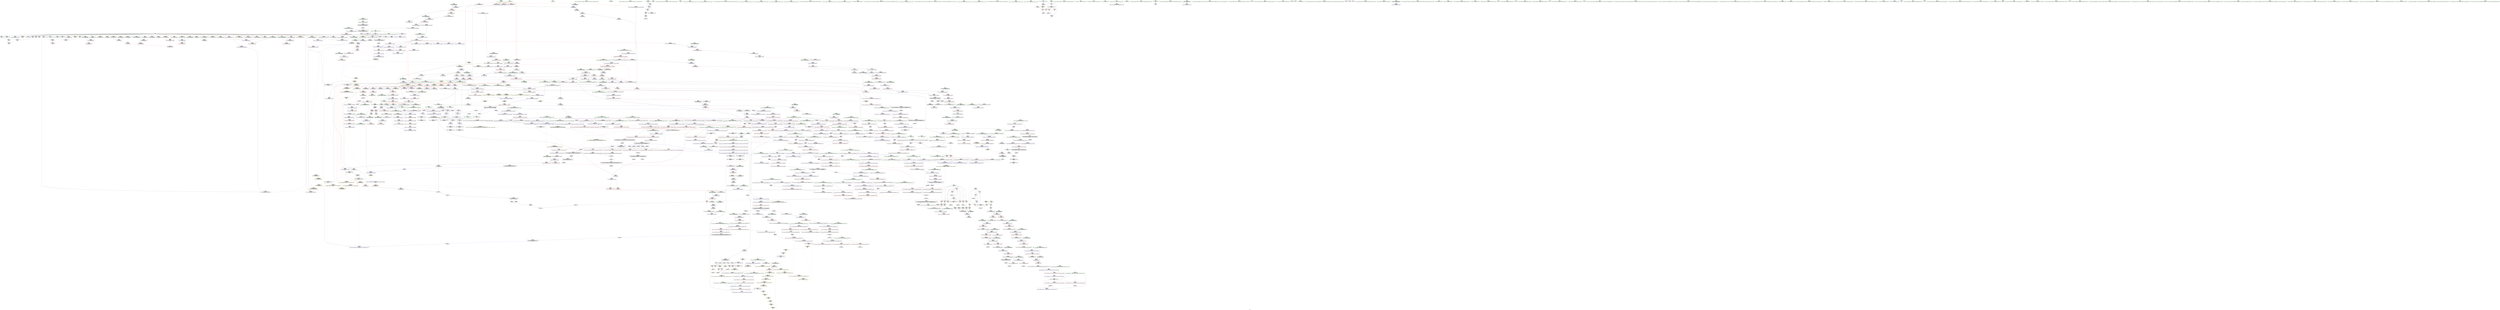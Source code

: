 digraph "SVFG" {
	label="SVFG";

	Node0x5608b4548630 [shape=record,color=grey,label="{NodeID: 0\nNullPtr|{|<s33>67}}"];
	Node0x5608b4548630 -> Node0x5608b45ba440[style=solid];
	Node0x5608b4548630 -> Node0x5608b45ba540[style=solid];
	Node0x5608b4548630 -> Node0x5608b45ba610[style=solid];
	Node0x5608b4548630 -> Node0x5608b45ba6e0[style=solid];
	Node0x5608b4548630 -> Node0x5608b45ba7b0[style=solid];
	Node0x5608b4548630 -> Node0x5608b45ba880[style=solid];
	Node0x5608b4548630 -> Node0x5608b45ba950[style=solid];
	Node0x5608b4548630 -> Node0x5608b45baa20[style=solid];
	Node0x5608b4548630 -> Node0x5608b45baaf0[style=solid];
	Node0x5608b4548630 -> Node0x5608b45babc0[style=solid];
	Node0x5608b4548630 -> Node0x5608b45bac90[style=solid];
	Node0x5608b4548630 -> Node0x5608b45bad60[style=solid];
	Node0x5608b4548630 -> Node0x5608b45bae30[style=solid];
	Node0x5608b4548630 -> Node0x5608b45baf00[style=solid];
	Node0x5608b4548630 -> Node0x5608b45bafd0[style=solid];
	Node0x5608b4548630 -> Node0x5608b45bb0a0[style=solid];
	Node0x5608b4548630 -> Node0x5608b45bb170[style=solid];
	Node0x5608b4548630 -> Node0x5608b45bb240[style=solid];
	Node0x5608b4548630 -> Node0x5608b45bb310[style=solid];
	Node0x5608b4548630 -> Node0x5608b45bb3e0[style=solid];
	Node0x5608b4548630 -> Node0x5608b45bb4b0[style=solid];
	Node0x5608b4548630 -> Node0x5608b45bb580[style=solid];
	Node0x5608b4548630 -> Node0x5608b45bb650[style=solid];
	Node0x5608b4548630 -> Node0x5608b45bb720[style=solid];
	Node0x5608b4548630 -> Node0x5608b45bb7f0[style=solid];
	Node0x5608b4548630 -> Node0x5608b45bb8c0[style=solid];
	Node0x5608b4548630 -> Node0x5608b45bb990[style=solid];
	Node0x5608b4548630 -> Node0x5608b45d66b0[style=solid];
	Node0x5608b4548630 -> Node0x5608b45c21c0[style=solid];
	Node0x5608b4548630 -> Node0x5608b45c2290[style=solid];
	Node0x5608b4548630 -> Node0x5608b45c2360[style=solid];
	Node0x5608b4548630 -> Node0x5608b3fbc450[style=solid];
	Node0x5608b4548630 -> Node0x5608b46030d0[style=solid];
	Node0x5608b4548630:s33 -> Node0x5608b46d1d70[style=solid,color=red];
	Node0x5608b45c0890 [shape=record,color=blue,label="{NodeID: 775\n386\<--377\nthis.addr\<--this\n_ZNSt6vectorIiSaIiEE5eraseEN9__gnu_cxx17__normal_iteratorIPKiS1_EES6_\n}"];
	Node0x5608b45c0890 -> Node0x5608b45ce7c0[style=dashed];
	Node0x5608b45d8ab0 [shape=record,color=yellow,style=double,label="{NodeID: 1550\n161V_1 = ENCHI(MR_161V_0)\npts\{1121 \}\nFun[_ZN9__gnu_cxx17__normal_iteratorIPKiSt6vectorIiSaIiEEEC2ERKS2_]}"];
	Node0x5608b45d8ab0 -> Node0x5608b45d3b70[style=dashed];
	Node0x5608b45b73e0 [shape=record,color=purple,label="{NodeID: 443\n613\<--611\n_M_start\<--\n_ZNSt6vectorIiSaIiEE21_M_default_initializeEm\n}"];
	Node0x5608b45b73e0 -> Node0x5608b45cfce0[style=solid];
	Node0x5608b45ab300 [shape=record,color=green,label="{NodeID: 111\n569\<--570\nexn.slot\<--exn.slot_field_insensitive\n_ZNSt12_Vector_baseIiSaIiEEC2EmRKS0_\n}"];
	Node0x5608b45ab300 -> Node0x5608b45cf9a0[style=solid];
	Node0x5608b45ab300 -> Node0x5608b45c19a0[style=solid];
	Node0x5608b45e1c00 [shape=record,color=blue,label="{NodeID: 886\n1262\<--1259\n__rhs.addr\<--__rhs\n_ZN9__gnu_cxxneIPiSt6vectorIiSaIiEEEEbRKNS_17__normal_iteratorIT_T0_EESA_\n}"];
	Node0x5608b45e1c00 -> Node0x5608b45d3d10[style=dashed];
	Node0x5608b464f1c0 [shape=record,color=yellow,style=double,label="{NodeID: 1661\n26V_1 = ENCHI(MR_26V_0)\npts\{550001 \}\nFun[_ZNSt6vectorIiSaIiEEC2EmRKS0_]|{<s0>34}}"];
	Node0x5608b464f1c0:s0 -> Node0x5608b46504d0[style=dashed,color=red];
	Node0x5608b45ccdc0 [shape=record,color=red,label="{NodeID: 554\n111\<--62\n\<--i\nmain\n}"];
	Node0x5608b45ccdc0 -> Node0x5608b4602f50[style=solid];
	Node0x5608b45afa30 [shape=record,color=green,label="{NodeID: 222\n1247\<--1248\n__i.addr\<--__i.addr_field_insensitive\n_ZN9__gnu_cxx17__normal_iteratorIPKiSt6vectorIiSaIiEEEC2ERKS2_\n}"];
	Node0x5608b45afa30 -> Node0x5608b45d3aa0[style=solid];
	Node0x5608b45afa30 -> Node0x5608b45e1990[style=solid];
	Node0x5608b46d5100 [shape=record,color=black,label="{NodeID: 2104\n270 = PHI(56, )\n0th arg _ZNSaIiEC2Ev }"];
	Node0x5608b46d5100 -> Node0x5608b45d77f0[style=solid];
	Node0x5608b45d27f0 [shape=record,color=red,label="{NodeID: 665\n1046\<--1037\nthis1\<--this.addr\n_ZN9__gnu_cxx13new_allocatorIiE10deallocateEPim\n}"];
	Node0x5608b4641f90 [shape=record,color=black,label="{NodeID: 1440\nMR_26V_3 = PHI(MR_26V_2, MR_26V_1, )\npts\{550001 \}\n|{<s0>44}}"];
	Node0x5608b4641f90:s0 -> Node0x5608b467e350[style=dashed,color=blue];
	Node0x5608b45bd970 [shape=record,color=black,label="{NodeID: 333\n726\<--725\n\<--this1\n_ZNSt12_Vector_baseIiSaIiEE12_Vector_implD2Ev\n|{<s0>64}}"];
	Node0x5608b45bd970:s0 -> Node0x5608b46e0c90[style=solid,color=red];
	Node0x5608b46e2030 [shape=record,color=black,label="{NodeID: 2215\n1013 = PHI(992, )\n0th arg _ZNSt16allocator_traitsISaIiEE10deallocateERS0_Pim }"];
	Node0x5608b46e2030 -> Node0x5608b45e0060[style=solid];
	Node0x5608b45754c0 [shape=record,color=green,label="{NodeID: 1\n7\<--1\n__dso_handle\<--dummyObj\nGlob }"];
	Node0x5608b45c0960 [shape=record,color=blue,label="{NodeID: 776\n403\<--402\ncoerce.dive3\<--call\n_ZNSt6vectorIiSaIiEE5eraseEN9__gnu_cxx17__normal_iteratorIPKiS1_EES6_\n|{<s0>41|<s1>43}}"];
	Node0x5608b45c0960:s0 -> Node0x5608b4637b30[style=dashed,color=red];
	Node0x5608b45c0960:s1 -> Node0x5608b4637b30[style=dashed,color=red];
	Node0x5608b45b74b0 [shape=record,color=purple,label="{NodeID: 444\n622\<--621\n_M_impl3\<--\n_ZNSt6vectorIiSaIiEE21_M_default_initializeEm\n}"];
	Node0x5608b45ab3d0 [shape=record,color=green,label="{NodeID: 112\n571\<--572\nehselector.slot\<--ehselector.slot_field_insensitive\n_ZNSt12_Vector_baseIiSaIiEEC2EmRKS0_\n}"];
	Node0x5608b45ab3d0 -> Node0x5608b45cfa70[style=solid];
	Node0x5608b45ab3d0 -> Node0x5608b45c1a70[style=solid];
	Node0x5608b45e1cd0 [shape=record,color=blue,label="{NodeID: 887\n1278\<--1275\nthis.addr\<--this\n_ZNSt6vectorIiSaIiEE3endEv\n}"];
	Node0x5608b45e1cd0 -> Node0x5608b45d3f80[style=dashed];
	Node0x5608b464f270 [shape=record,color=yellow,style=double,label="{NodeID: 1662\n28V_1 = ENCHI(MR_28V_0)\npts\{550002 \}\nFun[_ZNSt6vectorIiSaIiEEC2EmRKS0_]|{<s0>34}}"];
	Node0x5608b464f270:s0 -> Node0x5608b46504d0[style=dashed,color=red];
	Node0x5608b45cce90 [shape=record,color=red,label="{NodeID: 555\n115\<--62\n\<--i\nmain\n}"];
	Node0x5608b45cce90 -> Node0x5608b45bbd00[style=solid];
	Node0x5608b45afb00 [shape=record,color=green,label="{NodeID: 223\n1260\<--1261\n__lhs.addr\<--__lhs.addr_field_insensitive\n_ZN9__gnu_cxxneIPiSt6vectorIiSaIiEEEEbRKNS_17__normal_iteratorIT_T0_EESA_\n}"];
	Node0x5608b45afb00 -> Node0x5608b45d3c40[style=solid];
	Node0x5608b45afb00 -> Node0x5608b45e1b30[style=solid];
	Node0x5608b46d5240 [shape=record,color=black,label="{NodeID: 2105\n357 = PHI(54, 54, )\n0th arg _ZNKSt6vectorIiSaIiEE4sizeEv }"];
	Node0x5608b46d5240 -> Node0x5608b45c0620[style=solid];
	Node0x5608b45d28c0 [shape=record,color=red,label="{NodeID: 666\n1047\<--1039\n\<--__p.addr\n_ZN9__gnu_cxx13new_allocatorIiE10deallocateEPim\n}"];
	Node0x5608b45d28c0 -> Node0x5608b45be9b0[style=solid];
	Node0x5608b4642490 [shape=record,color=black,label="{NodeID: 1441\nMR_340V_3 = PHI(MR_340V_2, MR_340V_1, )\npts\{11480000 \}\n}"];
	Node0x5608b45bda40 [shape=record,color=black,label="{NodeID: 334\n739\<--738\n\<--this1\n_ZNSaIiEC2ERKS_\n|{<s0>65}}"];
	Node0x5608b45bda40:s0 -> Node0x5608b46e0180[style=solid,color=red];
	Node0x5608b46e2140 [shape=record,color=black,label="{NodeID: 2216\n1014 = PHI(993, )\n1st arg _ZNSt16allocator_traitsISaIiEE10deallocateERS0_Pim }"];
	Node0x5608b46e2140 -> Node0x5608b45e0130[style=solid];
	Node0x5608b4578950 [shape=record,color=green,label="{NodeID: 2\n8\<--1\n_ZSt3cin\<--dummyObj\nGlob }"];
	Node0x5608b45c0a30 [shape=record,color=blue,label="{NodeID: 777\n408\<--405\ncoerce.dive5\<--call4\n_ZNSt6vectorIiSaIiEE5eraseEN9__gnu_cxx17__normal_iteratorIPKiS1_EES6_\n|{<s0>40|<s1>42}}"];
	Node0x5608b45c0a30:s0 -> Node0x5608b4652a70[style=dashed,color=red];
	Node0x5608b45c0a30:s1 -> Node0x5608b4652a70[style=dashed,color=red];
	Node0x5608b45b7580 [shape=record,color=purple,label="{NodeID: 445\n623\<--621\n_M_finish\<--\n_ZNSt6vectorIiSaIiEE21_M_default_initializeEm\n}"];
	Node0x5608b45b7580 -> Node0x5608b45c1ce0[style=solid];
	Node0x5608b45ab4a0 [shape=record,color=green,label="{NodeID: 113\n580\<--581\n_ZNSt12_Vector_baseIiSaIiEE12_Vector_implC2ERKS0_\<--_ZNSt12_Vector_baseIiSaIiEE12_Vector_implC2ERKS0__field_insensitive\n}"];
	Node0x5608b45e1da0 [shape=record,color=blue,label="{NodeID: 888\n1311\<--1290\ncoerce.dive\<--__first.coerce\n_ZSt4moveIN9__gnu_cxx17__normal_iteratorIPiSt6vectorIiSaIiEEEES6_ET0_T_S8_S7_\n}"];
	Node0x5608b45e1da0 -> Node0x5608b45d5e60[style=dashed];
	Node0x5608b464f350 [shape=record,color=yellow,style=double,label="{NodeID: 1663\n54V_1 = ENCHI(MR_54V_0)\npts\{291 \}\nFun[_ZNSt6vectorIiSaIiEEC2EmRKS0_]}"];
	Node0x5608b464f350 -> Node0x5608b45d7b30[style=dashed];
	Node0x5608b45ccf60 [shape=record,color=red,label="{NodeID: 556\n122\<--62\n\<--i\nmain\n}"];
	Node0x5608b45ccf60 -> Node0x5608b46012d0[style=solid];
	Node0x5608b45afbd0 [shape=record,color=green,label="{NodeID: 224\n1262\<--1263\n__rhs.addr\<--__rhs.addr_field_insensitive\n_ZN9__gnu_cxxneIPiSt6vectorIiSaIiEEEEbRKNS_17__normal_iteratorIT_T0_EESA_\n}"];
	Node0x5608b45afbd0 -> Node0x5608b45d3d10[style=solid];
	Node0x5608b45afbd0 -> Node0x5608b45e1c00[style=solid];
	Node0x5608b46d5450 [shape=record,color=black,label="{NodeID: 2106\n560 = PHI(298, )\n0th arg _ZNSt12_Vector_baseIiSaIiEEC2EmRKS0_ }"];
	Node0x5608b46d5450 -> Node0x5608b45c1730[style=solid];
	Node0x5608b45d2990 [shape=record,color=red,label="{NodeID: 667\n1068\<--1059\n\<--__first.addr\n_ZSt8_DestroyIPiiEvT_S1_RSaIT0_E\n|{<s0>81}}"];
	Node0x5608b45d2990:s0 -> Node0x5608b46d7480[style=solid,color=red];
	Node0x5608b4642990 [shape=record,color=black,label="{NodeID: 1442\nMR_342V_4 = PHI(MR_342V_3, MR_342V_1, )\npts\{11500000 \}\n}"];
	Node0x5608b45bdb10 [shape=record,color=black,label="{NodeID: 335\n741\<--740\n\<--\n_ZNSaIiEC2ERKS_\n|{<s0>65}}"];
	Node0x5608b45bdb10:s0 -> Node0x5608b46e0290[style=solid,color=red];
	Node0x5608b46e2250 [shape=record,color=black,label="{NodeID: 2217\n1015 = PHI(994, )\n2nd arg _ZNSt16allocator_traitsISaIiEE10deallocateERS0_Pim }"];
	Node0x5608b46e2250 -> Node0x5608b45e0200[style=solid];
	Node0x5608b4586b00 [shape=record,color=green,label="{NodeID: 3\n9\<--1\n_ZSt4cout\<--dummyObj\nGlob }"];
	Node0x5608b45c0b00 [shape=record,color=blue,label="{NodeID: 778\n414\<--413\ncoerce.dive8\<--call7\n_ZNSt6vectorIiSaIiEE5eraseEN9__gnu_cxx17__normal_iteratorIPKiS1_EES6_\n}"];
	Node0x5608b45c0b00 -> Node0x5608b45ce890[style=dashed];
	Node0x5608b45b7650 [shape=record,color=purple,label="{NodeID: 446\n636\<--635\n_M_impl\<--this1\n_ZNSt12_Vector_baseIiSaIiEED2Ev\n}"];
	Node0x5608b45ab5a0 [shape=record,color=green,label="{NodeID: 114\n584\<--585\n_ZNSt12_Vector_baseIiSaIiEE17_M_create_storageEm\<--_ZNSt12_Vector_baseIiSaIiEE17_M_create_storageEm_field_insensitive\n}"];
	Node0x5608b45e1e70 [shape=record,color=blue,label="{NodeID: 889\n1313\<--1291\ncoerce.dive1\<--__last.coerce\n_ZSt4moveIN9__gnu_cxx17__normal_iteratorIPiSt6vectorIiSaIiEEEES6_ET0_T_S8_S7_\n}"];
	Node0x5608b45e1e70 -> Node0x5608b45d5f30[style=dashed];
	Node0x5608b464f430 [shape=record,color=yellow,style=double,label="{NodeID: 1664\n56V_1 = ENCHI(MR_56V_0)\npts\{293 \}\nFun[_ZNSt6vectorIiSaIiEEC2EmRKS0_]}"];
	Node0x5608b464f430 -> Node0x5608b45c02e0[style=dashed];
	Node0x5608b45cd030 [shape=record,color=red,label="{NodeID: 557\n145\<--64\n\<--done\nmain\n}"];
	Node0x5608b45cd030 -> Node0x5608b45bbdd0[style=solid];
	Node0x5608b45afca0 [shape=record,color=green,label="{NodeID: 225\n1276\<--1277\nretval\<--retval_field_insensitive\n_ZNSt6vectorIiSaIiEE3endEv\n|{|<s1>100}}"];
	Node0x5608b45afca0 -> Node0x5608b45c9b60[style=solid];
	Node0x5608b45afca0:s1 -> Node0x5608b46df190[style=solid,color=red];
	Node0x5608b46d5560 [shape=record,color=black,label="{NodeID: 2107\n561 = PHI(299, )\n1st arg _ZNSt12_Vector_baseIiSaIiEEC2EmRKS0_ }"];
	Node0x5608b46d5560 -> Node0x5608b45c1800[style=solid];
	Node0x5608b45d2a60 [shape=record,color=red,label="{NodeID: 668\n1069\<--1061\n\<--__last.addr\n_ZSt8_DestroyIPiiEvT_S1_RSaIT0_E\n|{<s0>81}}"];
	Node0x5608b45d2a60:s0 -> Node0x5608b46d75c0[style=solid,color=red];
	Node0x5608b4642e90 [shape=record,color=black,label="{NodeID: 1443\nMR_344V_4 = PHI(MR_344V_3, MR_344V_1, )\npts\{11520000 \}\n}"];
	Node0x5608b45bdbe0 [shape=record,color=black,label="{NodeID: 336\n772\<--771\n\<--_M_impl\n_ZNSt12_Vector_baseIiSaIiEE11_M_allocateEm\n|{<s0>66}}"];
	Node0x5608b45bdbe0:s0 -> Node0x5608b46e2e90[style=solid,color=red];
	Node0x5608b46e2360 [shape=record,color=black,label="{NodeID: 2218\n887 = PHI(880, )\n0th arg _ZNSt27__uninitialized_default_n_1ILb1EE18__uninit_default_nIPimEET_S3_T0_ }"];
	Node0x5608b46e2360 -> Node0x5608b45c3880[style=solid];
	Node0x5608b4586b90 [shape=record,color=green,label="{NodeID: 4\n10\<--1\n.str\<--dummyObj\nGlob }"];
	Node0x5608b45c0bd0 [shape=record,color=blue,label="{NodeID: 779\n418\<--417\ncoerce.dive12\<--call11\n_ZNSt6vectorIiSaIiEE5eraseEN9__gnu_cxx17__normal_iteratorIPKiS1_EES6_\n}"];
	Node0x5608b45c0bd0 -> Node0x5608b45ce960[style=dashed];
	Node0x5608b45d8e60 [shape=record,color=yellow,style=double,label="{NodeID: 1554\n22V_1 = ENCHI(MR_22V_0)\npts\{824 \}\nFun[_ZSt14__copy_move_a2ILb1EN9__gnu_cxx17__normal_iteratorIPiSt6vectorIiSaIiEEEES6_ET1_T0_S8_S7_]|{<s0>118}}"];
	Node0x5608b45d8e60:s0 -> Node0x5608b4651aa0[style=dashed,color=red];
	Node0x5608b45b7720 [shape=record,color=purple,label="{NodeID: 447\n637\<--635\n_M_start\<--this1\n_ZNSt12_Vector_baseIiSaIiEED2Ev\n}"];
	Node0x5608b45b7720 -> Node0x5608b45cff50[style=solid];
	Node0x5608b45b00b0 [shape=record,color=green,label="{NodeID: 115\n593\<--594\n_ZNSt12_Vector_baseIiSaIiEE12_Vector_implD2Ev\<--_ZNSt12_Vector_baseIiSaIiEE12_Vector_implD2Ev_field_insensitive\n}"];
	Node0x5608b45e1f40 [shape=record,color=blue,label="{NodeID: 890\n1315\<--1292\ncoerce.dive2\<--__result.coerce\n_ZSt4moveIN9__gnu_cxx17__normal_iteratorIPiSt6vectorIiSaIiEEEES6_ET0_T_S8_S7_\n}"];
	Node0x5608b45e1f40 -> Node0x5608b45d6000[style=dashed];
	Node0x5608b464f540 [shape=record,color=yellow,style=double,label="{NodeID: 1665\n22V_1 = ENCHI(MR_22V_0)\npts\{824 \}\nFun[_ZNSt6vectorIiSaIiEEC2EmRKS0_]|{<s0>35}}"];
	Node0x5608b464f540:s0 -> Node0x5608b4651800[style=dashed,color=red];
	Node0x5608b45cd100 [shape=record,color=red,label="{NodeID: 558\n154\<--66\n\<--i11\nmain\n}"];
	Node0x5608b45cd100 -> Node0x5608b4600b50[style=solid];
	Node0x5608b45afd70 [shape=record,color=green,label="{NodeID: 226\n1278\<--1279\nthis.addr\<--this.addr_field_insensitive\n_ZNSt6vectorIiSaIiEE3endEv\n}"];
	Node0x5608b45afd70 -> Node0x5608b45d3f80[style=solid];
	Node0x5608b45afd70 -> Node0x5608b45e1cd0[style=solid];
	Node0x5608b46d5670 [shape=record,color=black,label="{NodeID: 2108\n562 = PHI(300, )\n2nd arg _ZNSt12_Vector_baseIiSaIiEEC2EmRKS0_ }"];
	Node0x5608b46d5670 -> Node0x5608b45c18d0[style=solid];
	Node0x5608b45d2b30 [shape=record,color=red,label="{NodeID: 669\n1083\<--1077\n\<--__first.addr\n_ZSt8_DestroyIPiEvT_S1_\n|{<s0>82}}"];
	Node0x5608b45d2b30:s0 -> Node0x5608b46e0e20[style=solid,color=red];
	Node0x5608b4643390 [shape=record,color=black,label="{NodeID: 1444\nMR_346V_4 = PHI(MR_346V_3, MR_346V_1, )\npts\{11540000 \}\n}"];
	Node0x5608b45bdcb0 [shape=record,color=black,label="{NodeID: 337\n757\<--779\n_ZNSt12_Vector_baseIiSaIiEE11_M_allocateEm_ret\<--cond\n_ZNSt12_Vector_baseIiSaIiEE11_M_allocateEm\n|{<s0>63}}"];
	Node0x5608b45bdcb0:s0 -> Node0x5608b46d2800[style=solid,color=blue];
	Node0x5608b46e2470 [shape=record,color=black,label="{NodeID: 2219\n888 = PHI(881, )\n1st arg _ZNSt27__uninitialized_default_n_1ILb1EE18__uninit_default_nIPimEET_S3_T0_ }"];
	Node0x5608b46e2470 -> Node0x5608b45c3950[style=solid];
	Node0x5608b4586e40 [shape=record,color=green,label="{NodeID: 5\n12\<--1\n.str.1\<--dummyObj\nGlob }"];
	Node0x5608b45c0ca0 [shape=record,color=blue,label="{NodeID: 780\n427\<--424\ncoerce.dive16\<--call15\n_ZNSt6vectorIiSaIiEE5eraseEN9__gnu_cxx17__normal_iteratorIPKiS1_EES6_\n}"];
	Node0x5608b45c0ca0 -> Node0x5608b45cea30[style=dashed];
	Node0x5608b45b77f0 [shape=record,color=purple,label="{NodeID: 448\n639\<--635\n_M_impl2\<--this1\n_ZNSt12_Vector_baseIiSaIiEED2Ev\n}"];
	Node0x5608b45b01b0 [shape=record,color=green,label="{NodeID: 116\n604\<--605\nthis.addr\<--this.addr_field_insensitive\n_ZNSt6vectorIiSaIiEE21_M_default_initializeEm\n}"];
	Node0x5608b45b01b0 -> Node0x5608b45cfb40[style=solid];
	Node0x5608b45b01b0 -> Node0x5608b45c1b40[style=solid];
	Node0x5608b45e2010 [shape=record,color=blue, style = dotted,label="{NodeID: 891\n1581\<--1583\noffset_0\<--dummyVal\n_ZSt4moveIN9__gnu_cxx17__normal_iteratorIPiSt6vectorIiSaIiEEEES6_ET0_T_S8_S7_\n}"];
	Node0x5608b45e2010 -> Node0x5608b45d4120[style=dashed];
	Node0x5608b45cd1d0 [shape=record,color=red,label="{NodeID: 559\n163\<--66\n\<--i11\nmain\n}"];
	Node0x5608b45cd1d0 -> Node0x5608b46009d0[style=solid];
	Node0x5608b45afe40 [shape=record,color=green,label="{NodeID: 227\n1293\<--1294\nretval\<--retval_field_insensitive\n_ZSt4moveIN9__gnu_cxx17__normal_iteratorIPiSt6vectorIiSaIiEEEES6_ET0_T_S8_S7_\n}"];
	Node0x5608b45afe40 -> Node0x5608b45c9dd0[style=solid];
	Node0x5608b45afe40 -> Node0x5608b45c9ea0[style=solid];
	Node0x5608b46d5780 [shape=record,color=black,label="{NodeID: 2109\n553 = PHI(334, )\n0th arg _ZN9__gnu_cxx13new_allocatorIiED2Ev }"];
	Node0x5608b46d5780 -> Node0x5608b45c1660[style=solid];
	Node0x5608b45d2c00 [shape=record,color=red,label="{NodeID: 670\n1084\<--1079\n\<--__last.addr\n_ZSt8_DestroyIPiEvT_S1_\n|{<s0>82}}"];
	Node0x5608b45d2c00:s0 -> Node0x5608b46e0f30[style=solid,color=red];
	Node0x5608b4643890 [shape=record,color=black,label="{NodeID: 1445\nMR_348V_4 = PHI(MR_348V_3, MR_348V_1, )\npts\{11560000 \}\n}"];
	Node0x5608b45bdd80 [shape=record,color=black,label="{NodeID: 338\n791\<--790\n\<--\n_ZNSt16allocator_traitsISaIiEE8allocateERS0_m\n|{<s0>67}}"];
	Node0x5608b45bdd80:s0 -> Node0x5608b46c5c60[style=solid,color=red];
	Node0x5608b46e2580 [shape=record,color=black,label="{NodeID: 2220\n433 = PHI(54, 54, 401, )\n0th arg _ZNSt6vectorIiSaIiEE5beginEv }"];
	Node0x5608b46e2580 -> Node0x5608b45c0d70[style=solid];
	Node0x5608b4586f00 [shape=record,color=green,label="{NodeID: 6\n15\<--1\n\<--dummyObj\nCan only get source location for instruction, argument, global var or function.}"];
	Node0x5608b45c0d70 [shape=record,color=blue,label="{NodeID: 781\n436\<--433\nthis.addr\<--this\n_ZNSt6vectorIiSaIiEE5beginEv\n}"];
	Node0x5608b45c0d70 -> Node0x5608b45ceb00[style=dashed];
	Node0x5608b45d9050 [shape=record,color=yellow,style=double,label="{NodeID: 1556\n369V_1 = ENCHI(MR_369V_0)\npts\{14180000 \}\nFun[_ZSt14__copy_move_a2ILb1EN9__gnu_cxx17__normal_iteratorIPiSt6vectorIiSaIiEEEES6_ET1_T0_S8_S7_]|{<s0>119}}"];
	Node0x5608b45d9050:s0 -> Node0x5608b45e0c90[style=dashed,color=red];
	Node0x5608b45b78c0 [shape=record,color=purple,label="{NodeID: 449\n640\<--635\n_M_end_of_storage\<--this1\n_ZNSt12_Vector_baseIiSaIiEED2Ev\n}"];
	Node0x5608b45b78c0 -> Node0x5608b45d0020[style=solid];
	Node0x5608b45b0280 [shape=record,color=green,label="{NodeID: 117\n606\<--607\n__n.addr\<--__n.addr_field_insensitive\n_ZNSt6vectorIiSaIiEE21_M_default_initializeEm\n}"];
	Node0x5608b45b0280 -> Node0x5608b45cfc10[style=solid];
	Node0x5608b45b0280 -> Node0x5608b45c1c10[style=solid];
	Node0x5608b45e20e0 [shape=record,color=blue,label="{NodeID: 892\n1325\<--1322\ncoerce.dive5\<--call\n_ZSt4moveIN9__gnu_cxx17__normal_iteratorIPiSt6vectorIiSaIiEEEES6_ET0_T_S8_S7_\n}"];
	Node0x5608b45e20e0 -> Node0x5608b45d42c0[style=dashed];
	Node0x5608b45cd2a0 [shape=record,color=red,label="{NodeID: 560\n168\<--66\n\<--i11\nmain\n}"];
	Node0x5608b45cd2a0 -> Node0x5608b45bc040[style=solid];
	Node0x5608b45aff10 [shape=record,color=green,label="{NodeID: 228\n1295\<--1296\n__first\<--__first_field_insensitive\n_ZSt4moveIN9__gnu_cxx17__normal_iteratorIPiSt6vectorIiSaIiEEEES6_ET0_T_S8_S7_\n}"];
	Node0x5608b45aff10 -> Node0x5608b45bf6b0[style=solid];
	Node0x5608b45aff10 -> Node0x5608b45c9f70[style=solid];
	Node0x5608b46d58c0 [shape=record,color=black,label="{NodeID: 2110\n1468 = PHI(1321, 1331, )\n0th arg _ZSt12__miter_baseIN9__gnu_cxx17__normal_iteratorIPiSt6vectorIiSaIiEEEEET_S7_ }"];
	Node0x5608b46d58c0 -> Node0x5608b45e2f80[style=solid];
	Node0x5608b45d2cd0 [shape=record,color=red,label="{NodeID: 671\n1108\<--1102\nthis1\<--this.addr\n_ZN9__gnu_cxx17__normal_iteratorIPiSt6vectorIiSaIiEEEC2ERKS1_\n}"];
	Node0x5608b45d2cd0 -> Node0x5608b45c8a50[style=solid];
	Node0x5608b4643d90 [shape=record,color=black,label="{NodeID: 1446\nMR_350V_3 = PHI(MR_350V_2, MR_350V_1, )\npts\{11580000 \}\n}"];
	Node0x5608b45bde50 [shape=record,color=black,label="{NodeID: 339\n781\<--793\n_ZNSt16allocator_traitsISaIiEE8allocateERS0_m_ret\<--call\n_ZNSt16allocator_traitsISaIiEE8allocateERS0_m\n|{<s0>66}}"];
	Node0x5608b45bde50:s0 -> Node0x5608b46dcef0[style=solid,color=blue];
	Node0x5608b46e2830 [shape=record,color=black,label="{NodeID: 2221\n928 = PHI(918, )\n0th arg _ZSt10__fill_n_aIPimiEN9__gnu_cxx11__enable_ifIXsr11__is_scalarIT1_EE7__valueET_E6__typeES4_T0_RKS3_ }"];
	Node0x5608b46e2830 -> Node0x5608b45c3d60[style=solid];
	Node0x5608b4586fc0 [shape=record,color=green,label="{NodeID: 7\n85\<--1\n\<--dummyObj\nCan only get source location for instruction, argument, global var or function.}"];
	Node0x5608b45c0e40 [shape=record,color=blue,label="{NodeID: 782\n454\<--450\nthis.addr\<--this\n_ZNK9__gnu_cxx17__normal_iteratorIPiSt6vectorIiSaIiEEEplEl\n}"];
	Node0x5608b45c0e40 -> Node0x5608b45ceca0[style=dashed];
	Node0x5608b45b7990 [shape=record,color=purple,label="{NodeID: 450\n642\<--635\n_M_impl3\<--this1\n_ZNSt12_Vector_baseIiSaIiEED2Ev\n}"];
	Node0x5608b45b0350 [shape=record,color=green,label="{NodeID: 118\n619\<--620\n_ZSt27__uninitialized_default_n_aIPimiET_S1_T0_RSaIT1_E\<--_ZSt27__uninitialized_default_n_aIPimiET_S1_T0_RSaIT1_E_field_insensitive\n}"];
	Node0x5608b45e21b0 [shape=record,color=blue, style = dotted,label="{NodeID: 893\n1584\<--1586\noffset_0\<--dummyVal\n_ZSt4moveIN9__gnu_cxx17__normal_iteratorIPiSt6vectorIiSaIiEEEES6_ET0_T_S8_S7_\n}"];
	Node0x5608b45e21b0 -> Node0x5608b45d41f0[style=dashed];
	Node0x5608b45cd370 [shape=record,color=red,label="{NodeID: 561\n176\<--66\n\<--i11\nmain\n}"];
	Node0x5608b45cd370 -> Node0x5608b4600cd0[style=solid];
	Node0x5608b45b8380 [shape=record,color=green,label="{NodeID: 229\n1297\<--1298\n__last\<--__last_field_insensitive\n_ZSt4moveIN9__gnu_cxx17__normal_iteratorIPiSt6vectorIiSaIiEEEES6_ET0_T_S8_S7_\n}"];
	Node0x5608b45b8380 -> Node0x5608b45bf780[style=solid];
	Node0x5608b45b8380 -> Node0x5608b45ca040[style=solid];
	Node0x5608b46d5ad0 [shape=record,color=black,label="{NodeID: 2111\n627 = PHI(314, 529, 537, )\n0th arg _ZNSt12_Vector_baseIiSaIiEED2Ev }"];
	Node0x5608b46d5ad0 -> Node0x5608b45c1db0[style=solid];
	Node0x5608b45d2da0 [shape=record,color=red,label="{NodeID: 672\n1110\<--1104\n\<--__i.addr\n_ZN9__gnu_cxx17__normal_iteratorIPiSt6vectorIiSaIiEEEC2ERKS1_\n}"];
	Node0x5608b45d2da0 -> Node0x5608b45d2e70[style=solid];
	Node0x5608b45bdf20 [shape=record,color=black,label="{NodeID: 340\n827\<--823\n\<--call2\n_ZN9__gnu_cxx13new_allocatorIiE8allocateEmPKv\n}"];
	Node0x5608b45bdf20 -> Node0x5608b45bdff0[style=solid];
	Node0x5608b46e2940 [shape=record,color=black,label="{NodeID: 2222\n929 = PHI(921, )\n1st arg _ZSt10__fill_n_aIPimiEN9__gnu_cxx11__enable_ifIXsr11__is_scalarIT1_EE7__valueET_E6__typeES4_T0_RKS3_ }"];
	Node0x5608b46e2940 -> Node0x5608b45c3e30[style=solid];
	Node0x5608b4587830 [shape=record,color=green,label="{NodeID: 8\n90\<--1\n\<--dummyObj\nCan only get source location for instruction, argument, global var or function.}"];
	Node0x5608b45c0f10 [shape=record,color=blue,label="{NodeID: 783\n456\<--451\n__n.addr\<--__n\n_ZNK9__gnu_cxx17__normal_iteratorIPiSt6vectorIiSaIiEEEplEl\n}"];
	Node0x5608b45c0f10 -> Node0x5608b45ced70[style=dashed];
	Node0x5608b45b7a60 [shape=record,color=purple,label="{NodeID: 451\n643\<--635\n_M_start4\<--this1\n_ZNSt12_Vector_baseIiSaIiEED2Ev\n}"];
	Node0x5608b45b7a60 -> Node0x5608b45d00f0[style=solid];
	Node0x5608b45b0450 [shape=record,color=green,label="{NodeID: 119\n628\<--629\nthis.addr\<--this.addr_field_insensitive\n_ZNSt12_Vector_baseIiSaIiEED2Ev\n}"];
	Node0x5608b45b0450 -> Node0x5608b45cfdb0[style=solid];
	Node0x5608b45b0450 -> Node0x5608b45c1db0[style=solid];
	Node0x5608b45e2280 [shape=record,color=blue,label="{NodeID: 894\n1333\<--1332\ncoerce.dive10\<--call9\n_ZSt4moveIN9__gnu_cxx17__normal_iteratorIPiSt6vectorIiSaIiEEEES6_ET0_T_S8_S7_\n}"];
	Node0x5608b45e2280 -> Node0x5608b45d4390[style=dashed];
	Node0x5608b45cd440 [shape=record,color=red,label="{NodeID: 562\n181\<--66\n\<--i11\nmain\n}"];
	Node0x5608b45cd440 -> Node0x5608b4601150[style=solid];
	Node0x5608b45b8410 [shape=record,color=green,label="{NodeID: 230\n1299\<--1300\n__result\<--__result_field_insensitive\n_ZSt4moveIN9__gnu_cxx17__normal_iteratorIPiSt6vectorIiSaIiEEEES6_ET0_T_S8_S7_\n}"];
	Node0x5608b45b8410 -> Node0x5608b45bf850[style=solid];
	Node0x5608b45b8410 -> Node0x5608b45ca110[style=solid];
	Node0x5608b46d5d20 [shape=record,color=black,label="{NodeID: 2112\n340 = PHI(54, 54, 54, 54, 54, )\n0th arg _ZNSt6vectorIiSaIiEEixEm }"];
	Node0x5608b46d5d20 -> Node0x5608b45c0480[style=solid];
	Node0x5608b45d2e70 [shape=record,color=red,label="{NodeID: 673\n1111\<--1110\n\<--\n_ZN9__gnu_cxx17__normal_iteratorIPiSt6vectorIiSaIiEEEC2ERKS1_\n}"];
	Node0x5608b45d2e70 -> Node0x5608b45e0c90[style=solid];
	Node0x5608b45bdff0 [shape=record,color=black,label="{NodeID: 341\n797\<--827\n_ZN9__gnu_cxx13new_allocatorIiE8allocateEmPKv_ret\<--\n_ZN9__gnu_cxx13new_allocatorIiE8allocateEmPKv\n|{<s0>67}}"];
	Node0x5608b45bdff0:s0 -> Node0x5608b46d2940[style=solid,color=blue];
	Node0x5608b46e2a50 [shape=record,color=black,label="{NodeID: 2223\n930 = PHI(922, )\n2nd arg _ZSt10__fill_n_aIPimiEN9__gnu_cxx11__enable_ifIXsr11__is_scalarIT1_EE7__valueET_E6__typeES4_T0_RKS3_ }"];
	Node0x5608b46e2a50 -> Node0x5608b45c3f00[style=solid];
	Node0x5608b45878f0 [shape=record,color=green,label="{NodeID: 9\n143\<--1\n\<--dummyObj\nCan only get source location for instruction, argument, global var or function.}"];
	Node0x5608b45c0fe0 [shape=record,color=blue,label="{NodeID: 784\n458\<--466\nref.tmp\<--add.ptr\n_ZNK9__gnu_cxx17__normal_iteratorIPiSt6vectorIiSaIiEEEplEl\n|{<s0>46}}"];
	Node0x5608b45c0fe0:s0 -> Node0x5608b45d9a50[style=dashed,color=red];
	Node0x5608b45b7b30 [shape=record,color=purple,label="{NodeID: 452\n652\<--635\n_M_impl5\<--this1\n_ZNSt12_Vector_baseIiSaIiEED2Ev\n|{<s0>59}}"];
	Node0x5608b45b7b30:s0 -> Node0x5608b46dd590[style=solid,color=red];
	Node0x5608b45b0520 [shape=record,color=green,label="{NodeID: 120\n630\<--631\nexn.slot\<--exn.slot_field_insensitive\n_ZNSt12_Vector_baseIiSaIiEED2Ev\n}"];
	Node0x5608b45b0520 -> Node0x5608b45cfe80[style=solid];
	Node0x5608b45b0520 -> Node0x5608b45c1e80[style=solid];
	Node0x5608b45e2350 [shape=record,color=blue, style = dotted,label="{NodeID: 895\n1587\<--1589\noffset_0\<--dummyVal\n_ZSt4moveIN9__gnu_cxx17__normal_iteratorIPiSt6vectorIiSaIiEEEES6_ET0_T_S8_S7_\n}"];
	Node0x5608b45e2350 -> Node0x5608b45d4460[style=dashed];
	Node0x5608b45cd510 [shape=record,color=red,label="{NodeID: 563\n196\<--66\n\<--i11\nmain\n}"];
	Node0x5608b45cd510 -> Node0x5608b45bc2b0[style=solid];
	Node0x5608b45b84e0 [shape=record,color=green,label="{NodeID: 231\n1301\<--1302\nagg.tmp\<--agg.tmp_field_insensitive\n_ZSt4moveIN9__gnu_cxx17__normal_iteratorIPiSt6vectorIiSaIiEEEES6_ET0_T_S8_S7_\n}"];
	Node0x5608b45b84e0 -> Node0x5608b45ca1e0[style=solid];
	Node0x5608b45b84e0 -> Node0x5608b45ca2b0[style=solid];
	Node0x5608b46d6080 [shape=record,color=black,label="{NodeID: 2113\n341 = PHI(116, 165, 169, 178, 183, )\n1st arg _ZNSt6vectorIiSaIiEEixEm }"];
	Node0x5608b46d6080 -> Node0x5608b45c0550[style=solid];
	Node0x5608b45d2f40 [shape=record,color=red,label="{NodeID: 674\n1123\<--1118\nthis1\<--this.addr\n_ZNKSt6vectorIiSaIiEE6cbeginEv\n}"];
	Node0x5608b45d2f40 -> Node0x5608b45bea80[style=solid];
	Node0x5608b45be0c0 [shape=record,color=black,label="{NodeID: 342\n829\<--836\n_ZNK9__gnu_cxx13new_allocatorIiE8max_sizeEv_ret\<--\n_ZNK9__gnu_cxx13new_allocatorIiE8max_sizeEv\n|{<s0>68}}"];
	Node0x5608b45be0c0:s0 -> Node0x5608b46d2a80[style=solid,color=blue];
	Node0x5608b46e2b60 [shape=record,color=black,label="{NodeID: 2224\n281 = PHI(54, )\n0th arg _ZNSt6vectorIiSaIiEEC2EmRKS0_ }"];
	Node0x5608b46e2b60 -> Node0x5608b45d78c0[style=solid];
	Node0x5608b45879f0 [shape=record,color=green,label="{NodeID: 10\n148\<--1\n\<--dummyObj\nCan only get source location for instruction, argument, global var or function.}"];
	Node0x5608b45c10b0 [shape=record,color=blue,label="{NodeID: 785\n475\<--473\nthis.addr\<--this\n_ZN9__gnu_cxx17__normal_iteratorIPKiSt6vectorIiSaIiEEEC2IPiEERKNS0_IT_NS_11__enable_ifIXsr3std10__are_sameIS9_S8_EE7__valueES5_E6__typeEEE\n}"];
	Node0x5608b45c10b0 -> Node0x5608b45cefe0[style=dashed];
	Node0x5608b45b7c00 [shape=record,color=purple,label="{NodeID: 453\n660\<--635\n_M_impl6\<--this1\n_ZNSt12_Vector_baseIiSaIiEED2Ev\n|{<s0>60}}"];
	Node0x5608b45b7c00:s0 -> Node0x5608b46dd590[style=solid,color=red];
	Node0x5608b45b05f0 [shape=record,color=green,label="{NodeID: 121\n632\<--633\nehselector.slot\<--ehselector.slot_field_insensitive\n_ZNSt12_Vector_baseIiSaIiEED2Ev\n}"];
	Node0x5608b45b05f0 -> Node0x5608b45c1f50[style=solid];
	Node0x5608b45e2420 [shape=record,color=blue,label="{NodeID: 896\n1347\<--1344\ncoerce.dive16\<--call15\n_ZSt4moveIN9__gnu_cxx17__normal_iteratorIPiSt6vectorIiSaIiEEEES6_ET0_T_S8_S7_\n}"];
	Node0x5608b45e2420 -> Node0x5608b45d4530[style=dashed];
	Node0x5608b464fab0 [shape=record,color=yellow,style=double,label="{NodeID: 1671\n22V_1 = ENCHI(MR_22V_0)\npts\{824 \}\nFun[_ZSt4moveIN9__gnu_cxx17__normal_iteratorIPiSt6vectorIiSaIiEEEES6_ET0_T_S8_S7_]|{<s0>106}}"];
	Node0x5608b464fab0:s0 -> Node0x5608b45d8e60[style=dashed,color=red];
	Node0x5608b45cd5e0 [shape=record,color=red,label="{NodeID: 564\n209\<--66\n\<--i11\nmain\n}"];
	Node0x5608b45cd5e0 -> Node0x5608b45bc380[style=solid];
	Node0x5608b45b85b0 [shape=record,color=green,label="{NodeID: 232\n1303\<--1304\nagg.tmp3\<--agg.tmp3_field_insensitive\n_ZSt4moveIN9__gnu_cxx17__normal_iteratorIPiSt6vectorIiSaIiEEEES6_ET0_T_S8_S7_\n}"];
	Node0x5608b45b85b0 -> Node0x5608b45bf920[style=solid];
	Node0x5608b45b85b0 -> Node0x5608b45ca380[style=solid];
	Node0x5608b46d62c0 [shape=record,color=black,label="{NodeID: 2114\n830 = PHI(810, )\n0th arg _ZNK9__gnu_cxx13new_allocatorIiE8max_sizeEv }"];
	Node0x5608b46d62c0 -> Node0x5608b45c3200[style=solid];
	Node0x5608b45d3010 [shape=record,color=red,label="{NodeID: 675\n1127\<--1126\n\<--_M_start\n_ZNKSt6vectorIiSaIiEE6cbeginEv\n}"];
	Node0x5608b45d3010 -> Node0x5608b45e0e30[style=solid];
	Node0x5608b45be190 [shape=record,color=black,label="{NodeID: 343\n840\<--855\n_ZSt27__uninitialized_default_n_aIPimiET_S1_T0_RSaIT1_E_ret\<--call\n_ZSt27__uninitialized_default_n_aIPimiET_S1_T0_RSaIT1_E\n|{<s0>57}}"];
	Node0x5608b45be190:s0 -> Node0x5608b46d26c0[style=solid,color=blue];
	Node0x5608b46e2c70 [shape=record,color=black,label="{NodeID: 2225\n282 = PHI(99, )\n1st arg _ZNSt6vectorIiSaIiEEC2EmRKS0_ }"];
	Node0x5608b46e2c70 -> Node0x5608b45d7990[style=solid];
	Node0x5608b4587af0 [shape=record,color=green,label="{NodeID: 11\n151\<--1\n\<--dummyObj\nCan only get source location for instruction, argument, global var or function.}"];
	Node0x5608b45c1180 [shape=record,color=blue,label="{NodeID: 786\n477\<--474\n__i.addr\<--__i\n_ZN9__gnu_cxx17__normal_iteratorIPKiSt6vectorIiSaIiEEEC2IPiEERKNS0_IT_NS_11__enable_ifIXsr3std10__are_sameIS9_S8_EE7__valueES5_E6__typeEEE\n}"];
	Node0x5608b45c1180 -> Node0x5608b45cf0b0[style=dashed];
	Node0x5608b45b7cd0 [shape=record,color=purple,label="{NodeID: 454\n681\<--675\n_M_start\<--this1\n_ZNSt12_Vector_baseIiSaIiEE12_Vector_implC2ERKS0_\n}"];
	Node0x5608b45b7cd0 -> Node0x5608b45c21c0[style=solid];
	Node0x5608b45b06c0 [shape=record,color=green,label="{NodeID: 122\n650\<--651\n_ZNSt12_Vector_baseIiSaIiEE13_M_deallocateEPim\<--_ZNSt12_Vector_baseIiSaIiEE13_M_deallocateEPim_field_insensitive\n}"];
	Node0x5608b45e24f0 [shape=record,color=blue,label="{NodeID: 897\n1360\<--1358\nthis.addr\<--this\n_ZNSt6vectorIiSaIiEE15_M_erase_at_endEPi\n}"];
	Node0x5608b45e24f0 -> Node0x5608b45d4600[style=dashed];
	Node0x5608b45cd6b0 [shape=record,color=red,label="{NodeID: 565\n230\<--66\n\<--i11\nmain\n}"];
	Node0x5608b45cd6b0 -> Node0x5608b46015d0[style=solid];
	Node0x5608b45b8680 [shape=record,color=green,label="{NodeID: 233\n1305\<--1306\nagg.tmp6\<--agg.tmp6_field_insensitive\n_ZSt4moveIN9__gnu_cxx17__normal_iteratorIPiSt6vectorIiSaIiEEEES6_ET0_T_S8_S7_\n}"];
	Node0x5608b45b8680 -> Node0x5608b45ca450[style=solid];
	Node0x5608b45b8680 -> Node0x5608b45ca520[style=solid];
	Node0x5608b46d63d0 [shape=record,color=black,label="{NodeID: 2115\n1034 = PHI(1026, )\n0th arg _ZN9__gnu_cxx13new_allocatorIiE10deallocateEPim }"];
	Node0x5608b46d63d0 -> Node0x5608b45e02d0[style=solid];
	Node0x5608b45d30e0 [shape=record,color=red,label="{NodeID: 676\n1133\<--1132\n\<--coerce.dive\n_ZNKSt6vectorIiSaIiEE6cbeginEv\n}"];
	Node0x5608b45d30e0 -> Node0x5608b45beb50[style=solid];
	Node0x5608b45be260 [shape=record,color=black,label="{NodeID: 344\n866\<--865\n\<--_M_impl\n_ZNSt12_Vector_baseIiSaIiEE19_M_get_Tp_allocatorEv\n}"];
	Node0x5608b45be260 -> Node0x5608b45be330[style=solid];
	Node0x5608b46e2d80 [shape=record,color=black,label="{NodeID: 2226\n283 = PHI(56, )\n2nd arg _ZNSt6vectorIiSaIiEEC2EmRKS0_ }"];
	Node0x5608b46e2d80 -> Node0x5608b45d7a60[style=solid];
	Node0x5608b4587bf0 [shape=record,color=green,label="{NodeID: 12\n156\<--1\n\<--dummyObj\nCan only get source location for instruction, argument, global var or function.}"];
	Node0x5608b45c1250 [shape=record,color=blue,label="{NodeID: 787\n482\<--487\n_M_current\<--\n_ZN9__gnu_cxx17__normal_iteratorIPKiSt6vectorIiSaIiEEEC2IPiEERKNS0_IT_NS_11__enable_ifIXsr3std10__are_sameIS9_S8_EE7__valueES5_E6__typeEEE\n|{<s0>20|<s1>20|<s2>24|<s3>24}}"];
	Node0x5608b45c1250:s0 -> Node0x5608b45cdac0[style=dashed,color=blue];
	Node0x5608b45c1250:s1 -> Node0x5608b4647490[style=dashed,color=blue];
	Node0x5608b45c1250:s2 -> Node0x5608b45cdb90[style=dashed,color=blue];
	Node0x5608b45c1250:s3 -> Node0x5608b4648390[style=dashed,color=blue];
	Node0x5608b45b7da0 [shape=record,color=purple,label="{NodeID: 455\n683\<--675\n_M_finish\<--this1\n_ZNSt12_Vector_baseIiSaIiEE12_Vector_implC2ERKS0_\n}"];
	Node0x5608b45b7da0 -> Node0x5608b45c2290[style=solid];
	Node0x5608b45b07c0 [shape=record,color=green,label="{NodeID: 123\n669\<--670\nthis.addr\<--this.addr_field_insensitive\n_ZNSt12_Vector_baseIiSaIiEE12_Vector_implC2ERKS0_\n}"];
	Node0x5608b45b07c0 -> Node0x5608b45d01c0[style=solid];
	Node0x5608b45b07c0 -> Node0x5608b45c2020[style=solid];
	Node0x5608b45e25c0 [shape=record,color=blue,label="{NodeID: 898\n1362\<--1359\n__pos.addr\<--__pos\n_ZNSt6vectorIiSaIiEE15_M_erase_at_endEPi\n}"];
	Node0x5608b45e25c0 -> Node0x5608b45d46d0[style=dashed];
	Node0x5608b45e25c0 -> Node0x5608b45d47a0[style=dashed];
	Node0x5608b45cd780 [shape=record,color=red,label="{NodeID: 566\n167\<--166\n\<--call19\nmain\n}"];
	Node0x5608b45cd780 -> Node0x5608b4600850[style=solid];
	Node0x5608b45b8750 [shape=record,color=green,label="{NodeID: 234\n1307\<--1308\nagg.tmp7\<--agg.tmp7_field_insensitive\n_ZSt4moveIN9__gnu_cxx17__normal_iteratorIPiSt6vectorIiSaIiEEEES6_ET0_T_S8_S7_\n}"];
	Node0x5608b45b8750 -> Node0x5608b45bf9f0[style=solid];
	Node0x5608b45b8750 -> Node0x5608b45ca5f0[style=solid];
	Node0x5608b46d64e0 [shape=record,color=black,label="{NodeID: 2116\n1035 = PHI(1027, )\n1st arg _ZN9__gnu_cxx13new_allocatorIiE10deallocateEPim }"];
	Node0x5608b46d64e0 -> Node0x5608b45e03a0[style=solid];
	Node0x5608b45d31b0 [shape=record,color=red,label="{NodeID: 677\n1164\<--1145\nthis2\<--this.addr\n_ZNSt6vectorIiSaIiEE8_M_eraseEN9__gnu_cxx17__normal_iteratorIPiS1_EES5_\n|{<s0>85|<s1>88|<s2>92|<s3>94}}"];
	Node0x5608b45d31b0:s0 -> Node0x5608b46e1610[style=solid,color=red];
	Node0x5608b45d31b0:s1 -> Node0x5608b46e1610[style=solid,color=red];
	Node0x5608b45d31b0:s2 -> Node0x5608b46e1610[style=solid,color=red];
	Node0x5608b45d31b0:s3 -> Node0x5608b46de790[style=solid,color=red];
	Node0x5608b45be330 [shape=record,color=black,label="{NodeID: 345\n859\<--866\n_ZNSt12_Vector_baseIiSaIiEE19_M_get_Tp_allocatorEv_ret\<--\n_ZNSt12_Vector_baseIiSaIiEE19_M_get_Tp_allocatorEv\n|{<s0>48|<s1>56|<s2>107}}"];
	Node0x5608b45be330:s0 -> Node0x5608b46d2440[style=solid,color=blue];
	Node0x5608b45be330:s1 -> Node0x5608b46d2580[style=solid,color=blue];
	Node0x5608b45be330:s2 -> Node0x5608b46d45c0[style=solid,color=blue];
	Node0x5608b46e2e90 [shape=record,color=black,label="{NodeID: 2227\n782 = PHI(772, )\n0th arg _ZNSt16allocator_traitsISaIiEE8allocateERS0_m }"];
	Node0x5608b46e2e90 -> Node0x5608b45c2df0[style=solid];
	Node0x5608b4587cf0 [shape=record,color=green,label="{NodeID: 13\n215\<--1\n\<--dummyObj\nCan only get source location for instruction, argument, global var or function.|{<s0>23}}"];
	Node0x5608b4587cf0:s0 -> Node0x5608b46e0a50[style=solid,color=red];
	Node0x5608b45c1320 [shape=record,color=blue,label="{NodeID: 788\n506\<--505\nthis.addr\<--this\n_ZNSt6vectorIiSaIiEED2Ev\n}"];
	Node0x5608b45c1320 -> Node0x5608b45cf250[style=dashed];
	Node0x5608b45b7e70 [shape=record,color=purple,label="{NodeID: 456\n685\<--675\n_M_end_of_storage\<--this1\n_ZNSt12_Vector_baseIiSaIiEE12_Vector_implC2ERKS0_\n}"];
	Node0x5608b45b7e70 -> Node0x5608b45c2360[style=solid];
	Node0x5608b45b0890 [shape=record,color=green,label="{NodeID: 124\n671\<--672\n__a.addr\<--__a.addr_field_insensitive\n_ZNSt12_Vector_baseIiSaIiEE12_Vector_implC2ERKS0_\n}"];
	Node0x5608b45b0890 -> Node0x5608b45d0290[style=solid];
	Node0x5608b45b0890 -> Node0x5608b45c20f0[style=solid];
	Node0x5608b45e2690 [shape=record,color=blue,label="{NodeID: 899\n1378\<--1375\n_M_finish3\<--\n_ZNSt6vectorIiSaIiEE15_M_erase_at_endEPi\n|{<s0>94}}"];
	Node0x5608b45e2690:s0 -> Node0x5608b4641f90[style=dashed,color=blue];
	Node0x5608b45cd850 [shape=record,color=red,label="{NodeID: 567\n171\<--170\n\<--call21\nmain\n}"];
	Node0x5608b45cd850 -> Node0x5608b4600850[style=solid];
	Node0x5608b45b8820 [shape=record,color=green,label="{NodeID: 235\n1309\<--1310\nagg.tmp11\<--agg.tmp11_field_insensitive\n_ZSt4moveIN9__gnu_cxx17__normal_iteratorIPiSt6vectorIiSaIiEEEES6_ET0_T_S8_S7_\n}"];
	Node0x5608b45b8820 -> Node0x5608b45bfac0[style=solid];
	Node0x5608b45b8820 -> Node0x5608b45ca6c0[style=solid];
	Node0x5608b46d65f0 [shape=record,color=black,label="{NodeID: 2117\n1036 = PHI(1028, )\n2nd arg _ZN9__gnu_cxx13new_allocatorIiE10deallocateEPim }"];
	Node0x5608b46d65f0 -> Node0x5608b45e0470[style=solid];
	Node0x5608b45d3280 [shape=record,color=red,label="{NodeID: 678\n1190\<--1189\n\<--coerce.dive11\n_ZNSt6vectorIiSaIiEE8_M_eraseEN9__gnu_cxx17__normal_iteratorIPiS1_EES5_\n|{<s0>90}}"];
	Node0x5608b45d3280:s0 -> Node0x5608b46e3110[style=solid,color=red];
	Node0x5608b45be400 [shape=record,color=black,label="{NodeID: 346\n868\<--882\n_ZSt25__uninitialized_default_nIPimET_S1_T0__ret\<--call\n_ZSt25__uninitialized_default_nIPimET_S1_T0_\n|{<s0>71}}"];
	Node0x5608b45be400:s0 -> Node0x5608b46d2bc0[style=solid,color=blue];
	Node0x5608b46e2fd0 [shape=record,color=black,label="{NodeID: 2228\n783 = PHI(773, )\n1st arg _ZNSt16allocator_traitsISaIiEE8allocateERS0_m }"];
	Node0x5608b46e2fd0 -> Node0x5608b45c2ec0[style=solid];
	Node0x5608b4587df0 [shape=record,color=green,label="{NodeID: 14\n374\<--1\n\<--dummyObj\nCan only get source location for instruction, argument, global var or function.}"];
	Node0x5608b45c13f0 [shape=record,color=blue,label="{NodeID: 789\n508\<--533\nexn.slot\<--\n_ZNSt6vectorIiSaIiEED2Ev\n}"];
	Node0x5608b45c13f0 -> Node0x5608b45cf320[style=dashed];
	Node0x5608b45b7f40 [shape=record,color=purple,label="{NodeID: 457\n702\<--697\n_M_impl\<--this1\n_ZNSt12_Vector_baseIiSaIiEE17_M_create_storageEm\n}"];
	Node0x5608b45b0960 [shape=record,color=green,label="{NodeID: 125\n679\<--680\n_ZNSaIiEC2ERKS_\<--_ZNSaIiEC2ERKS__field_insensitive\n}"];
	Node0x5608b45e2760 [shape=record,color=blue,label="{NodeID: 900\n1387\<--1386\nthis.addr\<--this\n_ZNK9__gnu_cxx17__normal_iteratorIPiSt6vectorIiSaIiEEE4baseEv\n}"];
	Node0x5608b45e2760 -> Node0x5608b45d4940[style=dashed];
	Node0x5608b45cd920 [shape=record,color=red,label="{NodeID: 568\n180\<--179\n\<--call25\nmain\n}"];
	Node0x5608b45cd920 -> Node0x5608b4600fd0[style=solid];
	Node0x5608b45b88f0 [shape=record,color=green,label="{NodeID: 236\n1323\<--1324\n_ZSt12__miter_baseIN9__gnu_cxx17__normal_iteratorIPiSt6vectorIiSaIiEEEEET_S7_\<--_ZSt12__miter_baseIN9__gnu_cxx17__normal_iteratorIPiSt6vectorIiSaIiEEEEET_S7__field_insensitive\n}"];
	Node0x5608b46d6700 [shape=record,color=black,label="{NodeID: 2118\n546 = PHI(275, )\n0th arg _ZN9__gnu_cxx13new_allocatorIiEC2Ev }"];
	Node0x5608b46d6700 -> Node0x5608b45c1590[style=solid];
	Node0x5608b45d3350 [shape=record,color=red,label="{NodeID: 679\n1192\<--1191\n\<--coerce.dive12\n_ZNSt6vectorIiSaIiEE8_M_eraseEN9__gnu_cxx17__normal_iteratorIPiS1_EES5_\n|{<s0>90}}"];
	Node0x5608b45d3350:s0 -> Node0x5608b46e3250[style=solid,color=red];
	Node0x5608b45be4d0 [shape=record,color=black,label="{NodeID: 347\n886\<--900\n_ZNSt27__uninitialized_default_n_1ILb1EE18__uninit_default_nIPimEET_S3_T0__ret\<--call\n_ZNSt27__uninitialized_default_n_1ILb1EE18__uninit_default_nIPimEET_S3_T0_\n|{<s0>72}}"];
	Node0x5608b45be4d0:s0 -> Node0x5608b46d2d00[style=solid,color=blue];
	Node0x5608b46e3110 [shape=record,color=black,label="{NodeID: 2229\n1290 = PHI(1190, )\n0th arg _ZSt4moveIN9__gnu_cxx17__normal_iteratorIPiSt6vectorIiSaIiEEEES6_ET0_T_S8_S7_ }"];
	Node0x5608b46e3110 -> Node0x5608b45e1da0[style=solid];
	Node0x5608b4587ef0 [shape=record,color=green,label="{NodeID: 15\n769\<--1\n\<--dummyObj\nCan only get source location for instruction, argument, global var or function.}"];
	Node0x5608b45c14c0 [shape=record,color=blue,label="{NodeID: 790\n510\<--535\nehselector.slot\<--\n_ZNSt6vectorIiSaIiEED2Ev\n}"];
	Node0x5608b45b8010 [shape=record,color=purple,label="{NodeID: 458\n703\<--697\n_M_start\<--this1\n_ZNSt12_Vector_baseIiSaIiEE17_M_create_storageEm\n}"];
	Node0x5608b45b8010 -> Node0x5608b45c25d0[style=solid];
	Node0x5608b45b0a60 [shape=record,color=green,label="{NodeID: 126\n691\<--692\nthis.addr\<--this.addr_field_insensitive\n_ZNSt12_Vector_baseIiSaIiEE17_M_create_storageEm\n}"];
	Node0x5608b45b0a60 -> Node0x5608b45d0360[style=solid];
	Node0x5608b45b0a60 -> Node0x5608b45c2430[style=solid];
	Node0x5608b45e2830 [shape=record,color=blue,label="{NodeID: 901\n1396\<--1394\n__lhs.addr\<--__lhs\n_ZN9__gnu_cxxmiIPiSt6vectorIiSaIiEEEENS_17__normal_iteratorIT_T0_E15difference_typeERKS8_SB_\n}"];
	Node0x5608b45e2830 -> Node0x5608b45d4a10[style=dashed];
	Node0x5608b45cd9f0 [shape=record,color=red,label="{NodeID: 569\n185\<--184\n\<--call28\nmain\n}"];
	Node0x5608b45cd9f0 -> Node0x5608b4600fd0[style=solid];
	Node0x5608b45b89f0 [shape=record,color=green,label="{NodeID: 237\n1345\<--1346\n_ZSt14__copy_move_a2ILb1EN9__gnu_cxx17__normal_iteratorIPiSt6vectorIiSaIiEEEES6_ET1_T0_S8_S7_\<--_ZSt14__copy_move_a2ILb1EN9__gnu_cxx17__normal_iteratorIPiSt6vectorIiSaIiEEEES6_ET1_T0_S8_S7__field_insensitive\n}"];
	Node0x5608b46d6810 [shape=record,color=black,label="{NodeID: 2119\n968 = PHI(917, )\n0th arg _ZSt12__niter_baseIPiET_S1_ }"];
	Node0x5608b46d6810 -> Node0x5608b45dfd20[style=solid];
	Node0x5608b45d3420 [shape=record,color=red,label="{NodeID: 680\n1194\<--1193\n\<--coerce.dive13\n_ZNSt6vectorIiSaIiEE8_M_eraseEN9__gnu_cxx17__normal_iteratorIPiS1_EES5_\n|{<s0>90}}"];
	Node0x5608b45d3420:s0 -> Node0x5608b46e3390[style=solid,color=red];
	Node0x5608b4646a90 [shape=record,color=black,label="{NodeID: 1455\nMR_22V_5 = PHI(MR_22V_7, MR_22V_3, )\npts\{824 \}\n|{|<s6>25}}"];
	Node0x5608b4646a90 -> Node0x5608b45cd780[style=dashed];
	Node0x5608b4646a90 -> Node0x5608b45cd850[style=dashed];
	Node0x5608b4646a90 -> Node0x5608b45cd920[style=dashed];
	Node0x5608b4646a90 -> Node0x5608b45cd9f0[style=dashed];
	Node0x5608b4646a90 -> Node0x5608b4646a90[style=dashed];
	Node0x5608b4646a90 -> Node0x5608b464b590[style=dashed];
	Node0x5608b4646a90:s6 -> Node0x5608b4666e90[style=dashed,color=red];
	Node0x5608b45be5a0 [shape=record,color=black,label="{NodeID: 348\n904\<--923\n_ZSt6fill_nIPimiET_S1_T0_RKT1__ret\<--call1\n_ZSt6fill_nIPimiET_S1_T0_RKT1_\n|{<s0>73}}"];
	Node0x5608b45be5a0:s0 -> Node0x5608b46d2e40[style=solid,color=blue];
	Node0x5608b46e3250 [shape=record,color=black,label="{NodeID: 2230\n1291 = PHI(1192, )\n1st arg _ZSt4moveIN9__gnu_cxx17__normal_iteratorIPiSt6vectorIiSaIiEEEES6_ET0_T_S8_S7_ }"];
	Node0x5608b46e3250 -> Node0x5608b45e1e70[style=solid];
	Node0x5608b4587ff0 [shape=record,color=green,label="{NodeID: 16\n836\<--1\n\<--dummyObj\nCan only get source location for instruction, argument, global var or function.}"];
	Node0x5608b45c1590 [shape=record,color=blue,label="{NodeID: 791\n547\<--546\nthis.addr\<--this\n_ZN9__gnu_cxx13new_allocatorIiEC2Ev\n}"];
	Node0x5608b45c1590 -> Node0x5608b45cf590[style=dashed];
	Node0x5608b45b80e0 [shape=record,color=purple,label="{NodeID: 459\n705\<--697\n_M_impl2\<--this1\n_ZNSt12_Vector_baseIiSaIiEE17_M_create_storageEm\n}"];
	Node0x5608b45b0b30 [shape=record,color=green,label="{NodeID: 127\n693\<--694\n__n.addr\<--__n.addr_field_insensitive\n_ZNSt12_Vector_baseIiSaIiEE17_M_create_storageEm\n}"];
	Node0x5608b45b0b30 -> Node0x5608b45d0430[style=solid];
	Node0x5608b45b0b30 -> Node0x5608b45d0500[style=solid];
	Node0x5608b45b0b30 -> Node0x5608b45c2500[style=solid];
	Node0x5608b45e2900 [shape=record,color=blue,label="{NodeID: 902\n1398\<--1395\n__rhs.addr\<--__rhs\n_ZN9__gnu_cxxmiIPiSt6vectorIiSaIiEEEENS_17__normal_iteratorIT_T0_E15difference_typeERKS8_SB_\n}"];
	Node0x5608b45e2900 -> Node0x5608b45d4ae0[style=dashed];
	Node0x5608b45cdac0 [shape=record,color=red,label="{NodeID: 570\n220\<--219\n\<--coerce.dive48\nmain\n|{<s0>25}}"];
	Node0x5608b45cdac0:s0 -> Node0x5608b46def10[style=solid,color=red];
	Node0x5608b45b8af0 [shape=record,color=green,label="{NodeID: 238\n1360\<--1361\nthis.addr\<--this.addr_field_insensitive\n_ZNSt6vectorIiSaIiEE15_M_erase_at_endEPi\n}"];
	Node0x5608b45b8af0 -> Node0x5608b45d4600[style=solid];
	Node0x5608b45b8af0 -> Node0x5608b45e24f0[style=solid];
	Node0x5608b46d6920 [shape=record,color=black,label="{NodeID: 2120\n602 = PHI(297, )\n0th arg _ZNSt6vectorIiSaIiEE21_M_default_initializeEm }"];
	Node0x5608b46d6920 -> Node0x5608b45c1b40[style=solid];
	Node0x5608b45d34f0 [shape=record,color=red,label="{NodeID: 681\n1202\<--1201\n\<--call16\n_ZNSt6vectorIiSaIiEE8_M_eraseEN9__gnu_cxx17__normal_iteratorIPiS1_EES5_\n}"];
	Node0x5608b45d34f0 -> Node0x5608b45cc400[style=solid];
	Node0x5608b4646f90 [shape=record,color=black,label="{NodeID: 1456\nMR_26V_5 = PHI(MR_26V_7, MR_26V_3, )\npts\{550001 \}\n|{|<s3>13|<s4>18|<s5>21|<s6>25|<s7>29|<s8>32}}"];
	Node0x5608b4646f90 -> Node0x5608b4633340[style=dashed];
	Node0x5608b4646f90 -> Node0x5608b4646f90[style=dashed];
	Node0x5608b4646f90 -> Node0x5608b464bf90[style=dashed];
	Node0x5608b4646f90:s3 -> Node0x5608b464ff60[style=dashed,color=red];
	Node0x5608b4646f90:s4 -> Node0x5608b4663d30[style=dashed,color=red];
	Node0x5608b4646f90:s5 -> Node0x5608b4663d30[style=dashed,color=red];
	Node0x5608b4646f90:s6 -> Node0x5608b4667050[style=dashed,color=red];
	Node0x5608b4646f90:s7 -> Node0x5608b464ff60[style=dashed,color=red];
	Node0x5608b4646f90:s8 -> Node0x5608b45d7f00[style=dashed,color=red];
	Node0x5608b45be670 [shape=record,color=black,label="{NodeID: 349\n927\<--965\n_ZSt10__fill_n_aIPimiEN9__gnu_cxx11__enable_ifIXsr11__is_scalarIT1_EE7__valueET_E6__typeES4_T0_RKS3__ret\<--\n_ZSt10__fill_n_aIPimiEN9__gnu_cxx11__enable_ifIXsr11__is_scalarIT1_EE7__valueET_E6__typeES4_T0_RKS3_\n|{<s0>75}}"];
	Node0x5608b45be670:s0 -> Node0x5608b46d30c0[style=solid,color=blue];
	Node0x5608b46e3390 [shape=record,color=black,label="{NodeID: 2231\n1292 = PHI(1194, )\n2nd arg _ZSt4moveIN9__gnu_cxx17__normal_iteratorIPiSt6vectorIiSaIiEEEES6_ET0_T_S8_S7_ }"];
	Node0x5608b46e3390 -> Node0x5608b45e1f40[style=solid];
	Node0x5608b45880f0 [shape=record,color=green,label="{NodeID: 17\n959\<--1\n\<--dummyObj\nCan only get source location for instruction, argument, global var or function.}"];
	Node0x5608b45c1660 [shape=record,color=blue,label="{NodeID: 792\n554\<--553\nthis.addr\<--this\n_ZN9__gnu_cxx13new_allocatorIiED2Ev\n}"];
	Node0x5608b45c1660 -> Node0x5608b45cf660[style=dashed];
	Node0x5608b45d9a50 [shape=record,color=yellow,style=double,label="{NodeID: 1567\n320V_1 = ENCHI(MR_320V_0)\npts\{459 1426 550000 550001 \}\nFun[_ZN9__gnu_cxx17__normal_iteratorIPiSt6vectorIiSaIiEEEC2ERKS1_]}"];
	Node0x5608b45d9a50 -> Node0x5608b45d2e70[style=dashed];
	Node0x5608b45b81b0 [shape=record,color=purple,label="{NodeID: 460\n706\<--697\n_M_start3\<--this1\n_ZNSt12_Vector_baseIiSaIiEE17_M_create_storageEm\n}"];
	Node0x5608b45b81b0 -> Node0x5608b45d05d0[style=solid];
	Node0x5608b45b0c00 [shape=record,color=green,label="{NodeID: 128\n700\<--701\n_ZNSt12_Vector_baseIiSaIiEE11_M_allocateEm\<--_ZNSt12_Vector_baseIiSaIiEE11_M_allocateEm_field_insensitive\n}"];
	Node0x5608b45e29d0 [shape=record,color=blue,label="{NodeID: 903\n1433\<--1414\ncoerce.dive\<--__first.coerce\n_ZSt14__copy_move_a2ILb1EN9__gnu_cxx17__normal_iteratorIPiSt6vectorIiSaIiEEEES6_ET1_T0_S8_S7_\n}"];
	Node0x5608b45e29d0 -> Node0x5608b45d60d0[style=dashed];
	Node0x5608b45cdb90 [shape=record,color=red,label="{NodeID: 571\n222\<--221\n\<--coerce.dive49\nmain\n|{<s0>25}}"];
	Node0x5608b45cdb90:s0 -> Node0x5608b46df050[style=solid,color=red];
	Node0x5608b45b8bc0 [shape=record,color=green,label="{NodeID: 239\n1362\<--1363\n__pos.addr\<--__pos.addr_field_insensitive\n_ZNSt6vectorIiSaIiEE15_M_erase_at_endEPi\n}"];
	Node0x5608b45b8bc0 -> Node0x5608b45d46d0[style=solid];
	Node0x5608b45b8bc0 -> Node0x5608b45d47a0[style=solid];
	Node0x5608b45b8bc0 -> Node0x5608b45e25c0[style=solid];
	Node0x5608b46d6a30 [shape=record,color=black,label="{NodeID: 2121\n603 = PHI(304, )\n1st arg _ZNSt6vectorIiSaIiEE21_M_default_initializeEm }"];
	Node0x5608b46d6a30 -> Node0x5608b45c1c10[style=solid];
	Node0x5608b45d35c0 [shape=record,color=red,label="{NodeID: 682\n1218\<--1217\n\<--coerce.dive22\n_ZNSt6vectorIiSaIiEE8_M_eraseEN9__gnu_cxx17__normal_iteratorIPiS1_EES5_\n}"];
	Node0x5608b45d35c0 -> Node0x5608b45bf100[style=solid];
	Node0x5608b4647490 [shape=record,color=black,label="{NodeID: 1457\nMR_30V_4 = PHI(MR_30V_6, MR_30V_2, )\npts\{690000 \}\n|{|<s2>20}}"];
	Node0x5608b4647490 -> Node0x5608b4647490[style=dashed];
	Node0x5608b4647490 -> Node0x5608b464c990[style=dashed];
	Node0x5608b4647490:s2 -> Node0x5608b45c1250[style=dashed,color=red];
	Node0x5608b45be740 [shape=record,color=black,label="{NodeID: 350\n967\<--972\n_ZSt12__niter_baseIPiET_S1__ret\<--\n_ZSt12__niter_baseIPiET_S1_\n|{<s0>74}}"];
	Node0x5608b45be740:s0 -> Node0x5608b46d2f80[style=solid,color=blue];
	Node0x5608b46e34d0 [shape=record,color=black,label="{NodeID: 2232\n1115 = PHI(401, )\n0th arg _ZNKSt6vectorIiSaIiEE6cbeginEv }"];
	Node0x5608b46e34d0 -> Node0x5608b45e0d60[style=solid];
	Node0x5608b45881f0 [shape=record,color=green,label="{NodeID: 18\n1179\<--1\n\<--dummyObj\nCan only get source location for instruction, argument, global var or function.}"];
	Node0x5608b45c1730 [shape=record,color=blue,label="{NodeID: 793\n563\<--560\nthis.addr\<--this\n_ZNSt12_Vector_baseIiSaIiEEC2EmRKS0_\n}"];
	Node0x5608b45c1730 -> Node0x5608b45cf730[style=dashed];
	Node0x5608b45b8280 [shape=record,color=purple,label="{NodeID: 461\n708\<--697\n_M_impl4\<--this1\n_ZNSt12_Vector_baseIiSaIiEE17_M_create_storageEm\n}"];
	Node0x5608b45b0d00 [shape=record,color=green,label="{NodeID: 129\n722\<--723\nthis.addr\<--this.addr_field_insensitive\n_ZNSt12_Vector_baseIiSaIiEE12_Vector_implD2Ev\n}"];
	Node0x5608b45b0d00 -> Node0x5608b45d0770[style=solid];
	Node0x5608b45b0d00 -> Node0x5608b45c2840[style=solid];
	Node0x5608b45e2aa0 [shape=record,color=blue,label="{NodeID: 904\n1435\<--1415\ncoerce.dive1\<--__last.coerce\n_ZSt14__copy_move_a2ILb1EN9__gnu_cxx17__normal_iteratorIPiSt6vectorIiSaIiEEEES6_ET1_T0_S8_S7_\n}"];
	Node0x5608b45e2aa0 -> Node0x5608b45d61a0[style=dashed];
	Node0x5608b45cdc60 [shape=record,color=red,label="{NodeID: 572\n274\<--271\nthis1\<--this.addr\n_ZNSaIiEC2Ev\n}"];
	Node0x5608b45cdc60 -> Node0x5608b45bc450[style=solid];
	Node0x5608b45b8c90 [shape=record,color=green,label="{NodeID: 240\n1387\<--1388\nthis.addr\<--this.addr_field_insensitive\n_ZNK9__gnu_cxx17__normal_iteratorIPiSt6vectorIiSaIiEEE4baseEv\n}"];
	Node0x5608b45b8c90 -> Node0x5608b45d4940[style=solid];
	Node0x5608b45b8c90 -> Node0x5608b45e2760[style=solid];
	Node0x5608b46d6b40 [shape=record,color=black,label="{NodeID: 2122\n1482 = PHI(1444, )\n0th arg _ZSt13__copy_move_aILb1EPiS0_ET1_T0_S2_S1_ }"];
	Node0x5608b46d6b40 -> Node0x5608b45e3120[style=solid];
	Node0x5608b45d3690 [shape=record,color=red,label="{NodeID: 683\n1229\<--1223\n\<--__lhs.addr\n_ZN9__gnu_cxxmiIPKiSt6vectorIiSaIiEEEENS_17__normal_iteratorIT_T0_E15difference_typeERKS9_SC_\n|{<s0>96}}"];
	Node0x5608b45d3690:s0 -> Node0x5608b46d7c10[style=solid,color=red];
	Node0x5608b45be810 [shape=record,color=black,label="{NodeID: 351\n992\<--991\n\<--_M_impl\n_ZNSt12_Vector_baseIiSaIiEE13_M_deallocateEPim\n|{<s0>76}}"];
	Node0x5608b45be810:s0 -> Node0x5608b46e2030[style=solid,color=red];
	Node0x5608b46e3610 [shape=record,color=black,label="{NodeID: 2233\n905 = PHI(897, )\n0th arg _ZSt6fill_nIPimiET_S1_T0_RKT1_ }"];
	Node0x5608b46e3610 -> Node0x5608b45c3af0[style=solid];
	Node0x5608b45882f0 [shape=record,color=green,label="{NodeID: 19\n1180\<--1\n\<--dummyObj\nCan only get source location for instruction, argument, global var or function.}"];
	Node0x5608b45c1800 [shape=record,color=blue,label="{NodeID: 794\n565\<--561\n__n.addr\<--__n\n_ZNSt12_Vector_baseIiSaIiEEC2EmRKS0_\n}"];
	Node0x5608b45c1800 -> Node0x5608b45cf800[style=dashed];
	Node0x5608b45c8300 [shape=record,color=purple,label="{NodeID: 462\n709\<--697\n_M_finish\<--this1\n_ZNSt12_Vector_baseIiSaIiEE17_M_create_storageEm\n}"];
	Node0x5608b45c8300 -> Node0x5608b45c26a0[style=solid];
	Node0x5608b45b0dd0 [shape=record,color=green,label="{NodeID: 130\n732\<--733\nthis.addr\<--this.addr_field_insensitive\n_ZNSaIiEC2ERKS_\n}"];
	Node0x5608b45b0dd0 -> Node0x5608b45d0840[style=solid];
	Node0x5608b45b0dd0 -> Node0x5608b45c2910[style=solid];
	Node0x5608b45e2b70 [shape=record,color=blue,label="{NodeID: 905\n1437\<--1416\ncoerce.dive2\<--__result.coerce\n_ZSt14__copy_move_a2ILb1EN9__gnu_cxx17__normal_iteratorIPiSt6vectorIiSaIiEEEES6_ET1_T0_S8_S7_\n}"];
	Node0x5608b45e2b70 -> Node0x5608b45d6270[style=dashed];
	Node0x5608b45cdd30 [shape=record,color=red,label="{NodeID: 573\n297\<--284\nthis1\<--this.addr\n_ZNSt6vectorIiSaIiEEC2EmRKS0_\n|{|<s2>35}}"];
	Node0x5608b45cdd30 -> Node0x5608b45bc520[style=solid];
	Node0x5608b45cdd30 -> Node0x5608b45bc5f0[style=solid];
	Node0x5608b45cdd30:s2 -> Node0x5608b46d6920[style=solid,color=red];
	Node0x5608b45b8d60 [shape=record,color=green,label="{NodeID: 241\n1396\<--1397\n__lhs.addr\<--__lhs.addr_field_insensitive\n_ZN9__gnu_cxxmiIPiSt6vectorIiSaIiEEEENS_17__normal_iteratorIT_T0_E15difference_typeERKS8_SB_\n}"];
	Node0x5608b45b8d60 -> Node0x5608b45d4a10[style=solid];
	Node0x5608b45b8d60 -> Node0x5608b45e2830[style=solid];
	Node0x5608b46d6c50 [shape=record,color=black,label="{NodeID: 2123\n1483 = PHI(1452, )\n1st arg _ZSt13__copy_move_aILb1EPiS0_ET1_T0_S2_S1_ }"];
	Node0x5608b46d6c50 -> Node0x5608b45e31f0[style=solid];
	Node0x5608b45d3760 [shape=record,color=red,label="{NodeID: 684\n1234\<--1225\n\<--__rhs.addr\n_ZN9__gnu_cxxmiIPKiSt6vectorIiSaIiEEEENS_17__normal_iteratorIT_T0_E15difference_typeERKS9_SC_\n|{<s0>97}}"];
	Node0x5608b45d3760:s0 -> Node0x5608b46d7c10[style=solid,color=red];
	Node0x5608b45be8e0 [shape=record,color=black,label="{NodeID: 352\n1026\<--1025\n\<--\n_ZNSt16allocator_traitsISaIiEE10deallocateERS0_Pim\n|{<s0>79}}"];
	Node0x5608b45be8e0:s0 -> Node0x5608b46d63d0[style=solid,color=red];
	Node0x5608b46e3750 [shape=record,color=black,label="{NodeID: 2234\n906 = PHI(898, )\n1st arg _ZSt6fill_nIPimiET_S1_T0_RKT1_ }"];
	Node0x5608b46e3750 -> Node0x5608b45c3bc0[style=solid];
	Node0x5608b45883f0 [shape=record,color=green,label="{NodeID: 20\n4\<--6\n_ZStL8__ioinit\<--_ZStL8__ioinit_field_insensitive\nGlob }"];
	Node0x5608b45883f0 -> Node0x5608b45b5130[style=solid];
	Node0x5608b45c18d0 [shape=record,color=blue,label="{NodeID: 795\n567\<--562\n__a.addr\<--__a\n_ZNSt12_Vector_baseIiSaIiEEC2EmRKS0_\n}"];
	Node0x5608b45c18d0 -> Node0x5608b45cf8d0[style=dashed];
	Node0x5608b45c83d0 [shape=record,color=purple,label="{NodeID: 463\n711\<--697\n_M_impl5\<--this1\n_ZNSt12_Vector_baseIiSaIiEE17_M_create_storageEm\n}"];
	Node0x5608b45b0ea0 [shape=record,color=green,label="{NodeID: 131\n734\<--735\n__a.addr\<--__a.addr_field_insensitive\n_ZNSaIiEC2ERKS_\n}"];
	Node0x5608b45b0ea0 -> Node0x5608b45d0910[style=solid];
	Node0x5608b45b0ea0 -> Node0x5608b45c29e0[style=solid];
	Node0x5608b45e2c40 [shape=record,color=blue, style = dotted,label="{NodeID: 906\n1590\<--1592\noffset_0\<--dummyVal\n_ZSt14__copy_move_a2ILb1EN9__gnu_cxx17__normal_iteratorIPiSt6vectorIiSaIiEEEES6_ET1_T0_S8_S7_\n}"];
	Node0x5608b45e2c40 -> Node0x5608b45d4d50[style=dashed];
	Node0x5608b45cde00 [shape=record,color=red,label="{NodeID: 574\n299\<--286\n\<--__n.addr\n_ZNSt6vectorIiSaIiEEC2EmRKS0_\n|{<s0>34}}"];
	Node0x5608b45cde00:s0 -> Node0x5608b46d5560[style=solid,color=red];
	Node0x5608b45b8e30 [shape=record,color=green,label="{NodeID: 242\n1398\<--1399\n__rhs.addr\<--__rhs.addr_field_insensitive\n_ZN9__gnu_cxxmiIPiSt6vectorIiSaIiEEEENS_17__normal_iteratorIT_T0_E15difference_typeERKS8_SB_\n}"];
	Node0x5608b45b8e30 -> Node0x5608b45d4ae0[style=solid];
	Node0x5608b45b8e30 -> Node0x5608b45e2900[style=solid];
	Node0x5608b46d6d60 [shape=record,color=black,label="{NodeID: 2124\n1484 = PHI(1458, )\n2nd arg _ZSt13__copy_move_aILb1EPiS0_ET1_T0_S2_S1_ }"];
	Node0x5608b46d6d60 -> Node0x5608b45e32c0[style=solid];
	Node0x5608b45d3830 [shape=record,color=red,label="{NodeID: 685\n1233\<--1230\n\<--call\n_ZN9__gnu_cxxmiIPKiSt6vectorIiSaIiEEEENS_17__normal_iteratorIT_T0_E15difference_typeERKS9_SC_\n}"];
	Node0x5608b45d3830 -> Node0x5608b45bf1d0[style=solid];
	Node0x5608b4648390 [shape=record,color=black,label="{NodeID: 1460\nMR_36V_4 = PHI(MR_36V_6, MR_36V_2, )\npts\{750000 \}\n|{|<s2>24}}"];
	Node0x5608b4648390 -> Node0x5608b4648390[style=dashed];
	Node0x5608b4648390 -> Node0x5608b464d890[style=dashed];
	Node0x5608b4648390:s2 -> Node0x5608b45c1250[style=dashed,color=red];
	Node0x5608b45be9b0 [shape=record,color=black,label="{NodeID: 353\n1048\<--1047\n\<--\n_ZN9__gnu_cxx13new_allocatorIiE10deallocateEPim\n}"];
	Node0x5608b46e3890 [shape=record,color=black,label="{NodeID: 2235\n907 = PHI(893, )\n2nd arg _ZSt6fill_nIPimiET_S1_T0_RKT1_ }"];
	Node0x5608b46e3890 -> Node0x5608b45c3c90[style=solid];
	Node0x5608b45884f0 [shape=record,color=green,label="{NodeID: 21\n14\<--18\nllvm.global_ctors\<--llvm.global_ctors_field_insensitive\nGlob }"];
	Node0x5608b45884f0 -> Node0x5608b45b53a0[style=solid];
	Node0x5608b45884f0 -> Node0x5608b45b54a0[style=solid];
	Node0x5608b45884f0 -> Node0x5608b45b55a0[style=solid];
	Node0x5608b45c19a0 [shape=record,color=blue,label="{NodeID: 796\n569\<--588\nexn.slot\<--\n_ZNSt12_Vector_baseIiSaIiEEC2EmRKS0_\n}"];
	Node0x5608b45c19a0 -> Node0x5608b45cf9a0[style=dashed];
	Node0x5608b45d9f20 [shape=record,color=yellow,style=double,label="{NodeID: 1571\n4V_1 = ENCHI(MR_4V_0)\npts\{47 \}\nFun[main]}"];
	Node0x5608b45d9f20 -> Node0x5608b45cc5a0[style=dashed];
	Node0x5608b45c84a0 [shape=record,color=purple,label="{NodeID: 464\n712\<--697\n_M_start6\<--this1\n_ZNSt12_Vector_baseIiSaIiEE17_M_create_storageEm\n}"];
	Node0x5608b45c84a0 -> Node0x5608b45d06a0[style=solid];
	Node0x5608b45b0f70 [shape=record,color=green,label="{NodeID: 132\n743\<--744\n_ZN9__gnu_cxx13new_allocatorIiEC2ERKS1_\<--_ZN9__gnu_cxx13new_allocatorIiEC2ERKS1__field_insensitive\n}"];
	Node0x5608b45e2d10 [shape=record,color=blue, style = dotted,label="{NodeID: 907\n1593\<--1595\noffset_0\<--dummyVal\n_ZSt14__copy_move_a2ILb1EN9__gnu_cxx17__normal_iteratorIPiSt6vectorIiSaIiEEEES6_ET1_T0_S8_S7_\n}"];
	Node0x5608b45e2d10 -> Node0x5608b45d4e20[style=dashed];
	Node0x5608b45cded0 [shape=record,color=red,label="{NodeID: 575\n304\<--286\n\<--__n.addr\n_ZNSt6vectorIiSaIiEEC2EmRKS0_\n|{<s0>35}}"];
	Node0x5608b45cded0:s0 -> Node0x5608b46d6a30[style=solid,color=red];
	Node0x5608b45b8f00 [shape=record,color=green,label="{NodeID: 243\n1417\<--1418\nretval\<--retval_field_insensitive\n_ZSt14__copy_move_a2ILb1EN9__gnu_cxx17__normal_iteratorIPiSt6vectorIiSaIiEEEES6_ET1_T0_S8_S7_\n|{|<s1>119}}"];
	Node0x5608b45b8f00 -> Node0x5608b45cb080[style=solid];
	Node0x5608b45b8f00:s1 -> Node0x5608b46df190[style=solid,color=red];
	Node0x5608b46d6e70 [shape=record,color=black,label="{NodeID: 2125\n689 = PHI(576, )\n0th arg _ZNSt12_Vector_baseIiSaIiEE17_M_create_storageEm }"];
	Node0x5608b46d6e70 -> Node0x5608b45c2430[style=solid];
	Node0x5608b45d3900 [shape=record,color=red,label="{NodeID: 686\n1236\<--1235\n\<--call1\n_ZN9__gnu_cxxmiIPKiSt6vectorIiSaIiEEEENS_17__normal_iteratorIT_T0_E15difference_typeERKS9_SC_\n}"];
	Node0x5608b45d3900 -> Node0x5608b45bf2a0[style=solid];
	Node0x5608b45bea80 [shape=record,color=black,label="{NodeID: 354\n1124\<--1123\n\<--this1\n_ZNKSt6vectorIiSaIiEE6cbeginEv\n}"];
	Node0x5608b45bea80 -> Node0x5608b45c8bf0[style=solid];
	Node0x5608b45bea80 -> Node0x5608b45c8cc0[style=solid];
	Node0x5608b45885f0 [shape=record,color=green,label="{NodeID: 22\n19\<--20\n__cxx_global_var_init\<--__cxx_global_var_init_field_insensitive\n}"];
	Node0x5608b45c1a70 [shape=record,color=blue,label="{NodeID: 797\n571\<--590\nehselector.slot\<--\n_ZNSt12_Vector_baseIiSaIiEEC2EmRKS0_\n}"];
	Node0x5608b45c1a70 -> Node0x5608b45cfa70[style=dashed];
	Node0x5608b45c8570 [shape=record,color=purple,label="{NodeID: 465\n716\<--697\n_M_impl7\<--this1\n_ZNSt12_Vector_baseIiSaIiEE17_M_create_storageEm\n}"];
	Node0x5608b45b1070 [shape=record,color=green,label="{NodeID: 133\n749\<--750\nthis.addr\<--this.addr_field_insensitive\n_ZN9__gnu_cxx13new_allocatorIiEC2ERKS1_\n}"];
	Node0x5608b45b1070 -> Node0x5608b45d09e0[style=solid];
	Node0x5608b45b1070 -> Node0x5608b45c2ab0[style=solid];
	Node0x5608b45e2de0 [shape=record,color=blue, style = dotted,label="{NodeID: 908\n1596\<--1598\noffset_0\<--dummyVal\n_ZSt14__copy_move_a2ILb1EN9__gnu_cxx17__normal_iteratorIPiSt6vectorIiSaIiEEEES6_ET1_T0_S8_S7_\n}"];
	Node0x5608b45e2de0 -> Node0x5608b45d4ef0[style=dashed];
	Node0x5608b4666460 [shape=record,color=yellow,style=double,label="{NodeID: 1683\n24V_1 = ENCHI(MR_24V_0)\npts\{550000 \}\nFun[_ZNKSt6vectorIiSaIiEE6cbeginEv]}"];
	Node0x5608b4666460 -> Node0x5608b45d3010[style=dashed];
	Node0x5608b45cdfa0 [shape=record,color=red,label="{NodeID: 576\n300\<--288\n\<--__a.addr\n_ZNSt6vectorIiSaIiEEC2EmRKS0_\n|{<s0>34}}"];
	Node0x5608b45cdfa0:s0 -> Node0x5608b46d5670[style=solid,color=red];
	Node0x5608b45b8fd0 [shape=record,color=green,label="{NodeID: 244\n1419\<--1420\n__first\<--__first_field_insensitive\n_ZSt14__copy_move_a2ILb1EN9__gnu_cxx17__normal_iteratorIPiSt6vectorIiSaIiEEEES6_ET1_T0_S8_S7_\n}"];
	Node0x5608b45b8fd0 -> Node0x5608b45c0210[style=solid];
	Node0x5608b45b8fd0 -> Node0x5608b45cb150[style=solid];
	Node0x5608b46d6f80 [shape=record,color=black,label="{NodeID: 2126\n690 = PHI(582, )\n1st arg _ZNSt12_Vector_baseIiSaIiEE17_M_create_storageEm }"];
	Node0x5608b46d6f80 -> Node0x5608b45c2500[style=solid];
	Node0x5608b45d39d0 [shape=record,color=red,label="{NodeID: 687\n1251\<--1245\nthis1\<--this.addr\n_ZN9__gnu_cxx17__normal_iteratorIPKiSt6vectorIiSaIiEEEC2ERKS2_\n}"];
	Node0x5608b45d39d0 -> Node0x5608b45c9a90[style=solid];
	Node0x5608b45beb50 [shape=record,color=black,label="{NodeID: 355\n1114\<--1133\n_ZNKSt6vectorIiSaIiEE6cbeginEv_ret\<--\n_ZNKSt6vectorIiSaIiEE6cbeginEv\n|{<s0>39}}"];
	Node0x5608b45beb50:s0 -> Node0x5608b46dd1d0[style=solid,color=blue];
	Node0x5608b45886f0 [shape=record,color=green,label="{NodeID: 23\n23\<--24\n_ZNSt8ios_base4InitC1Ev\<--_ZNSt8ios_base4InitC1Ev_field_insensitive\n}"];
	Node0x5608b45c1b40 [shape=record,color=blue,label="{NodeID: 798\n604\<--602\nthis.addr\<--this\n_ZNSt6vectorIiSaIiEE21_M_default_initializeEm\n}"];
	Node0x5608b45c1b40 -> Node0x5608b45cfb40[style=dashed];
	Node0x5608b45da0e0 [shape=record,color=yellow,style=double,label="{NodeID: 1573\n8V_1 = ENCHI(MR_8V_0)\npts\{51 \}\nFun[main]}"];
	Node0x5608b45da0e0 -> Node0x5608b45cc8e0[style=dashed];
	Node0x5608b45da0e0 -> Node0x5608b45cc9b0[style=dashed];
	Node0x5608b45c8640 [shape=record,color=purple,label="{NodeID: 466\n717\<--697\n_M_end_of_storage\<--this1\n_ZNSt12_Vector_baseIiSaIiEE17_M_create_storageEm\n}"];
	Node0x5608b45c8640 -> Node0x5608b45c2770[style=solid];
	Node0x5608b45b1140 [shape=record,color=green,label="{NodeID: 134\n751\<--752\n.addr\<--.addr_field_insensitive\n_ZN9__gnu_cxx13new_allocatorIiEC2ERKS1_\n}"];
	Node0x5608b45b1140 -> Node0x5608b45c2b80[style=solid];
	Node0x5608b45e2eb0 [shape=record,color=blue,label="{NodeID: 909\n1425\<--1459\nref.tmp\<--call10\n_ZSt14__copy_move_a2ILb1EN9__gnu_cxx17__normal_iteratorIPiSt6vectorIiSaIiEEEES6_ET1_T0_S8_S7_\n|{<s0>119}}"];
	Node0x5608b45e2eb0:s0 -> Node0x5608b45d9a50[style=dashed,color=red];
	Node0x5608b4666540 [shape=record,color=yellow,style=double,label="{NodeID: 1684\n167V_1 = ENCHI(MR_167V_0)\npts\{11170000 \}\nFun[_ZNKSt6vectorIiSaIiEE6cbeginEv]|{<s0>83}}"];
	Node0x5608b4666540:s0 -> Node0x5608b45e1a60[style=dashed,color=red];
	Node0x5608b45ce070 [shape=record,color=red,label="{NodeID: 577\n319\<--290\nexn\<--exn.slot\n_ZNSt6vectorIiSaIiEEC2EmRKS0_\n}"];
	Node0x5608b45b90a0 [shape=record,color=green,label="{NodeID: 245\n1421\<--1422\n__last\<--__last_field_insensitive\n_ZSt14__copy_move_a2ILb1EN9__gnu_cxx17__normal_iteratorIPiSt6vectorIiSaIiEEEES6_ET1_T0_S8_S7_\n}"];
	Node0x5608b45b90a0 -> Node0x5608b45b4360[style=solid];
	Node0x5608b45b90a0 -> Node0x5608b45cb220[style=solid];
	Node0x5608b46d70c0 [shape=record,color=black,label="{NodeID: 2127\n975 = PHI(635, )\n0th arg _ZNSt12_Vector_baseIiSaIiEE13_M_deallocateEPim }"];
	Node0x5608b46d70c0 -> Node0x5608b45dfdf0[style=solid];
	Node0x5608b45d3aa0 [shape=record,color=red,label="{NodeID: 688\n1253\<--1247\n\<--__i.addr\n_ZN9__gnu_cxx17__normal_iteratorIPKiSt6vectorIiSaIiEEEC2ERKS2_\n}"];
	Node0x5608b45d3aa0 -> Node0x5608b45d3b70[style=solid];
	Node0x5608b45bec20 [shape=record,color=black,label="{NodeID: 356\n1214\<--1139\n\<--retval\n_ZNSt6vectorIiSaIiEE8_M_eraseEN9__gnu_cxx17__normal_iteratorIPiS1_EES5_\n}"];
	Node0x5608b45bec20 -> Node0x5608b45c98f0[style=solid];
	Node0x5608b45887f0 [shape=record,color=green,label="{NodeID: 24\n29\<--30\n__cxa_atexit\<--__cxa_atexit_field_insensitive\n}"];
	Node0x5608b45c1c10 [shape=record,color=blue,label="{NodeID: 799\n606\<--603\n__n.addr\<--__n\n_ZNSt6vectorIiSaIiEE21_M_default_initializeEm\n}"];
	Node0x5608b45c1c10 -> Node0x5608b45cfc10[style=dashed];
	Node0x5608b45da1c0 [shape=record,color=yellow,style=double,label="{NodeID: 1574\n10V_1 = ENCHI(MR_10V_0)\npts\{53 \}\nFun[main]}"];
	Node0x5608b45da1c0 -> Node0x5608b45cca80[style=dashed];
	Node0x5608b45da1c0 -> Node0x5608b45ccb50[style=dashed];
	Node0x5608b45c8710 [shape=record,color=purple,label="{NodeID: 467\n771\<--766\n_M_impl\<--this1\n_ZNSt12_Vector_baseIiSaIiEE11_M_allocateEm\n}"];
	Node0x5608b45c8710 -> Node0x5608b45bdbe0[style=solid];
	Node0x5608b45b1210 [shape=record,color=green,label="{NodeID: 135\n760\<--761\nthis.addr\<--this.addr_field_insensitive\n_ZNSt12_Vector_baseIiSaIiEE11_M_allocateEm\n}"];
	Node0x5608b45b1210 -> Node0x5608b45d0ab0[style=solid];
	Node0x5608b45b1210 -> Node0x5608b45c2c50[style=solid];
	Node0x5608b45e2f80 [shape=record,color=blue,label="{NodeID: 910\n1473\<--1468\ncoerce.dive\<--__it.coerce\n_ZSt12__miter_baseIN9__gnu_cxx17__normal_iteratorIPiSt6vectorIiSaIiEEEEET_S7_\n}"];
	Node0x5608b45e2f80 -> Node0x5608b45d6340[style=dashed];
	Node0x5608b45ce140 [shape=record,color=red,label="{NodeID: 578\n320\<--292\nsel\<--ehselector.slot\n_ZNSt6vectorIiSaIiEEC2EmRKS0_\n}"];
	Node0x5608b45b9170 [shape=record,color=green,label="{NodeID: 246\n1423\<--1424\n__result\<--__result_field_insensitive\n_ZSt14__copy_move_a2ILb1EN9__gnu_cxx17__normal_iteratorIPiSt6vectorIiSaIiEEEES6_ET1_T0_S8_S7_\n}"];
	Node0x5608b45b9170 -> Node0x5608b45b4430[style=solid];
	Node0x5608b45b9170 -> Node0x5608b45cb2f0[style=solid];
	Node0x5608b46d7200 [shape=record,color=black,label="{NodeID: 2128\n976 = PHI(638, )\n1st arg _ZNSt12_Vector_baseIiSaIiEE13_M_deallocateEPim }"];
	Node0x5608b46d7200 -> Node0x5608b45dfec0[style=solid];
	Node0x5608b45d3b70 [shape=record,color=red,label="{NodeID: 689\n1254\<--1253\n\<--\n_ZN9__gnu_cxx17__normal_iteratorIPKiSt6vectorIiSaIiEEEC2ERKS2_\n}"];
	Node0x5608b45d3b70 -> Node0x5608b45e1a60[style=solid];
	Node0x5608b45becf0 [shape=record,color=black,label="{NodeID: 357\n1187\<--1141\n\<--__first\n_ZNSt6vectorIiSaIiEE8_M_eraseEN9__gnu_cxx17__normal_iteratorIPiS1_EES5_\n}"];
	Node0x5608b45becf0 -> Node0x5608b45c9820[style=solid];
	Node0x5608b45888f0 [shape=record,color=green,label="{NodeID: 25\n28\<--34\n_ZNSt8ios_base4InitD1Ev\<--_ZNSt8ios_base4InitD1Ev_field_insensitive\n}"];
	Node0x5608b45888f0 -> Node0x5608b45bba60[style=solid];
	Node0x5608b45c1ce0 [shape=record,color=blue,label="{NodeID: 800\n623\<--618\n_M_finish\<--call2\n_ZNSt6vectorIiSaIiEE21_M_default_initializeEm\n|{<s0>35}}"];
	Node0x5608b45c1ce0:s0 -> Node0x5608b467e110[style=dashed,color=blue];
	Node0x5608b45da2a0 [shape=record,color=yellow,style=double,label="{NodeID: 1575\n12V_1 = ENCHI(MR_12V_0)\npts\{59 \}\nFun[main]}"];
	Node0x5608b45da2a0 -> Node0x5608b45d6af0[style=dashed];
	Node0x5608b45da2a0 -> Node0x5608b45d6c90[style=dashed];
	Node0x5608b45c87e0 [shape=record,color=purple,label="{NodeID: 468\n865\<--864\n_M_impl\<--this1\n_ZNSt12_Vector_baseIiSaIiEE19_M_get_Tp_allocatorEv\n}"];
	Node0x5608b45c87e0 -> Node0x5608b45be260[style=solid];
	Node0x5608b45b12e0 [shape=record,color=green,label="{NodeID: 136\n762\<--763\n__n.addr\<--__n.addr_field_insensitive\n_ZNSt12_Vector_baseIiSaIiEE11_M_allocateEm\n}"];
	Node0x5608b45b12e0 -> Node0x5608b45d0b80[style=solid];
	Node0x5608b45b12e0 -> Node0x5608b45d0c50[style=solid];
	Node0x5608b45b12e0 -> Node0x5608b45c2d20[style=solid];
	Node0x5608b45e3050 [shape=record,color=blue, style = dotted,label="{NodeID: 911\n1599\<--1601\noffset_0\<--dummyVal\n_ZSt12__miter_baseIN9__gnu_cxx17__normal_iteratorIPiSt6vectorIiSaIiEEEEET_S7_\n}"];
	Node0x5608b45e3050 -> Node0x5608b45d5090[style=dashed];
	Node0x5608b45ce210 [shape=record,color=red,label="{NodeID: 579\n333\<--330\nthis1\<--this.addr\n_ZNSaIiED2Ev\n}"];
	Node0x5608b45ce210 -> Node0x5608b45bc6c0[style=solid];
	Node0x5608b45b9240 [shape=record,color=green,label="{NodeID: 247\n1425\<--1426\nref.tmp\<--ref.tmp_field_insensitive\n_ZSt14__copy_move_a2ILb1EN9__gnu_cxx17__normal_iteratorIPiSt6vectorIiSaIiEEEES6_ET1_T0_S8_S7_\n|{|<s1>119}}"];
	Node0x5608b45b9240 -> Node0x5608b45e2eb0[style=solid];
	Node0x5608b45b9240:s1 -> Node0x5608b46df540[style=solid,color=red];
	Node0x5608b46d7340 [shape=record,color=black,label="{NodeID: 2129\n977 = PHI(648, )\n2nd arg _ZNSt12_Vector_baseIiSaIiEE13_M_deallocateEPim }"];
	Node0x5608b46d7340 -> Node0x5608b45dff90[style=solid];
	Node0x5608b45d3c40 [shape=record,color=red,label="{NodeID: 690\n1266\<--1260\n\<--__lhs.addr\n_ZN9__gnu_cxxneIPiSt6vectorIiSaIiEEEEbRKNS_17__normal_iteratorIT_T0_EESA_\n|{<s0>98}}"];
	Node0x5608b45d3c40:s0 -> Node0x5608b46df740[style=solid,color=red];
	Node0x5608b45bedc0 [shape=record,color=black,label="{NodeID: 358\n1215\<--1141\n\<--__first\n_ZNSt6vectorIiSaIiEE8_M_eraseEN9__gnu_cxx17__normal_iteratorIPiS1_EES5_\n}"];
	Node0x5608b45bedc0 -> Node0x5608b45c99c0[style=solid];
	Node0x5608b45889f0 [shape=record,color=green,label="{NodeID: 26\n41\<--42\nmain\<--main_field_insensitive\n}"];
	Node0x5608b45c1db0 [shape=record,color=blue,label="{NodeID: 801\n628\<--627\nthis.addr\<--this\n_ZNSt12_Vector_baseIiSaIiEED2Ev\n}"];
	Node0x5608b45c1db0 -> Node0x5608b45cfdb0[style=dashed];
	Node0x5608b45da380 [shape=record,color=yellow,style=double,label="{NodeID: 1576\n14V_1 = ENCHI(MR_14V_0)\npts\{61 \}\nFun[main]}"];
	Node0x5608b45da380 -> Node0x5608b45d6bc0[style=dashed];
	Node0x5608b45da380 -> Node0x5608b45d6d60[style=dashed];
	Node0x5608b45c88b0 [shape=record,color=purple,label="{NodeID: 469\n962\<--961\nincdec.ptr\<--\n_ZSt10__fill_n_aIPimiEN9__gnu_cxx11__enable_ifIXsr11__is_scalarIT1_EE7__valueET_E6__typeES4_T0_RKS3_\n}"];
	Node0x5608b45c88b0 -> Node0x5608b45dfc50[style=solid];
	Node0x5608b45b13b0 [shape=record,color=green,label="{NodeID: 137\n775\<--776\n_ZNSt16allocator_traitsISaIiEE8allocateERS0_m\<--_ZNSt16allocator_traitsISaIiEE8allocateERS0_m_field_insensitive\n}"];
	Node0x5608b45e3120 [shape=record,color=blue,label="{NodeID: 912\n1485\<--1482\n__first.addr\<--__first\n_ZSt13__copy_move_aILb1EPiS0_ET1_T0_S2_S1_\n}"];
	Node0x5608b45e3120 -> Node0x5608b45d5160[style=dashed];
	Node0x5608b45ce2e0 [shape=record,color=red,label="{NodeID: 580\n348\<--342\nthis1\<--this.addr\n_ZNSt6vectorIiSaIiEEixEm\n}"];
	Node0x5608b45ce2e0 -> Node0x5608b45bc790[style=solid];
	Node0x5608b45b9310 [shape=record,color=green,label="{NodeID: 248\n1427\<--1428\nagg.tmp\<--agg.tmp_field_insensitive\n_ZSt14__copy_move_a2ILb1EN9__gnu_cxx17__normal_iteratorIPiSt6vectorIiSaIiEEEES6_ET1_T0_S8_S7_\n}"];
	Node0x5608b45b9310 -> Node0x5608b45b4500[style=solid];
	Node0x5608b45b9310 -> Node0x5608b45cb3c0[style=solid];
	Node0x5608b46d7480 [shape=record,color=black,label="{NodeID: 2130\n1075 = PHI(1068, )\n0th arg _ZSt8_DestroyIPiEvT_S1_ }"];
	Node0x5608b46d7480 -> Node0x5608b45e07b0[style=solid];
	Node0x5608b45d3d10 [shape=record,color=red,label="{NodeID: 691\n1269\<--1262\n\<--__rhs.addr\n_ZN9__gnu_cxxneIPiSt6vectorIiSaIiEEEEbRKNS_17__normal_iteratorIT_T0_EESA_\n|{<s0>99}}"];
	Node0x5608b45d3d10:s0 -> Node0x5608b46df740[style=solid,color=red];
	Node0x5608b464a190 [shape=record,color=black,label="{NodeID: 1466\nMR_6V_3 = PHI(MR_6V_4, MR_6V_2, )\npts\{49 \}\n}"];
	Node0x5608b464a190 -> Node0x5608b45cc670[style=dashed];
	Node0x5608b464a190 -> Node0x5608b45cc740[style=dashed];
	Node0x5608b464a190 -> Node0x5608b45cc810[style=dashed];
	Node0x5608b464a190 -> Node0x5608b45d7720[style=dashed];
	Node0x5608b45bee90 [shape=record,color=black,label="{NodeID: 359\n1177\<--1143\n\<--__last\n_ZNSt6vectorIiSaIiEE8_M_eraseEN9__gnu_cxx17__normal_iteratorIPiS1_EES5_\n}"];
	Node0x5608b45bee90 -> Node0x5608b45c9680[style=solid];
	Node0x5608b4588af0 [shape=record,color=green,label="{NodeID: 27\n44\<--45\nretval\<--retval_field_insensitive\nmain\n}"];
	Node0x5608b4588af0 -> Node0x5608b45d67b0[style=solid];
	Node0x5608b45c1e80 [shape=record,color=blue,label="{NodeID: 802\n630\<--656\nexn.slot\<--\n_ZNSt12_Vector_baseIiSaIiEED2Ev\n}"];
	Node0x5608b45c1e80 -> Node0x5608b45cfe80[style=dashed];
	Node0x5608b45c8980 [shape=record,color=purple,label="{NodeID: 470\n991\<--987\n_M_impl\<--this1\n_ZNSt12_Vector_baseIiSaIiEE13_M_deallocateEPim\n}"];
	Node0x5608b45c8980 -> Node0x5608b45be810[style=solid];
	Node0x5608b45b14b0 [shape=record,color=green,label="{NodeID: 138\n784\<--785\n__a.addr\<--__a.addr_field_insensitive\n_ZNSt16allocator_traitsISaIiEE8allocateERS0_m\n}"];
	Node0x5608b45b14b0 -> Node0x5608b45d0d20[style=solid];
	Node0x5608b45b14b0 -> Node0x5608b45c2df0[style=solid];
	Node0x5608b45e31f0 [shape=record,color=blue,label="{NodeID: 913\n1487\<--1483\n__last.addr\<--__last\n_ZSt13__copy_move_aILb1EPiS0_ET1_T0_S2_S1_\n}"];
	Node0x5608b45e31f0 -> Node0x5608b45d5230[style=dashed];
	Node0x5608b45ce3b0 [shape=record,color=red,label="{NodeID: 581\n353\<--344\n\<--__n.addr\n_ZNSt6vectorIiSaIiEEixEm\n}"];
	Node0x5608b45b93e0 [shape=record,color=green,label="{NodeID: 249\n1429\<--1430\nagg.tmp4\<--agg.tmp4_field_insensitive\n_ZSt14__copy_move_a2ILb1EN9__gnu_cxx17__normal_iteratorIPiSt6vectorIiSaIiEEEES6_ET1_T0_S8_S7_\n}"];
	Node0x5608b45b93e0 -> Node0x5608b45b45d0[style=solid];
	Node0x5608b45b93e0 -> Node0x5608b45cb490[style=solid];
	Node0x5608b46d75c0 [shape=record,color=black,label="{NodeID: 2131\n1076 = PHI(1069, )\n1st arg _ZSt8_DestroyIPiEvT_S1_ }"];
	Node0x5608b46d75c0 -> Node0x5608b45e0880[style=solid];
	Node0x5608b45d3de0 [shape=record,color=red,label="{NodeID: 692\n1268\<--1267\n\<--call\n_ZN9__gnu_cxxneIPiSt6vectorIiSaIiEEEEbRKNS_17__normal_iteratorIT_T0_EESA_\n}"];
	Node0x5608b45d3de0 -> Node0x5608b46033d0[style=solid];
	Node0x5608b464a690 [shape=record,color=black,label="{NodeID: 1467\nMR_16V_2 = PHI(MR_16V_4, MR_16V_1, )\npts\{63 \}\n}"];
	Node0x5608b464a690 -> Node0x5608b45d6950[style=dashed];
	Node0x5608b45bef60 [shape=record,color=black,label="{NodeID: 360\n1176\<--1149\n\<--agg.tmp\n_ZNSt6vectorIiSaIiEE8_M_eraseEN9__gnu_cxx17__normal_iteratorIPiS1_EES5_\n}"];
	Node0x5608b45bef60 -> Node0x5608b45c95b0[style=solid];
	Node0x5608b4588bc0 [shape=record,color=green,label="{NodeID: 28\n46\<--47\nT\<--T_field_insensitive\nmain\n}"];
	Node0x5608b4588bc0 -> Node0x5608b45cc5a0[style=solid];
	Node0x5608b45c1f50 [shape=record,color=blue,label="{NodeID: 803\n632\<--658\nehselector.slot\<--\n_ZNSt12_Vector_baseIiSaIiEED2Ev\n}"];
	Node0x5608b45c8a50 [shape=record,color=purple,label="{NodeID: 471\n1109\<--1108\n_M_current\<--this1\n_ZN9__gnu_cxx17__normal_iteratorIPiSt6vectorIiSaIiEEEC2ERKS1_\n}"];
	Node0x5608b45c8a50 -> Node0x5608b45e0c90[style=solid];
	Node0x5608b45b1580 [shape=record,color=green,label="{NodeID: 139\n786\<--787\n__n.addr\<--__n.addr_field_insensitive\n_ZNSt16allocator_traitsISaIiEE8allocateERS0_m\n}"];
	Node0x5608b45b1580 -> Node0x5608b45d0df0[style=solid];
	Node0x5608b45b1580 -> Node0x5608b45c2ec0[style=solid];
	Node0x5608b45e32c0 [shape=record,color=blue,label="{NodeID: 914\n1489\<--1484\n__result.addr\<--__result\n_ZSt13__copy_move_aILb1EPiS0_ET1_T0_S2_S1_\n}"];
	Node0x5608b45e32c0 -> Node0x5608b45d5300[style=dashed];
	Node0x5608b45ce480 [shape=record,color=red,label="{NodeID: 582\n352\<--351\n\<--_M_start\n_ZNSt6vectorIiSaIiEEixEm\n}"];
	Node0x5608b45ce480 -> Node0x5608b45cc190[style=solid];
	Node0x5608b45b94b0 [shape=record,color=green,label="{NodeID: 250\n1431\<--1432\nagg.tmp7\<--agg.tmp7_field_insensitive\n_ZSt14__copy_move_a2ILb1EN9__gnu_cxx17__normal_iteratorIPiSt6vectorIiSaIiEEEES6_ET1_T0_S8_S7_\n}"];
	Node0x5608b45b94b0 -> Node0x5608b45b46a0[style=solid];
	Node0x5608b45b94b0 -> Node0x5608b45cb560[style=solid];
	Node0x5608b46d7700 [shape=record,color=black,label="{NodeID: 2132\n1221 = PHI(382, 384, )\n0th arg _ZN9__gnu_cxxmiIPKiSt6vectorIiSaIiEEEENS_17__normal_iteratorIT_T0_E15difference_typeERKS9_SC_ }"];
	Node0x5608b46d7700 -> Node0x5608b45e1720[style=solid];
	Node0x5608b45d3eb0 [shape=record,color=red,label="{NodeID: 693\n1271\<--1270\n\<--call1\n_ZN9__gnu_cxxneIPiSt6vectorIiSaIiEEEEbRKNS_17__normal_iteratorIT_T0_EESA_\n}"];
	Node0x5608b45d3eb0 -> Node0x5608b46033d0[style=solid];
	Node0x5608b464ab90 [shape=record,color=black,label="{NodeID: 1468\nMR_18V_2 = PHI(MR_18V_5, MR_18V_1, )\npts\{65 \}\n}"];
	Node0x5608b464ab90 -> Node0x5608b45d6e30[style=dashed];
	Node0x5608b45bf030 [shape=record,color=black,label="{NodeID: 361\n1186\<--1153\n\<--agg.tmp10\n_ZNSt6vectorIiSaIiEE8_M_eraseEN9__gnu_cxx17__normal_iteratorIPiS1_EES5_\n}"];
	Node0x5608b45bf030 -> Node0x5608b45c9750[style=solid];
	Node0x5608b4588c90 [shape=record,color=green,label="{NodeID: 29\n48\<--49\nt\<--t_field_insensitive\nmain\n}"];
	Node0x5608b4588c90 -> Node0x5608b45cc670[style=solid];
	Node0x5608b4588c90 -> Node0x5608b45cc740[style=solid];
	Node0x5608b4588c90 -> Node0x5608b45cc810[style=solid];
	Node0x5608b4588c90 -> Node0x5608b45d6880[style=solid];
	Node0x5608b4588c90 -> Node0x5608b45d7720[style=solid];
	Node0x5608b45c2020 [shape=record,color=blue,label="{NodeID: 804\n669\<--667\nthis.addr\<--this\n_ZNSt12_Vector_baseIiSaIiEE12_Vector_implC2ERKS0_\n}"];
	Node0x5608b45c2020 -> Node0x5608b45d01c0[style=dashed];
	Node0x5608b45c8b20 [shape=record,color=purple,label="{NodeID: 472\n1132\<--1116\ncoerce.dive\<--retval\n_ZNKSt6vectorIiSaIiEE6cbeginEv\n}"];
	Node0x5608b45c8b20 -> Node0x5608b45d30e0[style=solid];
	Node0x5608b45b1650 [shape=record,color=green,label="{NodeID: 140\n794\<--795\n_ZN9__gnu_cxx13new_allocatorIiE8allocateEmPKv\<--_ZN9__gnu_cxx13new_allocatorIiE8allocateEmPKv_field_insensitive\n}"];
	Node0x5608b45e3390 [shape=record,color=blue,label="{NodeID: 915\n1491\<--151\n__simple\<--\n_ZSt13__copy_move_aILb1EPiS0_ET1_T0_S2_S1_\n}"];
	Node0x5608b45ce550 [shape=record,color=red,label="{NodeID: 583\n361\<--358\nthis1\<--this.addr\n_ZNKSt6vectorIiSaIiEE4sizeEv\n}"];
	Node0x5608b45ce550 -> Node0x5608b45bc930[style=solid];
	Node0x5608b45ce550 -> Node0x5608b45bca00[style=solid];
	Node0x5608b45b9580 [shape=record,color=green,label="{NodeID: 251\n1445\<--1446\n_ZSt12__niter_baseIPiSt6vectorIiSaIiEEET_N9__gnu_cxx17__normal_iteratorIS4_T0_EE\<--_ZSt12__niter_baseIPiSt6vectorIiSaIiEEET_N9__gnu_cxx17__normal_iteratorIS4_T0_EE_field_insensitive\n}"];
	Node0x5608b46d7910 [shape=record,color=black,label="{NodeID: 2133\n1222 = PHI(390, 390, )\n1st arg _ZN9__gnu_cxxmiIPKiSt6vectorIiSaIiEEEENS_17__normal_iteratorIT_T0_E15difference_typeERKS9_SC_ }"];
	Node0x5608b46d7910 -> Node0x5608b45e17f0[style=solid];
	Node0x5608b45d3f80 [shape=record,color=red,label="{NodeID: 694\n1281\<--1278\nthis1\<--this.addr\n_ZNSt6vectorIiSaIiEE3endEv\n}"];
	Node0x5608b45d3f80 -> Node0x5608b45bf510[style=solid];
	Node0x5608b464b090 [shape=record,color=black,label="{NodeID: 1469\nMR_20V_2 = PHI(MR_20V_4, MR_20V_1, )\npts\{67 \}\n}"];
	Node0x5608b464b090 -> Node0x5608b45d6fd0[style=dashed];
	Node0x5608b464b090 -> Node0x5608b464b090[style=dashed];
	Node0x5608b45bf100 [shape=record,color=black,label="{NodeID: 362\n1135\<--1218\n_ZNSt6vectorIiSaIiEE8_M_eraseEN9__gnu_cxx17__normal_iteratorIPiS1_EES5__ret\<--\n_ZNSt6vectorIiSaIiEE8_M_eraseEN9__gnu_cxx17__normal_iteratorIPiS1_EES5_\n|{<s0>44}}"];
	Node0x5608b45bf100:s0 -> Node0x5608b46d21c0[style=solid,color=blue];
	Node0x5608b4588d60 [shape=record,color=green,label="{NodeID: 30\n50\<--51\nn\<--n_field_insensitive\nmain\n}"];
	Node0x5608b4588d60 -> Node0x5608b45cc8e0[style=solid];
	Node0x5608b4588d60 -> Node0x5608b45cc9b0[style=solid];
	Node0x5608b45c20f0 [shape=record,color=blue,label="{NodeID: 805\n671\<--668\n__a.addr\<--__a\n_ZNSt12_Vector_baseIiSaIiEE12_Vector_implC2ERKS0_\n}"];
	Node0x5608b45c20f0 -> Node0x5608b45d0290[style=dashed];
	Node0x5608b45c8bf0 [shape=record,color=purple,label="{NodeID: 473\n1125\<--1124\n_M_impl\<--\n_ZNKSt6vectorIiSaIiEE6cbeginEv\n}"];
	Node0x5608b45b1750 [shape=record,color=green,label="{NodeID: 141\n801\<--802\nthis.addr\<--this.addr_field_insensitive\n_ZN9__gnu_cxx13new_allocatorIiE8allocateEmPKv\n}"];
	Node0x5608b45b1750 -> Node0x5608b45d0ec0[style=solid];
	Node0x5608b45b1750 -> Node0x5608b45c2f90[style=solid];
	Node0x5608b45e3460 [shape=record,color=blue,label="{NodeID: 916\n1508\<--1505\ncoerce.dive\<--__it.coerce\n_ZSt12__niter_baseIPiSt6vectorIiSaIiEEET_N9__gnu_cxx17__normal_iteratorIS4_T0_EE\n}"];
	Node0x5608b45e3460 -> Node0x5608b45d53d0[style=dashed];
	Node0x5608b45ce620 [shape=record,color=red,label="{NodeID: 584\n365\<--364\n\<--_M_finish\n_ZNKSt6vectorIiSaIiEE4sizeEv\n}"];
	Node0x5608b45ce620 -> Node0x5608b45bcad0[style=solid];
	Node0x5608b45b9680 [shape=record,color=green,label="{NodeID: 252\n1460\<--1461\n_ZSt13__copy_move_aILb1EPiS0_ET1_T0_S2_S1_\<--_ZSt13__copy_move_aILb1EPiS0_ET1_T0_S2_S1__field_insensitive\n}"];
	Node0x5608b46d7a90 [shape=record,color=black,label="{NodeID: 2134\n505 = PHI(54, 54, )\n0th arg _ZNSt6vectorIiSaIiEED2Ev }"];
	Node0x5608b46d7a90 -> Node0x5608b45c1320[style=solid];
	Node0x5608b45d4050 [shape=record,color=red,label="{NodeID: 695\n1287\<--1286\n\<--coerce.dive\n_ZNSt6vectorIiSaIiEE3endEv\n}"];
	Node0x5608b45d4050 -> Node0x5608b45bf5e0[style=solid];
	Node0x5608b464b590 [shape=record,color=black,label="{NodeID: 1470\nMR_22V_2 = PHI(MR_22V_5, MR_22V_1, )\npts\{824 \}\n|{<s0>7}}"];
	Node0x5608b464b590:s0 -> Node0x5608b464f540[style=dashed,color=red];
	Node0x5608b45bf1d0 [shape=record,color=black,label="{NodeID: 363\n1237\<--1233\nsub.ptr.lhs.cast\<--\n_ZN9__gnu_cxxmiIPKiSt6vectorIiSaIiEEEENS_17__normal_iteratorIT_T0_E15difference_typeERKS9_SC_\n}"];
	Node0x5608b45bf1d0 -> Node0x5608b4601ed0[style=solid];
	Node0x5608b4588e30 [shape=record,color=green,label="{NodeID: 31\n52\<--53\nk\<--k_field_insensitive\nmain\n}"];
	Node0x5608b4588e30 -> Node0x5608b45cca80[style=solid];
	Node0x5608b4588e30 -> Node0x5608b45ccb50[style=solid];
	Node0x5608b45c21c0 [shape=record,color=blue, style = dotted,label="{NodeID: 806\n681\<--3\n_M_start\<--dummyVal\n_ZNSt12_Vector_baseIiSaIiEE12_Vector_implC2ERKS0_\n|{<s0>53}}"];
	Node0x5608b45c21c0:s0 -> Node0x5608b467e6f0[style=dashed,color=blue];
	Node0x5608b45c8cc0 [shape=record,color=purple,label="{NodeID: 474\n1126\<--1124\n_M_start\<--\n_ZNKSt6vectorIiSaIiEE6cbeginEv\n}"];
	Node0x5608b45c8cc0 -> Node0x5608b45d3010[style=solid];
	Node0x5608b45b1820 [shape=record,color=green,label="{NodeID: 142\n803\<--804\n__n.addr\<--__n.addr_field_insensitive\n_ZN9__gnu_cxx13new_allocatorIiE8allocateEmPKv\n}"];
	Node0x5608b45b1820 -> Node0x5608b45d0f90[style=solid];
	Node0x5608b45b1820 -> Node0x5608b45d1060[style=solid];
	Node0x5608b45b1820 -> Node0x5608b45c3060[style=solid];
	Node0x5608b45e3530 [shape=record,color=blue,label="{NodeID: 917\n1517\<--1514\n__first.addr\<--__first\n_ZNSt11__copy_moveILb1ELb1ESt26random_access_iterator_tagE8__copy_mIiEEPT_PKS3_S6_S4_\n}"];
	Node0x5608b45e3530 -> Node0x5608b45d54a0[style=dashed];
	Node0x5608b45e3530 -> Node0x5608b45d5570[style=dashed];
	Node0x5608b45ce6f0 [shape=record,color=red,label="{NodeID: 585\n369\<--368\n\<--_M_start\n_ZNKSt6vectorIiSaIiEE4sizeEv\n}"];
	Node0x5608b45ce6f0 -> Node0x5608b45bcba0[style=solid];
	Node0x5608b45b9780 [shape=record,color=green,label="{NodeID: 253\n1469\<--1470\nretval\<--retval_field_insensitive\n_ZSt12__miter_baseIN9__gnu_cxx17__normal_iteratorIPiSt6vectorIiSaIiEEEEET_S7_\n}"];
	Node0x5608b45b9780 -> Node0x5608b45b4840[style=solid];
	Node0x5608b45b9780 -> Node0x5608b45cbb10[style=solid];
	Node0x5608b46d7c10 [shape=record,color=black,label="{NodeID: 2135\n1558 = PHI(1229, 1234, )\n0th arg _ZNK9__gnu_cxx17__normal_iteratorIPKiSt6vectorIiSaIiEEE4baseEv }"];
	Node0x5608b46d7c10 -> Node0x5608b45e3940[style=solid];
	Node0x5608b45d4120 [shape=record,color=red,label="{NodeID: 696\n1321\<--1320\n\<--coerce.dive4\n_ZSt4moveIN9__gnu_cxx17__normal_iteratorIPiSt6vectorIiSaIiEEEES6_ET0_T_S8_S7_\n|{<s0>102}}"];
	Node0x5608b45d4120:s0 -> Node0x5608b46d58c0[style=solid,color=red];
	Node0x5608b464ba90 [shape=record,color=black,label="{NodeID: 1471\nMR_24V_2 = PHI(MR_24V_3, MR_24V_1, )\npts\{550000 \}\n|{<s0>7}}"];
	Node0x5608b464ba90:s0 -> Node0x5608b4664540[style=dashed,color=red];
	Node0x5608b45bf2a0 [shape=record,color=black,label="{NodeID: 364\n1238\<--1236\nsub.ptr.rhs.cast\<--\n_ZN9__gnu_cxxmiIPKiSt6vectorIiSaIiEEEENS_17__normal_iteratorIT_T0_E15difference_typeERKS9_SC_\n}"];
	Node0x5608b45bf2a0 -> Node0x5608b4601ed0[style=solid];
	Node0x5608b4588f00 [shape=record,color=green,label="{NodeID: 32\n54\<--55\na\<--a_field_insensitive\nmain\n|{<s0>7|<s1>9|<s2>12|<s3>13|<s4>14|<s5>15|<s6>16|<s7>17|<s8>18|<s9>21|<s10>25|<s11>29|<s12>32}}"];
	Node0x5608b4588f00:s0 -> Node0x5608b46e2b60[style=solid,color=red];
	Node0x5608b4588f00:s1 -> Node0x5608b46d5d20[style=solid,color=red];
	Node0x5608b4588f00:s2 -> Node0x5608b46d7a90[style=solid,color=red];
	Node0x5608b4588f00:s3 -> Node0x5608b46d5240[style=solid,color=red];
	Node0x5608b4588f00:s4 -> Node0x5608b46d5d20[style=solid,color=red];
	Node0x5608b4588f00:s5 -> Node0x5608b46d5d20[style=solid,color=red];
	Node0x5608b4588f00:s6 -> Node0x5608b46d5d20[style=solid,color=red];
	Node0x5608b4588f00:s7 -> Node0x5608b46d5d20[style=solid,color=red];
	Node0x5608b4588f00:s8 -> Node0x5608b46e2580[style=solid,color=red];
	Node0x5608b4588f00:s9 -> Node0x5608b46e2580[style=solid,color=red];
	Node0x5608b4588f00:s10 -> Node0x5608b46dedd0[style=solid,color=red];
	Node0x5608b4588f00:s11 -> Node0x5608b46d5240[style=solid,color=red];
	Node0x5608b4588f00:s12 -> Node0x5608b46d7a90[style=solid,color=red];
	Node0x5608b45c2290 [shape=record,color=blue, style = dotted,label="{NodeID: 807\n683\<--3\n_M_finish\<--dummyVal\n_ZNSt12_Vector_baseIiSaIiEE12_Vector_implC2ERKS0_\n|{<s0>53}}"];
	Node0x5608b45c2290:s0 -> Node0x5608b467e6f0[style=dashed,color=blue];
	Node0x5608b45c8d90 [shape=record,color=purple,label="{NodeID: 475\n1217\<--1139\ncoerce.dive22\<--retval\n_ZNSt6vectorIiSaIiEE8_M_eraseEN9__gnu_cxx17__normal_iteratorIPiS1_EES5_\n}"];
	Node0x5608b45c8d90 -> Node0x5608b45d35c0[style=solid];
	Node0x5608b45b18f0 [shape=record,color=green,label="{NodeID: 143\n805\<--806\n.addr\<--.addr_field_insensitive\n_ZN9__gnu_cxx13new_allocatorIiE8allocateEmPKv\n}"];
	Node0x5608b45b18f0 -> Node0x5608b45c3130[style=solid];
	Node0x5608b45e3600 [shape=record,color=blue,label="{NodeID: 918\n1519\<--1515\n__last.addr\<--__last\n_ZNSt11__copy_moveILb1ELb1ESt26random_access_iterator_tagE8__copy_mIiEEPT_PKS3_S6_S4_\n}"];
	Node0x5608b45e3600 -> Node0x5608b45d5640[style=dashed];
	Node0x5608b45ce7c0 [shape=record,color=red,label="{NodeID: 586\n401\<--386\nthis2\<--this.addr\n_ZNSt6vectorIiSaIiEE5eraseEN9__gnu_cxx17__normal_iteratorIPKiS1_EES6_\n|{<s0>38|<s1>39|<s2>44}}"];
	Node0x5608b45ce7c0:s0 -> Node0x5608b46e2580[style=solid,color=red];
	Node0x5608b45ce7c0:s1 -> Node0x5608b46e34d0[style=solid,color=red];
	Node0x5608b45ce7c0:s2 -> Node0x5608b46e1a50[style=solid,color=red];
	Node0x5608b45b9850 [shape=record,color=green,label="{NodeID: 254\n1471\<--1472\n__it\<--__it_field_insensitive\n_ZSt12__miter_baseIN9__gnu_cxx17__normal_iteratorIPiSt6vectorIiSaIiEEEEET_S7_\n}"];
	Node0x5608b45b9850 -> Node0x5608b45b4910[style=solid];
	Node0x5608b45b9850 -> Node0x5608b45cbbe0[style=solid];
	Node0x5608b46db420 [shape=record,color=black,label="{NodeID: 2136\n86 = PHI()\n}"];
	Node0x5608b45d41f0 [shape=record,color=red,label="{NodeID: 697\n1331\<--1330\n\<--coerce.dive8\n_ZSt4moveIN9__gnu_cxx17__normal_iteratorIPiSt6vectorIiSaIiEEEES6_ET0_T_S8_S7_\n|{<s0>104}}"];
	Node0x5608b45d41f0:s0 -> Node0x5608b46d58c0[style=solid,color=red];
	Node0x5608b464bf90 [shape=record,color=black,label="{NodeID: 1472\nMR_26V_2 = PHI(MR_26V_5, MR_26V_1, )\npts\{550001 \}\n|{<s0>7}}"];
	Node0x5608b464bf90:s0 -> Node0x5608b464f1c0[style=dashed,color=red];
	Node0x5608b45bf370 [shape=record,color=black,label="{NodeID: 365\n1220\<--1240\n_ZN9__gnu_cxxmiIPKiSt6vectorIiSaIiEEEENS_17__normal_iteratorIT_T0_E15difference_typeERKS9_SC__ret\<--sub.ptr.div\n_ZN9__gnu_cxxmiIPKiSt6vectorIiSaIiEEEENS_17__normal_iteratorIT_T0_E15difference_typeERKS9_SC_\n|{<s0>40|<s1>42}}"];
	Node0x5608b45bf370:s0 -> Node0x5608b46dd310[style=solid,color=blue];
	Node0x5608b45bf370:s1 -> Node0x5608b46d1f40[style=solid,color=blue];
	Node0x5608b4588fd0 [shape=record,color=green,label="{NodeID: 33\n56\<--57\nref.tmp\<--ref.tmp_field_insensitive\nmain\n|{<s0>6|<s1>7|<s2>8|<s3>11}}"];
	Node0x5608b4588fd0:s0 -> Node0x5608b46d5100[style=solid,color=red];
	Node0x5608b4588fd0:s1 -> Node0x5608b46e2d80[style=solid,color=red];
	Node0x5608b4588fd0:s2 -> Node0x5608b46e0c90[style=solid,color=red];
	Node0x5608b4588fd0:s3 -> Node0x5608b46e0c90[style=solid,color=red];
	Node0x5608b45c2360 [shape=record,color=blue, style = dotted,label="{NodeID: 808\n685\<--3\n_M_end_of_storage\<--dummyVal\n_ZNSt12_Vector_baseIiSaIiEE12_Vector_implC2ERKS0_\n|{<s0>53}}"];
	Node0x5608b45c2360:s0 -> Node0x5608b467e6f0[style=dashed,color=blue];
	Node0x5608b45c8e60 [shape=record,color=purple,label="{NodeID: 476\n1159\<--1141\ncoerce.dive\<--__first\n_ZNSt6vectorIiSaIiEE8_M_eraseEN9__gnu_cxx17__normal_iteratorIPiS1_EES5_\n}"];
	Node0x5608b45c8e60 -> Node0x5608b45e0f00[style=solid];
	Node0x5608b45b19c0 [shape=record,color=green,label="{NodeID: 144\n813\<--814\n_ZNK9__gnu_cxx13new_allocatorIiE8max_sizeEv\<--_ZNK9__gnu_cxx13new_allocatorIiE8max_sizeEv_field_insensitive\n}"];
	Node0x5608b45e36d0 [shape=record,color=blue,label="{NodeID: 919\n1521\<--1516\n__result.addr\<--__result\n_ZNSt11__copy_moveILb1ELb1ESt26random_access_iterator_tagE8__copy_mIiEEPT_PKS3_S6_S4_\n}"];
	Node0x5608b45e36d0 -> Node0x5608b45d5710[style=dashed];
	Node0x5608b45e36d0 -> Node0x5608b45d57e0[style=dashed];
	Node0x5608b4666e90 [shape=record,color=yellow,style=double,label="{NodeID: 1694\n22V_1 = ENCHI(MR_22V_0)\npts\{824 \}\nFun[_ZNSt6vectorIiSaIiEE5eraseEN9__gnu_cxx17__normal_iteratorIPKiS1_EES6_]|{<s0>44}}"];
	Node0x5608b4666e90:s0 -> Node0x5608b4638db0[style=dashed,color=red];
	Node0x5608b45ce890 [shape=record,color=red,label="{NodeID: 587\n421\<--420\n\<--coerce.dive13\n_ZNSt6vectorIiSaIiEE5eraseEN9__gnu_cxx17__normal_iteratorIPKiS1_EES6_\n|{<s0>44}}"];
	Node0x5608b45ce890:s0 -> Node0x5608b46e1b60[style=solid,color=red];
	Node0x5608b3fbc450 [shape=record,color=black,label="{NodeID: 1362\n779 = PHI(774, 3, )\n}"];
	Node0x5608b3fbc450 -> Node0x5608b45bdcb0[style=solid];
	Node0x5608b45b9920 [shape=record,color=green,label="{NodeID: 255\n1485\<--1486\n__first.addr\<--__first.addr_field_insensitive\n_ZSt13__copy_move_aILb1EPiS0_ET1_T0_S2_S1_\n}"];
	Node0x5608b45b9920 -> Node0x5608b45d5160[style=solid];
	Node0x5608b45b9920 -> Node0x5608b45e3120[style=solid];
	Node0x5608b46db520 [shape=record,color=black,label="{NodeID: 2137\n223 = PHI(376, )\n}"];
	Node0x5608b46db520 -> Node0x5608b45d7580[style=solid];
	Node0x5608b45d42c0 [shape=record,color=red,label="{NodeID: 698\n1339\<--1338\n\<--coerce.dive12\n_ZSt4moveIN9__gnu_cxx17__normal_iteratorIPiSt6vectorIiSaIiEEEES6_ET0_T_S8_S7_\n|{<s0>106}}"];
	Node0x5608b45d42c0:s0 -> Node0x5608b46de180[style=solid,color=red];
	Node0x5608b464c490 [shape=record,color=black,label="{NodeID: 1473\nMR_28V_2 = PHI(MR_28V_3, MR_28V_1, )\npts\{550002 \}\n|{<s0>7}}"];
	Node0x5608b464c490:s0 -> Node0x5608b464f270[style=dashed,color=red];
	Node0x5608b45bf440 [shape=record,color=black,label="{NodeID: 366\n1257\<--1272\n_ZN9__gnu_cxxneIPiSt6vectorIiSaIiEEEEbRKNS_17__normal_iteratorIT_T0_EESA__ret\<--cmp\n_ZN9__gnu_cxxneIPiSt6vectorIiSaIiEEEEbRKNS_17__normal_iteratorIT_T0_EESA_\n|{<s0>84|<s1>86}}"];
	Node0x5608b45bf440:s0 -> Node0x5608b46d32d0[style=solid,color=blue];
	Node0x5608b45bf440:s1 -> Node0x5608b46d3580[style=solid,color=blue];
	Node0x5608b45890a0 [shape=record,color=green,label="{NodeID: 34\n58\<--59\nexn.slot\<--exn.slot_field_insensitive\nmain\n}"];
	Node0x5608b45890a0 -> Node0x5608b45ccc20[style=solid];
	Node0x5608b45890a0 -> Node0x5608b45d6af0[style=solid];
	Node0x5608b45890a0 -> Node0x5608b45d6c90[style=solid];
	Node0x5608b45c2430 [shape=record,color=blue,label="{NodeID: 809\n691\<--689\nthis.addr\<--this\n_ZNSt12_Vector_baseIiSaIiEE17_M_create_storageEm\n}"];
	Node0x5608b45c2430 -> Node0x5608b45d0360[style=dashed];
	Node0x5608b45c8f30 [shape=record,color=purple,label="{NodeID: 477\n1161\<--1143\ncoerce.dive1\<--__last\n_ZNSt6vectorIiSaIiEE8_M_eraseEN9__gnu_cxx17__normal_iteratorIPiS1_EES5_\n}"];
	Node0x5608b45c8f30 -> Node0x5608b45e0fd0[style=solid];
	Node0x5608b45b1ac0 [shape=record,color=green,label="{NodeID: 145\n818\<--819\n_ZSt17__throw_bad_allocv\<--_ZSt17__throw_bad_allocv_field_insensitive\n}"];
	Node0x5608b45e37a0 [shape=record,color=blue,label="{NodeID: 920\n1523\<--1533\n_Num\<--sub.ptr.div\n_ZNSt11__copy_moveILb1ELb1ESt26random_access_iterator_tagE8__copy_mIiEEPT_PKS3_S6_S4_\n}"];
	Node0x5608b45e37a0 -> Node0x5608b45d58b0[style=dashed];
	Node0x5608b45e37a0 -> Node0x5608b45d5980[style=dashed];
	Node0x5608b45e37a0 -> Node0x5608b45d5a50[style=dashed];
	Node0x5608b4666f70 [shape=record,color=yellow,style=double,label="{NodeID: 1695\n24V_1 = ENCHI(MR_24V_0)\npts\{550000 \}\nFun[_ZNSt6vectorIiSaIiEE5eraseEN9__gnu_cxx17__normal_iteratorIPKiS1_EES6_]|{<s0>38|<s1>39|<s2>44}}"];
	Node0x5608b4666f70:s0 -> Node0x5608b4663d30[style=dashed,color=red];
	Node0x5608b4666f70:s1 -> Node0x5608b4666460[style=dashed,color=red];
	Node0x5608b4666f70:s2 -> Node0x5608b4638fa0[style=dashed,color=red];
	Node0x5608b45ce960 [shape=record,color=red,label="{NodeID: 588\n423\<--422\n\<--coerce.dive14\n_ZNSt6vectorIiSaIiEE5eraseEN9__gnu_cxx17__normal_iteratorIPKiS1_EES6_\n|{<s0>44}}"];
	Node0x5608b45ce960:s0 -> Node0x5608b46e1c70[style=solid,color=red];
	Node0x5608b4600550 [shape=record,color=grey,label="{NodeID: 1363\n1411 = Binary(1410, 374, )\n}"];
	Node0x5608b4600550 -> Node0x5608b45c0140[style=solid];
	Node0x5608b45b99f0 [shape=record,color=green,label="{NodeID: 256\n1487\<--1488\n__last.addr\<--__last.addr_field_insensitive\n_ZSt13__copy_move_aILb1EPiS0_ET1_T0_S2_S1_\n}"];
	Node0x5608b45b99f0 -> Node0x5608b45d5230[style=solid];
	Node0x5608b45b99f0 -> Node0x5608b45e31f0[style=solid];
	Node0x5608b46db750 [shape=record,color=black,label="{NodeID: 2138\n120 = PHI()\n}"];
	Node0x5608b45d4390 [shape=record,color=red,label="{NodeID: 699\n1341\<--1340\n\<--coerce.dive13\n_ZSt4moveIN9__gnu_cxx17__normal_iteratorIPiSt6vectorIiSaIiEEEES6_ET0_T_S8_S7_\n|{<s0>106}}"];
	Node0x5608b45d4390:s0 -> Node0x5608b46de290[style=solid,color=red];
	Node0x5608b464c990 [shape=record,color=black,label="{NodeID: 1474\nMR_30V_2 = PHI(MR_30V_4, MR_30V_1, )\npts\{690000 \}\n}"];
	Node0x5608b464c990 -> Node0x5608b4647490[style=dashed];
	Node0x5608b45bf510 [shape=record,color=black,label="{NodeID: 367\n1282\<--1281\n\<--this1\n_ZNSt6vectorIiSaIiEE3endEv\n}"];
	Node0x5608b45bf510 -> Node0x5608b45c9c30[style=solid];
	Node0x5608b45bf510 -> Node0x5608b45c9d00[style=solid];
	Node0x5608b4589170 [shape=record,color=green,label="{NodeID: 35\n60\<--61\nehselector.slot\<--ehselector.slot_field_insensitive\nmain\n}"];
	Node0x5608b4589170 -> Node0x5608b45cccf0[style=solid];
	Node0x5608b4589170 -> Node0x5608b45d6bc0[style=solid];
	Node0x5608b4589170 -> Node0x5608b45d6d60[style=solid];
	Node0x5608b45c2500 [shape=record,color=blue,label="{NodeID: 810\n693\<--690\n__n.addr\<--__n\n_ZNSt12_Vector_baseIiSaIiEE17_M_create_storageEm\n}"];
	Node0x5608b45c2500 -> Node0x5608b45d0430[style=dashed];
	Node0x5608b45c2500 -> Node0x5608b45d0500[style=dashed];
	Node0x5608b45c9000 [shape=record,color=purple,label="{NodeID: 478\n1172\<--1147\ncoerce.dive4\<--ref.tmp\n_ZNSt6vectorIiSaIiEE8_M_eraseEN9__gnu_cxx17__normal_iteratorIPiS1_EES5_\n}"];
	Node0x5608b45c9000 -> Node0x5608b45e1170[style=solid];
	Node0x5608b45b1bc0 [shape=record,color=green,label="{NodeID: 146\n823\<--824\ncall2\<--call2_field_insensitive\n_ZN9__gnu_cxx13new_allocatorIiE8allocateEmPKv\n}"];
	Node0x5608b45b1bc0 -> Node0x5608b45bdf20[style=solid];
	Node0x5608b45e3870 [shape=record,color=blue, style = dotted,label="{NodeID: 921\n1602\<--1604\noffset_0\<--dummyVal\n_ZNSt11__copy_moveILb1ELb1ESt26random_access_iterator_tagE8__copy_mIiEEPT_PKS3_S6_S4_\n}"];
	Node0x5608b45e3870 -> Node0x5608b463ca90[style=dashed];
	Node0x5608b4667050 [shape=record,color=yellow,style=double,label="{NodeID: 1696\n26V_1 = ENCHI(MR_26V_0)\npts\{550001 \}\nFun[_ZNSt6vectorIiSaIiEE5eraseEN9__gnu_cxx17__normal_iteratorIPKiS1_EES6_]|{<s0>38|<s1>44}}"];
	Node0x5608b4667050:s0 -> Node0x5608b4663d30[style=dashed,color=red];
	Node0x5608b4667050:s1 -> Node0x5608b4639080[style=dashed,color=red];
	Node0x5608b45cea30 [shape=record,color=red,label="{NodeID: 589\n430\<--429\n\<--coerce.dive17\n_ZNSt6vectorIiSaIiEE5eraseEN9__gnu_cxx17__normal_iteratorIPKiS1_EES6_\n}"];
	Node0x5608b45cea30 -> Node0x5608b45bcd40[style=solid];
	Node0x5608b46006d0 [shape=record,color=grey,label="{NodeID: 1364\n1410 = Binary(1408, 1409, )\n}"];
	Node0x5608b46006d0 -> Node0x5608b4600550[style=solid];
	Node0x5608b45b9ac0 [shape=record,color=green,label="{NodeID: 257\n1489\<--1490\n__result.addr\<--__result.addr_field_insensitive\n_ZSt13__copy_move_aILb1EPiS0_ET1_T0_S2_S1_\n}"];
	Node0x5608b45b9ac0 -> Node0x5608b45d5300[style=solid];
	Node0x5608b45b9ac0 -> Node0x5608b45e32c0[style=solid];
	Node0x5608b46db820 [shape=record,color=black,label="{NodeID: 2139\n26 = PHI()\n}"];
	Node0x5608b45d4460 [shape=record,color=red,label="{NodeID: 700\n1343\<--1342\n\<--coerce.dive14\n_ZSt4moveIN9__gnu_cxx17__normal_iteratorIPiSt6vectorIiSaIiEEEES6_ET0_T_S8_S7_\n|{<s0>106}}"];
	Node0x5608b45d4460:s0 -> Node0x5608b46de3d0[style=solid,color=red];
	Node0x5608b464ce90 [shape=record,color=black,label="{NodeID: 1475\nMR_32V_2 = PHI(MR_32V_4, MR_32V_1, )\npts\{710000 \}\n}"];
	Node0x5608b464ce90 -> Node0x5608b45d7240[style=dashed];
	Node0x5608b464ce90 -> Node0x5608b463a790[style=dashed];
	Node0x5608b464ce90 -> Node0x5608b464ce90[style=dashed];
	Node0x5608b45bf5e0 [shape=record,color=black,label="{NodeID: 368\n1274\<--1287\n_ZNSt6vectorIiSaIiEE3endEv_ret\<--\n_ZNSt6vectorIiSaIiEE3endEv\n|{<s0>85|<s1>88|<s2>92}}"];
	Node0x5608b45bf5e0:s0 -> Node0x5608b46d33e0[style=solid,color=blue];
	Node0x5608b45bf5e0:s1 -> Node0x5608b46d3690[style=solid,color=blue];
	Node0x5608b45bf5e0:s2 -> Node0x5608b46d3a80[style=solid,color=blue];
	Node0x5608b4589240 [shape=record,color=green,label="{NodeID: 36\n62\<--63\ni\<--i_field_insensitive\nmain\n}"];
	Node0x5608b4589240 -> Node0x5608b45ccdc0[style=solid];
	Node0x5608b4589240 -> Node0x5608b45cce90[style=solid];
	Node0x5608b4589240 -> Node0x5608b45ccf60[style=solid];
	Node0x5608b4589240 -> Node0x5608b45d6950[style=solid];
	Node0x5608b4589240 -> Node0x5608b45d6a20[style=solid];
	Node0x5608b45c25d0 [shape=record,color=blue,label="{NodeID: 811\n703\<--699\n_M_start\<--call\n_ZNSt12_Vector_baseIiSaIiEE17_M_create_storageEm\n|{|<s2>54}}"];
	Node0x5608b45c25d0 -> Node0x5608b45d05d0[style=dashed];
	Node0x5608b45c25d0 -> Node0x5608b45d06a0[style=dashed];
	Node0x5608b45c25d0:s2 -> Node0x5608b467e850[style=dashed,color=blue];
	Node0x5608b45c90d0 [shape=record,color=purple,label="{NodeID: 479\n1189\<--1149\ncoerce.dive11\<--agg.tmp\n_ZNSt6vectorIiSaIiEE8_M_eraseEN9__gnu_cxx17__normal_iteratorIPiS1_EES5_\n}"];
	Node0x5608b45c90d0 -> Node0x5608b45d3280[style=solid];
	Node0x5608b45b1c90 [shape=record,color=green,label="{NodeID: 147\n825\<--826\n_Znwm\<--_Znwm_field_insensitive\n}"];
	Node0x5608b45e3940 [shape=record,color=blue,label="{NodeID: 922\n1559\<--1558\nthis.addr\<--this\n_ZNK9__gnu_cxx17__normal_iteratorIPKiSt6vectorIiSaIiEEE4baseEv\n}"];
	Node0x5608b45e3940 -> Node0x5608b45d5b20[style=dashed];
	Node0x5608b45ceb00 [shape=record,color=red,label="{NodeID: 590\n439\<--436\nthis1\<--this.addr\n_ZNSt6vectorIiSaIiEE5beginEv\n}"];
	Node0x5608b45ceb00 -> Node0x5608b45bce10[style=solid];
	Node0x5608b4600850 [shape=record,color=grey,label="{NodeID: 1365\n172 = Binary(167, 171, )\n}"];
	Node0x5608b4600850 -> Node0x5608b46027d0[style=solid];
	Node0x5608b45b9b90 [shape=record,color=green,label="{NodeID: 258\n1491\<--1492\n__simple\<--__simple_field_insensitive\n_ZSt13__copy_move_aILb1EPiS0_ET1_T0_S2_S1_\n}"];
	Node0x5608b45b9b90 -> Node0x5608b45e3390[style=solid];
	Node0x5608b46db8f0 [shape=record,color=black,label="{NodeID: 2140\n117 = PHI(339, )\n}"];
	Node0x5608b45d4530 [shape=record,color=red,label="{NodeID: 701\n1350\<--1349\n\<--coerce.dive17\n_ZSt4moveIN9__gnu_cxx17__normal_iteratorIPiSt6vectorIiSaIiEEEES6_ET0_T_S8_S7_\n}"];
	Node0x5608b45d4530 -> Node0x5608b45bfb90[style=solid];
	Node0x5608b464d390 [shape=record,color=black,label="{NodeID: 1476\nMR_34V_2 = PHI(MR_34V_4, MR_34V_1, )\npts\{730000 \}\n}"];
	Node0x5608b464d390 -> Node0x5608b45d7170[style=dashed];
	Node0x5608b464d390 -> Node0x5608b463ac90[style=dashed];
	Node0x5608b464d390 -> Node0x5608b464d390[style=dashed];
	Node0x5608b45bf6b0 [shape=record,color=black,label="{NodeID: 369\n1318\<--1295\n\<--__first\n_ZSt4moveIN9__gnu_cxx17__normal_iteratorIPiSt6vectorIiSaIiEEEES6_ET0_T_S8_S7_\n}"];
	Node0x5608b45bf6b0 -> Node0x5608b45ca860[style=solid];
	Node0x5608b4589310 [shape=record,color=green,label="{NodeID: 37\n64\<--65\ndone\<--done_field_insensitive\nmain\n}"];
	Node0x5608b4589310 -> Node0x5608b45cd030[style=solid];
	Node0x5608b4589310 -> Node0x5608b45d6e30[style=solid];
	Node0x5608b4589310 -> Node0x5608b45d6f00[style=solid];
	Node0x5608b4589310 -> Node0x5608b45d70a0[style=solid];
	Node0x5608b45c26a0 [shape=record,color=blue,label="{NodeID: 812\n709\<--707\n_M_finish\<--\n_ZNSt12_Vector_baseIiSaIiEE17_M_create_storageEm\n|{<s0>54}}"];
	Node0x5608b45c26a0:s0 -> Node0x5608b467e850[style=dashed,color=blue];
	Node0x5608b45c91a0 [shape=record,color=purple,label="{NodeID: 480\n1184\<--1151\ncoerce.dive9\<--agg.tmp7\n_ZNSt6vectorIiSaIiEE8_M_eraseEN9__gnu_cxx17__normal_iteratorIPiS1_EES5_\n}"];
	Node0x5608b45c91a0 -> Node0x5608b45e1310[style=solid];
	Node0x5608b45b1d90 [shape=record,color=green,label="{NodeID: 148\n831\<--832\nthis.addr\<--this.addr_field_insensitive\n_ZNK9__gnu_cxx13new_allocatorIiE8max_sizeEv\n}"];
	Node0x5608b45b1d90 -> Node0x5608b45d1130[style=solid];
	Node0x5608b45b1d90 -> Node0x5608b45c3200[style=solid];
	Node0x5608b45cebd0 [shape=record,color=red,label="{NodeID: 591\n447\<--446\n\<--coerce.dive\n_ZNSt6vectorIiSaIiEE5beginEv\n}"];
	Node0x5608b45cebd0 -> Node0x5608b45bcee0[style=solid];
	Node0x5608b46009d0 [shape=record,color=grey,label="{NodeID: 1366\n164 = Binary(163, 90, )\n}"];
	Node0x5608b46009d0 -> Node0x5608b45bbf70[style=solid];
	Node0x5608b45b9c60 [shape=record,color=green,label="{NodeID: 259\n1501\<--1502\n_ZNSt11__copy_moveILb1ELb1ESt26random_access_iterator_tagE8__copy_mIiEEPT_PKS3_S6_S4_\<--_ZNSt11__copy_moveILb1ELb1ESt26random_access_iterator_tagE8__copy_mIiEEPT_PKS3_S6_S4__field_insensitive\n}"];
	Node0x5608b46dba90 [shape=record,color=black,label="{NodeID: 2141\n236 = PHI()\n}"];
	Node0x5608b45d4600 [shape=record,color=red,label="{NodeID: 702\n1366\<--1360\nthis1\<--this.addr\n_ZNSt6vectorIiSaIiEE15_M_erase_at_endEPi\n}"];
	Node0x5608b45d4600 -> Node0x5608b45bfc60[style=solid];
	Node0x5608b45d4600 -> Node0x5608b45bfd30[style=solid];
	Node0x5608b45d4600 -> Node0x5608b45bfe00[style=solid];
	Node0x5608b464d890 [shape=record,color=black,label="{NodeID: 1477\nMR_36V_2 = PHI(MR_36V_4, MR_36V_1, )\npts\{750000 \}\n}"];
	Node0x5608b464d890 -> Node0x5608b4648390[style=dashed];
	Node0x5608b45bf780 [shape=record,color=black,label="{NodeID: 370\n1328\<--1297\n\<--__last\n_ZSt4moveIN9__gnu_cxx17__normal_iteratorIPiSt6vectorIiSaIiEEEES6_ET0_T_S8_S7_\n}"];
	Node0x5608b45bf780 -> Node0x5608b45caa00[style=solid];
	Node0x5608b45893e0 [shape=record,color=green,label="{NodeID: 38\n66\<--67\ni11\<--i11_field_insensitive\nmain\n}"];
	Node0x5608b45893e0 -> Node0x5608b45cd100[style=solid];
	Node0x5608b45893e0 -> Node0x5608b45cd1d0[style=solid];
	Node0x5608b45893e0 -> Node0x5608b45cd2a0[style=solid];
	Node0x5608b45893e0 -> Node0x5608b45cd370[style=solid];
	Node0x5608b45893e0 -> Node0x5608b45cd440[style=solid];
	Node0x5608b45893e0 -> Node0x5608b45cd510[style=solid];
	Node0x5608b45893e0 -> Node0x5608b45cd5e0[style=solid];
	Node0x5608b45893e0 -> Node0x5608b45cd6b0[style=solid];
	Node0x5608b45893e0 -> Node0x5608b45d6fd0[style=solid];
	Node0x5608b45893e0 -> Node0x5608b45d7650[style=solid];
	Node0x5608b45c2770 [shape=record,color=blue,label="{NodeID: 813\n717\<--715\n_M_end_of_storage\<--add.ptr\n_ZNSt12_Vector_baseIiSaIiEE17_M_create_storageEm\n|{<s0>54}}"];
	Node0x5608b45c2770:s0 -> Node0x5608b467e850[style=dashed,color=blue];
	Node0x5608b45c9270 [shape=record,color=purple,label="{NodeID: 481\n1191\<--1151\ncoerce.dive12\<--agg.tmp7\n_ZNSt6vectorIiSaIiEE8_M_eraseEN9__gnu_cxx17__normal_iteratorIPiS1_EES5_\n}"];
	Node0x5608b45c9270 -> Node0x5608b45d3350[style=solid];
	Node0x5608b45b1e60 [shape=record,color=green,label="{NodeID: 149\n844\<--845\n__first.addr\<--__first.addr_field_insensitive\n_ZSt27__uninitialized_default_n_aIPimiET_S1_T0_RSaIT1_E\n}"];
	Node0x5608b45b1e60 -> Node0x5608b45d1200[style=solid];
	Node0x5608b45b1e60 -> Node0x5608b45c32d0[style=solid];
	Node0x5608b45ceca0 [shape=record,color=red,label="{NodeID: 592\n462\<--454\nthis1\<--this.addr\n_ZNK9__gnu_cxx17__normal_iteratorIPiSt6vectorIiSaIiEEEplEl\n}"];
	Node0x5608b45ceca0 -> Node0x5608b45b6d60[style=solid];
	Node0x5608b4600b50 [shape=record,color=grey,label="{NodeID: 1367\n155 = Binary(154, 156, )\n}"];
	Node0x5608b4600b50 -> Node0x5608b4602950[style=solid];
	Node0x5608b45b9d60 [shape=record,color=green,label="{NodeID: 260\n1506\<--1507\n__it\<--__it_field_insensitive\n_ZSt12__niter_baseIPiSt6vectorIiSaIiEEET_N9__gnu_cxx17__normal_iteratorIS4_T0_EE\n|{|<s1>122}}"];
	Node0x5608b45b9d60 -> Node0x5608b45cbe50[style=solid];
	Node0x5608b45b9d60:s1 -> Node0x5608b46df740[style=solid,color=red];
	Node0x5608b46dbb60 [shape=record,color=black,label="{NodeID: 2142\n96 = PHI()\n}"];
	Node0x5608b45d46d0 [shape=record,color=red,label="{NodeID: 703\n1367\<--1362\n\<--__pos.addr\n_ZNSt6vectorIiSaIiEE15_M_erase_at_endEPi\n|{<s0>108}}"];
	Node0x5608b45d46d0:s0 -> Node0x5608b46dd870[style=solid,color=red];
	Node0x5608b464dd90 [shape=record,color=black,label="{NodeID: 1478\nMR_38V_2 = PHI(MR_38V_4, MR_38V_1, )\npts\{770000 \}\n}"];
	Node0x5608b464dd90 -> Node0x5608b45d74b0[style=dashed];
	Node0x5608b464dd90 -> Node0x5608b463b690[style=dashed];
	Node0x5608b464dd90 -> Node0x5608b464dd90[style=dashed];
	Node0x5608b45bf850 [shape=record,color=black,label="{NodeID: 371\n1336\<--1299\n\<--__result\n_ZSt4moveIN9__gnu_cxx17__normal_iteratorIPiSt6vectorIiSaIiEEEES6_ET0_T_S8_S7_\n}"];
	Node0x5608b45bf850 -> Node0x5608b45caba0[style=solid];
	Node0x5608b45894b0 [shape=record,color=green,label="{NodeID: 39\n68\<--69\nagg.tmp\<--agg.tmp_field_insensitive\nmain\n|{|<s1>20}}"];
	Node0x5608b45894b0 -> Node0x5608b45b56a0[style=solid];
	Node0x5608b45894b0:s1 -> Node0x5608b46ddc60[style=solid,color=red];
	Node0x5608b45c2840 [shape=record,color=blue,label="{NodeID: 814\n722\<--721\nthis.addr\<--this\n_ZNSt12_Vector_baseIiSaIiEE12_Vector_implD2Ev\n}"];
	Node0x5608b45c2840 -> Node0x5608b45d0770[style=dashed];
	Node0x5608b45c9340 [shape=record,color=purple,label="{NodeID: 482\n1193\<--1153\ncoerce.dive13\<--agg.tmp10\n_ZNSt6vectorIiSaIiEE8_M_eraseEN9__gnu_cxx17__normal_iteratorIPiS1_EES5_\n}"];
	Node0x5608b45c9340 -> Node0x5608b45d3420[style=solid];
	Node0x5608b45b1f30 [shape=record,color=green,label="{NodeID: 150\n846\<--847\n__n.addr\<--__n.addr_field_insensitive\n_ZSt27__uninitialized_default_n_aIPimiET_S1_T0_RSaIT1_E\n}"];
	Node0x5608b45b1f30 -> Node0x5608b45d12d0[style=solid];
	Node0x5608b45b1f30 -> Node0x5608b45c33a0[style=solid];
	Node0x5608b467d730 [shape=record,color=yellow,style=double,label="{NodeID: 2032\n24V_3 = CSCHI(MR_24V_2)\npts\{550000 \}\nCS[]|{|<s1>9|<s2>12|<s3>13|<s4>14|<s5>15|<s6>16|<s7>17|<s8>18|<s9>21|<s10>25|<s11>29|<s12>32}}"];
	Node0x5608b467d730 -> Node0x5608b464ba90[style=dashed];
	Node0x5608b467d730:s1 -> Node0x5608b4650f30[style=dashed,color=red];
	Node0x5608b467d730:s2 -> Node0x5608b45d7e20[style=dashed,color=red];
	Node0x5608b467d730:s3 -> Node0x5608b464fe80[style=dashed,color=red];
	Node0x5608b467d730:s4 -> Node0x5608b4650f30[style=dashed,color=red];
	Node0x5608b467d730:s5 -> Node0x5608b4650f30[style=dashed,color=red];
	Node0x5608b467d730:s6 -> Node0x5608b4650f30[style=dashed,color=red];
	Node0x5608b467d730:s7 -> Node0x5608b4650f30[style=dashed,color=red];
	Node0x5608b467d730:s8 -> Node0x5608b4663d30[style=dashed,color=red];
	Node0x5608b467d730:s9 -> Node0x5608b4663d30[style=dashed,color=red];
	Node0x5608b467d730:s10 -> Node0x5608b4666f70[style=dashed,color=red];
	Node0x5608b467d730:s11 -> Node0x5608b464fe80[style=dashed,color=red];
	Node0x5608b467d730:s12 -> Node0x5608b45d7e20[style=dashed,color=red];
	Node0x5608b45ced70 [shape=record,color=red,label="{NodeID: 593\n465\<--456\n\<--__n.addr\n_ZNK9__gnu_cxx17__normal_iteratorIPiSt6vectorIiSaIiEEEplEl\n}"];
	Node0x5608b4600cd0 [shape=record,color=grey,label="{NodeID: 1368\n177 = Binary(176, 156, )\n}"];
	Node0x5608b4600cd0 -> Node0x5608b45bc110[style=solid];
	Node0x5608b45b9e30 [shape=record,color=green,label="{NodeID: 261\n1517\<--1518\n__first.addr\<--__first.addr_field_insensitive\n_ZNSt11__copy_moveILb1ELb1ESt26random_access_iterator_tagE8__copy_mIiEEPT_PKS3_S6_S4_\n}"];
	Node0x5608b45b9e30 -> Node0x5608b45d54a0[style=solid];
	Node0x5608b45b9e30 -> Node0x5608b45d5570[style=solid];
	Node0x5608b45b9e30 -> Node0x5608b45e3530[style=solid];
	Node0x5608b46dbc30 [shape=record,color=black,label="{NodeID: 2143\n97 = PHI()\n}"];
	Node0x5608b45d47a0 [shape=record,color=red,label="{NodeID: 704\n1375\<--1362\n\<--__pos.addr\n_ZNSt6vectorIiSaIiEE15_M_erase_at_endEPi\n}"];
	Node0x5608b45d47a0 -> Node0x5608b45e2690[style=solid];
	Node0x5608b464e290 [shape=record,color=black,label="{NodeID: 1479\nMR_40V_2 = PHI(MR_40V_4, MR_40V_1, )\npts\{790000 \}\n}"];
	Node0x5608b464e290 -> Node0x5608b45d73e0[style=dashed];
	Node0x5608b464e290 -> Node0x5608b463bb90[style=dashed];
	Node0x5608b464e290 -> Node0x5608b464e290[style=dashed];
	Node0x5608b45bf920 [shape=record,color=black,label="{NodeID: 372\n1317\<--1303\n\<--agg.tmp3\n_ZSt4moveIN9__gnu_cxx17__normal_iteratorIPiSt6vectorIiSaIiEEEES6_ET0_T_S8_S7_\n}"];
	Node0x5608b45bf920 -> Node0x5608b45ca790[style=solid];
	Node0x5608b4589580 [shape=record,color=green,label="{NodeID: 40\n70\<--71\nref.tmp31\<--ref.tmp31_field_insensitive\nmain\n|{|<s1>20}}"];
	Node0x5608b4589580 -> Node0x5608b45b5770[style=solid];
	Node0x5608b4589580:s1 -> Node0x5608b46ddde0[style=solid,color=red];
	Node0x5608b45c2910 [shape=record,color=blue,label="{NodeID: 815\n732\<--730\nthis.addr\<--this\n_ZNSaIiEC2ERKS_\n}"];
	Node0x5608b45c2910 -> Node0x5608b45d0840[style=dashed];
	Node0x5608b45c9410 [shape=record,color=purple,label="{NodeID: 483\n1198\<--1155\ncoerce.dive15\<--coerce\n_ZNSt6vectorIiSaIiEE8_M_eraseEN9__gnu_cxx17__normal_iteratorIPiS1_EES5_\n}"];
	Node0x5608b45c9410 -> Node0x5608b45e14b0[style=solid];
	Node0x5608b45b2000 [shape=record,color=green,label="{NodeID: 151\n848\<--849\n.addr\<--.addr_field_insensitive\n_ZSt27__uninitialized_default_n_aIPimiET_S1_T0_RSaIT1_E\n}"];
	Node0x5608b45b2000 -> Node0x5608b45c3470[style=solid];
	Node0x5608b45cee40 [shape=record,color=red,label="{NodeID: 594\n464\<--463\n\<--_M_current\n_ZNK9__gnu_cxx17__normal_iteratorIPiSt6vectorIiSaIiEEEplEl\n}"];
	Node0x5608b45cee40 -> Node0x5608b45cc260[style=solid];
	Node0x5608b4600e50 [shape=record,color=grey,label="{NodeID: 1369\n822 = Binary(821, 374, )\n}"];
	Node0x5608b45b9f00 [shape=record,color=green,label="{NodeID: 262\n1519\<--1520\n__last.addr\<--__last.addr_field_insensitive\n_ZNSt11__copy_moveILb1ELb1ESt26random_access_iterator_tagE8__copy_mIiEEPT_PKS3_S6_S4_\n}"];
	Node0x5608b45b9f00 -> Node0x5608b45d5640[style=solid];
	Node0x5608b45b9f00 -> Node0x5608b45e3600[style=solid];
	Node0x5608b46dbd00 [shape=record,color=black,label="{NodeID: 2144\n157 = PHI(356, )\n}"];
	Node0x5608b46dbd00 -> Node0x5608b45bbea0[style=solid];
	Node0x5608b45d4870 [shape=record,color=red,label="{NodeID: 705\n1371\<--1370\n\<--_M_finish\n_ZNSt6vectorIiSaIiEE15_M_erase_at_endEPi\n|{<s0>108}}"];
	Node0x5608b45d4870:s0 -> Node0x5608b46dd9c0[style=solid,color=red];
	Node0x5608b464e790 [shape=record,color=black,label="{NodeID: 1480\nMR_42V_2 = PHI(MR_42V_4, MR_42V_1, )\npts\{810000 \}\n}"];
	Node0x5608b464e790 -> Node0x5608b45d7310[style=dashed];
	Node0x5608b464e790 -> Node0x5608b463c090[style=dashed];
	Node0x5608b464e790 -> Node0x5608b464e790[style=dashed];
	Node0x5608b45bf9f0 [shape=record,color=black,label="{NodeID: 373\n1327\<--1307\n\<--agg.tmp7\n_ZSt4moveIN9__gnu_cxx17__normal_iteratorIPiSt6vectorIiSaIiEEEES6_ET0_T_S8_S7_\n}"];
	Node0x5608b45bf9f0 -> Node0x5608b45ca930[style=solid];
	Node0x5608b4589650 [shape=record,color=green,label="{NodeID: 41\n72\<--73\nref.tmp32\<--ref.tmp32_field_insensitive\nmain\n|{|<s1>19}}"];
	Node0x5608b4589650 -> Node0x5608b45b5840[style=solid];
	Node0x5608b4589650:s1 -> Node0x5608b46e0750[style=solid,color=red];
	Node0x5608b45c29e0 [shape=record,color=blue,label="{NodeID: 816\n734\<--731\n__a.addr\<--__a\n_ZNSaIiEC2ERKS_\n}"];
	Node0x5608b45c29e0 -> Node0x5608b45d0910[style=dashed];
	Node0x5608b45c94e0 [shape=record,color=purple,label="{NodeID: 484\n1204\<--1157\ncoerce.dive19\<--ref.tmp17\n_ZNSt6vectorIiSaIiEE8_M_eraseEN9__gnu_cxx17__normal_iteratorIPiS1_EES5_\n}"];
	Node0x5608b45c94e0 -> Node0x5608b45e1580[style=solid];
	Node0x5608b45b20d0 [shape=record,color=green,label="{NodeID: 152\n856\<--857\n_ZSt25__uninitialized_default_nIPimET_S1_T0_\<--_ZSt25__uninitialized_default_nIPimET_S1_T0__field_insensitive\n}"];
	Node0x5608b467d8f0 [shape=record,color=yellow,style=double,label="{NodeID: 2034\n28V_3 = CSCHI(MR_28V_2)\npts\{550002 \}\nCS[]|{|<s1>12|<s2>32}}"];
	Node0x5608b467d8f0 -> Node0x5608b464c490[style=dashed];
	Node0x5608b467d8f0:s1 -> Node0x5608b45d7fe0[style=dashed,color=red];
	Node0x5608b467d8f0:s2 -> Node0x5608b45d7fe0[style=dashed,color=red];
	Node0x5608b45cef10 [shape=record,color=red,label="{NodeID: 595\n470\<--469\n\<--coerce.dive\n_ZNK9__gnu_cxx17__normal_iteratorIPiSt6vectorIiSaIiEEEplEl\n}"];
	Node0x5608b45cef10 -> Node0x5608b45bcfb0[style=solid];
	Node0x5608b4600fd0 [shape=record,color=grey,label="{NodeID: 1370\n186 = Binary(180, 185, )\n}"];
	Node0x5608b4600fd0 -> Node0x5608b4602ad0[style=solid];
	Node0x5608b45b9fd0 [shape=record,color=green,label="{NodeID: 263\n1521\<--1522\n__result.addr\<--__result.addr_field_insensitive\n_ZNSt11__copy_moveILb1ELb1ESt26random_access_iterator_tagE8__copy_mIiEEPT_PKS3_S6_S4_\n}"];
	Node0x5608b45b9fd0 -> Node0x5608b45d5710[style=solid];
	Node0x5608b45b9fd0 -> Node0x5608b45d57e0[style=solid];
	Node0x5608b45b9fd0 -> Node0x5608b45e36d0[style=solid];
	Node0x5608b46dbed0 [shape=record,color=black,label="{NodeID: 2145\n166 = PHI(339, )\n}"];
	Node0x5608b46dbed0 -> Node0x5608b45cd780[style=solid];
	Node0x5608b45d4940 [shape=record,color=red,label="{NodeID: 706\n1390\<--1387\nthis1\<--this.addr\n_ZNK9__gnu_cxx17__normal_iteratorIPiSt6vectorIiSaIiEEE4baseEv\n}"];
	Node0x5608b45d4940 -> Node0x5608b45cafb0[style=solid];
	Node0x5608b464ec90 [shape=record,color=black,label="{NodeID: 1481\nMR_44V_2 = PHI(MR_44V_4, MR_44V_1, )\npts\{830000 \}\n}"];
	Node0x5608b464ec90 -> Node0x5608b45d7580[style=dashed];
	Node0x5608b464ec90 -> Node0x5608b463c590[style=dashed];
	Node0x5608b464ec90 -> Node0x5608b464ec90[style=dashed];
	Node0x5608b45bfac0 [shape=record,color=black,label="{NodeID: 374\n1335\<--1309\n\<--agg.tmp11\n_ZSt4moveIN9__gnu_cxx17__normal_iteratorIPiSt6vectorIiSaIiEEEES6_ET0_T_S8_S7_\n}"];
	Node0x5608b45bfac0 -> Node0x5608b45caad0[style=solid];
	Node0x5608b4589720 [shape=record,color=green,label="{NodeID: 42\n74\<--75\nagg.tmp37\<--agg.tmp37_field_insensitive\nmain\n|{|<s1>24}}"];
	Node0x5608b4589720 -> Node0x5608b45b5910[style=solid];
	Node0x5608b4589720:s1 -> Node0x5608b46ddc60[style=solid,color=red];
	Node0x5608b45c2ab0 [shape=record,color=blue,label="{NodeID: 817\n749\<--747\nthis.addr\<--this\n_ZN9__gnu_cxx13new_allocatorIiEC2ERKS1_\n}"];
	Node0x5608b45c2ab0 -> Node0x5608b45d09e0[style=dashed];
	Node0x5608b45db180 [shape=record,color=yellow,style=double,label="{NodeID: 1592\n22V_1 = ENCHI(MR_22V_0)\npts\{824 \}\nFun[_ZSt27__uninitialized_default_n_aIPimiET_S1_T0_RSaIT1_E]|{<s0>71}}"];
	Node0x5608b45db180:s0 -> Node0x5608b4638a00[style=dashed,color=red];
	Node0x5608b45c95b0 [shape=record,color=purple,label="{NodeID: 485\n1572\<--1176\noffset_0\<--\n}"];
	Node0x5608b45c95b0 -> Node0x5608b45e1240[style=solid];
	Node0x5608b45b21d0 [shape=record,color=green,label="{NodeID: 153\n861\<--862\nthis.addr\<--this.addr_field_insensitive\n_ZNSt12_Vector_baseIiSaIiEE19_M_get_Tp_allocatorEv\n}"];
	Node0x5608b45b21d0 -> Node0x5608b45d13a0[style=solid];
	Node0x5608b45b21d0 -> Node0x5608b45c3540[style=solid];
	Node0x5608b45cefe0 [shape=record,color=red,label="{NodeID: 596\n481\<--475\nthis1\<--this.addr\n_ZN9__gnu_cxx17__normal_iteratorIPKiSt6vectorIiSaIiEEEC2IPiEERKNS0_IT_NS_11__enable_ifIXsr3std10__are_sameIS9_S8_EE7__valueES5_E6__typeEEE\n}"];
	Node0x5608b45cefe0 -> Node0x5608b45b6e30[style=solid];
	Node0x5608b4601150 [shape=record,color=grey,label="{NodeID: 1371\n182 = Binary(181, 90, )\n}"];
	Node0x5608b4601150 -> Node0x5608b45bc1e0[style=solid];
	Node0x5608b45ba0a0 [shape=record,color=green,label="{NodeID: 264\n1523\<--1524\n_Num\<--_Num_field_insensitive\n_ZNSt11__copy_moveILb1ELb1ESt26random_access_iterator_tagE8__copy_mIiEEPT_PKS3_S6_S4_\n}"];
	Node0x5608b45ba0a0 -> Node0x5608b45d58b0[style=solid];
	Node0x5608b45ba0a0 -> Node0x5608b45d5980[style=solid];
	Node0x5608b45ba0a0 -> Node0x5608b45d5a50[style=solid];
	Node0x5608b45ba0a0 -> Node0x5608b45e37a0[style=solid];
	Node0x5608b46dc010 [shape=record,color=black,label="{NodeID: 2146\n170 = PHI(339, )\n}"];
	Node0x5608b46dc010 -> Node0x5608b45cd850[style=solid];
	Node0x5608b45d4a10 [shape=record,color=red,label="{NodeID: 707\n1402\<--1396\n\<--__lhs.addr\n_ZN9__gnu_cxxmiIPiSt6vectorIiSaIiEEEENS_17__normal_iteratorIT_T0_E15difference_typeERKS8_SB_\n|{<s0>110}}"];
	Node0x5608b45d4a10:s0 -> Node0x5608b46df740[style=solid,color=red];
	Node0x5608b45bfb90 [shape=record,color=black,label="{NodeID: 375\n1289\<--1350\n_ZSt4moveIN9__gnu_cxx17__normal_iteratorIPiSt6vectorIiSaIiEEEES6_ET0_T_S8_S7__ret\<--\n_ZSt4moveIN9__gnu_cxx17__normal_iteratorIPiSt6vectorIiSaIiEEEES6_ET0_T_S8_S7_\n|{<s0>90}}"];
	Node0x5608b45bfb90:s0 -> Node0x5608b46d3800[style=solid,color=blue];
	Node0x5608b45897f0 [shape=record,color=green,label="{NodeID: 43\n76\<--77\nref.tmp38\<--ref.tmp38_field_insensitive\nmain\n|{|<s1>24}}"];
	Node0x5608b45897f0 -> Node0x5608b45b59e0[style=solid];
	Node0x5608b45897f0:s1 -> Node0x5608b46ddde0[style=solid,color=red];
	Node0x5608b45c2b80 [shape=record,color=blue,label="{NodeID: 818\n751\<--748\n.addr\<--\n_ZN9__gnu_cxx13new_allocatorIiEC2ERKS1_\n}"];
	Node0x5608b45c9680 [shape=record,color=purple,label="{NodeID: 486\n1573\<--1177\noffset_0\<--\n}"];
	Node0x5608b45c9680 -> Node0x5608b45d5bf0[style=solid];
	Node0x5608b45b22a0 [shape=record,color=green,label="{NodeID: 154\n871\<--872\n__first.addr\<--__first.addr_field_insensitive\n_ZSt25__uninitialized_default_nIPimET_S1_T0_\n}"];
	Node0x5608b45b22a0 -> Node0x5608b45d1470[style=solid];
	Node0x5608b45b22a0 -> Node0x5608b45c3610[style=solid];
	Node0x5608b4667750 [shape=record,color=yellow,style=double,label="{NodeID: 1704\n22V_1 = ENCHI(MR_22V_0)\npts\{824 \}\nFun[_ZSt6fill_nIPimiET_S1_T0_RKT1_]|{<s0>75}}"];
	Node0x5608b4667750:s0 -> Node0x5608b4633e70[style=dashed,color=red];
	Node0x5608b45cf0b0 [shape=record,color=red,label="{NodeID: 597\n483\<--477\n\<--__i.addr\n_ZN9__gnu_cxx17__normal_iteratorIPKiSt6vectorIiSaIiEEEC2IPiEERKNS0_IT_NS_11__enable_ifIXsr3std10__are_sameIS9_S8_EE7__valueES5_E6__typeEEE\n|{<s0>47}}"];
	Node0x5608b45cf0b0:s0 -> Node0x5608b46df740[style=solid,color=red];
	Node0x5608b46012d0 [shape=record,color=grey,label="{NodeID: 1372\n123 = Binary(122, 90, )\n}"];
	Node0x5608b46012d0 -> Node0x5608b45d6a20[style=solid];
	Node0x5608b45ba170 [shape=record,color=green,label="{NodeID: 265\n1545\<--1546\nllvm.memmove.p0i8.p0i8.i64\<--llvm.memmove.p0i8.p0i8.i64_field_insensitive\n}"];
	Node0x5608b46dc150 [shape=record,color=black,label="{NodeID: 2147\n179 = PHI(339, )\n}"];
	Node0x5608b46dc150 -> Node0x5608b45cd920[style=solid];
	Node0x5608b45d4ae0 [shape=record,color=red,label="{NodeID: 708\n1405\<--1398\n\<--__rhs.addr\n_ZN9__gnu_cxxmiIPiSt6vectorIiSaIiEEEENS_17__normal_iteratorIT_T0_E15difference_typeERKS8_SB_\n|{<s0>111}}"];
	Node0x5608b45d4ae0:s0 -> Node0x5608b46df740[style=solid,color=red];
	Node0x5608b45bfc60 [shape=record,color=black,label="{NodeID: 376\n1368\<--1366\n\<--this1\n_ZNSt6vectorIiSaIiEE15_M_erase_at_endEPi\n}"];
	Node0x5608b45bfc60 -> Node0x5608b45cac70[style=solid];
	Node0x5608b45bfc60 -> Node0x5608b45cad40[style=solid];
	Node0x5608b45898c0 [shape=record,color=green,label="{NodeID: 44\n78\<--79\nref.tmp39\<--ref.tmp39_field_insensitive\nmain\n|{|<s1>23}}"];
	Node0x5608b45898c0 -> Node0x5608b45b5ab0[style=solid];
	Node0x5608b45898c0:s1 -> Node0x5608b46e0750[style=solid,color=red];
	Node0x5608b45c2c50 [shape=record,color=blue,label="{NodeID: 819\n760\<--758\nthis.addr\<--this\n_ZNSt12_Vector_baseIiSaIiEE11_M_allocateEm\n}"];
	Node0x5608b45c2c50 -> Node0x5608b45d0ab0[style=dashed];
	Node0x5608b45c9750 [shape=record,color=purple,label="{NodeID: 487\n1575\<--1186\noffset_0\<--\n}"];
	Node0x5608b45c9750 -> Node0x5608b45e13e0[style=solid];
	Node0x5608b45b2370 [shape=record,color=green,label="{NodeID: 155\n873\<--874\n__n.addr\<--__n.addr_field_insensitive\n_ZSt25__uninitialized_default_nIPimET_S1_T0_\n}"];
	Node0x5608b45b2370 -> Node0x5608b45d1540[style=solid];
	Node0x5608b45b2370 -> Node0x5608b45c36e0[style=solid];
	Node0x5608b467dc90 [shape=record,color=yellow,style=double,label="{NodeID: 2037\n28V_2 = CSCHI(MR_28V_1)\npts\{550002 \}\nCS[]|{<s0>7|<s1>36}}"];
	Node0x5608b467dc90:s0 -> Node0x5608b467d8f0[style=dashed,color=blue];
	Node0x5608b467dc90:s1 -> Node0x5608b4650c60[style=dashed,color=red];
	Node0x5608b4667860 [shape=record,color=yellow,style=double,label="{NodeID: 1705\n260V_1 = ENCHI(MR_260V_0)\npts\{894 \}\nFun[_ZSt6fill_nIPimiET_S1_T0_RKT1_]|{<s0>75}}"];
	Node0x5608b4667860:s0 -> Node0x5608b4664000[style=dashed,color=red];
	Node0x5608b45cf180 [shape=record,color=red,label="{NodeID: 598\n487\<--484\n\<--call\n_ZN9__gnu_cxx17__normal_iteratorIPKiSt6vectorIiSaIiEEEC2IPiEERKNS0_IT_NS_11__enable_ifIXsr3std10__are_sameIS9_S8_EE7__valueES5_E6__typeEEE\n}"];
	Node0x5608b45cf180 -> Node0x5608b45c1250[style=solid];
	Node0x5608b4601450 [shape=record,color=grey,label="{NodeID: 1373\n147 = Binary(146, 148, )\n}"];
	Node0x5608b45ba270 [shape=record,color=green,label="{NodeID: 266\n1559\<--1560\nthis.addr\<--this.addr_field_insensitive\n_ZNK9__gnu_cxx17__normal_iteratorIPKiSt6vectorIiSaIiEEE4baseEv\n}"];
	Node0x5608b45ba270 -> Node0x5608b45d5b20[style=solid];
	Node0x5608b45ba270 -> Node0x5608b45e3940[style=solid];
	Node0x5608b46dc290 [shape=record,color=black,label="{NodeID: 2148\n184 = PHI(339, )\n}"];
	Node0x5608b46dc290 -> Node0x5608b45cd9f0[style=solid];
	Node0x5608b45d4bb0 [shape=record,color=red,label="{NodeID: 709\n1404\<--1403\n\<--call\n_ZN9__gnu_cxxmiIPiSt6vectorIiSaIiEEEENS_17__normal_iteratorIT_T0_E15difference_typeERKS8_SB_\n}"];
	Node0x5608b45d4bb0 -> Node0x5608b45bffa0[style=solid];
	Node0x5608b45bfd30 [shape=record,color=black,label="{NodeID: 377\n1372\<--1366\n\<--this1\n_ZNSt6vectorIiSaIiEE15_M_erase_at_endEPi\n|{<s0>107}}"];
	Node0x5608b45bfd30:s0 -> Node0x5608b46e1040[style=solid,color=red];
	Node0x5608b4589990 [shape=record,color=green,label="{NodeID: 45\n80\<--81\nref.tmp40\<--ref.tmp40_field_insensitive\nmain\n|{|<s1>22}}"];
	Node0x5608b4589990 -> Node0x5608b45b5b80[style=solid];
	Node0x5608b4589990:s1 -> Node0x5608b46e0750[style=solid,color=red];
	Node0x5608b45c2d20 [shape=record,color=blue,label="{NodeID: 820\n762\<--759\n__n.addr\<--__n\n_ZNSt12_Vector_baseIiSaIiEE11_M_allocateEm\n}"];
	Node0x5608b45c2d20 -> Node0x5608b45d0b80[style=dashed];
	Node0x5608b45c2d20 -> Node0x5608b45d0c50[style=dashed];
	Node0x5608b45c9820 [shape=record,color=purple,label="{NodeID: 488\n1576\<--1187\noffset_0\<--\n}"];
	Node0x5608b45c9820 -> Node0x5608b45d5cc0[style=solid];
	Node0x5608b45b2440 [shape=record,color=green,label="{NodeID: 156\n875\<--876\n__assignable\<--__assignable_field_insensitive\n_ZSt25__uninitialized_default_nIPimET_S1_T0_\n}"];
	Node0x5608b45b2440 -> Node0x5608b45c37b0[style=solid];
	Node0x5608b467ddf0 [shape=record,color=yellow,style=double,label="{NodeID: 2038\n24V_2 = CSCHI(MR_24V_1)\npts\{550000 \}\nCS[]|{<s0>7|<s1>35|<s2>36}}"];
	Node0x5608b467ddf0:s0 -> Node0x5608b467d730[style=dashed,color=blue];
	Node0x5608b467ddf0:s1 -> Node0x5608b46518e0[style=dashed,color=red];
	Node0x5608b467ddf0:s2 -> Node0x5608b4650b80[style=dashed,color=red];
	Node0x5608b45cf250 [shape=record,color=red,label="{NodeID: 599\n513\<--506\nthis1\<--this.addr\n_ZNSt6vectorIiSaIiEED2Ev\n}"];
	Node0x5608b45cf250 -> Node0x5608b45bd080[style=solid];
	Node0x5608b45cf250 -> Node0x5608b45bd150[style=solid];
	Node0x5608b45cf250 -> Node0x5608b45bd220[style=solid];
	Node0x5608b45cf250 -> Node0x5608b45bd2f0[style=solid];
	Node0x5608b45cf250 -> Node0x5608b45bd3c0[style=solid];
	Node0x5608b46015d0 [shape=record,color=grey,label="{NodeID: 1374\n231 = Binary(230, 90, )\n}"];
	Node0x5608b46015d0 -> Node0x5608b45d7650[style=solid];
	Node0x5608b45ba340 [shape=record,color=green,label="{NodeID: 267\n16\<--1565\n_GLOBAL__sub_I_rais.fathin38_2_0.cpp\<--_GLOBAL__sub_I_rais.fathin38_2_0.cpp_field_insensitive\n}"];
	Node0x5608b45ba340 -> Node0x5608b45d65b0[style=solid];
	Node0x5608b46dc3d0 [shape=record,color=black,label="{NodeID: 2149\n191 = PHI(432, )\n}"];
	Node0x5608b46dc3d0 -> Node0x5608b45d7170[style=solid];
	Node0x5608b45d4c80 [shape=record,color=red,label="{NodeID: 710\n1407\<--1406\n\<--call1\n_ZN9__gnu_cxxmiIPiSt6vectorIiSaIiEEEENS_17__normal_iteratorIT_T0_E15difference_typeERKS8_SB_\n}"];
	Node0x5608b45d4c80 -> Node0x5608b45c0070[style=solid];
	Node0x5608b45bfe00 [shape=record,color=black,label="{NodeID: 378\n1376\<--1366\n\<--this1\n_ZNSt6vectorIiSaIiEE15_M_erase_at_endEPi\n}"];
	Node0x5608b45bfe00 -> Node0x5608b45cae10[style=solid];
	Node0x5608b45bfe00 -> Node0x5608b45caee0[style=solid];
	Node0x5608b4589a60 [shape=record,color=green,label="{NodeID: 46\n82\<--83\ncoerce\<--coerce_field_insensitive\nmain\n}"];
	Node0x5608b4589a60 -> Node0x5608b45b5c50[style=solid];
	Node0x5608b45c2df0 [shape=record,color=blue,label="{NodeID: 821\n784\<--782\n__a.addr\<--__a\n_ZNSt16allocator_traitsISaIiEE8allocateERS0_m\n}"];
	Node0x5608b45c2df0 -> Node0x5608b45d0d20[style=dashed];
	Node0x5608b45c98f0 [shape=record,color=purple,label="{NodeID: 489\n1578\<--1214\noffset_0\<--\n}"];
	Node0x5608b45c98f0 -> Node0x5608b45e1650[style=solid];
	Node0x5608b45b2510 [shape=record,color=green,label="{NodeID: 157\n883\<--884\n_ZNSt27__uninitialized_default_n_1ILb1EE18__uninit_default_nIPimEET_S3_T0_\<--_ZNSt27__uninitialized_default_n_1ILb1EE18__uninit_default_nIPimEET_S3_T0__field_insensitive\n}"];
	Node0x5608b467ded0 [shape=record,color=yellow,style=double,label="{NodeID: 2039\n26V_2 = CSCHI(MR_26V_1)\npts\{550001 \}\nCS[]|{<s0>35}}"];
	Node0x5608b467ded0:s0 -> Node0x5608b45c1ce0[style=dashed,color=red];
	Node0x5608b45cf320 [shape=record,color=red,label="{NodeID: 600\n540\<--508\nexn\<--exn.slot\n_ZNSt6vectorIiSaIiEED2Ev\n|{<s0>52}}"];
	Node0x5608b45cf320:s0 -> Node0x5608b46e05c0[style=solid,color=red];
	Node0x5608b4601750 [shape=record,color=grey,label="{NodeID: 1375\n958 = Binary(957, 959, )\n}"];
	Node0x5608b4601750 -> Node0x5608b45c4240[style=solid];
	Node0x5608b45ba440 [shape=record,color=black,label="{NodeID: 268\n2\<--3\ndummyVal\<--dummyVal\n}"];
	Node0x5608b46dc510 [shape=record,color=black,label="{NodeID: 2150\n198 = PHI(449, )\n}"];
	Node0x5608b46dc510 -> Node0x5608b45d7240[style=solid];
	Node0x5608b45d4d50 [shape=record,color=red,label="{NodeID: 711\n1443\<--1442\n\<--coerce.dive3\n_ZSt14__copy_move_a2ILb1EN9__gnu_cxx17__normal_iteratorIPiSt6vectorIiSaIiEEEES6_ET1_T0_S8_S7_\n|{<s0>113}}"];
	Node0x5608b45d4d50:s0 -> Node0x5608b46e1d80[style=solid,color=red];
	Node0x5608b45bfed0 [shape=record,color=black,label="{NodeID: 379\n1385\<--1391\n_ZNK9__gnu_cxx17__normal_iteratorIPiSt6vectorIiSaIiEEE4baseEv_ret\<--_M_current\n_ZNK9__gnu_cxx17__normal_iteratorIPiSt6vectorIiSaIiEEE4baseEv\n|{<s0>47|<s1>91|<s2>98|<s3>99|<s4>110|<s5>111|<s6>122}}"];
	Node0x5608b45bfed0:s0 -> Node0x5608b46d2300[style=solid,color=blue];
	Node0x5608b45bfed0:s1 -> Node0x5608b46d3940[style=solid,color=blue];
	Node0x5608b45bfed0:s2 -> Node0x5608b46d3f80[style=solid,color=blue];
	Node0x5608b45bfed0:s3 -> Node0x5608b46d40c0[style=solid,color=blue];
	Node0x5608b45bfed0:s4 -> Node0x5608b46d4700[style=solid,color=blue];
	Node0x5608b45bfed0:s5 -> Node0x5608b46d4840[style=solid,color=blue];
	Node0x5608b45bfed0:s6 -> Node0x5608b46d4fc0[style=solid,color=blue];
	Node0x5608b4589b30 [shape=record,color=green,label="{NodeID: 47\n87\<--88\n_ZNSirsERi\<--_ZNSirsERi_field_insensitive\n}"];
	Node0x5608b45c2ec0 [shape=record,color=blue,label="{NodeID: 822\n786\<--783\n__n.addr\<--__n\n_ZNSt16allocator_traitsISaIiEE8allocateERS0_m\n}"];
	Node0x5608b45c2ec0 -> Node0x5608b45d0df0[style=dashed];
	Node0x5608b45c99c0 [shape=record,color=purple,label="{NodeID: 490\n1579\<--1215\noffset_0\<--\n}"];
	Node0x5608b45c99c0 -> Node0x5608b45d5d90[style=solid];
	Node0x5608b45b2610 [shape=record,color=green,label="{NodeID: 158\n889\<--890\n__first.addr\<--__first.addr_field_insensitive\n_ZNSt27__uninitialized_default_n_1ILb1EE18__uninit_default_nIPimEET_S3_T0_\n}"];
	Node0x5608b45b2610 -> Node0x5608b45d1610[style=solid];
	Node0x5608b45b2610 -> Node0x5608b45c3880[style=solid];
	Node0x5608b467dfb0 [shape=record,color=yellow,style=double,label="{NodeID: 2040\n22V_2 = CSCHI(MR_22V_1)\npts\{824 \}\nCS[]|{<s0>7}}"];
	Node0x5608b467dfb0:s0 -> Node0x5608b4646a90[style=dashed,color=blue];
	Node0x5608b45cf3f0 [shape=record,color=red,label="{NodeID: 601\n517\<--516\n\<--_M_start\n_ZNSt6vectorIiSaIiEED2Ev\n|{<s0>49}}"];
	Node0x5608b45cf3f0:s0 -> Node0x5608b46dd870[style=solid,color=red];
	Node0x5608b46018d0 [shape=record,color=grey,label="{NodeID: 1376\n1543 = Binary(374, 1542, )\n}"];
	Node0x5608b45ba540 [shape=record,color=black,label="{NodeID: 269\n126\<--3\n\<--dummyVal\nmain\n}"];
	Node0x5608b46dc650 [shape=record,color=black,label="{NodeID: 2151\n206 = PHI(432, )\n}"];
	Node0x5608b46dc650 -> Node0x5608b45d7310[style=solid];
	Node0x5608b45d4e20 [shape=record,color=red,label="{NodeID: 712\n1451\<--1450\n\<--coerce.dive5\n_ZSt14__copy_move_a2ILb1EN9__gnu_cxx17__normal_iteratorIPiSt6vectorIiSaIiEEEES6_ET1_T0_S8_S7_\n|{<s0>115}}"];
	Node0x5608b45d4e20:s0 -> Node0x5608b46e1d80[style=solid,color=red];
	Node0x5608b464fe80 [shape=record,color=yellow,style=double,label="{NodeID: 1487\n24V_1 = ENCHI(MR_24V_0)\npts\{550000 \}\nFun[_ZNKSt6vectorIiSaIiEE4sizeEv]}"];
	Node0x5608b464fe80 -> Node0x5608b45ce6f0[style=dashed];
	Node0x5608b45bffa0 [shape=record,color=black,label="{NodeID: 380\n1408\<--1404\nsub.ptr.lhs.cast\<--\n_ZN9__gnu_cxxmiIPiSt6vectorIiSaIiEEEENS_17__normal_iteratorIT_T0_E15difference_typeERKS8_SB_\n}"];
	Node0x5608b45bffa0 -> Node0x5608b46006d0[style=solid];
	Node0x5608b4589c30 [shape=record,color=green,label="{NodeID: 48\n101\<--102\n_ZNSaIiEC2Ev\<--_ZNSaIiEC2Ev_field_insensitive\n}"];
	Node0x5608b45c2f90 [shape=record,color=blue,label="{NodeID: 823\n801\<--798\nthis.addr\<--this\n_ZN9__gnu_cxx13new_allocatorIiE8allocateEmPKv\n}"];
	Node0x5608b45c2f90 -> Node0x5608b45d0ec0[style=dashed];
	Node0x5608b45db720 [shape=record,color=yellow,style=double,label="{NodeID: 1598\n121V_1 = ENCHI(MR_121V_0)\npts\{710000 770000 11420000 11440000 11480000 11580000 15070000 \}\nFun[_ZN9__gnu_cxxneIPiSt6vectorIiSaIiEEEEbRKNS_17__normal_iteratorIT_T0_EESA_]}"];
	Node0x5608b45db720 -> Node0x5608b45d3de0[style=dashed];
	Node0x5608b45db720 -> Node0x5608b45d3eb0[style=dashed];
	Node0x5608b45c9a90 [shape=record,color=purple,label="{NodeID: 491\n1252\<--1251\n_M_current\<--this1\n_ZN9__gnu_cxx17__normal_iteratorIPKiSt6vectorIiSaIiEEEC2ERKS2_\n}"];
	Node0x5608b45c9a90 -> Node0x5608b45e1a60[style=solid];
	Node0x5608b45b26e0 [shape=record,color=green,label="{NodeID: 159\n891\<--892\n__n.addr\<--__n.addr_field_insensitive\n_ZNSt27__uninitialized_default_n_1ILb1EE18__uninit_default_nIPimEET_S3_T0_\n}"];
	Node0x5608b45b26e0 -> Node0x5608b45d16e0[style=solid];
	Node0x5608b45b26e0 -> Node0x5608b45c3950[style=solid];
	Node0x5608b467e110 [shape=record,color=yellow,style=double,label="{NodeID: 2041\n26V_3 = CSCHI(MR_26V_2)\npts\{550001 \}\nCS[]|{<s0>7|<s1>7}}"];
	Node0x5608b467e110:s0 -> Node0x5608b4633340[style=dashed,color=blue];
	Node0x5608b467e110:s1 -> Node0x5608b4646f90[style=dashed,color=blue];
	Node0x5608b45cf4c0 [shape=record,color=red,label="{NodeID: 602\n521\<--520\n\<--_M_finish\n_ZNSt6vectorIiSaIiEED2Ev\n|{<s0>49}}"];
	Node0x5608b45cf4c0:s0 -> Node0x5608b46dd9c0[style=solid,color=red];
	Node0x5608b4601a50 [shape=record,color=grey,label="{NodeID: 1377\n1533 = Binary(1532, 374, )\n}"];
	Node0x5608b4601a50 -> Node0x5608b45e37a0[style=solid];
	Node0x5608b45ba610 [shape=record,color=black,label="{NodeID: 270\n127\<--3\n\<--dummyVal\nmain\n}"];
	Node0x5608b45ba610 -> Node0x5608b45d6af0[style=solid];
	Node0x5608b46dc790 [shape=record,color=black,label="{NodeID: 2152\n211 = PHI(449, )\n}"];
	Node0x5608b46dc790 -> Node0x5608b45d73e0[style=solid];
	Node0x5608b45d4ef0 [shape=record,color=red,label="{NodeID: 713\n1457\<--1456\n\<--coerce.dive8\n_ZSt14__copy_move_a2ILb1EN9__gnu_cxx17__normal_iteratorIPiSt6vectorIiSaIiEEEES6_ET1_T0_S8_S7_\n|{<s0>117}}"];
	Node0x5608b45d4ef0:s0 -> Node0x5608b46e1d80[style=solid,color=red];
	Node0x5608b464ff60 [shape=record,color=yellow,style=double,label="{NodeID: 1488\n26V_1 = ENCHI(MR_26V_0)\npts\{550001 \}\nFun[_ZNKSt6vectorIiSaIiEE4sizeEv]}"];
	Node0x5608b464ff60 -> Node0x5608b45ce620[style=dashed];
	Node0x5608b45c0070 [shape=record,color=black,label="{NodeID: 381\n1409\<--1407\nsub.ptr.rhs.cast\<--\n_ZN9__gnu_cxxmiIPiSt6vectorIiSaIiEEEENS_17__normal_iteratorIT_T0_E15difference_typeERKS8_SB_\n}"];
	Node0x5608b45c0070 -> Node0x5608b46006d0[style=solid];
	Node0x5608b4589d30 [shape=record,color=green,label="{NodeID: 49\n104\<--105\n_ZNSt6vectorIiSaIiEEC2EmRKS0_\<--_ZNSt6vectorIiSaIiEEC2EmRKS0__field_insensitive\n}"];
	Node0x5608b45c3060 [shape=record,color=blue,label="{NodeID: 824\n803\<--799\n__n.addr\<--__n\n_ZN9__gnu_cxx13new_allocatorIiE8allocateEmPKv\n}"];
	Node0x5608b45c3060 -> Node0x5608b45d0f90[style=dashed];
	Node0x5608b45c3060 -> Node0x5608b45d1060[style=dashed];
	Node0x5608b45c9b60 [shape=record,color=purple,label="{NodeID: 492\n1286\<--1276\ncoerce.dive\<--retval\n_ZNSt6vectorIiSaIiEE3endEv\n}"];
	Node0x5608b45c9b60 -> Node0x5608b45d4050[style=solid];
	Node0x5608b45b27b0 [shape=record,color=green,label="{NodeID: 160\n893\<--894\nref.tmp\<--ref.tmp_field_insensitive\n_ZNSt27__uninitialized_default_n_1ILb1EE18__uninit_default_nIPimEET_S3_T0_\n|{|<s1>73}}"];
	Node0x5608b45b27b0 -> Node0x5608b45c3a20[style=solid];
	Node0x5608b45b27b0:s1 -> Node0x5608b46e3890[style=solid,color=red];
	Node0x5608b467e1f0 [shape=record,color=yellow,style=double,label="{NodeID: 2042\n22V_2 = CSCHI(MR_22V_1)\npts\{824 \}\nCS[]|{<s0>25}}"];
	Node0x5608b467e1f0:s0 -> Node0x5608b4646a90[style=dashed,color=blue];
	Node0x5608b45cf590 [shape=record,color=red,label="{NodeID: 603\n550\<--547\nthis1\<--this.addr\n_ZN9__gnu_cxx13new_allocatorIiEC2Ev\n}"];
	Node0x5608b4601bd0 [shape=record,color=grey,label="{NodeID: 1378\n1532 = Binary(1530, 1531, )\n}"];
	Node0x5608b4601bd0 -> Node0x5608b4601a50[style=solid];
	Node0x5608b45ba6e0 [shape=record,color=black,label="{NodeID: 271\n129\<--3\n\<--dummyVal\nmain\n}"];
	Node0x5608b45ba6e0 -> Node0x5608b45d6bc0[style=solid];
	Node0x5608b46dc8d0 [shape=record,color=black,label="{NodeID: 2153\n214 = PHI(449, )\n}"];
	Node0x5608b46dc8d0 -> Node0x5608b45d74b0[style=solid];
	Node0x5608b45d4fc0 [shape=record,color=red,label="{NodeID: 714\n1465\<--1464\n\<--coerce.dive11\n_ZSt14__copy_move_a2ILb1EN9__gnu_cxx17__normal_iteratorIPiSt6vectorIiSaIiEEEES6_ET1_T0_S8_S7_\n}"];
	Node0x5608b45d4fc0 -> Node0x5608b45b4770[style=solid];
	Node0x5608b45c0140 [shape=record,color=black,label="{NodeID: 382\n1393\<--1411\n_ZN9__gnu_cxxmiIPiSt6vectorIiSaIiEEEENS_17__normal_iteratorIT_T0_E15difference_typeERKS8_SB__ret\<--sub.ptr.div\n_ZN9__gnu_cxxmiIPiSt6vectorIiSaIiEEEENS_17__normal_iteratorIT_T0_E15difference_typeERKS8_SB_\n|{<s0>93}}"];
	Node0x5608b45c0140:s0 -> Node0x5608b46d3bc0[style=solid,color=blue];
	Node0x5608b45ab670 [shape=record,color=green,label="{NodeID: 50\n107\<--108\n_ZNSaIiED2Ev\<--_ZNSaIiED2Ev_field_insensitive\n}"];
	Node0x5608b45c3130 [shape=record,color=blue,label="{NodeID: 825\n805\<--800\n.addr\<--\n_ZN9__gnu_cxx13new_allocatorIiE8allocateEmPKv\n}"];
	Node0x5608b45c9c30 [shape=record,color=purple,label="{NodeID: 493\n1283\<--1282\n_M_impl\<--\n_ZNSt6vectorIiSaIiEE3endEv\n}"];
	Node0x5608b45b2880 [shape=record,color=green,label="{NodeID: 161\n901\<--902\n_ZSt6fill_nIPimiET_S1_T0_RKT1_\<--_ZSt6fill_nIPimiET_S1_T0_RKT1__field_insensitive\n}"];
	Node0x5608b467e350 [shape=record,color=yellow,style=double,label="{NodeID: 2043\n26V_2 = CSCHI(MR_26V_1)\npts\{550001 \}\nCS[]|{<s0>25|<s1>25}}"];
	Node0x5608b467e350:s0 -> Node0x5608b4633340[style=dashed,color=blue];
	Node0x5608b467e350:s1 -> Node0x5608b4646f90[style=dashed,color=blue];
	Node0x5608b45cf660 [shape=record,color=red,label="{NodeID: 604\n557\<--554\nthis1\<--this.addr\n_ZN9__gnu_cxx13new_allocatorIiED2Ev\n}"];
	Node0x5608b4601d50 [shape=record,color=grey,label="{NodeID: 1379\n1240 = Binary(1239, 374, )\n}"];
	Node0x5608b4601d50 -> Node0x5608b45bf370[style=solid];
	Node0x5608b45ba7b0 [shape=record,color=black,label="{NodeID: 272\n133\<--3\n\<--dummyVal\nmain\n}"];
	Node0x5608b46dca10 [shape=record,color=black,label="{NodeID: 2154\n240 = PHI()\n}"];
	Node0x5608b45d5090 [shape=record,color=red,label="{NodeID: 715\n1479\<--1478\n\<--coerce.dive1\n_ZSt12__miter_baseIN9__gnu_cxx17__normal_iteratorIPiSt6vectorIiSaIiEEEEET_S7_\n}"];
	Node0x5608b45d5090 -> Node0x5608b45b49e0[style=solid];
	Node0x5608b45c0210 [shape=record,color=black,label="{NodeID: 383\n1440\<--1419\n\<--__first\n_ZSt14__copy_move_a2ILb1EN9__gnu_cxx17__normal_iteratorIPiSt6vectorIiSaIiEEEES6_ET1_T0_S8_S7_\n}"];
	Node0x5608b45c0210 -> Node0x5608b45cb700[style=solid];
	Node0x5608b45ab770 [shape=record,color=green,label="{NodeID: 51\n118\<--119\n_ZNSt6vectorIiSaIiEEixEm\<--_ZNSt6vectorIiSaIiEEixEm_field_insensitive\n}"];
	Node0x5608b45c3200 [shape=record,color=blue,label="{NodeID: 826\n831\<--830\nthis.addr\<--this\n_ZNK9__gnu_cxx13new_allocatorIiE8max_sizeEv\n}"];
	Node0x5608b45c3200 -> Node0x5608b45d1130[style=dashed];
	Node0x5608b45c9d00 [shape=record,color=purple,label="{NodeID: 494\n1284\<--1282\n_M_finish\<--\n_ZNSt6vectorIiSaIiEE3endEv\n|{<s0>100}}"];
	Node0x5608b45c9d00:s0 -> Node0x5608b46df540[style=solid,color=red];
	Node0x5608b45b2980 [shape=record,color=green,label="{NodeID: 162\n908\<--909\n__first.addr\<--__first.addr_field_insensitive\n_ZSt6fill_nIPimiET_S1_T0_RKT1_\n}"];
	Node0x5608b45b2980 -> Node0x5608b45d17b0[style=solid];
	Node0x5608b45b2980 -> Node0x5608b45c3af0[style=solid];
	Node0x5608b467e430 [shape=record,color=yellow,style=double,label="{NodeID: 2044\n94V_2 = CSCHI(MR_94V_1)\npts\{4350000 \}\nCS[]}"];
	Node0x5608b467e430 -> Node0x5608b45cebd0[style=dashed];
	Node0x5608b45cf730 [shape=record,color=red,label="{NodeID: 605\n576\<--563\nthis1\<--this.addr\n_ZNSt12_Vector_baseIiSaIiEEC2EmRKS0_\n|{|<s1>54}}"];
	Node0x5608b45cf730 -> Node0x5608b45b7240[style=solid];
	Node0x5608b45cf730:s1 -> Node0x5608b46d6e70[style=solid,color=red];
	Node0x5608b4601ed0 [shape=record,color=grey,label="{NodeID: 1380\n1239 = Binary(1237, 1238, )\n}"];
	Node0x5608b4601ed0 -> Node0x5608b4601d50[style=solid];
	Node0x5608b45ba880 [shape=record,color=black,label="{NodeID: 273\n134\<--3\n\<--dummyVal\nmain\n}"];
	Node0x5608b45ba880 -> Node0x5608b45d6c90[style=solid];
	Node0x5608b46dcae0 [shape=record,color=black,label="{NodeID: 2155\n244 = PHI()\n}"];
	Node0x5608b45d5160 [shape=record,color=red,label="{NodeID: 716\n1497\<--1485\n\<--__first.addr\n_ZSt13__copy_move_aILb1EPiS0_ET1_T0_S2_S1_\n|{<s0>121}}"];
	Node0x5608b45d5160:s0 -> Node0x5608b46dea10[style=solid,color=red];
	Node0x5608b45b4360 [shape=record,color=black,label="{NodeID: 384\n1448\<--1421\n\<--__last\n_ZSt14__copy_move_a2ILb1EN9__gnu_cxx17__normal_iteratorIPiSt6vectorIiSaIiEEEES6_ET1_T0_S8_S7_\n}"];
	Node0x5608b45b4360 -> Node0x5608b45cb8a0[style=solid];
	Node0x5608b45ab870 [shape=record,color=green,label="{NodeID: 52\n139\<--140\n_ZNSt6vectorIiSaIiEED2Ev\<--_ZNSt6vectorIiSaIiEED2Ev_field_insensitive\n}"];
	Node0x5608b45c32d0 [shape=record,color=blue,label="{NodeID: 827\n844\<--841\n__first.addr\<--__first\n_ZSt27__uninitialized_default_n_aIPimiET_S1_T0_RSaIT1_E\n}"];
	Node0x5608b45c32d0 -> Node0x5608b45d1200[style=dashed];
	Node0x5608b45c9dd0 [shape=record,color=purple,label="{NodeID: 495\n1347\<--1293\ncoerce.dive16\<--retval\n_ZSt4moveIN9__gnu_cxx17__normal_iteratorIPiSt6vectorIiSaIiEEEES6_ET0_T_S8_S7_\n}"];
	Node0x5608b45c9dd0 -> Node0x5608b45e2420[style=solid];
	Node0x5608b45b2a50 [shape=record,color=green,label="{NodeID: 163\n910\<--911\n__n.addr\<--__n.addr_field_insensitive\n_ZSt6fill_nIPimiET_S1_T0_RKT1_\n}"];
	Node0x5608b45b2a50 -> Node0x5608b45d1880[style=solid];
	Node0x5608b45b2a50 -> Node0x5608b45c3bc0[style=solid];
	Node0x5608b467e590 [shape=record,color=yellow,style=double,label="{NodeID: 2045\n111V_2 = CSCHI(MR_111V_1)\npts\{4530000 \}\nCS[]}"];
	Node0x5608b467e590 -> Node0x5608b45cef10[style=dashed];
	Node0x5608b45cf800 [shape=record,color=red,label="{NodeID: 606\n582\<--565\n\<--__n.addr\n_ZNSt12_Vector_baseIiSaIiEEC2EmRKS0_\n|{<s0>54}}"];
	Node0x5608b45cf800:s0 -> Node0x5608b46d6f80[style=solid,color=red];
	Node0x5608b4602050 [shape=record,color=grey,label="{NodeID: 1381\n372 = Binary(370, 371, )\n}"];
	Node0x5608b4602050 -> Node0x5608b46021d0[style=solid];
	Node0x5608b45ba950 [shape=record,color=black,label="{NodeID: 274\n136\<--3\n\<--dummyVal\nmain\n}"];
	Node0x5608b45ba950 -> Node0x5608b45d6d60[style=solid];
	Node0x5608b46dcbb0 [shape=record,color=black,label="{NodeID: 2156\n245 = PHI(356, )\n}"];
	Node0x5608b45d5230 [shape=record,color=red,label="{NodeID: 717\n1498\<--1487\n\<--__last.addr\n_ZSt13__copy_move_aILb1EPiS0_ET1_T0_S2_S1_\n|{<s0>121}}"];
	Node0x5608b45d5230:s0 -> Node0x5608b46deb50[style=solid,color=red];
	Node0x5608b4650310 [shape=record,color=yellow,style=double,label="{NodeID: 1492\n142V_1 = ENCHI(MR_142V_0)\npts\{570 \}\nFun[_ZNSt12_Vector_baseIiSaIiEEC2EmRKS0_]}"];
	Node0x5608b4650310 -> Node0x5608b45c19a0[style=dashed];
	Node0x5608b45b4430 [shape=record,color=black,label="{NodeID: 385\n1454\<--1423\n\<--__result\n_ZSt14__copy_move_a2ILb1EN9__gnu_cxx17__normal_iteratorIPiSt6vectorIiSaIiEEEES6_ET1_T0_S8_S7_\n}"];
	Node0x5608b45b4430 -> Node0x5608b45cba40[style=solid];
	Node0x5608b45ab970 [shape=record,color=green,label="{NodeID: 53\n158\<--159\n_ZNKSt6vectorIiSaIiEE4sizeEv\<--_ZNKSt6vectorIiSaIiEE4sizeEv_field_insensitive\n}"];
	Node0x5608b45c33a0 [shape=record,color=blue,label="{NodeID: 828\n846\<--842\n__n.addr\<--__n\n_ZSt27__uninitialized_default_n_aIPimiET_S1_T0_RSaIT1_E\n}"];
	Node0x5608b45c33a0 -> Node0x5608b45d12d0[style=dashed];
	Node0x5608b4637580 [shape=record,color=yellow,style=double,label="{NodeID: 1603\n121V_1 = ENCHI(MR_121V_0)\npts\{710000 770000 11420000 11440000 11480000 11580000 15070000 \}\nFun[_ZN9__gnu_cxxmiIPiSt6vectorIiSaIiEEEENS_17__normal_iteratorIT_T0_E15difference_typeERKS8_SB_]}"];
	Node0x5608b4637580 -> Node0x5608b45d4bb0[style=dashed];
	Node0x5608b4637580 -> Node0x5608b45d4c80[style=dashed];
	Node0x5608b45c9ea0 [shape=record,color=purple,label="{NodeID: 496\n1349\<--1293\ncoerce.dive17\<--retval\n_ZSt4moveIN9__gnu_cxx17__normal_iteratorIPiSt6vectorIiSaIiEEEES6_ET0_T_S8_S7_\n}"];
	Node0x5608b45c9ea0 -> Node0x5608b45d4530[style=solid];
	Node0x5608b45b2b20 [shape=record,color=green,label="{NodeID: 164\n912\<--913\n__value.addr\<--__value.addr_field_insensitive\n_ZSt6fill_nIPimiET_S1_T0_RKT1_\n}"];
	Node0x5608b45b2b20 -> Node0x5608b45d1950[style=solid];
	Node0x5608b45b2b20 -> Node0x5608b45c3c90[style=solid];
	Node0x5608b467e6f0 [shape=record,color=yellow,style=double,label="{NodeID: 2046\n146V_2 = CSCHI(MR_146V_1)\npts\{550000 550001 550002 \}\nCS[]|{<s0>54|<s1>54|<s2>54}}"];
	Node0x5608b467e6f0:s0 -> Node0x5608b45c25d0[style=dashed,color=red];
	Node0x5608b467e6f0:s1 -> Node0x5608b45c26a0[style=dashed,color=red];
	Node0x5608b467e6f0:s2 -> Node0x5608b45c2770[style=dashed,color=red];
	Node0x5608b45cf8d0 [shape=record,color=red,label="{NodeID: 607\n578\<--567\n\<--__a.addr\n_ZNSt12_Vector_baseIiSaIiEEC2EmRKS0_\n|{<s0>53}}"];
	Node0x5608b45cf8d0:s0 -> Node0x5608b46e12e0[style=solid,color=red];
	Node0x5608b46021d0 [shape=record,color=grey,label="{NodeID: 1382\n373 = Binary(372, 374, )\n}"];
	Node0x5608b46021d0 -> Node0x5608b45bcc70[style=solid];
	Node0x5608b45baa20 [shape=record,color=black,label="{NodeID: 275\n263\<--3\nlpad.val\<--dummyVal\nmain\n}"];
	Node0x5608b46dcd50 [shape=record,color=black,label="{NodeID: 2157\n246 = PHI()\n}"];
	Node0x5608b45d5300 [shape=record,color=red,label="{NodeID: 718\n1499\<--1489\n\<--__result.addr\n_ZSt13__copy_move_aILb1EPiS0_ET1_T0_S2_S1_\n|{<s0>121}}"];
	Node0x5608b45d5300:s0 -> Node0x5608b46dec90[style=solid,color=red];
	Node0x5608b46503f0 [shape=record,color=yellow,style=double,label="{NodeID: 1493\n144V_1 = ENCHI(MR_144V_0)\npts\{572 \}\nFun[_ZNSt12_Vector_baseIiSaIiEEC2EmRKS0_]}"];
	Node0x5608b46503f0 -> Node0x5608b45c1a70[style=dashed];
	Node0x5608b45b4500 [shape=record,color=black,label="{NodeID: 386\n1439\<--1427\n\<--agg.tmp\n_ZSt14__copy_move_a2ILb1EN9__gnu_cxx17__normal_iteratorIPiSt6vectorIiSaIiEEEES6_ET1_T0_S8_S7_\n}"];
	Node0x5608b45b4500 -> Node0x5608b45cb630[style=solid];
	Node0x5608b45aba70 [shape=record,color=green,label="{NodeID: 54\n192\<--193\n_ZNSt6vectorIiSaIiEE5beginEv\<--_ZNSt6vectorIiSaIiEE5beginEv_field_insensitive\n}"];
	Node0x5608b45c3470 [shape=record,color=blue,label="{NodeID: 829\n848\<--843\n.addr\<--\n_ZSt27__uninitialized_default_n_aIPimiET_S1_T0_RSaIT1_E\n}"];
	Node0x5608b45c9f70 [shape=record,color=purple,label="{NodeID: 497\n1311\<--1295\ncoerce.dive\<--__first\n_ZSt4moveIN9__gnu_cxx17__normal_iteratorIPiSt6vectorIiSaIiEEEES6_ET0_T_S8_S7_\n}"];
	Node0x5608b45c9f70 -> Node0x5608b45e1da0[style=solid];
	Node0x5608b45b2bf0 [shape=record,color=green,label="{NodeID: 165\n919\<--920\n_ZSt12__niter_baseIPiET_S1_\<--_ZSt12__niter_baseIPiET_S1__field_insensitive\n}"];
	Node0x5608b467e850 [shape=record,color=yellow,style=double,label="{NodeID: 2047\n146V_3 = CSCHI(MR_146V_2)\npts\{550000 550001 550002 \}\nCS[]|{<s0>34|<s1>34|<s2>34}}"];
	Node0x5608b467e850:s0 -> Node0x5608b467dc90[style=dashed,color=blue];
	Node0x5608b467e850:s1 -> Node0x5608b467ddf0[style=dashed,color=blue];
	Node0x5608b467e850:s2 -> Node0x5608b467ded0[style=dashed,color=blue];
	Node0x5608b45cf9a0 [shape=record,color=red,label="{NodeID: 608\n596\<--569\nexn\<--exn.slot\n_ZNSt12_Vector_baseIiSaIiEEC2EmRKS0_\n}"];
	Node0x5608b4602350 [shape=record,color=grey,label="{NodeID: 1383\n257 = Binary(256, 90, )\n}"];
	Node0x5608b4602350 -> Node0x5608b45d7720[style=solid];
	Node0x5608b45baaf0 [shape=record,color=black,label="{NodeID: 276\n264\<--3\nlpad.val70\<--dummyVal\nmain\n}"];
	Node0x5608b46dce20 [shape=record,color=black,label="{NodeID: 2158\n249 = PHI()\n}"];
	Node0x5608b45d53d0 [shape=record,color=red,label="{NodeID: 719\n1511\<--1510\n\<--call\n_ZSt12__niter_baseIPiSt6vectorIiSaIiEEET_N9__gnu_cxx17__normal_iteratorIS4_T0_EE\n}"];
	Node0x5608b45d53d0 -> Node0x5608b45b4b80[style=solid];
	Node0x5608b46504d0 [shape=record,color=yellow,style=double,label="{NodeID: 1494\n146V_1 = ENCHI(MR_146V_0)\npts\{550000 550001 550002 \}\nFun[_ZNSt12_Vector_baseIiSaIiEEC2EmRKS0_]|{<s0>53|<s1>53|<s2>53}}"];
	Node0x5608b46504d0:s0 -> Node0x5608b45c21c0[style=dashed,color=red];
	Node0x5608b46504d0:s1 -> Node0x5608b45c2290[style=dashed,color=red];
	Node0x5608b46504d0:s2 -> Node0x5608b45c2360[style=dashed,color=red];
	Node0x5608b45b45d0 [shape=record,color=black,label="{NodeID: 387\n1447\<--1429\n\<--agg.tmp4\n_ZSt14__copy_move_a2ILb1EN9__gnu_cxx17__normal_iteratorIPiSt6vectorIiSaIiEEEES6_ET1_T0_S8_S7_\n}"];
	Node0x5608b45b45d0 -> Node0x5608b45cb7d0[style=solid];
	Node0x5608b45abb70 [shape=record,color=green,label="{NodeID: 55\n199\<--200\n_ZNK9__gnu_cxx17__normal_iteratorIPiSt6vectorIiSaIiEEEplEl\<--_ZNK9__gnu_cxx17__normal_iteratorIPiSt6vectorIiSaIiEEEplEl_field_insensitive\n}"];
	Node0x5608b45c3540 [shape=record,color=blue,label="{NodeID: 830\n861\<--860\nthis.addr\<--this\n_ZNSt12_Vector_baseIiSaIiEE19_M_get_Tp_allocatorEv\n}"];
	Node0x5608b45c3540 -> Node0x5608b45d13a0[style=dashed];
	Node0x5608b45ca040 [shape=record,color=purple,label="{NodeID: 498\n1313\<--1297\ncoerce.dive1\<--__last\n_ZSt4moveIN9__gnu_cxx17__normal_iteratorIPiSt6vectorIiSaIiEEEES6_ET0_T_S8_S7_\n}"];
	Node0x5608b45ca040 -> Node0x5608b45e1e70[style=solid];
	Node0x5608b45b2cf0 [shape=record,color=green,label="{NodeID: 166\n924\<--925\n_ZSt10__fill_n_aIPimiEN9__gnu_cxx11__enable_ifIXsr11__is_scalarIT1_EE7__valueET_E6__typeES4_T0_RKS3_\<--_ZSt10__fill_n_aIPimiEN9__gnu_cxx11__enable_ifIXsr11__is_scalarIT1_EE7__valueET_E6__typeES4_T0_RKS3__field_insensitive\n}"];
	Node0x5608b467e9b0 [shape=record,color=yellow,style=double,label="{NodeID: 2048\n22V_2 = CSCHI(MR_22V_1)\npts\{824 \}\nCS[]|{<s0>35}}"];
	Node0x5608b467e9b0:s0 -> Node0x5608b467dfb0[style=dashed,color=blue];
	Node0x5608b45cfa70 [shape=record,color=red,label="{NodeID: 609\n597\<--571\nsel\<--ehselector.slot\n_ZNSt12_Vector_baseIiSaIiEEC2EmRKS0_\n}"];
	Node0x5608b46024d0 [shape=record,color=grey,label="{NodeID: 1384\n647 = Binary(645, 646, )\n}"];
	Node0x5608b46024d0 -> Node0x5608b4602650[style=solid];
	Node0x5608b45babc0 [shape=record,color=black,label="{NodeID: 277\n309\<--3\n\<--dummyVal\n_ZNSt6vectorIiSaIiEEC2EmRKS0_\n}"];
	Node0x5608b46dcef0 [shape=record,color=black,label="{NodeID: 2159\n774 = PHI(781, )\n}"];
	Node0x5608b46dcef0 -> Node0x5608b3fbc450[style=solid];
	Node0x5608b45d54a0 [shape=record,color=red,label="{NodeID: 720\n1529\<--1517\n\<--__first.addr\n_ZNSt11__copy_moveILb1ELb1ESt26random_access_iterator_tagE8__copy_mIiEEPT_PKS3_S6_S4_\n}"];
	Node0x5608b45d54a0 -> Node0x5608b45b4d20[style=solid];
	Node0x5608b45b46a0 [shape=record,color=black,label="{NodeID: 388\n1453\<--1431\n\<--agg.tmp7\n_ZSt14__copy_move_a2ILb1EN9__gnu_cxx17__normal_iteratorIPiSt6vectorIiSaIiEEEES6_ET1_T0_S8_S7_\n}"];
	Node0x5608b45b46a0 -> Node0x5608b45cb970[style=solid];
	Node0x5608b45abc70 [shape=record,color=green,label="{NodeID: 56\n204\<--205\n_ZN9__gnu_cxx17__normal_iteratorIPKiSt6vectorIiSaIiEEEC2IPiEERKNS0_IT_NS_11__enable_ifIXsr3std10__are_sameIS9_S8_EE7__valueES5_E6__typeEEE\<--_ZN9__gnu_cxx17__normal_iteratorIPKiSt6vectorIiSaIiEEEC2IPiEERKNS0_IT_NS_11__enable_ifIXsr3std10__are_sameIS9_S8_EE7__valueES5_E6__typeEEE_field_insensitive\n}"];
	Node0x5608b45c3610 [shape=record,color=blue,label="{NodeID: 831\n871\<--869\n__first.addr\<--__first\n_ZSt25__uninitialized_default_nIPimET_S1_T0_\n}"];
	Node0x5608b45c3610 -> Node0x5608b45d1470[style=dashed];
	Node0x5608b45ca110 [shape=record,color=purple,label="{NodeID: 499\n1315\<--1299\ncoerce.dive2\<--__result\n_ZSt4moveIN9__gnu_cxx17__normal_iteratorIPiSt6vectorIiSaIiEEEES6_ET0_T_S8_S7_\n}"];
	Node0x5608b45ca110 -> Node0x5608b45e1f40[style=solid];
	Node0x5608b45b2df0 [shape=record,color=green,label="{NodeID: 167\n931\<--932\n__first.addr\<--__first.addr_field_insensitive\n_ZSt10__fill_n_aIPimiEN9__gnu_cxx11__enable_ifIXsr11__is_scalarIT1_EE7__valueET_E6__typeES4_T0_RKS3_\n}"];
	Node0x5608b45b2df0 -> Node0x5608b45d1a20[style=solid];
	Node0x5608b45b2df0 -> Node0x5608b45d1af0[style=solid];
	Node0x5608b45b2df0 -> Node0x5608b45d1bc0[style=solid];
	Node0x5608b45b2df0 -> Node0x5608b45c3d60[style=solid];
	Node0x5608b45b2df0 -> Node0x5608b45dfc50[style=solid];
	Node0x5608b467eb10 [shape=record,color=yellow,style=double,label="{NodeID: 2049\n22V_2 = CSCHI(MR_22V_1)\npts\{824 \}\nCS[]|{<s0>57}}"];
	Node0x5608b467eb10:s0 -> Node0x5608b467e9b0[style=dashed,color=blue];
	Node0x5608b45cfb40 [shape=record,color=red,label="{NodeID: 610\n610\<--604\nthis1\<--this.addr\n_ZNSt6vectorIiSaIiEE21_M_default_initializeEm\n}"];
	Node0x5608b45cfb40 -> Node0x5608b45bd490[style=solid];
	Node0x5608b45cfb40 -> Node0x5608b45bd560[style=solid];
	Node0x5608b45cfb40 -> Node0x5608b45bd630[style=solid];
	Node0x5608b4602650 [shape=record,color=grey,label="{NodeID: 1385\n648 = Binary(647, 374, )\n|{<s0>58}}"];
	Node0x5608b4602650:s0 -> Node0x5608b46d7340[style=solid,color=red];
	Node0x5608b45bac90 [shape=record,color=black,label="{NodeID: 278\n310\<--3\n\<--dummyVal\n_ZNSt6vectorIiSaIiEEC2EmRKS0_\n}"];
	Node0x5608b45bac90 -> Node0x5608b45d7b30[style=solid];
	Node0x5608b46dd090 [shape=record,color=black,label="{NodeID: 2160\n402 = PHI(432, )\n}"];
	Node0x5608b46dd090 -> Node0x5608b45c0960[style=solid];
	Node0x5608b45d5570 [shape=record,color=red,label="{NodeID: 721\n1540\<--1517\n\<--__first.addr\n_ZNSt11__copy_moveILb1ELb1ESt26random_access_iterator_tagE8__copy_mIiEEPT_PKS3_S6_S4_\n}"];
	Node0x5608b45d5570 -> Node0x5608b45b4ec0[style=solid];
	Node0x5608b45b4770 [shape=record,color=black,label="{NodeID: 389\n1413\<--1465\n_ZSt14__copy_move_a2ILb1EN9__gnu_cxx17__normal_iteratorIPiSt6vectorIiSaIiEEEES6_ET1_T0_S8_S7__ret\<--\n_ZSt14__copy_move_a2ILb1EN9__gnu_cxx17__normal_iteratorIPiSt6vectorIiSaIiEEEES6_ET1_T0_S8_S7_\n|{<s0>106}}"];
	Node0x5608b45b4770:s0 -> Node0x5608b46d4480[style=solid,color=blue];
	Node0x5608b45abd70 [shape=record,color=green,label="{NodeID: 57\n224\<--225\n_ZNSt6vectorIiSaIiEE5eraseEN9__gnu_cxx17__normal_iteratorIPKiS1_EES6_\<--_ZNSt6vectorIiSaIiEE5eraseEN9__gnu_cxx17__normal_iteratorIPKiS1_EES6__field_insensitive\n}"];
	Node0x5608b45c36e0 [shape=record,color=blue,label="{NodeID: 832\n873\<--870\n__n.addr\<--__n\n_ZSt25__uninitialized_default_nIPimET_S1_T0_\n}"];
	Node0x5608b45c36e0 -> Node0x5608b45d1540[style=dashed];
	Node0x5608b4637a50 [shape=record,color=yellow,style=double,label="{NodeID: 1607\n111V_1 = ENCHI(MR_111V_0)\npts\{4530000 \}\nFun[_ZNK9__gnu_cxx17__normal_iteratorIPiSt6vectorIiSaIiEEEplEl]|{<s0>46}}"];
	Node0x5608b4637a50:s0 -> Node0x5608b45e0c90[style=dashed,color=red];
	Node0x5608b45ca1e0 [shape=record,color=purple,label="{NodeID: 500\n1325\<--1301\ncoerce.dive5\<--agg.tmp\n_ZSt4moveIN9__gnu_cxx17__normal_iteratorIPiSt6vectorIiSaIiEEEES6_ET0_T_S8_S7_\n}"];
	Node0x5608b45ca1e0 -> Node0x5608b45e20e0[style=solid];
	Node0x5608b45b2ec0 [shape=record,color=green,label="{NodeID: 168\n933\<--934\n__n.addr\<--__n.addr_field_insensitive\n_ZSt10__fill_n_aIPimiEN9__gnu_cxx11__enable_ifIXsr11__is_scalarIT1_EE7__valueET_E6__typeES4_T0_RKS3_\n}"];
	Node0x5608b45b2ec0 -> Node0x5608b45d1c90[style=solid];
	Node0x5608b45b2ec0 -> Node0x5608b45c3e30[style=solid];
	Node0x5608b467ec70 [shape=record,color=yellow,style=double,label="{NodeID: 2050\n22V_2 = CSCHI(MR_22V_1)\npts\{824 \}\nCS[]|{<s0>71}}"];
	Node0x5608b467ec70:s0 -> Node0x5608b467eb10[style=dashed,color=blue];
	Node0x5608b45cfc10 [shape=record,color=red,label="{NodeID: 611\n615\<--606\n\<--__n.addr\n_ZNSt6vectorIiSaIiEE21_M_default_initializeEm\n|{<s0>57}}"];
	Node0x5608b45cfc10:s0 -> Node0x5608b46dfcc0[style=solid,color=red];
	Node0x5608b46027d0 [shape=record,color=grey,label="{NodeID: 1386\n174 = cmp(172, 173, )\n}"];
	Node0x5608b45bad60 [shape=record,color=black,label="{NodeID: 279\n312\<--3\n\<--dummyVal\n_ZNSt6vectorIiSaIiEEC2EmRKS0_\n}"];
	Node0x5608b45bad60 -> Node0x5608b45c02e0[style=solid];
	Node0x5608b46dd1d0 [shape=record,color=black,label="{NodeID: 2161\n405 = PHI(1114, )\n}"];
	Node0x5608b46dd1d0 -> Node0x5608b45c0a30[style=solid];
	Node0x5608b45d5640 [shape=record,color=red,label="{NodeID: 722\n1528\<--1519\n\<--__last.addr\n_ZNSt11__copy_moveILb1ELb1ESt26random_access_iterator_tagE8__copy_mIiEEPT_PKS3_S6_S4_\n}"];
	Node0x5608b45d5640 -> Node0x5608b45b4c50[style=solid];
	Node0x5608b45b4840 [shape=record,color=black,label="{NodeID: 390\n1475\<--1469\n\<--retval\n_ZSt12__miter_baseIN9__gnu_cxx17__normal_iteratorIPiSt6vectorIiSaIiEEEEET_S7_\n}"];
	Node0x5608b45b4840 -> Node0x5608b45cbcb0[style=solid];
	Node0x5608b45abe70 [shape=record,color=green,label="{NodeID: 58\n237\<--238\n_ZStlsISt11char_traitsIcEERSt13basic_ostreamIcT_ES5_PKc\<--_ZStlsISt11char_traitsIcEERSt13basic_ostreamIcT_ES5_PKc_field_insensitive\n}"];
	Node0x5608b45c37b0 [shape=record,color=blue,label="{NodeID: 833\n875\<--151\n__assignable\<--\n_ZSt25__uninitialized_default_nIPimET_S1_T0_\n}"];
	Node0x5608b4637b30 [shape=record,color=yellow,style=double,label="{NodeID: 1608\n113V_1 = ENCHI(MR_113V_0)\npts\{730000 790000 810000 3890000 \}\nFun[_ZNK9__gnu_cxx17__normal_iteratorIPiSt6vectorIiSaIiEEEplEl]}"];
	Node0x5608b4637b30 -> Node0x5608b45cee40[style=dashed];
	Node0x5608b45ca2b0 [shape=record,color=purple,label="{NodeID: 501\n1338\<--1301\ncoerce.dive12\<--agg.tmp\n_ZSt4moveIN9__gnu_cxx17__normal_iteratorIPiSt6vectorIiSaIiEEEES6_ET0_T_S8_S7_\n}"];
	Node0x5608b45ca2b0 -> Node0x5608b45d42c0[style=solid];
	Node0x5608b45b2f90 [shape=record,color=green,label="{NodeID: 169\n935\<--936\n__value.addr\<--__value.addr_field_insensitive\n_ZSt10__fill_n_aIPimiEN9__gnu_cxx11__enable_ifIXsr11__is_scalarIT1_EE7__valueET_E6__typeES4_T0_RKS3_\n}"];
	Node0x5608b45b2f90 -> Node0x5608b45d1d60[style=solid];
	Node0x5608b45b2f90 -> Node0x5608b45c3f00[style=solid];
	Node0x5608b467edd0 [shape=record,color=yellow,style=double,label="{NodeID: 2051\n22V_2 = CSCHI(MR_22V_1)\npts\{824 \}\nCS[]|{<s0>72}}"];
	Node0x5608b467edd0:s0 -> Node0x5608b467ec70[style=dashed,color=blue];
	Node0x5608b45cfce0 [shape=record,color=red,label="{NodeID: 612\n614\<--613\n\<--_M_start\n_ZNSt6vectorIiSaIiEE21_M_default_initializeEm\n|{<s0>57}}"];
	Node0x5608b45cfce0:s0 -> Node0x5608b46dfbb0[style=solid,color=red];
	Node0x5608b4602950 [shape=record,color=grey,label="{NodeID: 1387\n161 = cmp(155, 160, )\n}"];
	Node0x5608b45bae30 [shape=record,color=black,label="{NodeID: 280\n321\<--3\nlpad.val\<--dummyVal\n_ZNSt6vectorIiSaIiEEC2EmRKS0_\n}"];
	Node0x5608b46dd310 [shape=record,color=black,label="{NodeID: 2162\n410 = PHI(1220, )\n|{<s0>41}}"];
	Node0x5608b46dd310:s0 -> Node0x5608b46e0a50[style=solid,color=red];
	Node0x5608b45d5710 [shape=record,color=red,label="{NodeID: 723\n1538\<--1521\n\<--__result.addr\n_ZNSt11__copy_moveILb1ELb1ESt26random_access_iterator_tagE8__copy_mIiEEPT_PKS3_S6_S4_\n}"];
	Node0x5608b45d5710 -> Node0x5608b45b4df0[style=solid];
	Node0x5608b45b4910 [shape=record,color=black,label="{NodeID: 391\n1476\<--1471\n\<--__it\n_ZSt12__miter_baseIN9__gnu_cxx17__normal_iteratorIPiSt6vectorIiSaIiEEEEET_S7_\n}"];
	Node0x5608b45b4910 -> Node0x5608b45cbd80[style=solid];
	Node0x5608b45abf70 [shape=record,color=green,label="{NodeID: 59\n241\<--242\n_ZNSolsEi\<--_ZNSolsEi_field_insensitive\n}"];
	Node0x5608b45c3880 [shape=record,color=blue,label="{NodeID: 834\n889\<--887\n__first.addr\<--__first\n_ZNSt27__uninitialized_default_n_1ILb1EE18__uninit_default_nIPimEET_S3_T0_\n}"];
	Node0x5608b45c3880 -> Node0x5608b45d1610[style=dashed];
	Node0x5608b45ca380 [shape=record,color=purple,label="{NodeID: 502\n1320\<--1303\ncoerce.dive4\<--agg.tmp3\n_ZSt4moveIN9__gnu_cxx17__normal_iteratorIPiSt6vectorIiSaIiEEEES6_ET0_T_S8_S7_\n}"];
	Node0x5608b45ca380 -> Node0x5608b45d4120[style=solid];
	Node0x5608b45b3060 [shape=record,color=green,label="{NodeID: 170\n937\<--938\n__tmp\<--__tmp_field_insensitive\n_ZSt10__fill_n_aIPimiEN9__gnu_cxx11__enable_ifIXsr11__is_scalarIT1_EE7__valueET_E6__typeES4_T0_RKS3_\n}"];
	Node0x5608b45b3060 -> Node0x5608b45d1e30[style=solid];
	Node0x5608b45b3060 -> Node0x5608b45c3fd0[style=solid];
	Node0x5608b467ef30 [shape=record,color=yellow,style=double,label="{NodeID: 2052\n22V_2 = CSCHI(MR_22V_1)\npts\{824 \}\nCS[]|{<s0>73}}"];
	Node0x5608b467ef30:s0 -> Node0x5608b467edd0[style=dashed,color=blue];
	Node0x5608b45cfdb0 [shape=record,color=red,label="{NodeID: 613\n635\<--628\nthis1\<--this.addr\n_ZNSt12_Vector_baseIiSaIiEED2Ev\n|{|<s8>58}}"];
	Node0x5608b45cfdb0 -> Node0x5608b45b7650[style=solid];
	Node0x5608b45cfdb0 -> Node0x5608b45b7720[style=solid];
	Node0x5608b45cfdb0 -> Node0x5608b45b77f0[style=solid];
	Node0x5608b45cfdb0 -> Node0x5608b45b78c0[style=solid];
	Node0x5608b45cfdb0 -> Node0x5608b45b7990[style=solid];
	Node0x5608b45cfdb0 -> Node0x5608b45b7a60[style=solid];
	Node0x5608b45cfdb0 -> Node0x5608b45b7b30[style=solid];
	Node0x5608b45cfdb0 -> Node0x5608b45b7c00[style=solid];
	Node0x5608b45cfdb0:s8 -> Node0x5608b46d70c0[style=solid,color=red];
	Node0x5608b4602ad0 [shape=record,color=grey,label="{NodeID: 1388\n188 = cmp(186, 187, )\n}"];
	Node0x5608b45baf00 [shape=record,color=black,label="{NodeID: 281\n322\<--3\nlpad.val2\<--dummyVal\n_ZNSt6vectorIiSaIiEEC2EmRKS0_\n}"];
	Node0x5608b46dd450 [shape=record,color=black,label="{NodeID: 2163\n413 = PHI(449, )\n}"];
	Node0x5608b46dd450 -> Node0x5608b45c0b00[style=solid];
	Node0x5608b45d57e0 [shape=record,color=red,label="{NodeID: 724\n1548\<--1521\n\<--__result.addr\n_ZNSt11__copy_moveILb1ELb1ESt26random_access_iterator_tagE8__copy_mIiEEPT_PKS3_S6_S4_\n}"];
	Node0x5608b45d57e0 -> Node0x5608b45cc4d0[style=solid];
	Node0x5608b46509c0 [shape=record,color=yellow,style=double,label="{NodeID: 1499\n200V_1 = ENCHI(MR_200V_0)\npts\{631 \}\nFun[_ZNSt12_Vector_baseIiSaIiEED2Ev]}"];
	Node0x5608b46509c0 -> Node0x5608b45c1e80[style=dashed];
	Node0x5608b45b49e0 [shape=record,color=black,label="{NodeID: 392\n1467\<--1479\n_ZSt12__miter_baseIN9__gnu_cxx17__normal_iteratorIPiSt6vectorIiSaIiEEEEET_S7__ret\<--\n_ZSt12__miter_baseIN9__gnu_cxx17__normal_iteratorIPiSt6vectorIiSaIiEEEEET_S7_\n|{<s0>102|<s1>104}}"];
	Node0x5608b45b49e0:s0 -> Node0x5608b46d4200[style=solid,color=blue];
	Node0x5608b45b49e0:s1 -> Node0x5608b46d4340[style=solid,color=blue];
	Node0x5608b45ac070 [shape=record,color=green,label="{NodeID: 60\n247\<--248\n_ZNSolsEm\<--_ZNSolsEm_field_insensitive\n}"];
	Node0x5608b45c3950 [shape=record,color=blue,label="{NodeID: 835\n891\<--888\n__n.addr\<--__n\n_ZNSt27__uninitialized_default_n_1ILb1EE18__uninit_default_nIPimEET_S3_T0_\n}"];
	Node0x5608b45c3950 -> Node0x5608b45d16e0[style=dashed];
	Node0x5608b45ca450 [shape=record,color=purple,label="{NodeID: 503\n1333\<--1305\ncoerce.dive10\<--agg.tmp6\n_ZSt4moveIN9__gnu_cxx17__normal_iteratorIPiSt6vectorIiSaIiEEEES6_ET0_T_S8_S7_\n}"];
	Node0x5608b45ca450 -> Node0x5608b45e2280[style=solid];
	Node0x5608b45b3130 [shape=record,color=green,label="{NodeID: 171\n939\<--940\n__niter\<--__niter_field_insensitive\n_ZSt10__fill_n_aIPimiEN9__gnu_cxx11__enable_ifIXsr11__is_scalarIT1_EE7__valueET_E6__typeES4_T0_RKS3_\n}"];
	Node0x5608b45b3130 -> Node0x5608b45d1f00[style=solid];
	Node0x5608b45b3130 -> Node0x5608b45d1fd0[style=solid];
	Node0x5608b45b3130 -> Node0x5608b45c40a0[style=solid];
	Node0x5608b45b3130 -> Node0x5608b45c4240[style=solid];
	Node0x5608b467f090 [shape=record,color=yellow,style=double,label="{NodeID: 2053\n167V_2 = CSCHI(MR_167V_1)\npts\{11170000 \}\nCS[]}"];
	Node0x5608b467f090 -> Node0x5608b45d30e0[style=dashed];
	Node0x5608b45cfe80 [shape=record,color=red,label="{NodeID: 614\n663\<--630\nexn\<--exn.slot\n_ZNSt12_Vector_baseIiSaIiEED2Ev\n|{<s0>61}}"];
	Node0x5608b45cfe80:s0 -> Node0x5608b46e05c0[style=solid,color=red];
	Node0x5608b4602c50 [shape=record,color=grey,label="{NodeID: 1389\n815 = cmp(811, 812, )\n}"];
	Node0x5608b45bafd0 [shape=record,color=black,label="{NodeID: 282\n532\<--3\n\<--dummyVal\n_ZNSt6vectorIiSaIiEED2Ev\n}"];
	Node0x5608b46dd590 [shape=record,color=black,label="{NodeID: 2164\n721 = PHI(577, 652, 660, )\n0th arg _ZNSt12_Vector_baseIiSaIiEE12_Vector_implD2Ev }"];
	Node0x5608b46dd590 -> Node0x5608b45c2840[style=solid];
	Node0x5608b45d58b0 [shape=record,color=red,label="{NodeID: 725\n1535\<--1523\n\<--_Num\n_ZNSt11__copy_moveILb1ELb1ESt26random_access_iterator_tagE8__copy_mIiEEPT_PKS3_S6_S4_\n}"];
	Node0x5608b45d58b0 -> Node0x5608b4603250[style=solid];
	Node0x5608b4650aa0 [shape=record,color=yellow,style=double,label="{NodeID: 1500\n202V_1 = ENCHI(MR_202V_0)\npts\{633 \}\nFun[_ZNSt12_Vector_baseIiSaIiEED2Ev]}"];
	Node0x5608b4650aa0 -> Node0x5608b45c1f50[style=dashed];
	Node0x5608b45b4ab0 [shape=record,color=black,label="{NodeID: 393\n1481\<--1500\n_ZSt13__copy_move_aILb1EPiS0_ET1_T0_S2_S1__ret\<--call\n_ZSt13__copy_move_aILb1EPiS0_ET1_T0_S2_S1_\n|{<s0>118}}"];
	Node0x5608b45b4ab0:s0 -> Node0x5608b46d4d40[style=solid,color=blue];
	Node0x5608b45ac170 [shape=record,color=green,label="{NodeID: 61\n250\<--251\n_ZSt4endlIcSt11char_traitsIcEERSt13basic_ostreamIT_T0_ES6_\<--_ZSt4endlIcSt11char_traitsIcEERSt13basic_ostreamIT_T0_ES6__field_insensitive\n}"];
	Node0x5608b45c3a20 [shape=record,color=blue,label="{NodeID: 836\n893\<--85\nref.tmp\<--\n_ZNSt27__uninitialized_default_n_1ILb1EE18__uninit_default_nIPimEET_S3_T0_\n|{<s0>73}}"];
	Node0x5608b45c3a20:s0 -> Node0x5608b4667860[style=dashed,color=red];
	Node0x5608b45ca520 [shape=record,color=purple,label="{NodeID: 504\n1340\<--1305\ncoerce.dive13\<--agg.tmp6\n_ZSt4moveIN9__gnu_cxx17__normal_iteratorIPiSt6vectorIiSaIiEEEES6_ET0_T_S8_S7_\n}"];
	Node0x5608b45ca520 -> Node0x5608b45d4390[style=solid];
	Node0x5608b45b3200 [shape=record,color=green,label="{NodeID: 172\n969\<--970\n__it.addr\<--__it.addr_field_insensitive\n_ZSt12__niter_baseIPiET_S1_\n}"];
	Node0x5608b45b3200 -> Node0x5608b45d2170[style=solid];
	Node0x5608b45b3200 -> Node0x5608b45dfd20[style=solid];
	Node0x5608b45cff50 [shape=record,color=red,label="{NodeID: 615\n638\<--637\n\<--_M_start\n_ZNSt12_Vector_baseIiSaIiEED2Ev\n|{<s0>58}}"];
	Node0x5608b45cff50:s0 -> Node0x5608b46d7200[style=solid,color=red];
	Node0x5608b4602dd0 [shape=record,color=grey,label="{NodeID: 1390\n768 = cmp(767, 769, )\n}"];
	Node0x5608b45bb0a0 [shape=record,color=black,label="{NodeID: 283\n533\<--3\n\<--dummyVal\n_ZNSt6vectorIiSaIiEED2Ev\n}"];
	Node0x5608b45bb0a0 -> Node0x5608b45c13f0[style=solid];
	Node0x5608b46dd870 [shape=record,color=black,label="{NodeID: 2165\n1056 = PHI(517, 1367, )\n0th arg _ZSt8_DestroyIPiiEvT_S1_RSaIT0_E }"];
	Node0x5608b46dd870 -> Node0x5608b45e0540[style=solid];
	Node0x5608b45d5980 [shape=record,color=red,label="{NodeID: 726\n1542\<--1523\n\<--_Num\n_ZNSt11__copy_moveILb1ELb1ESt26random_access_iterator_tagE8__copy_mIiEEPT_PKS3_S6_S4_\n}"];
	Node0x5608b45d5980 -> Node0x5608b46018d0[style=solid];
	Node0x5608b4650b80 [shape=record,color=yellow,style=double,label="{NodeID: 1501\n24V_1 = ENCHI(MR_24V_0)\npts\{550000 \}\nFun[_ZNSt12_Vector_baseIiSaIiEED2Ev]}"];
	Node0x5608b4650b80 -> Node0x5608b45cff50[style=dashed];
	Node0x5608b4650b80 -> Node0x5608b45d00f0[style=dashed];
	Node0x5608b45b4b80 [shape=record,color=black,label="{NodeID: 394\n1504\<--1511\n_ZSt12__niter_baseIPiSt6vectorIiSaIiEEET_N9__gnu_cxx17__normal_iteratorIS4_T0_EE_ret\<--\n_ZSt12__niter_baseIPiSt6vectorIiSaIiEEET_N9__gnu_cxx17__normal_iteratorIS4_T0_EE\n|{<s0>113|<s1>115|<s2>117}}"];
	Node0x5608b45b4b80:s0 -> Node0x5608b46d4980[style=solid,color=blue];
	Node0x5608b45b4b80:s1 -> Node0x5608b46d4ac0[style=solid,color=blue];
	Node0x5608b45b4b80:s2 -> Node0x5608b46d4c00[style=solid,color=blue];
	Node0x5608b45ac270 [shape=record,color=green,label="{NodeID: 62\n252\<--253\n_ZNSolsEPFRSoS_E\<--_ZNSolsEPFRSoS_E_field_insensitive\n}"];
	Node0x5608b45c3af0 [shape=record,color=blue,label="{NodeID: 837\n908\<--905\n__first.addr\<--__first\n_ZSt6fill_nIPimiET_S1_T0_RKT1_\n}"];
	Node0x5608b45c3af0 -> Node0x5608b45d17b0[style=dashed];
	Node0x5608b45ca5f0 [shape=record,color=purple,label="{NodeID: 505\n1330\<--1307\ncoerce.dive8\<--agg.tmp7\n_ZSt4moveIN9__gnu_cxx17__normal_iteratorIPiSt6vectorIiSaIiEEEES6_ET0_T_S8_S7_\n}"];
	Node0x5608b45ca5f0 -> Node0x5608b45d41f0[style=solid];
	Node0x5608b45b32d0 [shape=record,color=green,label="{NodeID: 173\n978\<--979\nthis.addr\<--this.addr_field_insensitive\n_ZNSt12_Vector_baseIiSaIiEE13_M_deallocateEPim\n}"];
	Node0x5608b45b32d0 -> Node0x5608b45d2240[style=solid];
	Node0x5608b45b32d0 -> Node0x5608b45dfdf0[style=solid];
	Node0x5608b45d0020 [shape=record,color=red,label="{NodeID: 616\n641\<--640\n\<--_M_end_of_storage\n_ZNSt12_Vector_baseIiSaIiEED2Ev\n}"];
	Node0x5608b45d0020 -> Node0x5608b45bd700[style=solid];
	Node0x5608b4602f50 [shape=record,color=grey,label="{NodeID: 1391\n113 = cmp(111, 112, )\n}"];
	Node0x5608b45bb170 [shape=record,color=black,label="{NodeID: 284\n535\<--3\n\<--dummyVal\n_ZNSt6vectorIiSaIiEED2Ev\n}"];
	Node0x5608b45bb170 -> Node0x5608b45c14c0[style=solid];
	Node0x5608b46dd9c0 [shape=record,color=black,label="{NodeID: 2166\n1057 = PHI(521, 1371, )\n1st arg _ZSt8_DestroyIPiiEvT_S1_RSaIT0_E }"];
	Node0x5608b46dd9c0 -> Node0x5608b45e0610[style=solid];
	Node0x5608b45d5a50 [shape=record,color=red,label="{NodeID: 727\n1549\<--1523\n\<--_Num\n_ZNSt11__copy_moveILb1ELb1ESt26random_access_iterator_tagE8__copy_mIiEEPT_PKS3_S6_S4_\n}"];
	Node0x5608b4650c60 [shape=record,color=yellow,style=double,label="{NodeID: 1502\n28V_1 = ENCHI(MR_28V_0)\npts\{550002 \}\nFun[_ZNSt12_Vector_baseIiSaIiEED2Ev]}"];
	Node0x5608b4650c60 -> Node0x5608b45d0020[style=dashed];
	Node0x5608b45b4c50 [shape=record,color=black,label="{NodeID: 395\n1530\<--1528\nsub.ptr.lhs.cast\<--\n_ZNSt11__copy_moveILb1ELb1ESt26random_access_iterator_tagE8__copy_mIiEEPT_PKS3_S6_S4_\n}"];
	Node0x5608b45b4c50 -> Node0x5608b4601bd0[style=solid];
	Node0x5608b45ac370 [shape=record,color=green,label="{NodeID: 63\n271\<--272\nthis.addr\<--this.addr_field_insensitive\n_ZNSaIiEC2Ev\n}"];
	Node0x5608b45ac370 -> Node0x5608b45cdc60[style=solid];
	Node0x5608b45ac370 -> Node0x5608b45d77f0[style=solid];
	Node0x5608b45c3bc0 [shape=record,color=blue,label="{NodeID: 838\n910\<--906\n__n.addr\<--__n\n_ZSt6fill_nIPimiET_S1_T0_RKT1_\n}"];
	Node0x5608b45c3bc0 -> Node0x5608b45d1880[style=dashed];
	Node0x5608b45ca6c0 [shape=record,color=purple,label="{NodeID: 506\n1342\<--1309\ncoerce.dive14\<--agg.tmp11\n_ZSt4moveIN9__gnu_cxx17__normal_iteratorIPiSt6vectorIiSaIiEEEES6_ET0_T_S8_S7_\n}"];
	Node0x5608b45ca6c0 -> Node0x5608b45d4460[style=solid];
	Node0x5608b45b33a0 [shape=record,color=green,label="{NodeID: 174\n980\<--981\n__p.addr\<--__p.addr_field_insensitive\n_ZNSt12_Vector_baseIiSaIiEE13_M_deallocateEPim\n}"];
	Node0x5608b45b33a0 -> Node0x5608b45d2310[style=solid];
	Node0x5608b45b33a0 -> Node0x5608b45d23e0[style=solid];
	Node0x5608b45b33a0 -> Node0x5608b45dfec0[style=solid];
	Node0x5608b467f4b0 [shape=record,color=yellow,style=double,label="{NodeID: 2056\n176V_2 = CSCHI(MR_176V_1)\npts\{12770000 \}\nCS[]}"];
	Node0x5608b467f4b0 -> Node0x5608b45d4050[style=dashed];
	Node0x5608b45d00f0 [shape=record,color=red,label="{NodeID: 617\n644\<--643\n\<--_M_start4\n_ZNSt12_Vector_baseIiSaIiEED2Ev\n}"];
	Node0x5608b45d00f0 -> Node0x5608b45bd7d0[style=solid];
	Node0x5608b46030d0 [shape=record,color=grey,label="{NodeID: 1392\n989 = cmp(988, 3, )\n}"];
	Node0x5608b45bb240 [shape=record,color=black,label="{NodeID: 285\n587\<--3\n\<--dummyVal\n_ZNSt12_Vector_baseIiSaIiEEC2EmRKS0_\n}"];
	Node0x5608b46ddb10 [shape=record,color=black,label="{NodeID: 2167\n1058 = PHI(523, 1373, )\n2nd arg _ZSt8_DestroyIPiiEvT_S1_RSaIT0_E }"];
	Node0x5608b46ddb10 -> Node0x5608b45e06e0[style=solid];
	Node0x5608b45d5b20 [shape=record,color=red,label="{NodeID: 728\n1562\<--1559\nthis1\<--this.addr\n_ZNK9__gnu_cxx17__normal_iteratorIPKiSt6vectorIiSaIiEEE4baseEv\n}"];
	Node0x5608b45d5b20 -> Node0x5608b45cc0c0[style=solid];
	Node0x5608b45b4d20 [shape=record,color=black,label="{NodeID: 396\n1531\<--1529\nsub.ptr.rhs.cast\<--\n_ZNSt11__copy_moveILb1ELb1ESt26random_access_iterator_tagE8__copy_mIiEEPT_PKS3_S6_S4_\n}"];
	Node0x5608b45b4d20 -> Node0x5608b4601bd0[style=solid];
	Node0x5608b45ac440 [shape=record,color=green,label="{NodeID: 64\n277\<--278\n_ZN9__gnu_cxx13new_allocatorIiEC2Ev\<--_ZN9__gnu_cxx13new_allocatorIiEC2Ev_field_insensitive\n}"];
	Node0x5608b45c3c90 [shape=record,color=blue,label="{NodeID: 839\n912\<--907\n__value.addr\<--__value\n_ZSt6fill_nIPimiET_S1_T0_RKT1_\n}"];
	Node0x5608b45c3c90 -> Node0x5608b45d1950[style=dashed];
	Node0x5608b45ca790 [shape=record,color=purple,label="{NodeID: 507\n1581\<--1317\noffset_0\<--\n}"];
	Node0x5608b45ca790 -> Node0x5608b45e2010[style=solid];
	Node0x5608b45b3470 [shape=record,color=green,label="{NodeID: 175\n982\<--983\n__n.addr\<--__n.addr_field_insensitive\n_ZNSt12_Vector_baseIiSaIiEE13_M_deallocateEPim\n}"];
	Node0x5608b45b3470 -> Node0x5608b45d24b0[style=solid];
	Node0x5608b45b3470 -> Node0x5608b45dff90[style=solid];
	Node0x5608b467f610 [shape=record,color=yellow,style=double,label="{NodeID: 2057\n22V_2 = CSCHI(MR_22V_1)\npts\{824 \}\nCS[]|{<s0>90}}"];
	Node0x5608b467f610:s0 -> Node0x5608b4641a90[style=dashed,color=blue];
	Node0x5608b45d01c0 [shape=record,color=red,label="{NodeID: 618\n675\<--669\nthis1\<--this.addr\n_ZNSt12_Vector_baseIiSaIiEE12_Vector_implC2ERKS0_\n}"];
	Node0x5608b45d01c0 -> Node0x5608b45bd8a0[style=solid];
	Node0x5608b45d01c0 -> Node0x5608b45b7cd0[style=solid];
	Node0x5608b45d01c0 -> Node0x5608b45b7da0[style=solid];
	Node0x5608b45d01c0 -> Node0x5608b45b7e70[style=solid];
	Node0x5608b4603250 [shape=record,color=grey,label="{NodeID: 1393\n1536 = cmp(1535, 769, )\n}"];
	Node0x5608b45bb310 [shape=record,color=black,label="{NodeID: 286\n588\<--3\n\<--dummyVal\n_ZNSt12_Vector_baseIiSaIiEEC2EmRKS0_\n}"];
	Node0x5608b45bb310 -> Node0x5608b45c19a0[style=solid];
	Node0x5608b46ddc60 [shape=record,color=black,label="{NodeID: 2168\n473 = PHI(68, 74, )\n0th arg _ZN9__gnu_cxx17__normal_iteratorIPKiSt6vectorIiSaIiEEEC2IPiEERKNS0_IT_NS_11__enable_ifIXsr3std10__are_sameIS9_S8_EE7__valueES5_E6__typeEEE }"];
	Node0x5608b46ddc60 -> Node0x5608b45c10b0[style=solid];
	Node0x5608b45d5bf0 [shape=record,color=red,label="{NodeID: 729\n1574\<--1573\ndummyVal\<--offset_0\n_ZNSt6vectorIiSaIiEE8_M_eraseEN9__gnu_cxx17__normal_iteratorIPiS1_EES5_\n}"];
	Node0x5608b45d5bf0 -> Node0x5608b45e1240[style=solid];
	Node0x5608b45b4df0 [shape=record,color=black,label="{NodeID: 397\n1539\<--1538\n\<--\n_ZNSt11__copy_moveILb1ELb1ESt26random_access_iterator_tagE8__copy_mIiEEPT_PKS3_S6_S4_\n}"];
	Node0x5608b45b4df0 -> Node0x5608b45cbf20[style=solid];
	Node0x5608b45ac540 [shape=record,color=green,label="{NodeID: 65\n284\<--285\nthis.addr\<--this.addr_field_insensitive\n_ZNSt6vectorIiSaIiEEC2EmRKS0_\n}"];
	Node0x5608b45ac540 -> Node0x5608b45cdd30[style=solid];
	Node0x5608b45ac540 -> Node0x5608b45d78c0[style=solid];
	Node0x5608b45c3d60 [shape=record,color=blue,label="{NodeID: 840\n931\<--928\n__first.addr\<--__first\n_ZSt10__fill_n_aIPimiEN9__gnu_cxx11__enable_ifIXsr11__is_scalarIT1_EE7__valueET_E6__typeES4_T0_RKS3_\n}"];
	Node0x5608b45c3d60 -> Node0x5608b4633470[style=dashed];
	Node0x5608b45ca860 [shape=record,color=purple,label="{NodeID: 508\n1582\<--1318\noffset_0\<--\n}"];
	Node0x5608b45ca860 -> Node0x5608b45d5e60[style=solid];
	Node0x5608b45b3540 [shape=record,color=green,label="{NodeID: 176\n996\<--997\n_ZNSt16allocator_traitsISaIiEE10deallocateERS0_Pim\<--_ZNSt16allocator_traitsISaIiEE10deallocateERS0_Pim_field_insensitive\n}"];
	Node0x5608b467f770 [shape=record,color=yellow,style=double,label="{NodeID: 2058\n22V_2 = CSCHI(MR_22V_1)\npts\{824 \}\nCS[]|{<s0>106}}"];
	Node0x5608b467f770:s0 -> Node0x5608b467f610[style=dashed,color=blue];
	Node0x5608b45d0290 [shape=record,color=red,label="{NodeID: 619\n677\<--671\n\<--__a.addr\n_ZNSt12_Vector_baseIiSaIiEE12_Vector_implC2ERKS0_\n|{<s0>62}}"];
	Node0x5608b45d0290:s0 -> Node0x5608b46de650[style=solid,color=red];
	Node0x5608b46033d0 [shape=record,color=grey,label="{NodeID: 1394\n1272 = cmp(1268, 1271, )\n}"];
	Node0x5608b46033d0 -> Node0x5608b45bf440[style=solid];
	Node0x5608b45bb3e0 [shape=record,color=black,label="{NodeID: 287\n590\<--3\n\<--dummyVal\n_ZNSt12_Vector_baseIiSaIiEEC2EmRKS0_\n}"];
	Node0x5608b45bb3e0 -> Node0x5608b45c1a70[style=solid];
	Node0x5608b46ddde0 [shape=record,color=black,label="{NodeID: 2169\n474 = PHI(70, 76, )\n1st arg _ZN9__gnu_cxx17__normal_iteratorIPKiSt6vectorIiSaIiEEEC2IPiEERKNS0_IT_NS_11__enable_ifIXsr3std10__are_sameIS9_S8_EE7__valueES5_E6__typeEEE }"];
	Node0x5608b46ddde0 -> Node0x5608b45c1180[style=solid];
	Node0x5608b45d5cc0 [shape=record,color=red,label="{NodeID: 730\n1577\<--1576\ndummyVal\<--offset_0\n_ZNSt6vectorIiSaIiEE8_M_eraseEN9__gnu_cxx17__normal_iteratorIPiS1_EES5_\n}"];
	Node0x5608b45d5cc0 -> Node0x5608b45e13e0[style=solid];
	Node0x5608b4650f30 [shape=record,color=yellow,style=double,label="{NodeID: 1505\n24V_1 = ENCHI(MR_24V_0)\npts\{550000 \}\nFun[_ZNSt6vectorIiSaIiEEixEm]}"];
	Node0x5608b4650f30 -> Node0x5608b45ce480[style=dashed];
	Node0x5608b45b4ec0 [shape=record,color=black,label="{NodeID: 398\n1541\<--1540\n\<--\n_ZNSt11__copy_moveILb1ELb1ESt26random_access_iterator_tagE8__copy_mIiEEPT_PKS3_S6_S4_\n}"];
	Node0x5608b45b4ec0 -> Node0x5608b45cbff0[style=solid];
	Node0x5608b45ac610 [shape=record,color=green,label="{NodeID: 66\n286\<--287\n__n.addr\<--__n.addr_field_insensitive\n_ZNSt6vectorIiSaIiEEC2EmRKS0_\n}"];
	Node0x5608b45ac610 -> Node0x5608b45cde00[style=solid];
	Node0x5608b45ac610 -> Node0x5608b45cded0[style=solid];
	Node0x5608b45ac610 -> Node0x5608b45d7990[style=solid];
	Node0x5608b45c3e30 [shape=record,color=blue,label="{NodeID: 841\n933\<--929\n__n.addr\<--__n\n_ZSt10__fill_n_aIPimiEN9__gnu_cxx11__enable_ifIXsr11__is_scalarIT1_EE7__valueET_E6__typeES4_T0_RKS3_\n}"];
	Node0x5608b45c3e30 -> Node0x5608b45d1c90[style=dashed];
	Node0x5608b45ca930 [shape=record,color=purple,label="{NodeID: 509\n1584\<--1327\noffset_0\<--\n}"];
	Node0x5608b45ca930 -> Node0x5608b45e21b0[style=solid];
	Node0x5608b45b3640 [shape=record,color=green,label="{NodeID: 177\n1003\<--1004\n__cxa_begin_catch\<--__cxa_begin_catch_field_insensitive\n}"];
	Node0x5608b467f8d0 [shape=record,color=yellow,style=double,label="{NodeID: 2059\n369V_2 = CSCHI(MR_369V_1)\npts\{14180000 \}\nCS[]}"];
	Node0x5608b467f8d0 -> Node0x5608b45d4fc0[style=dashed];
	Node0x5608b45d0360 [shape=record,color=red,label="{NodeID: 620\n697\<--691\nthis1\<--this.addr\n_ZNSt12_Vector_baseIiSaIiEE17_M_create_storageEm\n|{|<s10>63}}"];
	Node0x5608b45d0360 -> Node0x5608b45b7f40[style=solid];
	Node0x5608b45d0360 -> Node0x5608b45b8010[style=solid];
	Node0x5608b45d0360 -> Node0x5608b45b80e0[style=solid];
	Node0x5608b45d0360 -> Node0x5608b45b81b0[style=solid];
	Node0x5608b45d0360 -> Node0x5608b45b8280[style=solid];
	Node0x5608b45d0360 -> Node0x5608b45c8300[style=solid];
	Node0x5608b45d0360 -> Node0x5608b45c83d0[style=solid];
	Node0x5608b45d0360 -> Node0x5608b45c84a0[style=solid];
	Node0x5608b45d0360 -> Node0x5608b45c8570[style=solid];
	Node0x5608b45d0360 -> Node0x5608b45c8640[style=solid];
	Node0x5608b45d0360:s10 -> Node0x5608b46e13f0[style=solid,color=red];
	Node0x5608b4603550 [shape=record,color=grey,label="{NodeID: 1395\n951 = cmp(950, 769, )\n}"];
	Node0x5608b45bb4b0 [shape=record,color=black,label="{NodeID: 288\n598\<--3\nlpad.val\<--dummyVal\n_ZNSt12_Vector_baseIiSaIiEEC2EmRKS0_\n}"];
	Node0x5608b46ddf60 [shape=record,color=black,label="{NodeID: 2170\n1243 = PHI(1116, )\n0th arg _ZN9__gnu_cxx17__normal_iteratorIPKiSt6vectorIiSaIiEEEC2ERKS2_ }"];
	Node0x5608b46ddf60 -> Node0x5608b45e18c0[style=solid];
	Node0x5608b45d5d90 [shape=record,color=red,label="{NodeID: 731\n1580\<--1579\ndummyVal\<--offset_0\n_ZNSt6vectorIiSaIiEE8_M_eraseEN9__gnu_cxx17__normal_iteratorIPiS1_EES5_\n}"];
	Node0x5608b45d5d90 -> Node0x5608b45e1650[style=solid];
	Node0x5608b45b4f90 [shape=record,color=black,label="{NodeID: 399\n1513\<--1550\n_ZNSt11__copy_moveILb1ELb1ESt26random_access_iterator_tagE8__copy_mIiEEPT_PKS3_S6_S4__ret\<--add.ptr\n_ZNSt11__copy_moveILb1ELb1ESt26random_access_iterator_tagE8__copy_mIiEEPT_PKS3_S6_S4_\n|{<s0>121}}"];
	Node0x5608b45b4f90:s0 -> Node0x5608b46d4e80[style=solid,color=blue];
	Node0x5608b45ac6e0 [shape=record,color=green,label="{NodeID: 67\n288\<--289\n__a.addr\<--__a.addr_field_insensitive\n_ZNSt6vectorIiSaIiEEC2EmRKS0_\n}"];
	Node0x5608b45ac6e0 -> Node0x5608b45cdfa0[style=solid];
	Node0x5608b45ac6e0 -> Node0x5608b45d7a60[style=solid];
	Node0x5608b45c3f00 [shape=record,color=blue,label="{NodeID: 842\n935\<--930\n__value.addr\<--__value\n_ZSt10__fill_n_aIPimiEN9__gnu_cxx11__enable_ifIXsr11__is_scalarIT1_EE7__valueET_E6__typeES4_T0_RKS3_\n}"];
	Node0x5608b45c3f00 -> Node0x5608b45d1d60[style=dashed];
	Node0x5608b45caa00 [shape=record,color=purple,label="{NodeID: 510\n1585\<--1328\noffset_0\<--\n}"];
	Node0x5608b45caa00 -> Node0x5608b45d5f30[style=solid];
	Node0x5608b45b3740 [shape=record,color=green,label="{NodeID: 178\n1006\<--1007\n_ZSt9terminatev\<--_ZSt9terminatev_field_insensitive\n}"];
	Node0x5608b467fa30 [shape=record,color=yellow,style=double,label="{NodeID: 2060\n22V_2 = CSCHI(MR_22V_1)\npts\{824 \}\nCS[]|{<s0>118}}"];
	Node0x5608b467fa30:s0 -> Node0x5608b467f770[style=dashed,color=blue];
	Node0x5608b45d0430 [shape=record,color=red,label="{NodeID: 621\n698\<--693\n\<--__n.addr\n_ZNSt12_Vector_baseIiSaIiEE17_M_create_storageEm\n|{<s0>63}}"];
	Node0x5608b45d0430:s0 -> Node0x5608b46e1500[style=solid,color=red];
	Node0x5608b46036d0 [shape=record,color=grey,label="{NodeID: 1396\n94 = cmp(92, 93, )\n}"];
	Node0x5608b45bb580 [shape=record,color=black,label="{NodeID: 289\n599\<--3\nlpad.val2\<--dummyVal\n_ZNSt12_Vector_baseIiSaIiEEC2EmRKS0_\n}"];
	Node0x5608b46de070 [shape=record,color=black,label="{NodeID: 2171\n1244 = PHI(1120, )\n1st arg _ZN9__gnu_cxx17__normal_iteratorIPKiSt6vectorIiSaIiEEEC2ERKS2_ }"];
	Node0x5608b46de070 -> Node0x5608b45e1990[style=solid];
	Node0x5608b45d5e60 [shape=record,color=red,label="{NodeID: 732\n1583\<--1582\ndummyVal\<--offset_0\n_ZSt4moveIN9__gnu_cxx17__normal_iteratorIPiSt6vectorIiSaIiEEEES6_ET0_T_S8_S7_\n}"];
	Node0x5608b45d5e60 -> Node0x5608b45e2010[style=solid];
	Node0x5608b45b5060 [shape=record,color=black,label="{NodeID: 400\n1557\<--1563\n_ZNK9__gnu_cxx17__normal_iteratorIPKiSt6vectorIiSaIiEEE4baseEv_ret\<--_M_current\n_ZNK9__gnu_cxx17__normal_iteratorIPKiSt6vectorIiSaIiEEE4baseEv\n|{<s0>96|<s1>97}}"];
	Node0x5608b45b5060:s0 -> Node0x5608b46d3cd0[style=solid,color=blue];
	Node0x5608b45b5060:s1 -> Node0x5608b46d3e40[style=solid,color=blue];
	Node0x5608b45ac7b0 [shape=record,color=green,label="{NodeID: 68\n290\<--291\nexn.slot\<--exn.slot_field_insensitive\n_ZNSt6vectorIiSaIiEEC2EmRKS0_\n}"];
	Node0x5608b45ac7b0 -> Node0x5608b45ce070[style=solid];
	Node0x5608b45ac7b0 -> Node0x5608b45d7b30[style=solid];
	Node0x5608b45c3fd0 [shape=record,color=blue,label="{NodeID: 843\n937\<--945\n__tmp\<--\n_ZSt10__fill_n_aIPimiEN9__gnu_cxx11__enable_ifIXsr11__is_scalarIT1_EE7__valueET_E6__typeES4_T0_RKS3_\n}"];
	Node0x5608b45c3fd0 -> Node0x5608b45d1e30[style=dashed];
	Node0x5608b45caad0 [shape=record,color=purple,label="{NodeID: 511\n1587\<--1335\noffset_0\<--\n}"];
	Node0x5608b45caad0 -> Node0x5608b45e2350[style=solid];
	Node0x5608b45b3840 [shape=record,color=green,label="{NodeID: 179\n1016\<--1017\n__a.addr\<--__a.addr_field_insensitive\n_ZNSt16allocator_traitsISaIiEE10deallocateERS0_Pim\n}"];
	Node0x5608b45b3840 -> Node0x5608b45d2580[style=solid];
	Node0x5608b45b3840 -> Node0x5608b45e0060[style=solid];
	Node0x5608b46c5c60 [shape=record,color=black,label="{NodeID: 2061\n798 = PHI(791, )\n0th arg _ZN9__gnu_cxx13new_allocatorIiE8allocateEmPKv }"];
	Node0x5608b46c5c60 -> Node0x5608b45c2f90[style=solid];
	Node0x5608b45d0500 [shape=record,color=red,label="{NodeID: 622\n714\<--693\n\<--__n.addr\n_ZNSt12_Vector_baseIiSaIiEE17_M_create_storageEm\n}"];
	Node0x5608b45bb650 [shape=record,color=black,label="{NodeID: 290\n655\<--3\n\<--dummyVal\n_ZNSt12_Vector_baseIiSaIiEED2Ev\n}"];
	Node0x5608b46de180 [shape=record,color=black,label="{NodeID: 2172\n1414 = PHI(1339, )\n0th arg _ZSt14__copy_move_a2ILb1EN9__gnu_cxx17__normal_iteratorIPiSt6vectorIiSaIiEEEES6_ET1_T0_S8_S7_ }"];
	Node0x5608b46de180 -> Node0x5608b45e29d0[style=solid];
	Node0x5608b45d5f30 [shape=record,color=red,label="{NodeID: 733\n1586\<--1585\ndummyVal\<--offset_0\n_ZSt4moveIN9__gnu_cxx17__normal_iteratorIPiSt6vectorIiSaIiEEEES6_ET0_T_S8_S7_\n}"];
	Node0x5608b45d5f30 -> Node0x5608b45e21b0[style=solid];
	Node0x5608b45b5130 [shape=record,color=purple,label="{NodeID: 401\n25\<--4\n\<--_ZStL8__ioinit\n__cxx_global_var_init\n}"];
	Node0x5608b45ac880 [shape=record,color=green,label="{NodeID: 69\n292\<--293\nehselector.slot\<--ehselector.slot_field_insensitive\n_ZNSt6vectorIiSaIiEEC2EmRKS0_\n}"];
	Node0x5608b45ac880 -> Node0x5608b45ce140[style=solid];
	Node0x5608b45ac880 -> Node0x5608b45c02e0[style=solid];
	Node0x5608b45c40a0 [shape=record,color=blue,label="{NodeID: 844\n939\<--947\n__niter\<--\n_ZSt10__fill_n_aIPimiEN9__gnu_cxx11__enable_ifIXsr11__is_scalarIT1_EE7__valueET_E6__typeES4_T0_RKS3_\n}"];
	Node0x5608b45c40a0 -> Node0x5608b4633970[style=dashed];
	Node0x5608b45caba0 [shape=record,color=purple,label="{NodeID: 512\n1588\<--1336\noffset_0\<--\n}"];
	Node0x5608b45caba0 -> Node0x5608b45d6000[style=solid];
	Node0x5608b45b3910 [shape=record,color=green,label="{NodeID: 180\n1018\<--1019\n__p.addr\<--__p.addr_field_insensitive\n_ZNSt16allocator_traitsISaIiEE10deallocateERS0_Pim\n}"];
	Node0x5608b45b3910 -> Node0x5608b45d2650[style=solid];
	Node0x5608b45b3910 -> Node0x5608b45e0130[style=solid];
	Node0x5608b46c56e0 [shape=record,color=black,label="{NodeID: 2062\n799 = PHI(792, )\n1st arg _ZN9__gnu_cxx13new_allocatorIiE8allocateEmPKv }"];
	Node0x5608b46c56e0 -> Node0x5608b45c3060[style=solid];
	Node0x5608b45d05d0 [shape=record,color=red,label="{NodeID: 623\n707\<--706\n\<--_M_start3\n_ZNSt12_Vector_baseIiSaIiEE17_M_create_storageEm\n}"];
	Node0x5608b45d05d0 -> Node0x5608b45c26a0[style=solid];
	Node0x5608b45bb720 [shape=record,color=black,label="{NodeID: 291\n656\<--3\n\<--dummyVal\n_ZNSt12_Vector_baseIiSaIiEED2Ev\n}"];
	Node0x5608b45bb720 -> Node0x5608b45c1e80[style=solid];
	Node0x5608b46de290 [shape=record,color=black,label="{NodeID: 2173\n1415 = PHI(1341, )\n1st arg _ZSt14__copy_move_a2ILb1EN9__gnu_cxx17__normal_iteratorIPiSt6vectorIiSaIiEEEES6_ET1_T0_S8_S7_ }"];
	Node0x5608b46de290 -> Node0x5608b45e2aa0[style=solid];
	Node0x5608b45d6000 [shape=record,color=red,label="{NodeID: 734\n1589\<--1588\ndummyVal\<--offset_0\n_ZSt4moveIN9__gnu_cxx17__normal_iteratorIPiSt6vectorIiSaIiEEEES6_ET0_T_S8_S7_\n}"];
	Node0x5608b45d6000 -> Node0x5608b45e2350[style=solid];
	Node0x5608b45b5200 [shape=record,color=purple,label="{NodeID: 402\n235\<--10\n\<--.str\nmain\n}"];
	Node0x5608b45ac950 [shape=record,color=green,label="{NodeID: 70\n302\<--303\n_ZNSt12_Vector_baseIiSaIiEEC2EmRKS0_\<--_ZNSt12_Vector_baseIiSaIiEEC2EmRKS0__field_insensitive\n}"];
	Node0x5608b45c4170 [shape=record,color=blue,label="{NodeID: 845\n954\<--953\n\<--\n_ZSt10__fill_n_aIPimiEN9__gnu_cxx11__enable_ifIXsr11__is_scalarIT1_EE7__valueET_E6__typeES4_T0_RKS3_\n}"];
	Node0x5608b45c4170 -> Node0x5608b4633e70[style=dashed];
	Node0x5608b45cac70 [shape=record,color=purple,label="{NodeID: 513\n1369\<--1368\n_M_impl\<--\n_ZNSt6vectorIiSaIiEE15_M_erase_at_endEPi\n}"];
	Node0x5608b45b39e0 [shape=record,color=green,label="{NodeID: 181\n1020\<--1021\n__n.addr\<--__n.addr_field_insensitive\n_ZNSt16allocator_traitsISaIiEE10deallocateERS0_Pim\n}"];
	Node0x5608b45b39e0 -> Node0x5608b45d2720[style=solid];
	Node0x5608b45b39e0 -> Node0x5608b45e0200[style=solid];
	Node0x5608b46d1d70 [shape=record,color=black,label="{NodeID: 2063\n800 = PHI(3, )\n2nd arg _ZN9__gnu_cxx13new_allocatorIiE8allocateEmPKv }"];
	Node0x5608b46d1d70 -> Node0x5608b45c3130[style=solid];
	Node0x5608b45d06a0 [shape=record,color=red,label="{NodeID: 624\n713\<--712\n\<--_M_start6\n_ZNSt12_Vector_baseIiSaIiEE17_M_create_storageEm\n}"];
	Node0x5608b45d06a0 -> Node0x5608b45cc330[style=solid];
	Node0x5608b45bb7f0 [shape=record,color=black,label="{NodeID: 292\n658\<--3\n\<--dummyVal\n_ZNSt12_Vector_baseIiSaIiEED2Ev\n}"];
	Node0x5608b45bb7f0 -> Node0x5608b45c1f50[style=solid];
	Node0x5608b46de3d0 [shape=record,color=black,label="{NodeID: 2174\n1416 = PHI(1343, )\n2nd arg _ZSt14__copy_move_a2ILb1EN9__gnu_cxx17__normal_iteratorIPiSt6vectorIiSaIiEEEES6_ET1_T0_S8_S7_ }"];
	Node0x5608b46de3d0 -> Node0x5608b45e2b70[style=solid];
	Node0x5608b45d60d0 [shape=record,color=red,label="{NodeID: 735\n1592\<--1591\ndummyVal\<--offset_0\n_ZSt14__copy_move_a2ILb1EN9__gnu_cxx17__normal_iteratorIPiSt6vectorIiSaIiEEEES6_ET1_T0_S8_S7_\n}"];
	Node0x5608b45d60d0 -> Node0x5608b45e2c40[style=solid];
	Node0x5608b45b52d0 [shape=record,color=purple,label="{NodeID: 403\n243\<--12\n\<--.str.1\nmain\n}"];
	Node0x5608b45aca50 [shape=record,color=green,label="{NodeID: 71\n306\<--307\n_ZNSt6vectorIiSaIiEE21_M_default_initializeEm\<--_ZNSt6vectorIiSaIiEE21_M_default_initializeEm_field_insensitive\n}"];
	Node0x5608b45c4240 [shape=record,color=blue,label="{NodeID: 846\n939\<--958\n__niter\<--dec\n_ZSt10__fill_n_aIPimiEN9__gnu_cxx11__enable_ifIXsr11__is_scalarIT1_EE7__valueET_E6__typeES4_T0_RKS3_\n}"];
	Node0x5608b45c4240 -> Node0x5608b4633970[style=dashed];
	Node0x5608b4638840 [shape=record,color=yellow,style=double,label="{NodeID: 1621\n176V_1 = ENCHI(MR_176V_0)\npts\{12770000 \}\nFun[_ZNSt6vectorIiSaIiEE3endEv]|{<s0>100}}"];
	Node0x5608b4638840:s0 -> Node0x5608b45e0c90[style=dashed,color=red];
	Node0x5608b45cad40 [shape=record,color=purple,label="{NodeID: 514\n1370\<--1368\n_M_finish\<--\n_ZNSt6vectorIiSaIiEE15_M_erase_at_endEPi\n}"];
	Node0x5608b45cad40 -> Node0x5608b45d4870[style=solid];
	Node0x5608b45b3ab0 [shape=record,color=green,label="{NodeID: 182\n1030\<--1031\n_ZN9__gnu_cxx13new_allocatorIiE10deallocateEPim\<--_ZN9__gnu_cxx13new_allocatorIiE10deallocateEPim_field_insensitive\n}"];
	Node0x5608b46d1f40 [shape=record,color=black,label="{NodeID: 2064\n416 = PHI(1220, )\n|{<s0>43}}"];
	Node0x5608b46d1f40:s0 -> Node0x5608b46e0a50[style=solid,color=red];
	Node0x5608b45d0770 [shape=record,color=red,label="{NodeID: 625\n725\<--722\nthis1\<--this.addr\n_ZNSt12_Vector_baseIiSaIiEE12_Vector_implD2Ev\n}"];
	Node0x5608b45d0770 -> Node0x5608b45bd970[style=solid];
	Node0x5608b4633340 [shape=record,color=black,label="{NodeID: 1400\nMR_26V_4 = PHI(MR_26V_5, MR_26V_5, MR_26V_5, MR_26V_3, MR_26V_5, MR_26V_5, MR_26V_6, )\npts\{550001 \}\n|{<s0>12}}"];
	Node0x5608b4633340:s0 -> Node0x5608b45d7f00[style=dashed,color=red];
	Node0x5608b45bb8c0 [shape=record,color=black,label="{NodeID: 293\n1381\<--3\n\<--dummyVal\n_ZNSt6vectorIiSaIiEE15_M_erase_at_endEPi\n}"];
	Node0x5608b46de510 [shape=record,color=black,label="{NodeID: 2175\n730 = PHI(676, )\n0th arg _ZNSaIiEC2ERKS_ }"];
	Node0x5608b46de510 -> Node0x5608b45c2910[style=solid];
	Node0x5608b45d61a0 [shape=record,color=red,label="{NodeID: 736\n1595\<--1594\ndummyVal\<--offset_0\n_ZSt14__copy_move_a2ILb1EN9__gnu_cxx17__normal_iteratorIPiSt6vectorIiSaIiEEEES6_ET1_T0_S8_S7_\n}"];
	Node0x5608b45d61a0 -> Node0x5608b45e2d10[style=solid];
	Node0x5608b45b53a0 [shape=record,color=purple,label="{NodeID: 404\n1569\<--14\nllvm.global_ctors_0\<--llvm.global_ctors\nGlob }"];
	Node0x5608b45b53a0 -> Node0x5608b45d64e0[style=solid];
	Node0x5608b45acb50 [shape=record,color=green,label="{NodeID: 72\n316\<--317\n_ZNSt12_Vector_baseIiSaIiEED2Ev\<--_ZNSt12_Vector_baseIiSaIiEED2Ev_field_insensitive\n}"];
	Node0x5608b45dfc50 [shape=record,color=blue,label="{NodeID: 847\n931\<--962\n__first.addr\<--incdec.ptr\n_ZSt10__fill_n_aIPimiEN9__gnu_cxx11__enable_ifIXsr11__is_scalarIT1_EE7__valueET_E6__typeES4_T0_RKS3_\n}"];
	Node0x5608b45dfc50 -> Node0x5608b4633470[style=dashed];
	Node0x5608b4638920 [shape=record,color=yellow,style=double,label="{NodeID: 1622\n96V_1 = ENCHI(MR_96V_0)\npts\{550000 550001 \}\nFun[_ZNSt6vectorIiSaIiEE3endEv]|{<s0>100}}"];
	Node0x5608b4638920:s0 -> Node0x5608b45d9a50[style=dashed,color=red];
	Node0x5608b45cae10 [shape=record,color=purple,label="{NodeID: 515\n1377\<--1376\n_M_impl2\<--\n_ZNSt6vectorIiSaIiEE15_M_erase_at_endEPi\n}"];
	Node0x5608b45b3bb0 [shape=record,color=green,label="{NodeID: 183\n1037\<--1038\nthis.addr\<--this.addr_field_insensitive\n_ZN9__gnu_cxx13new_allocatorIiE10deallocateEPim\n}"];
	Node0x5608b45b3bb0 -> Node0x5608b45d27f0[style=solid];
	Node0x5608b45b3bb0 -> Node0x5608b45e02d0[style=solid];
	Node0x5608b46d2080 [shape=record,color=black,label="{NodeID: 2065\n417 = PHI(449, )\n}"];
	Node0x5608b46d2080 -> Node0x5608b45c0bd0[style=solid];
	Node0x5608b45d0840 [shape=record,color=red,label="{NodeID: 626\n738\<--732\nthis1\<--this.addr\n_ZNSaIiEC2ERKS_\n}"];
	Node0x5608b45d0840 -> Node0x5608b45bda40[style=solid];
	Node0x5608b45bb990 [shape=record,color=black,label="{NodeID: 294\n1382\<--3\n\<--dummyVal\n_ZNSt6vectorIiSaIiEE15_M_erase_at_endEPi\n|{<s0>109}}"];
	Node0x5608b45bb990:s0 -> Node0x5608b46e05c0[style=solid,color=red];
	Node0x5608b46de650 [shape=record,color=black,label="{NodeID: 2176\n731 = PHI(677, )\n1st arg _ZNSaIiEC2ERKS_ }"];
	Node0x5608b46de650 -> Node0x5608b45c29e0[style=solid];
	Node0x5608b45d6270 [shape=record,color=red,label="{NodeID: 737\n1598\<--1597\ndummyVal\<--offset_0\n_ZSt14__copy_move_a2ILb1EN9__gnu_cxx17__normal_iteratorIPiSt6vectorIiSaIiEEEES6_ET1_T0_S8_S7_\n}"];
	Node0x5608b45d6270 -> Node0x5608b45e2de0[style=solid];
	Node0x5608b45b54a0 [shape=record,color=purple,label="{NodeID: 405\n1570\<--14\nllvm.global_ctors_1\<--llvm.global_ctors\nGlob }"];
	Node0x5608b45b54a0 -> Node0x5608b45d65b0[style=solid];
	Node0x5608b45acc50 [shape=record,color=green,label="{NodeID: 73\n324\<--325\n__gxx_personality_v0\<--__gxx_personality_v0_field_insensitive\n}"];
	Node0x5608b45dfd20 [shape=record,color=blue,label="{NodeID: 848\n969\<--968\n__it.addr\<--__it\n_ZSt12__niter_baseIPiET_S1_\n}"];
	Node0x5608b45dfd20 -> Node0x5608b45d2170[style=dashed];
	Node0x5608b4638a00 [shape=record,color=yellow,style=double,label="{NodeID: 1623\n22V_1 = ENCHI(MR_22V_0)\npts\{824 \}\nFun[_ZSt25__uninitialized_default_nIPimET_S1_T0_]|{<s0>72}}"];
	Node0x5608b4638a00:s0 -> Node0x5608b4663870[style=dashed,color=red];
	Node0x5608b45caee0 [shape=record,color=purple,label="{NodeID: 516\n1378\<--1376\n_M_finish3\<--\n_ZNSt6vectorIiSaIiEE15_M_erase_at_endEPi\n}"];
	Node0x5608b45caee0 -> Node0x5608b45e2690[style=solid];
	Node0x5608b45b3c80 [shape=record,color=green,label="{NodeID: 184\n1039\<--1040\n__p.addr\<--__p.addr_field_insensitive\n_ZN9__gnu_cxx13new_allocatorIiE10deallocateEPim\n}"];
	Node0x5608b45b3c80 -> Node0x5608b45d28c0[style=solid];
	Node0x5608b45b3c80 -> Node0x5608b45e03a0[style=solid];
	Node0x5608b46d21c0 [shape=record,color=black,label="{NodeID: 2066\n424 = PHI(1135, )\n}"];
	Node0x5608b46d21c0 -> Node0x5608b45c0ca0[style=solid];
	Node0x5608b45d0910 [shape=record,color=red,label="{NodeID: 627\n740\<--734\n\<--__a.addr\n_ZNSaIiEC2ERKS_\n}"];
	Node0x5608b45d0910 -> Node0x5608b45bdb10[style=solid];
	Node0x5608b45bba60 [shape=record,color=black,label="{NodeID: 295\n27\<--28\n\<--_ZNSt8ios_base4InitD1Ev\nCan only get source location for instruction, argument, global var or function.}"];
	Node0x5608b46de790 [shape=record,color=black,label="{NodeID: 2177\n1358 = PHI(1164, )\n0th arg _ZNSt6vectorIiSaIiEE15_M_erase_at_endEPi }"];
	Node0x5608b46de790 -> Node0x5608b45e24f0[style=solid];
	Node0x5608b45d6340 [shape=record,color=red,label="{NodeID: 738\n1601\<--1600\ndummyVal\<--offset_0\n_ZSt12__miter_baseIN9__gnu_cxx17__normal_iteratorIPiSt6vectorIiSaIiEEEEET_S7_\n}"];
	Node0x5608b45d6340 -> Node0x5608b45e3050[style=solid];
	Node0x5608b45b55a0 [shape=record,color=purple,label="{NodeID: 406\n1571\<--14\nllvm.global_ctors_2\<--llvm.global_ctors\nGlob }"];
	Node0x5608b45b55a0 -> Node0x5608b45d66b0[style=solid];
	Node0x5608b45acd50 [shape=record,color=green,label="{NodeID: 74\n330\<--331\nthis.addr\<--this.addr_field_insensitive\n_ZNSaIiED2Ev\n}"];
	Node0x5608b45acd50 -> Node0x5608b45ce210[style=solid];
	Node0x5608b45acd50 -> Node0x5608b45c03b0[style=solid];
	Node0x5608b45dfdf0 [shape=record,color=blue,label="{NodeID: 849\n978\<--975\nthis.addr\<--this\n_ZNSt12_Vector_baseIiSaIiEE13_M_deallocateEPim\n}"];
	Node0x5608b45dfdf0 -> Node0x5608b45d2240[style=dashed];
	Node0x5608b45cafb0 [shape=record,color=purple,label="{NodeID: 517\n1391\<--1390\n_M_current\<--this1\n_ZNK9__gnu_cxx17__normal_iteratorIPiSt6vectorIiSaIiEEE4baseEv\n}"];
	Node0x5608b45cafb0 -> Node0x5608b45bfed0[style=solid];
	Node0x5608b45b3d50 [shape=record,color=green,label="{NodeID: 185\n1041\<--1042\n.addr\<--.addr_field_insensitive\n_ZN9__gnu_cxx13new_allocatorIiE10deallocateEPim\n}"];
	Node0x5608b45b3d50 -> Node0x5608b45e0470[style=solid];
	Node0x5608b46d2300 [shape=record,color=black,label="{NodeID: 2067\n484 = PHI(1385, )\n}"];
	Node0x5608b46d2300 -> Node0x5608b45cf180[style=solid];
	Node0x5608b45d09e0 [shape=record,color=red,label="{NodeID: 628\n755\<--749\nthis1\<--this.addr\n_ZN9__gnu_cxx13new_allocatorIiEC2ERKS1_\n}"];
	Node0x5608b45bbb60 [shape=record,color=black,label="{NodeID: 296\n43\<--85\nmain_ret\<--\nmain\n}"];
	Node0x5608b46de8d0 [shape=record,color=black,label="{NodeID: 2178\n1359 = PHI(1209, )\n1st arg _ZNSt6vectorIiSaIiEE15_M_erase_at_endEPi }"];
	Node0x5608b46de8d0 -> Node0x5608b45e25c0[style=solid];
	Node0x5608b45d6410 [shape=record,color=red,label="{NodeID: 739\n1604\<--1603\ndummyVal\<--offset_0\n_ZNSt11__copy_moveILb1ELb1ESt26random_access_iterator_tagE8__copy_mIiEEPT_PKS3_S6_S4_\n}"];
	Node0x5608b45d6410 -> Node0x5608b45e3870[style=solid];
	Node0x5608b4651800 [shape=record,color=yellow,style=double,label="{NodeID: 1514\n22V_1 = ENCHI(MR_22V_0)\npts\{824 \}\nFun[_ZNSt6vectorIiSaIiEE21_M_default_initializeEm]|{<s0>57}}"];
	Node0x5608b4651800:s0 -> Node0x5608b45db180[style=dashed,color=red];
	Node0x5608b45b56a0 [shape=record,color=purple,label="{NodeID: 407\n219\<--68\ncoerce.dive48\<--agg.tmp\nmain\n}"];
	Node0x5608b45b56a0 -> Node0x5608b45cdac0[style=solid];
	Node0x5608b45ace20 [shape=record,color=green,label="{NodeID: 75\n336\<--337\n_ZN9__gnu_cxx13new_allocatorIiED2Ev\<--_ZN9__gnu_cxx13new_allocatorIiED2Ev_field_insensitive\n}"];
	Node0x5608b45dfec0 [shape=record,color=blue,label="{NodeID: 850\n980\<--976\n__p.addr\<--__p\n_ZNSt12_Vector_baseIiSaIiEE13_M_deallocateEPim\n}"];
	Node0x5608b45dfec0 -> Node0x5608b45d2310[style=dashed];
	Node0x5608b45dfec0 -> Node0x5608b45d23e0[style=dashed];
	Node0x5608b45cb080 [shape=record,color=purple,label="{NodeID: 518\n1464\<--1417\ncoerce.dive11\<--retval\n_ZSt14__copy_move_a2ILb1EN9__gnu_cxx17__normal_iteratorIPiSt6vectorIiSaIiEEEES6_ET1_T0_S8_S7_\n}"];
	Node0x5608b45cb080 -> Node0x5608b45d4fc0[style=solid];
	Node0x5608b45b3e20 [shape=record,color=green,label="{NodeID: 186\n1050\<--1051\n_ZdlPv\<--_ZdlPv_field_insensitive\n}"];
	Node0x5608b46d2440 [shape=record,color=black,label="{NodeID: 2068\n523 = PHI(859, )\n|{<s0>49}}"];
	Node0x5608b46d2440:s0 -> Node0x5608b46ddb10[style=solid,color=red];
	Node0x5608b45d0ab0 [shape=record,color=red,label="{NodeID: 629\n766\<--760\nthis1\<--this.addr\n_ZNSt12_Vector_baseIiSaIiEE11_M_allocateEm\n}"];
	Node0x5608b45d0ab0 -> Node0x5608b45c8710[style=solid];
	Node0x5608b45bbc30 [shape=record,color=black,label="{NodeID: 297\n99\<--98\nconv\<--\nmain\n|{<s0>7}}"];
	Node0x5608b45bbc30:s0 -> Node0x5608b46e2c70[style=solid,color=red];
	Node0x5608b46dea10 [shape=record,color=black,label="{NodeID: 2179\n1514 = PHI(1497, )\n0th arg _ZNSt11__copy_moveILb1ELb1ESt26random_access_iterator_tagE8__copy_mIiEEPT_PKS3_S6_S4_ }"];
	Node0x5608b46dea10 -> Node0x5608b45e3530[style=solid];
	Node0x5608b45d64e0 [shape=record,color=blue,label="{NodeID: 740\n1569\<--15\nllvm.global_ctors_0\<--\nGlob }"];
	Node0x5608b46518e0 [shape=record,color=yellow,style=double,label="{NodeID: 1515\n24V_1 = ENCHI(MR_24V_0)\npts\{550000 \}\nFun[_ZNSt6vectorIiSaIiEE21_M_default_initializeEm]}"];
	Node0x5608b46518e0 -> Node0x5608b45cfce0[style=dashed];
	Node0x5608b45b5770 [shape=record,color=purple,label="{NodeID: 408\n201\<--70\ncoerce.dive36\<--ref.tmp31\nmain\n}"];
	Node0x5608b45b5770 -> Node0x5608b45d7240[style=solid];
	Node0x5608b45acf20 [shape=record,color=green,label="{NodeID: 76\n342\<--343\nthis.addr\<--this.addr_field_insensitive\n_ZNSt6vectorIiSaIiEEixEm\n}"];
	Node0x5608b45acf20 -> Node0x5608b45ce2e0[style=solid];
	Node0x5608b45acf20 -> Node0x5608b45c0480[style=solid];
	Node0x5608b45dff90 [shape=record,color=blue,label="{NodeID: 851\n982\<--977\n__n.addr\<--__n\n_ZNSt12_Vector_baseIiSaIiEE13_M_deallocateEPim\n}"];
	Node0x5608b45dff90 -> Node0x5608b45d24b0[style=dashed];
	Node0x5608b45cb150 [shape=record,color=purple,label="{NodeID: 519\n1433\<--1419\ncoerce.dive\<--__first\n_ZSt14__copy_move_a2ILb1EN9__gnu_cxx17__normal_iteratorIPiSt6vectorIiSaIiEEEES6_ET1_T0_S8_S7_\n}"];
	Node0x5608b45cb150 -> Node0x5608b45e29d0[style=solid];
	Node0x5608b45b3f20 [shape=record,color=green,label="{NodeID: 187\n1059\<--1060\n__first.addr\<--__first.addr_field_insensitive\n_ZSt8_DestroyIPiiEvT_S1_RSaIT0_E\n}"];
	Node0x5608b45b3f20 -> Node0x5608b45d2990[style=solid];
	Node0x5608b45b3f20 -> Node0x5608b45e0540[style=solid];
	Node0x5608b46d2580 [shape=record,color=black,label="{NodeID: 2069\n617 = PHI(859, )\n|{<s0>57}}"];
	Node0x5608b46d2580:s0 -> Node0x5608b46dfdd0[style=solid,color=red];
	Node0x5608b45d0b80 [shape=record,color=red,label="{NodeID: 630\n767\<--762\n\<--__n.addr\n_ZNSt12_Vector_baseIiSaIiEE11_M_allocateEm\n}"];
	Node0x5608b45d0b80 -> Node0x5608b4602dd0[style=solid];
	Node0x5608b45bbd00 [shape=record,color=black,label="{NodeID: 298\n116\<--115\nconv6\<--\nmain\n|{<s0>9}}"];
	Node0x5608b45bbd00:s0 -> Node0x5608b46d6080[style=solid,color=red];
	Node0x5608b46deb50 [shape=record,color=black,label="{NodeID: 2180\n1515 = PHI(1498, )\n1st arg _ZNSt11__copy_moveILb1ELb1ESt26random_access_iterator_tagE8__copy_mIiEEPT_PKS3_S6_S4_ }"];
	Node0x5608b46deb50 -> Node0x5608b45e3600[style=solid];
	Node0x5608b45d65b0 [shape=record,color=blue,label="{NodeID: 741\n1570\<--16\nllvm.global_ctors_1\<--_GLOBAL__sub_I_rais.fathin38_2_0.cpp\nGlob }"];
	Node0x5608b45b5840 [shape=record,color=purple,label="{NodeID: 409\n194\<--72\ncoerce.dive\<--ref.tmp32\nmain\n}"];
	Node0x5608b45b5840 -> Node0x5608b45d7170[style=solid];
	Node0x5608b45acff0 [shape=record,color=green,label="{NodeID: 77\n344\<--345\n__n.addr\<--__n.addr_field_insensitive\n_ZNSt6vectorIiSaIiEEixEm\n}"];
	Node0x5608b45acff0 -> Node0x5608b45ce3b0[style=solid];
	Node0x5608b45acff0 -> Node0x5608b45c0550[style=solid];
	Node0x5608b45e0060 [shape=record,color=blue,label="{NodeID: 852\n1016\<--1013\n__a.addr\<--__a\n_ZNSt16allocator_traitsISaIiEE10deallocateERS0_Pim\n}"];
	Node0x5608b45e0060 -> Node0x5608b45d2580[style=dashed];
	Node0x5608b4638db0 [shape=record,color=yellow,style=double,label="{NodeID: 1627\n22V_1 = ENCHI(MR_22V_0)\npts\{824 \}\nFun[_ZNSt6vectorIiSaIiEE8_M_eraseEN9__gnu_cxx17__normal_iteratorIPiS1_EES5_]|{|<s1>90}}"];
	Node0x5608b4638db0 -> Node0x5608b4641a90[style=dashed];
	Node0x5608b4638db0:s1 -> Node0x5608b464fab0[style=dashed,color=red];
	Node0x5608b45cb220 [shape=record,color=purple,label="{NodeID: 520\n1435\<--1421\ncoerce.dive1\<--__last\n_ZSt14__copy_move_a2ILb1EN9__gnu_cxx17__normal_iteratorIPiSt6vectorIiSaIiEEEES6_ET1_T0_S8_S7_\n}"];
	Node0x5608b45cb220 -> Node0x5608b45e2aa0[style=solid];
	Node0x5608b45b3ff0 [shape=record,color=green,label="{NodeID: 188\n1061\<--1062\n__last.addr\<--__last.addr_field_insensitive\n_ZSt8_DestroyIPiiEvT_S1_RSaIT0_E\n}"];
	Node0x5608b45b3ff0 -> Node0x5608b45d2a60[style=solid];
	Node0x5608b45b3ff0 -> Node0x5608b45e0610[style=solid];
	Node0x5608b46d26c0 [shape=record,color=black,label="{NodeID: 2070\n618 = PHI(840, )\n}"];
	Node0x5608b46d26c0 -> Node0x5608b45c1ce0[style=solid];
	Node0x5608b45d0c50 [shape=record,color=red,label="{NodeID: 631\n773\<--762\n\<--__n.addr\n_ZNSt12_Vector_baseIiSaIiEE11_M_allocateEm\n|{<s0>66}}"];
	Node0x5608b45d0c50:s0 -> Node0x5608b46e2fd0[style=solid,color=red];
	Node0x5608b45bbdd0 [shape=record,color=black,label="{NodeID: 299\n146\<--145\ntobool\<--\nmain\n}"];
	Node0x5608b45bbdd0 -> Node0x5608b4601450[style=solid];
	Node0x5608b46dec90 [shape=record,color=black,label="{NodeID: 2181\n1516 = PHI(1499, )\n2nd arg _ZNSt11__copy_moveILb1ELb1ESt26random_access_iterator_tagE8__copy_mIiEEPT_PKS3_S6_S4_ }"];
	Node0x5608b46dec90 -> Node0x5608b45e36d0[style=solid];
	Node0x5608b45d66b0 [shape=record,color=blue, style = dotted,label="{NodeID: 742\n1571\<--3\nllvm.global_ctors_2\<--dummyVal\nGlob }"];
	Node0x5608b4651aa0 [shape=record,color=yellow,style=double,label="{NodeID: 1517\n22V_1 = ENCHI(MR_22V_0)\npts\{824 \}\nFun[_ZSt13__copy_move_aILb1EPiS0_ET1_T0_S2_S1_]|{<s0>121|<s1>121|<s2>121}}"];
	Node0x5608b4651aa0:s0 -> Node0x5608b45d6410[style=dashed,color=red];
	Node0x5608b4651aa0:s1 -> Node0x5608b45e3870[style=dashed,color=red];
	Node0x5608b4651aa0:s2 -> Node0x5608b463ca90[style=dashed,color=red];
	Node0x5608b45b5910 [shape=record,color=purple,label="{NodeID: 410\n221\<--74\ncoerce.dive49\<--agg.tmp37\nmain\n}"];
	Node0x5608b45b5910 -> Node0x5608b45cdb90[style=solid];
	Node0x5608b45ad0c0 [shape=record,color=green,label="{NodeID: 78\n358\<--359\nthis.addr\<--this.addr_field_insensitive\n_ZNKSt6vectorIiSaIiEE4sizeEv\n}"];
	Node0x5608b45ad0c0 -> Node0x5608b45ce550[style=solid];
	Node0x5608b45ad0c0 -> Node0x5608b45c0620[style=solid];
	Node0x5608b45e0130 [shape=record,color=blue,label="{NodeID: 853\n1018\<--1014\n__p.addr\<--__p\n_ZNSt16allocator_traitsISaIiEE10deallocateERS0_Pim\n}"];
	Node0x5608b45e0130 -> Node0x5608b45d2650[style=dashed];
	Node0x5608b45cb2f0 [shape=record,color=purple,label="{NodeID: 521\n1437\<--1423\ncoerce.dive2\<--__result\n_ZSt14__copy_move_a2ILb1EN9__gnu_cxx17__normal_iteratorIPiSt6vectorIiSaIiEEEES6_ET1_T0_S8_S7_\n}"];
	Node0x5608b45cb2f0 -> Node0x5608b45e2b70[style=solid];
	Node0x5608b45b40c0 [shape=record,color=green,label="{NodeID: 189\n1063\<--1064\n.addr\<--.addr_field_insensitive\n_ZSt8_DestroyIPiiEvT_S1_RSaIT0_E\n}"];
	Node0x5608b45b40c0 -> Node0x5608b45e06e0[style=solid];
	Node0x5608b46d2800 [shape=record,color=black,label="{NodeID: 2071\n699 = PHI(757, )\n}"];
	Node0x5608b46d2800 -> Node0x5608b45c25d0[style=solid];
	Node0x5608b45d0d20 [shape=record,color=red,label="{NodeID: 632\n790\<--784\n\<--__a.addr\n_ZNSt16allocator_traitsISaIiEE8allocateERS0_m\n}"];
	Node0x5608b45d0d20 -> Node0x5608b45bdd80[style=solid];
	Node0x5608b45bbea0 [shape=record,color=black,label="{NodeID: 300\n160\<--157\nconv14\<--call13\nmain\n}"];
	Node0x5608b45bbea0 -> Node0x5608b4602950[style=solid];
	Node0x5608b46dedd0 [shape=record,color=black,label="{NodeID: 2182\n377 = PHI(54, )\n0th arg _ZNSt6vectorIiSaIiEE5eraseEN9__gnu_cxx17__normal_iteratorIPKiS1_EES6_ }"];
	Node0x5608b46dedd0 -> Node0x5608b45c0890[style=solid];
	Node0x5608b45d67b0 [shape=record,color=blue,label="{NodeID: 743\n44\<--85\nretval\<--\nmain\n}"];
	Node0x5608b45b59e0 [shape=record,color=purple,label="{NodeID: 411\n216\<--76\ncoerce.dive47\<--ref.tmp38\nmain\n}"];
	Node0x5608b45b59e0 -> Node0x5608b45d74b0[style=solid];
	Node0x5608b45ad190 [shape=record,color=green,label="{NodeID: 79\n380\<--381\nretval\<--retval_field_insensitive\n_ZNSt6vectorIiSaIiEE5eraseEN9__gnu_cxx17__normal_iteratorIPKiS1_EES6_\n}"];
	Node0x5608b45ad190 -> Node0x5608b45b6200[style=solid];
	Node0x5608b45ad190 -> Node0x5608b45b62d0[style=solid];
	Node0x5608b45e0200 [shape=record,color=blue,label="{NodeID: 854\n1020\<--1015\n__n.addr\<--__n\n_ZNSt16allocator_traitsISaIiEE10deallocateERS0_Pim\n}"];
	Node0x5608b45e0200 -> Node0x5608b45d2720[style=dashed];
	Node0x5608b4638fa0 [shape=record,color=yellow,style=double,label="{NodeID: 1629\n24V_1 = ENCHI(MR_24V_0)\npts\{550000 \}\nFun[_ZNSt6vectorIiSaIiEE8_M_eraseEN9__gnu_cxx17__normal_iteratorIPiS1_EES5_]|{<s0>85|<s1>88|<s2>92}}"];
	Node0x5608b4638fa0:s0 -> Node0x5608b4638920[style=dashed,color=red];
	Node0x5608b4638fa0:s1 -> Node0x5608b4638920[style=dashed,color=red];
	Node0x5608b4638fa0:s2 -> Node0x5608b4638920[style=dashed,color=red];
	Node0x5608b45cb3c0 [shape=record,color=purple,label="{NodeID: 522\n1442\<--1427\ncoerce.dive3\<--agg.tmp\n_ZSt14__copy_move_a2ILb1EN9__gnu_cxx17__normal_iteratorIPiSt6vectorIiSaIiEEEES6_ET1_T0_S8_S7_\n}"];
	Node0x5608b45cb3c0 -> Node0x5608b45d4d50[style=solid];
	Node0x5608b45b4190 [shape=record,color=green,label="{NodeID: 190\n1071\<--1072\n_ZSt8_DestroyIPiEvT_S1_\<--_ZSt8_DestroyIPiEvT_S1__field_insensitive\n}"];
	Node0x5608b46d2940 [shape=record,color=black,label="{NodeID: 2072\n793 = PHI(797, )\n}"];
	Node0x5608b46d2940 -> Node0x5608b45bde50[style=solid];
	Node0x5608b45d0df0 [shape=record,color=red,label="{NodeID: 633\n792\<--786\n\<--__n.addr\n_ZNSt16allocator_traitsISaIiEE8allocateERS0_m\n|{<s0>67}}"];
	Node0x5608b45d0df0:s0 -> Node0x5608b46c56e0[style=solid,color=red];
	Node0x5608b45bbf70 [shape=record,color=black,label="{NodeID: 301\n165\<--164\nconv18\<--add17\nmain\n|{<s0>14}}"];
	Node0x5608b45bbf70:s0 -> Node0x5608b46d6080[style=solid,color=red];
	Node0x5608b46def10 [shape=record,color=black,label="{NodeID: 2183\n378 = PHI(220, )\n1st arg _ZNSt6vectorIiSaIiEE5eraseEN9__gnu_cxx17__normal_iteratorIPKiS1_EES6_ }"];
	Node0x5608b46def10 -> Node0x5608b45c06f0[style=solid];
	Node0x5608b45d6880 [shape=record,color=blue,label="{NodeID: 744\n48\<--90\nt\<--\nmain\n}"];
	Node0x5608b45d6880 -> Node0x5608b464a190[style=dashed];
	Node0x5608b45b5ab0 [shape=record,color=purple,label="{NodeID: 412\n212\<--78\ncoerce.dive45\<--ref.tmp39\nmain\n}"];
	Node0x5608b45b5ab0 -> Node0x5608b45d73e0[style=solid];
	Node0x5608b45ad260 [shape=record,color=green,label="{NodeID: 80\n382\<--383\n__first\<--__first_field_insensitive\n_ZNSt6vectorIiSaIiEE5eraseEN9__gnu_cxx17__normal_iteratorIPKiS1_EES6_\n|{|<s1>40}}"];
	Node0x5608b45ad260 -> Node0x5608b45b63a0[style=solid];
	Node0x5608b45ad260:s1 -> Node0x5608b46d7700[style=solid,color=red];
	Node0x5608b45e02d0 [shape=record,color=blue,label="{NodeID: 855\n1037\<--1034\nthis.addr\<--this\n_ZN9__gnu_cxx13new_allocatorIiE10deallocateEPim\n}"];
	Node0x5608b45e02d0 -> Node0x5608b45d27f0[style=dashed];
	Node0x5608b4639080 [shape=record,color=yellow,style=double,label="{NodeID: 1630\n26V_1 = ENCHI(MR_26V_0)\npts\{550001 \}\nFun[_ZNSt6vectorIiSaIiEE8_M_eraseEN9__gnu_cxx17__normal_iteratorIPiS1_EES5_]|{|<s1>85|<s2>88|<s3>92|<s4>94|<s5>94}}"];
	Node0x5608b4639080 -> Node0x5608b4641f90[style=dashed];
	Node0x5608b4639080:s1 -> Node0x5608b4638920[style=dashed,color=red];
	Node0x5608b4639080:s2 -> Node0x5608b4638920[style=dashed,color=red];
	Node0x5608b4639080:s3 -> Node0x5608b4638920[style=dashed,color=red];
	Node0x5608b4639080:s4 -> Node0x5608b45d4870[style=dashed,color=red];
	Node0x5608b4639080:s5 -> Node0x5608b45e2690[style=dashed,color=red];
	Node0x5608b45cb490 [shape=record,color=purple,label="{NodeID: 523\n1450\<--1429\ncoerce.dive5\<--agg.tmp4\n_ZSt14__copy_move_a2ILb1EN9__gnu_cxx17__normal_iteratorIPiSt6vectorIiSaIiEEEES6_ET1_T0_S8_S7_\n}"];
	Node0x5608b45cb490 -> Node0x5608b45d4e20[style=solid];
	Node0x5608b45b4290 [shape=record,color=green,label="{NodeID: 191\n1077\<--1078\n__first.addr\<--__first.addr_field_insensitive\n_ZSt8_DestroyIPiEvT_S1_\n}"];
	Node0x5608b45b4290 -> Node0x5608b45d2b30[style=solid];
	Node0x5608b45b4290 -> Node0x5608b45e07b0[style=solid];
	Node0x5608b46d2a80 [shape=record,color=black,label="{NodeID: 2073\n812 = PHI(829, )\n}"];
	Node0x5608b46d2a80 -> Node0x5608b4602c50[style=solid];
	Node0x5608b45d0ec0 [shape=record,color=red,label="{NodeID: 634\n810\<--801\nthis1\<--this.addr\n_ZN9__gnu_cxx13new_allocatorIiE8allocateEmPKv\n|{<s0>68}}"];
	Node0x5608b45d0ec0:s0 -> Node0x5608b46d62c0[style=solid,color=red];
	Node0x5608b4633470 [shape=record,color=black,label="{NodeID: 1409\nMR_272V_3 = PHI(MR_272V_4, MR_272V_2, )\npts\{932 \}\n}"];
	Node0x5608b4633470 -> Node0x5608b45d1a20[style=dashed];
	Node0x5608b4633470 -> Node0x5608b45d1af0[style=dashed];
	Node0x5608b4633470 -> Node0x5608b45d1bc0[style=dashed];
	Node0x5608b4633470 -> Node0x5608b45dfc50[style=dashed];
	Node0x5608b45bc040 [shape=record,color=black,label="{NodeID: 302\n169\<--168\nconv20\<--\nmain\n|{<s0>15}}"];
	Node0x5608b45bc040:s0 -> Node0x5608b46d6080[style=solid,color=red];
	Node0x5608b46df050 [shape=record,color=black,label="{NodeID: 2184\n379 = PHI(222, )\n2nd arg _ZNSt6vectorIiSaIiEE5eraseEN9__gnu_cxx17__normal_iteratorIPKiS1_EES6_ }"];
	Node0x5608b46df050 -> Node0x5608b45c07c0[style=solid];
	Node0x5608b45d6950 [shape=record,color=blue,label="{NodeID: 745\n62\<--85\ni\<--\nmain\n}"];
	Node0x5608b45d6950 -> Node0x5608b45ccdc0[style=dashed];
	Node0x5608b45d6950 -> Node0x5608b45cce90[style=dashed];
	Node0x5608b45d6950 -> Node0x5608b45ccf60[style=dashed];
	Node0x5608b45d6950 -> Node0x5608b45d6a20[style=dashed];
	Node0x5608b45d6950 -> Node0x5608b464a690[style=dashed];
	Node0x5608b45b5b80 [shape=record,color=purple,label="{NodeID: 413\n207\<--80\ncoerce.dive42\<--ref.tmp40\nmain\n}"];
	Node0x5608b45b5b80 -> Node0x5608b45d7310[style=solid];
	Node0x5608b45ad330 [shape=record,color=green,label="{NodeID: 81\n384\<--385\n__last\<--__last_field_insensitive\n_ZNSt6vectorIiSaIiEE5eraseEN9__gnu_cxx17__normal_iteratorIPKiS1_EES6_\n|{|<s1>42}}"];
	Node0x5608b45ad330 -> Node0x5608b45b6470[style=solid];
	Node0x5608b45ad330:s1 -> Node0x5608b46d7700[style=solid,color=red];
	Node0x5608b45e03a0 [shape=record,color=blue,label="{NodeID: 856\n1039\<--1035\n__p.addr\<--__p\n_ZN9__gnu_cxx13new_allocatorIiE10deallocateEPim\n}"];
	Node0x5608b45e03a0 -> Node0x5608b45d28c0[style=dashed];
	Node0x5608b45cb560 [shape=record,color=purple,label="{NodeID: 524\n1456\<--1431\ncoerce.dive8\<--agg.tmp7\n_ZSt14__copy_move_a2ILb1EN9__gnu_cxx17__normal_iteratorIPiSt6vectorIiSaIiEEEES6_ET1_T0_S8_S7_\n}"];
	Node0x5608b45cb560 -> Node0x5608b45d4ef0[style=solid];
	Node0x5608b45ae020 [shape=record,color=green,label="{NodeID: 192\n1079\<--1080\n__last.addr\<--__last.addr_field_insensitive\n_ZSt8_DestroyIPiEvT_S1_\n}"];
	Node0x5608b45ae020 -> Node0x5608b45d2c00[style=solid];
	Node0x5608b45ae020 -> Node0x5608b45e0880[style=solid];
	Node0x5608b46d2bc0 [shape=record,color=black,label="{NodeID: 2074\n855 = PHI(868, )\n}"];
	Node0x5608b46d2bc0 -> Node0x5608b45be190[style=solid];
	Node0x5608b45d0f90 [shape=record,color=red,label="{NodeID: 635\n811\<--803\n\<--__n.addr\n_ZN9__gnu_cxx13new_allocatorIiE8allocateEmPKv\n}"];
	Node0x5608b45d0f90 -> Node0x5608b4602c50[style=solid];
	Node0x5608b4633970 [shape=record,color=black,label="{NodeID: 1410\nMR_280V_3 = PHI(MR_280V_4, MR_280V_2, )\npts\{940 \}\n}"];
	Node0x5608b4633970 -> Node0x5608b45d1f00[style=dashed];
	Node0x5608b4633970 -> Node0x5608b45d1fd0[style=dashed];
	Node0x5608b4633970 -> Node0x5608b45c4240[style=dashed];
	Node0x5608b45bc110 [shape=record,color=black,label="{NodeID: 303\n178\<--177\nconv24\<--add23\nmain\n|{<s0>16}}"];
	Node0x5608b45bc110:s0 -> Node0x5608b46d6080[style=solid,color=red];
	Node0x5608b46df190 [shape=record,color=black,label="{NodeID: 2185\n1100 = PHI(434, 452, 1276, 1417, )\n0th arg _ZN9__gnu_cxx17__normal_iteratorIPiSt6vectorIiSaIiEEEC2ERKS1_ }"];
	Node0x5608b46df190 -> Node0x5608b45e0af0[style=solid];
	Node0x5608b45d6a20 [shape=record,color=blue,label="{NodeID: 746\n62\<--123\ni\<--inc\nmain\n}"];
	Node0x5608b45d6a20 -> Node0x5608b45ccdc0[style=dashed];
	Node0x5608b45d6a20 -> Node0x5608b45cce90[style=dashed];
	Node0x5608b45d6a20 -> Node0x5608b45ccf60[style=dashed];
	Node0x5608b45d6a20 -> Node0x5608b45d6a20[style=dashed];
	Node0x5608b45d6a20 -> Node0x5608b464a690[style=dashed];
	Node0x5608b45b5c50 [shape=record,color=purple,label="{NodeID: 414\n226\<--82\ncoerce.dive52\<--coerce\nmain\n}"];
	Node0x5608b45b5c50 -> Node0x5608b45d7580[style=solid];
	Node0x5608b45ad400 [shape=record,color=green,label="{NodeID: 82\n386\<--387\nthis.addr\<--this.addr_field_insensitive\n_ZNSt6vectorIiSaIiEE5eraseEN9__gnu_cxx17__normal_iteratorIPKiS1_EES6_\n}"];
	Node0x5608b45ad400 -> Node0x5608b45ce7c0[style=solid];
	Node0x5608b45ad400 -> Node0x5608b45c0890[style=solid];
	Node0x5608b45e0470 [shape=record,color=blue,label="{NodeID: 857\n1041\<--1036\n.addr\<--\n_ZN9__gnu_cxx13new_allocatorIiE10deallocateEPim\n}"];
	Node0x5608b45cb630 [shape=record,color=purple,label="{NodeID: 525\n1590\<--1439\noffset_0\<--\n}"];
	Node0x5608b45cb630 -> Node0x5608b45e2c40[style=solid];
	Node0x5608b45ae0f0 [shape=record,color=green,label="{NodeID: 193\n1086\<--1087\n_ZNSt12_Destroy_auxILb1EE9__destroyIPiEEvT_S3_\<--_ZNSt12_Destroy_auxILb1EE9__destroyIPiEEvT_S3__field_insensitive\n}"];
	Node0x5608b46d2d00 [shape=record,color=black,label="{NodeID: 2075\n882 = PHI(886, )\n}"];
	Node0x5608b46d2d00 -> Node0x5608b45be400[style=solid];
	Node0x5608b45d1060 [shape=record,color=red,label="{NodeID: 636\n821\<--803\n\<--__n.addr\n_ZN9__gnu_cxx13new_allocatorIiE8allocateEmPKv\n}"];
	Node0x5608b45d1060 -> Node0x5608b4600e50[style=solid];
	Node0x5608b4633e70 [shape=record,color=black,label="{NodeID: 1411\nMR_22V_2 = PHI(MR_22V_3, MR_22V_1, )\npts\{824 \}\n|{|<s1>75}}"];
	Node0x5608b4633e70 -> Node0x5608b45c4170[style=dashed];
	Node0x5608b4633e70:s1 -> Node0x5608b467ef30[style=dashed,color=blue];
	Node0x5608b45bc1e0 [shape=record,color=black,label="{NodeID: 304\n183\<--182\nconv27\<--add26\nmain\n|{<s0>17}}"];
	Node0x5608b45bc1e0:s0 -> Node0x5608b46d6080[style=solid,color=red];
	Node0x5608b46df540 [shape=record,color=black,label="{NodeID: 2186\n1101 = PHI(442, 458, 1284, 1425, )\n1st arg _ZN9__gnu_cxx17__normal_iteratorIPiSt6vectorIiSaIiEEEC2ERKS1_ }"];
	Node0x5608b46df540 -> Node0x5608b45e0bc0[style=solid];
	Node0x5608b45d6af0 [shape=record,color=blue,label="{NodeID: 747\n58\<--127\nexn.slot\<--\nmain\n}"];
	Node0x5608b45d6af0 -> Node0x5608b45ccc20[style=dashed];
	Node0x5608b45b5d20 [shape=record,color=purple,label="{NodeID: 415\n350\<--349\n_M_impl\<--\n_ZNSt6vectorIiSaIiEEixEm\n}"];
	Node0x5608b45ad4d0 [shape=record,color=green,label="{NodeID: 83\n388\<--389\n__beg\<--__beg_field_insensitive\n_ZNSt6vectorIiSaIiEE5eraseEN9__gnu_cxx17__normal_iteratorIPKiS1_EES6_\n|{|<s1>41|<s2>43}}"];
	Node0x5608b45ad4d0 -> Node0x5608b45b6540[style=solid];
	Node0x5608b45ad4d0:s1 -> Node0x5608b46e0750[style=solid,color=red];
	Node0x5608b45ad4d0:s2 -> Node0x5608b46e0750[style=solid,color=red];
	Node0x5608b45e0540 [shape=record,color=blue,label="{NodeID: 858\n1059\<--1056\n__first.addr\<--__first\n_ZSt8_DestroyIPiiEvT_S1_RSaIT0_E\n}"];
	Node0x5608b45e0540 -> Node0x5608b45d2990[style=dashed];
	Node0x5608b45cb700 [shape=record,color=purple,label="{NodeID: 526\n1591\<--1440\noffset_0\<--\n}"];
	Node0x5608b45cb700 -> Node0x5608b45d60d0[style=solid];
	Node0x5608b45ae1f0 [shape=record,color=green,label="{NodeID: 194\n1092\<--1093\n.addr\<--.addr_field_insensitive\n_ZNSt12_Destroy_auxILb1EE9__destroyIPiEEvT_S3_\n}"];
	Node0x5608b45ae1f0 -> Node0x5608b45e0950[style=solid];
	Node0x5608b46d2e40 [shape=record,color=black,label="{NodeID: 2076\n900 = PHI(904, )\n}"];
	Node0x5608b46d2e40 -> Node0x5608b45be4d0[style=solid];
	Node0x5608b45d1130 [shape=record,color=red,label="{NodeID: 637\n834\<--831\nthis1\<--this.addr\n_ZNK9__gnu_cxx13new_allocatorIiE8max_sizeEv\n}"];
	Node0x5608b45bc2b0 [shape=record,color=black,label="{NodeID: 305\n197\<--196\nconv34\<--\nmain\n|{<s0>19}}"];
	Node0x5608b45bc2b0:s0 -> Node0x5608b46e0a50[style=solid,color=red];
	Node0x5608b46df740 [shape=record,color=black,label="{NodeID: 2187\n1386 = PHI(483, 1141, 1266, 1269, 1402, 1405, 1506, )\n0th arg _ZNK9__gnu_cxx17__normal_iteratorIPiSt6vectorIiSaIiEEE4baseEv }"];
	Node0x5608b46df740 -> Node0x5608b45e2760[style=solid];
	Node0x5608b45d6bc0 [shape=record,color=blue,label="{NodeID: 748\n60\<--129\nehselector.slot\<--\nmain\n}"];
	Node0x5608b45d6bc0 -> Node0x5608b45cccf0[style=dashed];
	Node0x5608b45b5df0 [shape=record,color=purple,label="{NodeID: 416\n351\<--349\n_M_start\<--\n_ZNSt6vectorIiSaIiEEixEm\n}"];
	Node0x5608b45b5df0 -> Node0x5608b45ce480[style=solid];
	Node0x5608b45ad5a0 [shape=record,color=green,label="{NodeID: 84\n390\<--391\n__cbeg\<--__cbeg_field_insensitive\n_ZNSt6vectorIiSaIiEE5eraseEN9__gnu_cxx17__normal_iteratorIPKiS1_EES6_\n|{|<s1>40|<s2>42}}"];
	Node0x5608b45ad5a0 -> Node0x5608b45b6610[style=solid];
	Node0x5608b45ad5a0:s1 -> Node0x5608b46d7910[style=solid,color=red];
	Node0x5608b45ad5a0:s2 -> Node0x5608b46d7910[style=solid,color=red];
	Node0x5608b45e0610 [shape=record,color=blue,label="{NodeID: 859\n1061\<--1057\n__last.addr\<--__last\n_ZSt8_DestroyIPiiEvT_S1_RSaIT0_E\n}"];
	Node0x5608b45e0610 -> Node0x5608b45d2a60[style=dashed];
	Node0x5608b45cb7d0 [shape=record,color=purple,label="{NodeID: 527\n1593\<--1447\noffset_0\<--\n}"];
	Node0x5608b45cb7d0 -> Node0x5608b45e2d10[style=solid];
	Node0x5608b45ae2c0 [shape=record,color=green,label="{NodeID: 195\n1094\<--1095\n.addr1\<--.addr1_field_insensitive\n_ZNSt12_Destroy_auxILb1EE9__destroyIPiEEvT_S3_\n}"];
	Node0x5608b45ae2c0 -> Node0x5608b45e0a20[style=solid];
	Node0x5608b46d2f80 [shape=record,color=black,label="{NodeID: 2077\n918 = PHI(967, )\n|{<s0>75}}"];
	Node0x5608b46d2f80:s0 -> Node0x5608b46e2830[style=solid,color=red];
	Node0x5608b45d1200 [shape=record,color=red,label="{NodeID: 638\n853\<--844\n\<--__first.addr\n_ZSt27__uninitialized_default_n_aIPimiET_S1_T0_RSaIT1_E\n|{<s0>71}}"];
	Node0x5608b45d1200:s0 -> Node0x5608b46e1830[style=solid,color=red];
	Node0x5608b45bc380 [shape=record,color=black,label="{NodeID: 306\n210\<--209\nconv43\<--\nmain\n|{<s0>22}}"];
	Node0x5608b45bc380:s0 -> Node0x5608b46e0a50[style=solid,color=red];
	Node0x5608b46dfbb0 [shape=record,color=black,label="{NodeID: 2188\n841 = PHI(614, )\n0th arg _ZSt27__uninitialized_default_n_aIPimiET_S1_T0_RSaIT1_E }"];
	Node0x5608b46dfbb0 -> Node0x5608b45c32d0[style=solid];
	Node0x5608b45d6c90 [shape=record,color=blue,label="{NodeID: 749\n58\<--134\nexn.slot\<--\nmain\n}"];
	Node0x5608b45d6c90 -> Node0x5608b45ccc20[style=dashed];
	Node0x5608b45b5ec0 [shape=record,color=purple,label="{NodeID: 417\n363\<--362\n_M_impl\<--\n_ZNKSt6vectorIiSaIiEE4sizeEv\n}"];
	Node0x5608b45ad670 [shape=record,color=green,label="{NodeID: 85\n392\<--393\nagg.tmp\<--agg.tmp_field_insensitive\n_ZNSt6vectorIiSaIiEE5eraseEN9__gnu_cxx17__normal_iteratorIPKiS1_EES6_\n}"];
	Node0x5608b45ad670 -> Node0x5608b45b66e0[style=solid];
	Node0x5608b45ad670 -> Node0x5608b45b67b0[style=solid];
	Node0x5608b45e06e0 [shape=record,color=blue,label="{NodeID: 860\n1063\<--1058\n.addr\<--\n_ZSt8_DestroyIPiiEvT_S1_RSaIT0_E\n}"];
	Node0x5608b45cb8a0 [shape=record,color=purple,label="{NodeID: 528\n1594\<--1448\noffset_0\<--\n}"];
	Node0x5608b45cb8a0 -> Node0x5608b45d61a0[style=solid];
	Node0x5608b45ae390 [shape=record,color=green,label="{NodeID: 196\n1102\<--1103\nthis.addr\<--this.addr_field_insensitive\n_ZN9__gnu_cxx17__normal_iteratorIPiSt6vectorIiSaIiEEEC2ERKS1_\n}"];
	Node0x5608b45ae390 -> Node0x5608b45d2cd0[style=solid];
	Node0x5608b45ae390 -> Node0x5608b45e0af0[style=solid];
	Node0x5608b46d30c0 [shape=record,color=black,label="{NodeID: 2078\n923 = PHI(927, )\n}"];
	Node0x5608b46d30c0 -> Node0x5608b45be5a0[style=solid];
	Node0x5608b45d12d0 [shape=record,color=red,label="{NodeID: 639\n854\<--846\n\<--__n.addr\n_ZSt27__uninitialized_default_n_aIPimiET_S1_T0_RSaIT1_E\n|{<s0>71}}"];
	Node0x5608b45d12d0:s0 -> Node0x5608b46e1940[style=solid,color=red];
	Node0x5608b45bc450 [shape=record,color=black,label="{NodeID: 307\n275\<--274\n\<--this1\n_ZNSaIiEC2Ev\n|{<s0>33}}"];
	Node0x5608b45bc450:s0 -> Node0x5608b46d6700[style=solid,color=red];
	Node0x5608b46dfcc0 [shape=record,color=black,label="{NodeID: 2189\n842 = PHI(615, )\n1st arg _ZSt27__uninitialized_default_n_aIPimiET_S1_T0_RSaIT1_E }"];
	Node0x5608b46dfcc0 -> Node0x5608b45c33a0[style=solid];
	Node0x5608b45d6d60 [shape=record,color=blue,label="{NodeID: 750\n60\<--136\nehselector.slot\<--\nmain\n}"];
	Node0x5608b45d6d60 -> Node0x5608b45cccf0[style=dashed];
	Node0x5608b45b5f90 [shape=record,color=purple,label="{NodeID: 418\n364\<--362\n_M_finish\<--\n_ZNKSt6vectorIiSaIiEE4sizeEv\n}"];
	Node0x5608b45b5f90 -> Node0x5608b45ce620[style=solid];
	Node0x5608b45ad740 [shape=record,color=green,label="{NodeID: 86\n394\<--395\nagg.tmp9\<--agg.tmp9_field_insensitive\n_ZNSt6vectorIiSaIiEE5eraseEN9__gnu_cxx17__normal_iteratorIPKiS1_EES6_\n}"];
	Node0x5608b45ad740 -> Node0x5608b45b6880[style=solid];
	Node0x5608b45ad740 -> Node0x5608b45b6950[style=solid];
	Node0x5608b45e07b0 [shape=record,color=blue,label="{NodeID: 861\n1077\<--1075\n__first.addr\<--__first\n_ZSt8_DestroyIPiEvT_S1_\n}"];
	Node0x5608b45e07b0 -> Node0x5608b45d2b30[style=dashed];
	Node0x5608b45cb970 [shape=record,color=purple,label="{NodeID: 529\n1596\<--1453\noffset_0\<--\n}"];
	Node0x5608b45cb970 -> Node0x5608b45e2de0[style=solid];
	Node0x5608b45ae460 [shape=record,color=green,label="{NodeID: 197\n1104\<--1105\n__i.addr\<--__i.addr_field_insensitive\n_ZN9__gnu_cxx17__normal_iteratorIPiSt6vectorIiSaIiEEEC2ERKS1_\n}"];
	Node0x5608b45ae460 -> Node0x5608b45d2da0[style=solid];
	Node0x5608b45ae460 -> Node0x5608b45e0bc0[style=solid];
	Node0x5608b46d3200 [shape=record,color=black,label="{NodeID: 2079\n1002 = PHI()\n}"];
	Node0x5608b45d13a0 [shape=record,color=red,label="{NodeID: 640\n864\<--861\nthis1\<--this.addr\n_ZNSt12_Vector_baseIiSaIiEE19_M_get_Tp_allocatorEv\n}"];
	Node0x5608b45d13a0 -> Node0x5608b45c87e0[style=solid];
	Node0x5608b45bc520 [shape=record,color=black,label="{NodeID: 308\n298\<--297\n\<--this1\n_ZNSt6vectorIiSaIiEEC2EmRKS0_\n|{<s0>34}}"];
	Node0x5608b45bc520:s0 -> Node0x5608b46d5450[style=solid,color=red];
	Node0x5608b46dfdd0 [shape=record,color=black,label="{NodeID: 2190\n843 = PHI(617, )\n2nd arg _ZSt27__uninitialized_default_n_aIPimiET_S1_T0_RSaIT1_E }"];
	Node0x5608b46dfdd0 -> Node0x5608b45c3470[style=solid];
	Node0x5608b45d6e30 [shape=record,color=blue,label="{NodeID: 751\n64\<--143\ndone\<--\nmain\n}"];
	Node0x5608b45d6e30 -> Node0x5608b45cd030[style=dashed];
	Node0x5608b45d6e30 -> Node0x5608b45d6f00[style=dashed];
	Node0x5608b45d6e30 -> Node0x5608b464ab90[style=dashed];
	Node0x5608b45b6060 [shape=record,color=purple,label="{NodeID: 419\n367\<--366\n_M_impl2\<--\n_ZNKSt6vectorIiSaIiEE4sizeEv\n}"];
	Node0x5608b45ad810 [shape=record,color=green,label="{NodeID: 87\n406\<--407\n_ZNKSt6vectorIiSaIiEE6cbeginEv\<--_ZNKSt6vectorIiSaIiEE6cbeginEv_field_insensitive\n}"];
	Node0x5608b45e0880 [shape=record,color=blue,label="{NodeID: 862\n1079\<--1076\n__last.addr\<--__last\n_ZSt8_DestroyIPiEvT_S1_\n}"];
	Node0x5608b45e0880 -> Node0x5608b45d2c00[style=dashed];
	Node0x5608b45cba40 [shape=record,color=purple,label="{NodeID: 530\n1597\<--1454\noffset_0\<--\n}"];
	Node0x5608b45cba40 -> Node0x5608b45d6270[style=solid];
	Node0x5608b45ae530 [shape=record,color=green,label="{NodeID: 198\n1116\<--1117\nretval\<--retval_field_insensitive\n_ZNKSt6vectorIiSaIiEE6cbeginEv\n|{|<s1>83}}"];
	Node0x5608b45ae530 -> Node0x5608b45c8b20[style=solid];
	Node0x5608b45ae530:s1 -> Node0x5608b46ddf60[style=solid,color=red];
	Node0x5608b46d32d0 [shape=record,color=black,label="{NodeID: 2080\n1165 = PHI(1257, )\n}"];
	Node0x5608b45d1470 [shape=record,color=red,label="{NodeID: 641\n880\<--871\n\<--__first.addr\n_ZSt25__uninitialized_default_nIPimET_S1_T0_\n|{<s0>72}}"];
	Node0x5608b45d1470:s0 -> Node0x5608b46e2360[style=solid,color=red];
	Node0x5608b463a790 [shape=record,color=black,label="{NodeID: 1416\nMR_32V_6 = PHI(MR_32V_5, MR_32V_4, )\npts\{710000 \}\n}"];
	Node0x5608b463a790 -> Node0x5608b45d7240[style=dashed];
	Node0x5608b463a790 -> Node0x5608b463a790[style=dashed];
	Node0x5608b463a790 -> Node0x5608b464ce90[style=dashed];
	Node0x5608b45bc5f0 [shape=record,color=black,label="{NodeID: 309\n314\<--297\n\<--this1\n_ZNSt6vectorIiSaIiEEC2EmRKS0_\n|{<s0>36}}"];
	Node0x5608b45bc5f0:s0 -> Node0x5608b46d5ad0[style=solid,color=red];
	Node0x5608b46dfee0 [shape=record,color=black,label="{NodeID: 2191\n1258 = PHI(1141, 1143, )\n0th arg _ZN9__gnu_cxxneIPiSt6vectorIiSaIiEEEEbRKNS_17__normal_iteratorIT_T0_EESA_ }"];
	Node0x5608b46dfee0 -> Node0x5608b45e1b30[style=solid];
	Node0x5608b45d6f00 [shape=record,color=blue,label="{NodeID: 752\n64\<--151\ndone\<--\nmain\n}"];
	Node0x5608b45d6f00 -> Node0x5608b45cd030[style=dashed];
	Node0x5608b45d6f00 -> Node0x5608b45d6f00[style=dashed];
	Node0x5608b45d6f00 -> Node0x5608b45d70a0[style=dashed];
	Node0x5608b45d6f00 -> Node0x5608b464ab90[style=dashed];
	Node0x5608b45b6130 [shape=record,color=purple,label="{NodeID: 420\n368\<--366\n_M_start\<--\n_ZNKSt6vectorIiSaIiEE4sizeEv\n}"];
	Node0x5608b45b6130 -> Node0x5608b45ce6f0[style=solid];
	Node0x5608b45ad910 [shape=record,color=green,label="{NodeID: 88\n411\<--412\n_ZN9__gnu_cxxmiIPKiSt6vectorIiSaIiEEEENS_17__normal_iteratorIT_T0_E15difference_typeERKS9_SC_\<--_ZN9__gnu_cxxmiIPKiSt6vectorIiSaIiEEEENS_17__normal_iteratorIT_T0_E15difference_typeERKS9_SC__field_insensitive\n}"];
	Node0x5608b45e0950 [shape=record,color=blue,label="{NodeID: 863\n1092\<--1090\n.addr\<--\n_ZNSt12_Destroy_auxILb1EE9__destroyIPiEEvT_S3_\n}"];
	Node0x5608b45cbb10 [shape=record,color=purple,label="{NodeID: 531\n1478\<--1469\ncoerce.dive1\<--retval\n_ZSt12__miter_baseIN9__gnu_cxx17__normal_iteratorIPiSt6vectorIiSaIiEEEEET_S7_\n}"];
	Node0x5608b45cbb10 -> Node0x5608b45d5090[style=solid];
	Node0x5608b45ae600 [shape=record,color=green,label="{NodeID: 199\n1118\<--1119\nthis.addr\<--this.addr_field_insensitive\n_ZNKSt6vectorIiSaIiEE6cbeginEv\n}"];
	Node0x5608b45ae600 -> Node0x5608b45d2f40[style=solid];
	Node0x5608b45ae600 -> Node0x5608b45e0d60[style=solid];
	Node0x5608b46d33e0 [shape=record,color=black,label="{NodeID: 2081\n1169 = PHI(1274, )\n}"];
	Node0x5608b46d33e0 -> Node0x5608b45e1170[style=solid];
	Node0x5608b45d1540 [shape=record,color=red,label="{NodeID: 642\n881\<--873\n\<--__n.addr\n_ZSt25__uninitialized_default_nIPimET_S1_T0_\n|{<s0>72}}"];
	Node0x5608b45d1540:s0 -> Node0x5608b46e2470[style=solid,color=red];
	Node0x5608b463ac90 [shape=record,color=black,label="{NodeID: 1417\nMR_34V_6 = PHI(MR_34V_5, MR_34V_4, )\npts\{730000 \}\n}"];
	Node0x5608b463ac90 -> Node0x5608b45d7170[style=dashed];
	Node0x5608b463ac90 -> Node0x5608b463ac90[style=dashed];
	Node0x5608b463ac90 -> Node0x5608b464d390[style=dashed];
	Node0x5608b45bc6c0 [shape=record,color=black,label="{NodeID: 310\n334\<--333\n\<--this1\n_ZNSaIiED2Ev\n|{<s0>37}}"];
	Node0x5608b45bc6c0:s0 -> Node0x5608b46d5780[style=solid,color=red];
	Node0x5608b46e0030 [shape=record,color=black,label="{NodeID: 2192\n1259 = PHI(1143, 1147, )\n1st arg _ZN9__gnu_cxxneIPiSt6vectorIiSaIiEEEEbRKNS_17__normal_iteratorIT_T0_EESA_ }"];
	Node0x5608b46e0030 -> Node0x5608b45e1c00[style=solid];
	Node0x5608b45d6fd0 [shape=record,color=blue,label="{NodeID: 753\n66\<--85\ni11\<--\nmain\n}"];
	Node0x5608b45d6fd0 -> Node0x5608b45cd100[style=dashed];
	Node0x5608b45d6fd0 -> Node0x5608b45cd1d0[style=dashed];
	Node0x5608b45d6fd0 -> Node0x5608b45cd2a0[style=dashed];
	Node0x5608b45d6fd0 -> Node0x5608b45cd370[style=dashed];
	Node0x5608b45d6fd0 -> Node0x5608b45cd440[style=dashed];
	Node0x5608b45d6fd0 -> Node0x5608b45cd510[style=dashed];
	Node0x5608b45d6fd0 -> Node0x5608b45cd5e0[style=dashed];
	Node0x5608b45d6fd0 -> Node0x5608b45cd6b0[style=dashed];
	Node0x5608b45d6fd0 -> Node0x5608b45d6fd0[style=dashed];
	Node0x5608b45d6fd0 -> Node0x5608b45d7650[style=dashed];
	Node0x5608b45d6fd0 -> Node0x5608b464b090[style=dashed];
	Node0x5608b45b6200 [shape=record,color=purple,label="{NodeID: 421\n427\<--380\ncoerce.dive16\<--retval\n_ZNSt6vectorIiSaIiEE5eraseEN9__gnu_cxx17__normal_iteratorIPKiS1_EES6_\n}"];
	Node0x5608b45b6200 -> Node0x5608b45c0ca0[style=solid];
	Node0x5608b45ada10 [shape=record,color=green,label="{NodeID: 89\n425\<--426\n_ZNSt6vectorIiSaIiEE8_M_eraseEN9__gnu_cxx17__normal_iteratorIPiS1_EES5_\<--_ZNSt6vectorIiSaIiEE8_M_eraseEN9__gnu_cxx17__normal_iteratorIPiS1_EES5__field_insensitive\n}"];
	Node0x5608b45e0a20 [shape=record,color=blue,label="{NodeID: 864\n1094\<--1091\n.addr1\<--\n_ZNSt12_Destroy_auxILb1EE9__destroyIPiEEvT_S3_\n}"];
	Node0x5608b45cbbe0 [shape=record,color=purple,label="{NodeID: 532\n1473\<--1471\ncoerce.dive\<--__it\n_ZSt12__miter_baseIN9__gnu_cxx17__normal_iteratorIPiSt6vectorIiSaIiEEEEET_S7_\n}"];
	Node0x5608b45cbbe0 -> Node0x5608b45e2f80[style=solid];
	Node0x5608b45ae6d0 [shape=record,color=green,label="{NodeID: 200\n1120\<--1121\nref.tmp\<--ref.tmp_field_insensitive\n_ZNKSt6vectorIiSaIiEE6cbeginEv\n|{|<s1>83}}"];
	Node0x5608b45ae6d0 -> Node0x5608b45e0e30[style=solid];
	Node0x5608b45ae6d0:s1 -> Node0x5608b46de070[style=solid,color=red];
	Node0x5608b46d3580 [shape=record,color=black,label="{NodeID: 2082\n1174 = PHI(1257, )\n}"];
	Node0x5608b45d1610 [shape=record,color=red,label="{NodeID: 643\n897\<--889\n\<--__first.addr\n_ZNSt27__uninitialized_default_n_1ILb1EE18__uninit_default_nIPimEET_S3_T0_\n|{<s0>73}}"];
	Node0x5608b45d1610:s0 -> Node0x5608b46e3610[style=solid,color=red];
	Node0x5608b45bc790 [shape=record,color=black,label="{NodeID: 311\n349\<--348\n\<--this1\n_ZNSt6vectorIiSaIiEEixEm\n}"];
	Node0x5608b45bc790 -> Node0x5608b45b5d20[style=solid];
	Node0x5608b45bc790 -> Node0x5608b45b5df0[style=solid];
	Node0x5608b46e0180 [shape=record,color=black,label="{NodeID: 2193\n747 = PHI(739, )\n0th arg _ZN9__gnu_cxx13new_allocatorIiEC2ERKS1_ }"];
	Node0x5608b46e0180 -> Node0x5608b45c2ab0[style=solid];
	Node0x5608b45d70a0 [shape=record,color=blue,label="{NodeID: 754\n64\<--143\ndone\<--\nmain\n}"];
	Node0x5608b45d70a0 -> Node0x5608b45cd030[style=dashed];
	Node0x5608b45d70a0 -> Node0x5608b45d6f00[style=dashed];
	Node0x5608b45d70a0 -> Node0x5608b464ab90[style=dashed];
	Node0x5608b45b62d0 [shape=record,color=purple,label="{NodeID: 422\n429\<--380\ncoerce.dive17\<--retval\n_ZNSt6vectorIiSaIiEE5eraseEN9__gnu_cxx17__normal_iteratorIPKiS1_EES6_\n}"];
	Node0x5608b45b62d0 -> Node0x5608b45cea30[style=solid];
	Node0x5608b45adb10 [shape=record,color=green,label="{NodeID: 90\n434\<--435\nretval\<--retval_field_insensitive\n_ZNSt6vectorIiSaIiEE5beginEv\n|{|<s1>45}}"];
	Node0x5608b45adb10 -> Node0x5608b45b6a20[style=solid];
	Node0x5608b45adb10:s1 -> Node0x5608b46df190[style=solid,color=red];
	Node0x5608b45e0af0 [shape=record,color=blue,label="{NodeID: 865\n1102\<--1100\nthis.addr\<--this\n_ZN9__gnu_cxx17__normal_iteratorIPiSt6vectorIiSaIiEEEC2ERKS1_\n}"];
	Node0x5608b45e0af0 -> Node0x5608b45d2cd0[style=dashed];
	Node0x5608b4663180 [shape=record,color=yellow,style=double,label="{NodeID: 1640\n352V_1 = ENCHI(MR_352V_0)\npts\{710000 770000 15070000 \}\nFun[_ZNSt6vectorIiSaIiEE8_M_eraseEN9__gnu_cxx17__normal_iteratorIPiS1_EES5_]}"];
	Node0x5608b4663180 -> Node0x5608b45d34f0[style=dashed];
	Node0x5608b45cbcb0 [shape=record,color=purple,label="{NodeID: 533\n1599\<--1475\noffset_0\<--\n}"];
	Node0x5608b45cbcb0 -> Node0x5608b45e3050[style=solid];
	Node0x5608b45ae7a0 [shape=record,color=green,label="{NodeID: 201\n1130\<--1131\n_ZN9__gnu_cxx17__normal_iteratorIPKiSt6vectorIiSaIiEEEC2ERKS2_\<--_ZN9__gnu_cxx17__normal_iteratorIPKiSt6vectorIiSaIiEEEC2ERKS2__field_insensitive\n}"];
	Node0x5608b46d3690 [shape=record,color=black,label="{NodeID: 2083\n1183 = PHI(1274, )\n}"];
	Node0x5608b46d3690 -> Node0x5608b45e1310[style=solid];
	Node0x5608b45d16e0 [shape=record,color=red,label="{NodeID: 644\n898\<--891\n\<--__n.addr\n_ZNSt27__uninitialized_default_n_1ILb1EE18__uninit_default_nIPimEET_S3_T0_\n|{<s0>73}}"];
	Node0x5608b45d16e0:s0 -> Node0x5608b46e3750[style=solid,color=red];
	Node0x5608b463b690 [shape=record,color=black,label="{NodeID: 1419\nMR_38V_6 = PHI(MR_38V_5, MR_38V_4, )\npts\{770000 \}\n}"];
	Node0x5608b463b690 -> Node0x5608b45d74b0[style=dashed];
	Node0x5608b463b690 -> Node0x5608b463b690[style=dashed];
	Node0x5608b463b690 -> Node0x5608b464dd90[style=dashed];
	Node0x5608b45bc860 [shape=record,color=black,label="{NodeID: 312\n339\<--354\n_ZNSt6vectorIiSaIiEEixEm_ret\<--add.ptr\n_ZNSt6vectorIiSaIiEEixEm\n|{<s0>9|<s1>14|<s2>15|<s3>16|<s4>17}}"];
	Node0x5608b45bc860:s0 -> Node0x5608b46db8f0[style=solid,color=blue];
	Node0x5608b45bc860:s1 -> Node0x5608b46dbed0[style=solid,color=blue];
	Node0x5608b45bc860:s2 -> Node0x5608b46dc010[style=solid,color=blue];
	Node0x5608b45bc860:s3 -> Node0x5608b46dc150[style=solid,color=blue];
	Node0x5608b45bc860:s4 -> Node0x5608b46dc290[style=solid,color=blue];
	Node0x5608b46e0290 [shape=record,color=black,label="{NodeID: 2194\n748 = PHI(741, )\n1st arg _ZN9__gnu_cxx13new_allocatorIiEC2ERKS1_ }"];
	Node0x5608b46e0290 -> Node0x5608b45c2b80[style=solid];
	Node0x5608b45d7170 [shape=record,color=blue,label="{NodeID: 755\n194\<--191\ncoerce.dive\<--call33\nmain\n|{|<s1>19}}"];
	Node0x5608b45d7170 -> Node0x5608b463ac90[style=dashed];
	Node0x5608b45d7170:s1 -> Node0x5608b4637b30[style=dashed,color=red];
	Node0x5608b45b63a0 [shape=record,color=purple,label="{NodeID: 423\n396\<--382\ncoerce.dive\<--__first\n_ZNSt6vectorIiSaIiEE5eraseEN9__gnu_cxx17__normal_iteratorIPKiS1_EES6_\n}"];
	Node0x5608b45b63a0 -> Node0x5608b45c06f0[style=solid];
	Node0x5608b45adbe0 [shape=record,color=green,label="{NodeID: 91\n436\<--437\nthis.addr\<--this.addr_field_insensitive\n_ZNSt6vectorIiSaIiEE5beginEv\n}"];
	Node0x5608b45adbe0 -> Node0x5608b45ceb00[style=solid];
	Node0x5608b45adbe0 -> Node0x5608b45c0d70[style=solid];
	Node0x5608b45e0bc0 [shape=record,color=blue,label="{NodeID: 866\n1104\<--1101\n__i.addr\<--__i\n_ZN9__gnu_cxx17__normal_iteratorIPiSt6vectorIiSaIiEEEC2ERKS1_\n}"];
	Node0x5608b45e0bc0 -> Node0x5608b45d2da0[style=dashed];
	Node0x5608b45cbd80 [shape=record,color=purple,label="{NodeID: 534\n1600\<--1476\noffset_0\<--\n}"];
	Node0x5608b45cbd80 -> Node0x5608b45d6340[style=solid];
	Node0x5608b45ae8a0 [shape=record,color=green,label="{NodeID: 202\n1139\<--1140\nretval\<--retval_field_insensitive\n_ZNSt6vectorIiSaIiEE8_M_eraseEN9__gnu_cxx17__normal_iteratorIPiS1_EES5_\n}"];
	Node0x5608b45ae8a0 -> Node0x5608b45bec20[style=solid];
	Node0x5608b45ae8a0 -> Node0x5608b45c8d90[style=solid];
	Node0x5608b46d3800 [shape=record,color=black,label="{NodeID: 2084\n1195 = PHI(1289, )\n}"];
	Node0x5608b46d3800 -> Node0x5608b45e14b0[style=solid];
	Node0x5608b45d17b0 [shape=record,color=red,label="{NodeID: 645\n917\<--908\n\<--__first.addr\n_ZSt6fill_nIPimiET_S1_T0_RKT1_\n|{<s0>74}}"];
	Node0x5608b45d17b0:s0 -> Node0x5608b46d6810[style=solid,color=red];
	Node0x5608b463bb90 [shape=record,color=black,label="{NodeID: 1420\nMR_40V_6 = PHI(MR_40V_5, MR_40V_4, )\npts\{790000 \}\n}"];
	Node0x5608b463bb90 -> Node0x5608b45d73e0[style=dashed];
	Node0x5608b463bb90 -> Node0x5608b463bb90[style=dashed];
	Node0x5608b463bb90 -> Node0x5608b464e290[style=dashed];
	Node0x5608b45bc930 [shape=record,color=black,label="{NodeID: 313\n362\<--361\n\<--this1\n_ZNKSt6vectorIiSaIiEE4sizeEv\n}"];
	Node0x5608b45bc930 -> Node0x5608b45b5ec0[style=solid];
	Node0x5608b45bc930 -> Node0x5608b45b5f90[style=solid];
	Node0x5608b46e03a0 [shape=record,color=black,label="{NodeID: 2195\n1394 = PHI(1157, )\n0th arg _ZN9__gnu_cxxmiIPiSt6vectorIiSaIiEEEENS_17__normal_iteratorIT_T0_E15difference_typeERKS8_SB_ }"];
	Node0x5608b46e03a0 -> Node0x5608b45e2830[style=solid];
	Node0x5608b45d7240 [shape=record,color=blue,label="{NodeID: 756\n201\<--198\ncoerce.dive36\<--call35\nmain\n|{|<s1>20}}"];
	Node0x5608b45d7240 -> Node0x5608b463a790[style=dashed];
	Node0x5608b45d7240:s1 -> Node0x5608b45d88b0[style=dashed,color=red];
	Node0x5608b45b6470 [shape=record,color=purple,label="{NodeID: 424\n398\<--384\ncoerce.dive1\<--__last\n_ZNSt6vectorIiSaIiEE5eraseEN9__gnu_cxx17__normal_iteratorIPKiS1_EES6_\n}"];
	Node0x5608b45b6470 -> Node0x5608b45c07c0[style=solid];
	Node0x5608b45adcb0 [shape=record,color=green,label="{NodeID: 92\n444\<--445\n_ZN9__gnu_cxx17__normal_iteratorIPiSt6vectorIiSaIiEEEC2ERKS1_\<--_ZN9__gnu_cxx17__normal_iteratorIPiSt6vectorIiSaIiEEEC2ERKS1__field_insensitive\n}"];
	Node0x5608b45e0c90 [shape=record,color=blue,label="{NodeID: 867\n1109\<--1111\n_M_current\<--\n_ZN9__gnu_cxx17__normal_iteratorIPiSt6vectorIiSaIiEEEC2ERKS1_\n|{<s0>45|<s1>46|<s2>100|<s3>119}}"];
	Node0x5608b45e0c90:s0 -> Node0x5608b467e430[style=dashed,color=blue];
	Node0x5608b45e0c90:s1 -> Node0x5608b467e590[style=dashed,color=blue];
	Node0x5608b45e0c90:s2 -> Node0x5608b467f4b0[style=dashed,color=blue];
	Node0x5608b45e0c90:s3 -> Node0x5608b467f8d0[style=dashed,color=blue];
	Node0x5608b46633d0 [shape=record,color=yellow,style=double,label="{NodeID: 1642\n398V_1 = ENCHI(MR_398V_0)\npts\{710000 770000 11420000 11440000 11480000 11580000 \}\nFun[_ZSt12__niter_baseIPiSt6vectorIiSaIiEEET_N9__gnu_cxx17__normal_iteratorIS4_T0_EE]}"];
	Node0x5608b46633d0 -> Node0x5608b45d53d0[style=dashed];
	Node0x5608b45cbe50 [shape=record,color=purple,label="{NodeID: 535\n1508\<--1506\ncoerce.dive\<--__it\n_ZSt12__niter_baseIPiSt6vectorIiSaIiEEET_N9__gnu_cxx17__normal_iteratorIS4_T0_EE\n}"];
	Node0x5608b45cbe50 -> Node0x5608b45e3460[style=solid];
	Node0x5608b45ae970 [shape=record,color=green,label="{NodeID: 203\n1141\<--1142\n__first\<--__first_field_insensitive\n_ZNSt6vectorIiSaIiEE8_M_eraseEN9__gnu_cxx17__normal_iteratorIPiS1_EES5_\n|{|<s3>84|<s4>91}}"];
	Node0x5608b45ae970 -> Node0x5608b45becf0[style=solid];
	Node0x5608b45ae970 -> Node0x5608b45bedc0[style=solid];
	Node0x5608b45ae970 -> Node0x5608b45c8e60[style=solid];
	Node0x5608b45ae970:s3 -> Node0x5608b46dfee0[style=solid,color=red];
	Node0x5608b45ae970:s4 -> Node0x5608b46df740[style=solid,color=red];
	Node0x5608b46d3940 [shape=record,color=black,label="{NodeID: 2085\n1201 = PHI(1385, )\n}"];
	Node0x5608b46d3940 -> Node0x5608b45d34f0[style=solid];
	Node0x5608b45d1880 [shape=record,color=red,label="{NodeID: 646\n921\<--910\n\<--__n.addr\n_ZSt6fill_nIPimiET_S1_T0_RKT1_\n|{<s0>75}}"];
	Node0x5608b45d1880:s0 -> Node0x5608b46e2940[style=solid,color=red];
	Node0x5608b463c090 [shape=record,color=black,label="{NodeID: 1421\nMR_42V_6 = PHI(MR_42V_5, MR_42V_4, )\npts\{810000 \}\n}"];
	Node0x5608b463c090 -> Node0x5608b45d7310[style=dashed];
	Node0x5608b463c090 -> Node0x5608b463c090[style=dashed];
	Node0x5608b463c090 -> Node0x5608b464e790[style=dashed];
	Node0x5608b45bca00 [shape=record,color=black,label="{NodeID: 314\n366\<--361\n\<--this1\n_ZNKSt6vectorIiSaIiEE4sizeEv\n}"];
	Node0x5608b45bca00 -> Node0x5608b45b6060[style=solid];
	Node0x5608b45bca00 -> Node0x5608b45b6130[style=solid];
	Node0x5608b46e04b0 [shape=record,color=black,label="{NodeID: 2196\n1395 = PHI(1143, )\n1st arg _ZN9__gnu_cxxmiIPiSt6vectorIiSaIiEEEENS_17__normal_iteratorIT_T0_E15difference_typeERKS8_SB_ }"];
	Node0x5608b46e04b0 -> Node0x5608b45e2900[style=solid];
	Node0x5608b45d7310 [shape=record,color=blue,label="{NodeID: 757\n207\<--206\ncoerce.dive42\<--call41\nmain\n|{|<s1>22}}"];
	Node0x5608b45d7310 -> Node0x5608b463c090[style=dashed];
	Node0x5608b45d7310:s1 -> Node0x5608b4637b30[style=dashed,color=red];
	Node0x5608b45b6540 [shape=record,color=purple,label="{NodeID: 425\n403\<--388\ncoerce.dive3\<--__beg\n_ZNSt6vectorIiSaIiEE5eraseEN9__gnu_cxx17__normal_iteratorIPKiS1_EES6_\n}"];
	Node0x5608b45b6540 -> Node0x5608b45c0960[style=solid];
	Node0x5608b45addb0 [shape=record,color=green,label="{NodeID: 93\n452\<--453\nretval\<--retval_field_insensitive\n_ZNK9__gnu_cxx17__normal_iteratorIPiSt6vectorIiSaIiEEEplEl\n|{|<s1>46}}"];
	Node0x5608b45addb0 -> Node0x5608b45b6c90[style=solid];
	Node0x5608b45addb0:s1 -> Node0x5608b46df190[style=solid,color=red];
	Node0x5608b45e0d60 [shape=record,color=blue,label="{NodeID: 868\n1118\<--1115\nthis.addr\<--this\n_ZNKSt6vectorIiSaIiEE6cbeginEv\n}"];
	Node0x5608b45e0d60 -> Node0x5608b45d2f40[style=dashed];
	Node0x5608b45cbf20 [shape=record,color=purple,label="{NodeID: 536\n1602\<--1539\noffset_0\<--\n}"];
	Node0x5608b45cbf20 -> Node0x5608b45e3870[style=solid];
	Node0x5608b45aea40 [shape=record,color=green,label="{NodeID: 204\n1143\<--1144\n__last\<--__last_field_insensitive\n_ZNSt6vectorIiSaIiEE8_M_eraseEN9__gnu_cxx17__normal_iteratorIPiS1_EES5_\n|{|<s2>84|<s3>86|<s4>93}}"];
	Node0x5608b45aea40 -> Node0x5608b45bee90[style=solid];
	Node0x5608b45aea40 -> Node0x5608b45c8f30[style=solid];
	Node0x5608b45aea40:s2 -> Node0x5608b46e0030[style=solid,color=red];
	Node0x5608b45aea40:s3 -> Node0x5608b46dfee0[style=solid,color=red];
	Node0x5608b45aea40:s4 -> Node0x5608b46e04b0[style=solid,color=red];
	Node0x5608b46d3a80 [shape=record,color=black,label="{NodeID: 2086\n1203 = PHI(1274, )\n}"];
	Node0x5608b46d3a80 -> Node0x5608b45e1580[style=solid];
	Node0x5608b45d1950 [shape=record,color=red,label="{NodeID: 647\n922\<--912\n\<--__value.addr\n_ZSt6fill_nIPimiET_S1_T0_RKT1_\n|{<s0>75}}"];
	Node0x5608b45d1950:s0 -> Node0x5608b46e2a50[style=solid,color=red];
	Node0x5608b463c590 [shape=record,color=black,label="{NodeID: 1422\nMR_44V_6 = PHI(MR_44V_5, MR_44V_4, )\npts\{830000 \}\n}"];
	Node0x5608b463c590 -> Node0x5608b45d7580[style=dashed];
	Node0x5608b463c590 -> Node0x5608b463c590[style=dashed];
	Node0x5608b463c590 -> Node0x5608b464ec90[style=dashed];
	Node0x5608b45bcad0 [shape=record,color=black,label="{NodeID: 315\n370\<--365\nsub.ptr.lhs.cast\<--\n_ZNKSt6vectorIiSaIiEE4sizeEv\n}"];
	Node0x5608b45bcad0 -> Node0x5608b4602050[style=solid];
	Node0x5608b46e05c0 [shape=record,color=black,label="{NodeID: 2197\n1001 = PHI(540, 663, 1382, )\n0th arg __clang_call_terminate }"];
	Node0x5608b45d73e0 [shape=record,color=blue,label="{NodeID: 758\n212\<--211\ncoerce.dive45\<--call44\nmain\n|{|<s1>23}}"];
	Node0x5608b45d73e0 -> Node0x5608b463bb90[style=dashed];
	Node0x5608b45d73e0:s1 -> Node0x5608b4637b30[style=dashed,color=red];
	Node0x5608b45b6610 [shape=record,color=purple,label="{NodeID: 426\n408\<--390\ncoerce.dive5\<--__cbeg\n_ZNSt6vectorIiSaIiEE5eraseEN9__gnu_cxx17__normal_iteratorIPKiS1_EES6_\n}"];
	Node0x5608b45b6610 -> Node0x5608b45c0a30[style=solid];
	Node0x5608b45ade80 [shape=record,color=green,label="{NodeID: 94\n454\<--455\nthis.addr\<--this.addr_field_insensitive\n_ZNK9__gnu_cxx17__normal_iteratorIPiSt6vectorIiSaIiEEEplEl\n}"];
	Node0x5608b45ade80 -> Node0x5608b45ceca0[style=solid];
	Node0x5608b45ade80 -> Node0x5608b45c0e40[style=solid];
	Node0x5608b45e0e30 [shape=record,color=blue,label="{NodeID: 869\n1120\<--1127\nref.tmp\<--\n_ZNKSt6vectorIiSaIiEE6cbeginEv\n|{<s0>83}}"];
	Node0x5608b45e0e30:s0 -> Node0x5608b45d8ab0[style=dashed,color=red];
	Node0x5608b45cbff0 [shape=record,color=purple,label="{NodeID: 537\n1603\<--1541\noffset_0\<--\n}"];
	Node0x5608b45cbff0 -> Node0x5608b45d6410[style=solid];
	Node0x5608b45aeb10 [shape=record,color=green,label="{NodeID: 205\n1145\<--1146\nthis.addr\<--this.addr_field_insensitive\n_ZNSt6vectorIiSaIiEE8_M_eraseEN9__gnu_cxx17__normal_iteratorIPiS1_EES5_\n}"];
	Node0x5608b45aeb10 -> Node0x5608b45d31b0[style=solid];
	Node0x5608b45aeb10 -> Node0x5608b45e10a0[style=solid];
	Node0x5608b46d3bc0 [shape=record,color=black,label="{NodeID: 2087\n1206 = PHI(1393, )\n}"];
	Node0x5608b45d1a20 [shape=record,color=red,label="{NodeID: 648\n954\<--931\n\<--__first.addr\n_ZSt10__fill_n_aIPimiEN9__gnu_cxx11__enable_ifIXsr11__is_scalarIT1_EE7__valueET_E6__typeES4_T0_RKS3_\n}"];
	Node0x5608b45d1a20 -> Node0x5608b45c4170[style=solid];
	Node0x5608b463ca90 [shape=record,color=black,label="{NodeID: 1423\nMR_22V_3 = PHI(MR_22V_2, MR_22V_1, )\npts\{824 \}\n|{<s0>121}}"];
	Node0x5608b463ca90:s0 -> Node0x5608b467fa30[style=dashed,color=blue];
	Node0x5608b45bcba0 [shape=record,color=black,label="{NodeID: 316\n371\<--369\nsub.ptr.rhs.cast\<--\n_ZNKSt6vectorIiSaIiEE4sizeEv\n}"];
	Node0x5608b45bcba0 -> Node0x5608b4602050[style=solid];
	Node0x5608b46e0750 [shape=record,color=black,label="{NodeID: 2198\n450 = PHI(72, 80, 78, 388, 388, )\n0th arg _ZNK9__gnu_cxx17__normal_iteratorIPiSt6vectorIiSaIiEEEplEl }"];
	Node0x5608b46e0750 -> Node0x5608b45c0e40[style=solid];
	Node0x5608b45d74b0 [shape=record,color=blue,label="{NodeID: 759\n216\<--214\ncoerce.dive47\<--call46\nmain\n|{|<s1>24}}"];
	Node0x5608b45d74b0 -> Node0x5608b463b690[style=dashed];
	Node0x5608b45d74b0:s1 -> Node0x5608b45d88b0[style=dashed,color=red];
	Node0x5608b4652a70 [shape=record,color=yellow,style=double,label="{NodeID: 1534\n159V_1 = ENCHI(MR_159V_0)\npts\{3830000 3850000 3910000 \}\nFun[_ZN9__gnu_cxxmiIPKiSt6vectorIiSaIiEEEENS_17__normal_iteratorIT_T0_E15difference_typeERKS9_SC_]}"];
	Node0x5608b4652a70 -> Node0x5608b45d3830[style=dashed];
	Node0x5608b4652a70 -> Node0x5608b45d3900[style=dashed];
	Node0x5608b45b66e0 [shape=record,color=purple,label="{NodeID: 427\n414\<--392\ncoerce.dive8\<--agg.tmp\n_ZNSt6vectorIiSaIiEE5eraseEN9__gnu_cxx17__normal_iteratorIPKiS1_EES6_\n}"];
	Node0x5608b45b66e0 -> Node0x5608b45c0b00[style=solid];
	Node0x5608b45adf50 [shape=record,color=green,label="{NodeID: 95\n456\<--457\n__n.addr\<--__n.addr_field_insensitive\n_ZNK9__gnu_cxx17__normal_iteratorIPiSt6vectorIiSaIiEEEplEl\n}"];
	Node0x5608b45adf50 -> Node0x5608b45ced70[style=solid];
	Node0x5608b45adf50 -> Node0x5608b45c0f10[style=solid];
	Node0x5608b45e0f00 [shape=record,color=blue,label="{NodeID: 870\n1159\<--1137\ncoerce.dive\<--__first.coerce\n_ZNSt6vectorIiSaIiEE8_M_eraseEN9__gnu_cxx17__normal_iteratorIPiS1_EES5_\n|{|<s3>84}}"];
	Node0x5608b45e0f00 -> Node0x5608b45d34f0[style=dashed];
	Node0x5608b45e0f00 -> Node0x5608b45d5cc0[style=dashed];
	Node0x5608b45e0f00 -> Node0x5608b45d5d90[style=dashed];
	Node0x5608b45e0f00:s3 -> Node0x5608b45db720[style=dashed,color=red];
	Node0x5608b45cc0c0 [shape=record,color=purple,label="{NodeID: 538\n1563\<--1562\n_M_current\<--this1\n_ZNK9__gnu_cxx17__normal_iteratorIPKiSt6vectorIiSaIiEEE4baseEv\n}"];
	Node0x5608b45cc0c0 -> Node0x5608b45b5060[style=solid];
	Node0x5608b45aebe0 [shape=record,color=green,label="{NodeID: 206\n1147\<--1148\nref.tmp\<--ref.tmp_field_insensitive\n_ZNSt6vectorIiSaIiEE8_M_eraseEN9__gnu_cxx17__normal_iteratorIPiS1_EES5_\n|{|<s1>86}}"];
	Node0x5608b45aebe0 -> Node0x5608b45c9000[style=solid];
	Node0x5608b45aebe0:s1 -> Node0x5608b46e0030[style=solid,color=red];
	Node0x5608b46d3cd0 [shape=record,color=black,label="{NodeID: 2088\n1230 = PHI(1557, )\n}"];
	Node0x5608b46d3cd0 -> Node0x5608b45d3830[style=solid];
	Node0x5608b45d1af0 [shape=record,color=red,label="{NodeID: 649\n961\<--931\n\<--__first.addr\n_ZSt10__fill_n_aIPimiEN9__gnu_cxx11__enable_ifIXsr11__is_scalarIT1_EE7__valueET_E6__typeES4_T0_RKS3_\n}"];
	Node0x5608b45d1af0 -> Node0x5608b45c88b0[style=solid];
	Node0x5608b45bcc70 [shape=record,color=black,label="{NodeID: 317\n356\<--373\n_ZNKSt6vectorIiSaIiEE4sizeEv_ret\<--sub.ptr.div\n_ZNKSt6vectorIiSaIiEE4sizeEv\n|{<s0>13|<s1>29}}"];
	Node0x5608b45bcc70:s0 -> Node0x5608b46dbd00[style=solid,color=blue];
	Node0x5608b45bcc70:s1 -> Node0x5608b46dcbb0[style=solid,color=blue];
	Node0x5608b46e0a50 [shape=record,color=black,label="{NodeID: 2199\n451 = PHI(197, 210, 215, 410, 416, )\n1st arg _ZNK9__gnu_cxx17__normal_iteratorIPiSt6vectorIiSaIiEEEplEl }"];
	Node0x5608b46e0a50 -> Node0x5608b45c0f10[style=solid];
	Node0x5608b45d7580 [shape=record,color=blue,label="{NodeID: 760\n226\<--223\ncoerce.dive52\<--call51\nmain\n}"];
	Node0x5608b45d7580 -> Node0x5608b463c590[style=dashed];
	Node0x5608b45b67b0 [shape=record,color=purple,label="{NodeID: 428\n420\<--392\ncoerce.dive13\<--agg.tmp\n_ZNSt6vectorIiSaIiEE5eraseEN9__gnu_cxx17__normal_iteratorIPKiS1_EES6_\n}"];
	Node0x5608b45b67b0 -> Node0x5608b45ce890[style=solid];
	Node0x5608b45aa610 [shape=record,color=green,label="{NodeID: 96\n458\<--459\nref.tmp\<--ref.tmp_field_insensitive\n_ZNK9__gnu_cxx17__normal_iteratorIPiSt6vectorIiSaIiEEEplEl\n|{|<s1>46}}"];
	Node0x5608b45aa610 -> Node0x5608b45c0fe0[style=solid];
	Node0x5608b45aa610:s1 -> Node0x5608b46df540[style=solid,color=red];
	Node0x5608b45e0fd0 [shape=record,color=blue,label="{NodeID: 871\n1161\<--1138\ncoerce.dive1\<--__last.coerce\n_ZNSt6vectorIiSaIiEE8_M_eraseEN9__gnu_cxx17__normal_iteratorIPiS1_EES5_\n|{|<s2>84|<s3>86|<s4>93}}"];
	Node0x5608b45e0fd0 -> Node0x5608b45d34f0[style=dashed];
	Node0x5608b45e0fd0 -> Node0x5608b45d5bf0[style=dashed];
	Node0x5608b45e0fd0:s2 -> Node0x5608b45db720[style=dashed,color=red];
	Node0x5608b45e0fd0:s3 -> Node0x5608b45db720[style=dashed,color=red];
	Node0x5608b45e0fd0:s4 -> Node0x5608b4637580[style=dashed,color=red];
	Node0x5608b4663870 [shape=record,color=yellow,style=double,label="{NodeID: 1646\n22V_1 = ENCHI(MR_22V_0)\npts\{824 \}\nFun[_ZNSt27__uninitialized_default_n_1ILb1EE18__uninit_default_nIPimEET_S3_T0_]|{<s0>73}}"];
	Node0x5608b4663870:s0 -> Node0x5608b4667750[style=dashed,color=red];
	Node0x5608b45cc190 [shape=record,color=purple,label="{NodeID: 539\n354\<--352\nadd.ptr\<--\n_ZNSt6vectorIiSaIiEEixEm\n}"];
	Node0x5608b45cc190 -> Node0x5608b45bc860[style=solid];
	Node0x5608b45aecb0 [shape=record,color=green,label="{NodeID: 207\n1149\<--1150\nagg.tmp\<--agg.tmp_field_insensitive\n_ZNSt6vectorIiSaIiEE8_M_eraseEN9__gnu_cxx17__normal_iteratorIPiS1_EES5_\n}"];
	Node0x5608b45aecb0 -> Node0x5608b45bef60[style=solid];
	Node0x5608b45aecb0 -> Node0x5608b45c90d0[style=solid];
	Node0x5608b46d3e40 [shape=record,color=black,label="{NodeID: 2089\n1235 = PHI(1557, )\n}"];
	Node0x5608b46d3e40 -> Node0x5608b45d3900[style=solid];
	Node0x5608b45d1bc0 [shape=record,color=red,label="{NodeID: 650\n965\<--931\n\<--__first.addr\n_ZSt10__fill_n_aIPimiEN9__gnu_cxx11__enable_ifIXsr11__is_scalarIT1_EE7__valueET_E6__typeES4_T0_RKS3_\n}"];
	Node0x5608b45d1bc0 -> Node0x5608b45be670[style=solid];
	Node0x5608b45bcd40 [shape=record,color=black,label="{NodeID: 318\n376\<--430\n_ZNSt6vectorIiSaIiEE5eraseEN9__gnu_cxx17__normal_iteratorIPKiS1_EES6__ret\<--\n_ZNSt6vectorIiSaIiEE5eraseEN9__gnu_cxx17__normal_iteratorIPKiS1_EES6_\n|{<s0>25}}"];
	Node0x5608b45bcd40:s0 -> Node0x5608b46db520[style=solid,color=blue];
	Node0x5608b46e0c90 [shape=record,color=black,label="{NodeID: 2200\n329 = PHI(56, 56, 726, )\n0th arg _ZNSaIiED2Ev }"];
	Node0x5608b46e0c90 -> Node0x5608b45c03b0[style=solid];
	Node0x5608b45d7650 [shape=record,color=blue,label="{NodeID: 761\n66\<--231\ni11\<--inc54\nmain\n}"];
	Node0x5608b45d7650 -> Node0x5608b45cd100[style=dashed];
	Node0x5608b45d7650 -> Node0x5608b45cd1d0[style=dashed];
	Node0x5608b45d7650 -> Node0x5608b45cd2a0[style=dashed];
	Node0x5608b45d7650 -> Node0x5608b45cd370[style=dashed];
	Node0x5608b45d7650 -> Node0x5608b45cd440[style=dashed];
	Node0x5608b45d7650 -> Node0x5608b45cd510[style=dashed];
	Node0x5608b45d7650 -> Node0x5608b45cd5e0[style=dashed];
	Node0x5608b45d7650 -> Node0x5608b45cd6b0[style=dashed];
	Node0x5608b45d7650 -> Node0x5608b45d6fd0[style=dashed];
	Node0x5608b45d7650 -> Node0x5608b45d7650[style=dashed];
	Node0x5608b45d7650 -> Node0x5608b464b090[style=dashed];
	Node0x5608b45d7c30 [shape=record,color=yellow,style=double,label="{NodeID: 1536\n125V_1 = ENCHI(MR_125V_0)\npts\{509 \}\nFun[_ZNSt6vectorIiSaIiEED2Ev]}"];
	Node0x5608b45d7c30 -> Node0x5608b45c13f0[style=dashed];
	Node0x5608b45b6880 [shape=record,color=purple,label="{NodeID: 429\n418\<--394\ncoerce.dive12\<--agg.tmp9\n_ZNSt6vectorIiSaIiEE5eraseEN9__gnu_cxx17__normal_iteratorIPKiS1_EES6_\n}"];
	Node0x5608b45b6880 -> Node0x5608b45c0bd0[style=solid];
	Node0x5608b45aa6e0 [shape=record,color=green,label="{NodeID: 97\n475\<--476\nthis.addr\<--this.addr_field_insensitive\n_ZN9__gnu_cxx17__normal_iteratorIPKiSt6vectorIiSaIiEEEC2IPiEERKNS0_IT_NS_11__enable_ifIXsr3std10__are_sameIS9_S8_EE7__valueES5_E6__typeEEE\n}"];
	Node0x5608b45aa6e0 -> Node0x5608b45cefe0[style=solid];
	Node0x5608b45aa6e0 -> Node0x5608b45c10b0[style=solid];
	Node0x5608b45e10a0 [shape=record,color=blue,label="{NodeID: 872\n1145\<--1136\nthis.addr\<--this\n_ZNSt6vectorIiSaIiEE8_M_eraseEN9__gnu_cxx17__normal_iteratorIPiS1_EES5_\n}"];
	Node0x5608b45e10a0 -> Node0x5608b45d31b0[style=dashed];
	Node0x5608b45cc260 [shape=record,color=purple,label="{NodeID: 540\n466\<--464\nadd.ptr\<--\n_ZNK9__gnu_cxx17__normal_iteratorIPiSt6vectorIiSaIiEEEplEl\n}"];
	Node0x5608b45cc260 -> Node0x5608b45c0fe0[style=solid];
	Node0x5608b45aed80 [shape=record,color=green,label="{NodeID: 208\n1151\<--1152\nagg.tmp7\<--agg.tmp7_field_insensitive\n_ZNSt6vectorIiSaIiEE8_M_eraseEN9__gnu_cxx17__normal_iteratorIPiS1_EES5_\n}"];
	Node0x5608b45aed80 -> Node0x5608b45c91a0[style=solid];
	Node0x5608b45aed80 -> Node0x5608b45c9270[style=solid];
	Node0x5608b46d3f80 [shape=record,color=black,label="{NodeID: 2090\n1267 = PHI(1385, )\n}"];
	Node0x5608b46d3f80 -> Node0x5608b45d3de0[style=solid];
	Node0x5608b45d1c90 [shape=record,color=red,label="{NodeID: 651\n947\<--933\n\<--__n.addr\n_ZSt10__fill_n_aIPimiEN9__gnu_cxx11__enable_ifIXsr11__is_scalarIT1_EE7__valueET_E6__typeES4_T0_RKS3_\n}"];
	Node0x5608b45d1c90 -> Node0x5608b45c40a0[style=solid];
	Node0x5608b45bce10 [shape=record,color=black,label="{NodeID: 319\n440\<--439\n\<--this1\n_ZNSt6vectorIiSaIiEE5beginEv\n}"];
	Node0x5608b45bce10 -> Node0x5608b45b6af0[style=solid];
	Node0x5608b45bce10 -> Node0x5608b45b6bc0[style=solid];
	Node0x5608b46e0e20 [shape=record,color=black,label="{NodeID: 2201\n1090 = PHI(1083, )\n0th arg _ZNSt12_Destroy_auxILb1EE9__destroyIPiEEvT_S3_ }"];
	Node0x5608b46e0e20 -> Node0x5608b45e0950[style=solid];
	Node0x5608b45d7720 [shape=record,color=blue,label="{NodeID: 762\n48\<--257\nt\<--inc68\nmain\n}"];
	Node0x5608b45d7720 -> Node0x5608b464a190[style=dashed];
	Node0x5608b45d7d40 [shape=record,color=yellow,style=double,label="{NodeID: 1537\n127V_1 = ENCHI(MR_127V_0)\npts\{511 \}\nFun[_ZNSt6vectorIiSaIiEED2Ev]}"];
	Node0x5608b45d7d40 -> Node0x5608b45c14c0[style=dashed];
	Node0x5608b45b6950 [shape=record,color=purple,label="{NodeID: 430\n422\<--394\ncoerce.dive14\<--agg.tmp9\n_ZNSt6vectorIiSaIiEE5eraseEN9__gnu_cxx17__normal_iteratorIPKiS1_EES6_\n}"];
	Node0x5608b45b6950 -> Node0x5608b45ce960[style=solid];
	Node0x5608b45aa7b0 [shape=record,color=green,label="{NodeID: 98\n477\<--478\n__i.addr\<--__i.addr_field_insensitive\n_ZN9__gnu_cxx17__normal_iteratorIPKiSt6vectorIiSaIiEEEC2IPiEERKNS0_IT_NS_11__enable_ifIXsr3std10__are_sameIS9_S8_EE7__valueES5_E6__typeEEE\n}"];
	Node0x5608b45aa7b0 -> Node0x5608b45cf0b0[style=solid];
	Node0x5608b45aa7b0 -> Node0x5608b45c1180[style=solid];
	Node0x5608b45e1170 [shape=record,color=blue,label="{NodeID: 873\n1172\<--1169\ncoerce.dive4\<--call3\n_ZNSt6vectorIiSaIiEE8_M_eraseEN9__gnu_cxx17__normal_iteratorIPiS1_EES5_\n|{|<s2>86}}"];
	Node0x5608b45e1170 -> Node0x5608b45d34f0[style=dashed];
	Node0x5608b45e1170 -> Node0x5608b4642490[style=dashed];
	Node0x5608b45e1170:s2 -> Node0x5608b45db720[style=dashed,color=red];
	Node0x5608b45cc330 [shape=record,color=purple,label="{NodeID: 541\n715\<--713\nadd.ptr\<--\n_ZNSt12_Vector_baseIiSaIiEE17_M_create_storageEm\n}"];
	Node0x5608b45cc330 -> Node0x5608b45c2770[style=solid];
	Node0x5608b45aee50 [shape=record,color=green,label="{NodeID: 209\n1153\<--1154\nagg.tmp10\<--agg.tmp10_field_insensitive\n_ZNSt6vectorIiSaIiEE8_M_eraseEN9__gnu_cxx17__normal_iteratorIPiS1_EES5_\n}"];
	Node0x5608b45aee50 -> Node0x5608b45bf030[style=solid];
	Node0x5608b45aee50 -> Node0x5608b45c9340[style=solid];
	Node0x5608b46d40c0 [shape=record,color=black,label="{NodeID: 2091\n1270 = PHI(1385, )\n}"];
	Node0x5608b46d40c0 -> Node0x5608b45d3eb0[style=solid];
	Node0x5608b45d1d60 [shape=record,color=red,label="{NodeID: 652\n944\<--935\n\<--__value.addr\n_ZSt10__fill_n_aIPimiEN9__gnu_cxx11__enable_ifIXsr11__is_scalarIT1_EE7__valueET_E6__typeES4_T0_RKS3_\n}"];
	Node0x5608b45d1d60 -> Node0x5608b45d20a0[style=solid];
	Node0x5608b45bcee0 [shape=record,color=black,label="{NodeID: 320\n432\<--447\n_ZNSt6vectorIiSaIiEE5beginEv_ret\<--\n_ZNSt6vectorIiSaIiEE5beginEv\n|{<s0>18|<s1>21|<s2>38}}"];
	Node0x5608b45bcee0:s0 -> Node0x5608b46dc3d0[style=solid,color=blue];
	Node0x5608b45bcee0:s1 -> Node0x5608b46dc650[style=solid,color=blue];
	Node0x5608b45bcee0:s2 -> Node0x5608b46dd090[style=solid,color=blue];
	Node0x5608b46e0f30 [shape=record,color=black,label="{NodeID: 2202\n1091 = PHI(1084, )\n1st arg _ZNSt12_Destroy_auxILb1EE9__destroyIPiEEvT_S3_ }"];
	Node0x5608b46e0f30 -> Node0x5608b45e0a20[style=solid];
	Node0x5608b45d77f0 [shape=record,color=blue,label="{NodeID: 763\n271\<--270\nthis.addr\<--this\n_ZNSaIiEC2Ev\n}"];
	Node0x5608b45d77f0 -> Node0x5608b45cdc60[style=dashed];
	Node0x5608b45d7e20 [shape=record,color=yellow,style=double,label="{NodeID: 1538\n24V_1 = ENCHI(MR_24V_0)\npts\{550000 \}\nFun[_ZNSt6vectorIiSaIiEED2Ev]|{|<s1>50|<s2>51}}"];
	Node0x5608b45d7e20 -> Node0x5608b45cf3f0[style=dashed];
	Node0x5608b45d7e20:s1 -> Node0x5608b4650b80[style=dashed,color=red];
	Node0x5608b45d7e20:s2 -> Node0x5608b4650b80[style=dashed,color=red];
	Node0x5608b45b6a20 [shape=record,color=purple,label="{NodeID: 431\n446\<--434\ncoerce.dive\<--retval\n_ZNSt6vectorIiSaIiEE5beginEv\n}"];
	Node0x5608b45b6a20 -> Node0x5608b45cebd0[style=solid];
	Node0x5608b45aa880 [shape=record,color=green,label="{NodeID: 99\n485\<--486\n_ZNK9__gnu_cxx17__normal_iteratorIPiSt6vectorIiSaIiEEE4baseEv\<--_ZNK9__gnu_cxx17__normal_iteratorIPiSt6vectorIiSaIiEEE4baseEv_field_insensitive\n}"];
	Node0x5608b45e1240 [shape=record,color=blue, style = dotted,label="{NodeID: 874\n1572\<--1574\noffset_0\<--dummyVal\n_ZNSt6vectorIiSaIiEE8_M_eraseEN9__gnu_cxx17__normal_iteratorIPiS1_EES5_\n}"];
	Node0x5608b45e1240 -> Node0x5608b45d3280[style=dashed];
	Node0x5608b45e1240 -> Node0x5608b4642990[style=dashed];
	Node0x5608b45cc400 [shape=record,color=purple,label="{NodeID: 542\n1209\<--1202\nadd.ptr\<--\n_ZNSt6vectorIiSaIiEE8_M_eraseEN9__gnu_cxx17__normal_iteratorIPiS1_EES5_\n|{<s0>94}}"];
	Node0x5608b45cc400:s0 -> Node0x5608b46de8d0[style=solid,color=red];
	Node0x5608b45aef20 [shape=record,color=green,label="{NodeID: 210\n1155\<--1156\ncoerce\<--coerce_field_insensitive\n_ZNSt6vectorIiSaIiEE8_M_eraseEN9__gnu_cxx17__normal_iteratorIPiS1_EES5_\n}"];
	Node0x5608b45aef20 -> Node0x5608b45c9410[style=solid];
	Node0x5608b46d4200 [shape=record,color=black,label="{NodeID: 2092\n1322 = PHI(1467, )\n}"];
	Node0x5608b46d4200 -> Node0x5608b45e20e0[style=solid];
	Node0x5608b45d1e30 [shape=record,color=red,label="{NodeID: 653\n953\<--937\n\<--__tmp\n_ZSt10__fill_n_aIPimiEN9__gnu_cxx11__enable_ifIXsr11__is_scalarIT1_EE7__valueET_E6__typeES4_T0_RKS3_\n}"];
	Node0x5608b45d1e30 -> Node0x5608b45c4170[style=solid];
	Node0x5608b45bcfb0 [shape=record,color=black,label="{NodeID: 321\n449\<--470\n_ZNK9__gnu_cxx17__normal_iteratorIPiSt6vectorIiSaIiEEEplEl_ret\<--\n_ZNK9__gnu_cxx17__normal_iteratorIPiSt6vectorIiSaIiEEEplEl\n|{<s0>19|<s1>22|<s2>23|<s3>41|<s4>43}}"];
	Node0x5608b45bcfb0:s0 -> Node0x5608b46dc510[style=solid,color=blue];
	Node0x5608b45bcfb0:s1 -> Node0x5608b46dc790[style=solid,color=blue];
	Node0x5608b45bcfb0:s2 -> Node0x5608b46dc8d0[style=solid,color=blue];
	Node0x5608b45bcfb0:s3 -> Node0x5608b46dd450[style=solid,color=blue];
	Node0x5608b45bcfb0:s4 -> Node0x5608b46d2080[style=solid,color=blue];
	Node0x5608b46e1040 [shape=record,color=black,label="{NodeID: 2203\n860 = PHI(522, 616, 1372, )\n0th arg _ZNSt12_Vector_baseIiSaIiEE19_M_get_Tp_allocatorEv }"];
	Node0x5608b46e1040 -> Node0x5608b45c3540[style=solid];
	Node0x5608b45d78c0 [shape=record,color=blue,label="{NodeID: 764\n284\<--281\nthis.addr\<--this\n_ZNSt6vectorIiSaIiEEC2EmRKS0_\n}"];
	Node0x5608b45d78c0 -> Node0x5608b45cdd30[style=dashed];
	Node0x5608b45d7f00 [shape=record,color=yellow,style=double,label="{NodeID: 1539\n26V_1 = ENCHI(MR_26V_0)\npts\{550001 \}\nFun[_ZNSt6vectorIiSaIiEED2Ev]}"];
	Node0x5608b45d7f00 -> Node0x5608b45cf4c0[style=dashed];
	Node0x5608b45b6af0 [shape=record,color=purple,label="{NodeID: 432\n441\<--440\n_M_impl\<--\n_ZNSt6vectorIiSaIiEE5beginEv\n}"];
	Node0x5608b45aa980 [shape=record,color=green,label="{NodeID: 100\n506\<--507\nthis.addr\<--this.addr_field_insensitive\n_ZNSt6vectorIiSaIiEED2Ev\n}"];
	Node0x5608b45aa980 -> Node0x5608b45cf250[style=solid];
	Node0x5608b45aa980 -> Node0x5608b45c1320[style=solid];
	Node0x5608b45e1310 [shape=record,color=blue,label="{NodeID: 875\n1184\<--1183\ncoerce.dive9\<--call8\n_ZNSt6vectorIiSaIiEE8_M_eraseEN9__gnu_cxx17__normal_iteratorIPiS1_EES5_\n}"];
	Node0x5608b45e1310 -> Node0x5608b45d3350[style=dashed];
	Node0x5608b45e1310 -> Node0x5608b4642e90[style=dashed];
	Node0x5608b4663c20 [shape=record,color=yellow,style=double,label="{NodeID: 1650\n94V_1 = ENCHI(MR_94V_0)\npts\{4350000 \}\nFun[_ZNSt6vectorIiSaIiEE5beginEv]|{<s0>45}}"];
	Node0x5608b4663c20:s0 -> Node0x5608b45e0c90[style=dashed,color=red];
	Node0x5608b45cc4d0 [shape=record,color=purple,label="{NodeID: 543\n1550\<--1548\nadd.ptr\<--\n_ZNSt11__copy_moveILb1ELb1ESt26random_access_iterator_tagE8__copy_mIiEEPT_PKS3_S6_S4_\n}"];
	Node0x5608b45cc4d0 -> Node0x5608b45b4f90[style=solid];
	Node0x5608b45aeff0 [shape=record,color=green,label="{NodeID: 211\n1157\<--1158\nref.tmp17\<--ref.tmp17_field_insensitive\n_ZNSt6vectorIiSaIiEE8_M_eraseEN9__gnu_cxx17__normal_iteratorIPiS1_EES5_\n|{|<s1>93}}"];
	Node0x5608b45aeff0 -> Node0x5608b45c94e0[style=solid];
	Node0x5608b45aeff0:s1 -> Node0x5608b46e03a0[style=solid,color=red];
	Node0x5608b46d4340 [shape=record,color=black,label="{NodeID: 2093\n1332 = PHI(1467, )\n}"];
	Node0x5608b46d4340 -> Node0x5608b45e2280[style=solid];
	Node0x5608b45d1f00 [shape=record,color=red,label="{NodeID: 654\n950\<--939\n\<--__niter\n_ZSt10__fill_n_aIPimiEN9__gnu_cxx11__enable_ifIXsr11__is_scalarIT1_EE7__valueET_E6__typeES4_T0_RKS3_\n}"];
	Node0x5608b45d1f00 -> Node0x5608b4603550[style=solid];
	Node0x5608b45bd080 [shape=record,color=black,label="{NodeID: 322\n514\<--513\n\<--this1\n_ZNSt6vectorIiSaIiEED2Ev\n}"];
	Node0x5608b45bd080 -> Node0x5608b45b6f00[style=solid];
	Node0x5608b45bd080 -> Node0x5608b45b6fd0[style=solid];
	Node0x5608b46e11d0 [shape=record,color=black,label="{NodeID: 2204\n667 = PHI(577, )\n0th arg _ZNSt12_Vector_baseIiSaIiEE12_Vector_implC2ERKS0_ }"];
	Node0x5608b46e11d0 -> Node0x5608b45c2020[style=solid];
	Node0x5608b45d7990 [shape=record,color=blue,label="{NodeID: 765\n286\<--282\n__n.addr\<--__n\n_ZNSt6vectorIiSaIiEEC2EmRKS0_\n}"];
	Node0x5608b45d7990 -> Node0x5608b45cde00[style=dashed];
	Node0x5608b45d7990 -> Node0x5608b45cded0[style=dashed];
	Node0x5608b45d7fe0 [shape=record,color=yellow,style=double,label="{NodeID: 1540\n28V_1 = ENCHI(MR_28V_0)\npts\{550002 \}\nFun[_ZNSt6vectorIiSaIiEED2Ev]|{<s0>50|<s1>51}}"];
	Node0x5608b45d7fe0:s0 -> Node0x5608b4650c60[style=dashed,color=red];
	Node0x5608b45d7fe0:s1 -> Node0x5608b4650c60[style=dashed,color=red];
	Node0x5608b45b6bc0 [shape=record,color=purple,label="{NodeID: 433\n442\<--440\n_M_start\<--\n_ZNSt6vectorIiSaIiEE5beginEv\n|{<s0>45}}"];
	Node0x5608b45b6bc0:s0 -> Node0x5608b46df540[style=solid,color=red];
	Node0x5608b45aaa50 [shape=record,color=green,label="{NodeID: 101\n508\<--509\nexn.slot\<--exn.slot_field_insensitive\n_ZNSt6vectorIiSaIiEED2Ev\n}"];
	Node0x5608b45aaa50 -> Node0x5608b45cf320[style=solid];
	Node0x5608b45aaa50 -> Node0x5608b45c13f0[style=solid];
	Node0x5608b45e13e0 [shape=record,color=blue, style = dotted,label="{NodeID: 876\n1575\<--1577\noffset_0\<--dummyVal\n_ZNSt6vectorIiSaIiEE8_M_eraseEN9__gnu_cxx17__normal_iteratorIPiS1_EES5_\n}"];
	Node0x5608b45e13e0 -> Node0x5608b45d3420[style=dashed];
	Node0x5608b45e13e0 -> Node0x5608b4643390[style=dashed];
	Node0x5608b4663d30 [shape=record,color=yellow,style=double,label="{NodeID: 1651\n96V_1 = ENCHI(MR_96V_0)\npts\{550000 550001 \}\nFun[_ZNSt6vectorIiSaIiEE5beginEv]|{<s0>45}}"];
	Node0x5608b4663d30:s0 -> Node0x5608b45d9a50[style=dashed,color=red];
	Node0x5608b45cc5a0 [shape=record,color=red,label="{NodeID: 544\n93\<--46\n\<--T\nmain\n}"];
	Node0x5608b45cc5a0 -> Node0x5608b46036d0[style=solid];
	Node0x5608b45af0c0 [shape=record,color=green,label="{NodeID: 212\n1166\<--1167\n_ZN9__gnu_cxxneIPiSt6vectorIiSaIiEEEEbRKNS_17__normal_iteratorIT_T0_EESA_\<--_ZN9__gnu_cxxneIPiSt6vectorIiSaIiEEEEbRKNS_17__normal_iteratorIT_T0_EESA__field_insensitive\n}"];
	Node0x5608b46d4480 [shape=record,color=black,label="{NodeID: 2094\n1344 = PHI(1413, )\n}"];
	Node0x5608b46d4480 -> Node0x5608b45e2420[style=solid];
	Node0x5608b45d1fd0 [shape=record,color=red,label="{NodeID: 655\n957\<--939\n\<--__niter\n_ZSt10__fill_n_aIPimiEN9__gnu_cxx11__enable_ifIXsr11__is_scalarIT1_EE7__valueET_E6__typeES4_T0_RKS3_\n}"];
	Node0x5608b45d1fd0 -> Node0x5608b4601750[style=solid];
	Node0x5608b45bd150 [shape=record,color=black,label="{NodeID: 323\n518\<--513\n\<--this1\n_ZNSt6vectorIiSaIiEED2Ev\n}"];
	Node0x5608b45bd150 -> Node0x5608b45b70a0[style=solid];
	Node0x5608b45bd150 -> Node0x5608b45b7170[style=solid];
	Node0x5608b46e12e0 [shape=record,color=black,label="{NodeID: 2205\n668 = PHI(578, )\n1st arg _ZNSt12_Vector_baseIiSaIiEE12_Vector_implC2ERKS0_ }"];
	Node0x5608b46e12e0 -> Node0x5608b45c20f0[style=solid];
	Node0x5608b45d7a60 [shape=record,color=blue,label="{NodeID: 766\n288\<--283\n__a.addr\<--__a\n_ZNSt6vectorIiSaIiEEC2EmRKS0_\n}"];
	Node0x5608b45d7a60 -> Node0x5608b45cdfa0[style=dashed];
	Node0x5608b45b6c90 [shape=record,color=purple,label="{NodeID: 434\n469\<--452\ncoerce.dive\<--retval\n_ZNK9__gnu_cxx17__normal_iteratorIPiSt6vectorIiSaIiEEEplEl\n}"];
	Node0x5608b45b6c90 -> Node0x5608b45cef10[style=solid];
	Node0x5608b45aab20 [shape=record,color=green,label="{NodeID: 102\n510\<--511\nehselector.slot\<--ehselector.slot_field_insensitive\n_ZNSt6vectorIiSaIiEED2Ev\n}"];
	Node0x5608b45aab20 -> Node0x5608b45c14c0[style=solid];
	Node0x5608b45e14b0 [shape=record,color=blue,label="{NodeID: 877\n1198\<--1195\ncoerce.dive15\<--call14\n_ZNSt6vectorIiSaIiEE8_M_eraseEN9__gnu_cxx17__normal_iteratorIPiS1_EES5_\n}"];
	Node0x5608b45e14b0 -> Node0x5608b4643890[style=dashed];
	Node0x5608b45cc670 [shape=record,color=red,label="{NodeID: 545\n92\<--48\n\<--t\nmain\n}"];
	Node0x5608b45cc670 -> Node0x5608b46036d0[style=solid];
	Node0x5608b45af1c0 [shape=record,color=green,label="{NodeID: 213\n1170\<--1171\n_ZNSt6vectorIiSaIiEE3endEv\<--_ZNSt6vectorIiSaIiEE3endEv_field_insensitive\n}"];
	Node0x5608b46d45c0 [shape=record,color=black,label="{NodeID: 2095\n1373 = PHI(859, )\n|{<s0>108}}"];
	Node0x5608b46d45c0:s0 -> Node0x5608b46ddb10[style=solid,color=red];
	Node0x5608b45d20a0 [shape=record,color=red,label="{NodeID: 656\n945\<--944\n\<--\n_ZSt10__fill_n_aIPimiEN9__gnu_cxx11__enable_ifIXsr11__is_scalarIT1_EE7__valueET_E6__typeES4_T0_RKS3_\n}"];
	Node0x5608b45d20a0 -> Node0x5608b45c3fd0[style=solid];
	Node0x5608b45bd220 [shape=record,color=black,label="{NodeID: 324\n522\<--513\n\<--this1\n_ZNSt6vectorIiSaIiEED2Ev\n|{<s0>48}}"];
	Node0x5608b45bd220:s0 -> Node0x5608b46e1040[style=solid,color=red];
	Node0x5608b46e13f0 [shape=record,color=black,label="{NodeID: 2206\n758 = PHI(697, )\n0th arg _ZNSt12_Vector_baseIiSaIiEE11_M_allocateEm }"];
	Node0x5608b46e13f0 -> Node0x5608b45c2c50[style=solid];
	Node0x5608b45d7b30 [shape=record,color=blue,label="{NodeID: 767\n290\<--310\nexn.slot\<--\n_ZNSt6vectorIiSaIiEEC2EmRKS0_\n}"];
	Node0x5608b45d7b30 -> Node0x5608b45ce070[style=dashed];
	Node0x5608b45b6d60 [shape=record,color=purple,label="{NodeID: 435\n463\<--462\n_M_current\<--this1\n_ZNK9__gnu_cxx17__normal_iteratorIPiSt6vectorIiSaIiEEEplEl\n}"];
	Node0x5608b45b6d60 -> Node0x5608b45cee40[style=solid];
	Node0x5608b45aabf0 [shape=record,color=green,label="{NodeID: 103\n524\<--525\n_ZNSt12_Vector_baseIiSaIiEE19_M_get_Tp_allocatorEv\<--_ZNSt12_Vector_baseIiSaIiEE19_M_get_Tp_allocatorEv_field_insensitive\n}"];
	Node0x5608b45e1580 [shape=record,color=blue,label="{NodeID: 878\n1204\<--1203\ncoerce.dive19\<--call18\n_ZNSt6vectorIiSaIiEE8_M_eraseEN9__gnu_cxx17__normal_iteratorIPiS1_EES5_\n|{|<s1>93}}"];
	Node0x5608b45e1580 -> Node0x5608b4643d90[style=dashed];
	Node0x5608b45e1580:s1 -> Node0x5608b4637580[style=dashed,color=red];
	Node0x5608b45cc740 [shape=record,color=red,label="{NodeID: 546\n239\<--48\n\<--t\nmain\n}"];
	Node0x5608b45af2c0 [shape=record,color=green,label="{NodeID: 214\n1181\<--1182\nllvm.memcpy.p0i8.p0i8.i64\<--llvm.memcpy.p0i8.p0i8.i64_field_insensitive\n}"];
	Node0x5608b46d4700 [shape=record,color=black,label="{NodeID: 2096\n1403 = PHI(1385, )\n}"];
	Node0x5608b46d4700 -> Node0x5608b45d4bb0[style=solid];
	Node0x5608b45d2170 [shape=record,color=red,label="{NodeID: 657\n972\<--969\n\<--__it.addr\n_ZSt12__niter_baseIPiET_S1_\n}"];
	Node0x5608b45d2170 -> Node0x5608b45be740[style=solid];
	Node0x5608b45bd2f0 [shape=record,color=black,label="{NodeID: 325\n529\<--513\n\<--this1\n_ZNSt6vectorIiSaIiEED2Ev\n|{<s0>50}}"];
	Node0x5608b45bd2f0:s0 -> Node0x5608b46d5ad0[style=solid,color=red];
	Node0x5608b46e1500 [shape=record,color=black,label="{NodeID: 2207\n759 = PHI(698, )\n1st arg _ZNSt12_Vector_baseIiSaIiEE11_M_allocateEm }"];
	Node0x5608b46e1500 -> Node0x5608b45c2d20[style=solid];
	Node0x5608b45c02e0 [shape=record,color=blue,label="{NodeID: 768\n292\<--312\nehselector.slot\<--\n_ZNSt6vectorIiSaIiEEC2EmRKS0_\n}"];
	Node0x5608b45c02e0 -> Node0x5608b45ce140[style=dashed];
	Node0x5608b45b6e30 [shape=record,color=purple,label="{NodeID: 436\n482\<--481\n_M_current\<--this1\n_ZN9__gnu_cxx17__normal_iteratorIPKiSt6vectorIiSaIiEEEC2IPiEERKNS0_IT_NS_11__enable_ifIXsr3std10__are_sameIS9_S8_EE7__valueES5_E6__typeEEE\n}"];
	Node0x5608b45b6e30 -> Node0x5608b45c1250[style=solid];
	Node0x5608b45aacf0 [shape=record,color=green,label="{NodeID: 104\n527\<--528\n_ZSt8_DestroyIPiiEvT_S1_RSaIT0_E\<--_ZSt8_DestroyIPiiEvT_S1_RSaIT0_E_field_insensitive\n}"];
	Node0x5608b45e1650 [shape=record,color=blue, style = dotted,label="{NodeID: 879\n1578\<--1580\noffset_0\<--dummyVal\n_ZNSt6vectorIiSaIiEE8_M_eraseEN9__gnu_cxx17__normal_iteratorIPiS1_EES5_\n}"];
	Node0x5608b45e1650 -> Node0x5608b45d35c0[style=dashed];
	Node0x5608b4664000 [shape=record,color=yellow,style=double,label="{NodeID: 1654\n260V_1 = ENCHI(MR_260V_0)\npts\{894 \}\nFun[_ZSt10__fill_n_aIPimiEN9__gnu_cxx11__enable_ifIXsr11__is_scalarIT1_EE7__valueET_E6__typeES4_T0_RKS3_]}"];
	Node0x5608b4664000 -> Node0x5608b45d20a0[style=dashed];
	Node0x5608b45cc810 [shape=record,color=red,label="{NodeID: 547\n256\<--48\n\<--t\nmain\n}"];
	Node0x5608b45cc810 -> Node0x5608b4602350[style=solid];
	Node0x5608b45af3c0 [shape=record,color=green,label="{NodeID: 215\n1196\<--1197\n_ZSt4moveIN9__gnu_cxx17__normal_iteratorIPiSt6vectorIiSaIiEEEES6_ET0_T_S8_S7_\<--_ZSt4moveIN9__gnu_cxx17__normal_iteratorIPiSt6vectorIiSaIiEEEES6_ET0_T_S8_S7__field_insensitive\n}"];
	Node0x5608b46d4840 [shape=record,color=black,label="{NodeID: 2097\n1406 = PHI(1385, )\n}"];
	Node0x5608b46d4840 -> Node0x5608b45d4c80[style=solid];
	Node0x5608b45d2240 [shape=record,color=red,label="{NodeID: 658\n987\<--978\nthis1\<--this.addr\n_ZNSt12_Vector_baseIiSaIiEE13_M_deallocateEPim\n}"];
	Node0x5608b45d2240 -> Node0x5608b45c8980[style=solid];
	Node0x5608b45bd3c0 [shape=record,color=black,label="{NodeID: 326\n537\<--513\n\<--this1\n_ZNSt6vectorIiSaIiEED2Ev\n|{<s0>51}}"];
	Node0x5608b45bd3c0:s0 -> Node0x5608b46d5ad0[style=solid,color=red];
	Node0x5608b46e1610 [shape=record,color=black,label="{NodeID: 2208\n1275 = PHI(1164, 1164, 1164, )\n0th arg _ZNSt6vectorIiSaIiEE3endEv }"];
	Node0x5608b46e1610 -> Node0x5608b45e1cd0[style=solid];
	Node0x5608b45c03b0 [shape=record,color=blue,label="{NodeID: 769\n330\<--329\nthis.addr\<--this\n_ZNSaIiED2Ev\n}"];
	Node0x5608b45c03b0 -> Node0x5608b45ce210[style=dashed];
	Node0x5608b45b6f00 [shape=record,color=purple,label="{NodeID: 437\n515\<--514\n_M_impl\<--\n_ZNSt6vectorIiSaIiEED2Ev\n}"];
	Node0x5608b45aadf0 [shape=record,color=green,label="{NodeID: 105\n542\<--543\n__clang_call_terminate\<--__clang_call_terminate_field_insensitive\n}"];
	Node0x5608b45e1720 [shape=record,color=blue,label="{NodeID: 880\n1223\<--1221\n__lhs.addr\<--__lhs\n_ZN9__gnu_cxxmiIPKiSt6vectorIiSaIiEEEENS_17__normal_iteratorIT_T0_E15difference_typeERKS9_SC_\n}"];
	Node0x5608b45e1720 -> Node0x5608b45d3690[style=dashed];
	Node0x5608b45cc8e0 [shape=record,color=red,label="{NodeID: 548\n98\<--50\n\<--n\nmain\n}"];
	Node0x5608b45cc8e0 -> Node0x5608b45bbc30[style=solid];
	Node0x5608b45af4c0 [shape=record,color=green,label="{NodeID: 216\n1207\<--1208\n_ZN9__gnu_cxxmiIPiSt6vectorIiSaIiEEEENS_17__normal_iteratorIT_T0_E15difference_typeERKS8_SB_\<--_ZN9__gnu_cxxmiIPiSt6vectorIiSaIiEEEENS_17__normal_iteratorIT_T0_E15difference_typeERKS8_SB__field_insensitive\n}"];
	Node0x5608b46d4980 [shape=record,color=black,label="{NodeID: 2098\n1444 = PHI(1504, )\n|{<s0>118}}"];
	Node0x5608b46d4980:s0 -> Node0x5608b46d6b40[style=solid,color=red];
	Node0x5608b45d2310 [shape=record,color=red,label="{NodeID: 659\n988\<--980\n\<--__p.addr\n_ZNSt12_Vector_baseIiSaIiEE13_M_deallocateEPim\n}"];
	Node0x5608b45d2310 -> Node0x5608b46030d0[style=solid];
	Node0x5608b45bd490 [shape=record,color=black,label="{NodeID: 327\n611\<--610\n\<--this1\n_ZNSt6vectorIiSaIiEE21_M_default_initializeEm\n}"];
	Node0x5608b45bd490 -> Node0x5608b45b7310[style=solid];
	Node0x5608b45bd490 -> Node0x5608b45b73e0[style=solid];
	Node0x5608b46e1830 [shape=record,color=black,label="{NodeID: 2209\n869 = PHI(853, )\n0th arg _ZSt25__uninitialized_default_nIPimET_S1_T0_ }"];
	Node0x5608b46e1830 -> Node0x5608b45c3610[style=solid];
	Node0x5608b45c0480 [shape=record,color=blue,label="{NodeID: 770\n342\<--340\nthis.addr\<--this\n_ZNSt6vectorIiSaIiEEixEm\n}"];
	Node0x5608b45c0480 -> Node0x5608b45ce2e0[style=dashed];
	Node0x5608b45b6fd0 [shape=record,color=purple,label="{NodeID: 438\n516\<--514\n_M_start\<--\n_ZNSt6vectorIiSaIiEED2Ev\n}"];
	Node0x5608b45b6fd0 -> Node0x5608b45cf3f0[style=solid];
	Node0x5608b45aaef0 [shape=record,color=green,label="{NodeID: 106\n547\<--548\nthis.addr\<--this.addr_field_insensitive\n_ZN9__gnu_cxx13new_allocatorIiEC2Ev\n}"];
	Node0x5608b45aaef0 -> Node0x5608b45cf590[style=solid];
	Node0x5608b45aaef0 -> Node0x5608b45c1590[style=solid];
	Node0x5608b45e17f0 [shape=record,color=blue,label="{NodeID: 881\n1225\<--1222\n__rhs.addr\<--__rhs\n_ZN9__gnu_cxxmiIPKiSt6vectorIiSaIiEEEENS_17__normal_iteratorIT_T0_E15difference_typeERKS9_SC_\n}"];
	Node0x5608b45e17f0 -> Node0x5608b45d3760[style=dashed];
	Node0x5608b45cc9b0 [shape=record,color=red,label="{NodeID: 549\n112\<--50\n\<--n\nmain\n}"];
	Node0x5608b45cc9b0 -> Node0x5608b4602f50[style=solid];
	Node0x5608b45af5c0 [shape=record,color=green,label="{NodeID: 217\n1211\<--1212\n_ZNSt6vectorIiSaIiEE15_M_erase_at_endEPi\<--_ZNSt6vectorIiSaIiEE15_M_erase_at_endEPi_field_insensitive\n}"];
	Node0x5608b46d4ac0 [shape=record,color=black,label="{NodeID: 2099\n1452 = PHI(1504, )\n|{<s0>118}}"];
	Node0x5608b46d4ac0:s0 -> Node0x5608b46d6c50[style=solid,color=red];
	Node0x5608b45d23e0 [shape=record,color=red,label="{NodeID: 660\n993\<--980\n\<--__p.addr\n_ZNSt12_Vector_baseIiSaIiEE13_M_deallocateEPim\n|{<s0>76}}"];
	Node0x5608b45d23e0:s0 -> Node0x5608b46e2140[style=solid,color=red];
	Node0x5608b45bd560 [shape=record,color=black,label="{NodeID: 328\n616\<--610\n\<--this1\n_ZNSt6vectorIiSaIiEE21_M_default_initializeEm\n|{<s0>56}}"];
	Node0x5608b45bd560:s0 -> Node0x5608b46e1040[style=solid,color=red];
	Node0x5608b46e1940 [shape=record,color=black,label="{NodeID: 2210\n870 = PHI(854, )\n1st arg _ZSt25__uninitialized_default_nIPimET_S1_T0_ }"];
	Node0x5608b46e1940 -> Node0x5608b45c36e0[style=solid];
	Node0x5608b45c0550 [shape=record,color=blue,label="{NodeID: 771\n344\<--341\n__n.addr\<--__n\n_ZNSt6vectorIiSaIiEEixEm\n}"];
	Node0x5608b45c0550 -> Node0x5608b45ce3b0[style=dashed];
	Node0x5608b45b70a0 [shape=record,color=purple,label="{NodeID: 439\n519\<--518\n_M_impl2\<--\n_ZNSt6vectorIiSaIiEED2Ev\n}"];
	Node0x5608b45aafc0 [shape=record,color=green,label="{NodeID: 107\n554\<--555\nthis.addr\<--this.addr_field_insensitive\n_ZN9__gnu_cxx13new_allocatorIiED2Ev\n}"];
	Node0x5608b45aafc0 -> Node0x5608b45cf660[style=solid];
	Node0x5608b45aafc0 -> Node0x5608b45c1660[style=solid];
	Node0x5608b45e18c0 [shape=record,color=blue,label="{NodeID: 882\n1245\<--1243\nthis.addr\<--this\n_ZN9__gnu_cxx17__normal_iteratorIPKiSt6vectorIiSaIiEEEC2ERKS2_\n}"];
	Node0x5608b45e18c0 -> Node0x5608b45d39d0[style=dashed];
	Node0x5608b45cca80 [shape=record,color=red,label="{NodeID: 550\n173\<--52\n\<--k\nmain\n}"];
	Node0x5608b45cca80 -> Node0x5608b46027d0[style=solid];
	Node0x5608b45af6c0 [shape=record,color=green,label="{NodeID: 218\n1223\<--1224\n__lhs.addr\<--__lhs.addr_field_insensitive\n_ZN9__gnu_cxxmiIPKiSt6vectorIiSaIiEEEENS_17__normal_iteratorIT_T0_E15difference_typeERKS9_SC_\n}"];
	Node0x5608b45af6c0 -> Node0x5608b45d3690[style=solid];
	Node0x5608b45af6c0 -> Node0x5608b45e1720[style=solid];
	Node0x5608b46d4c00 [shape=record,color=black,label="{NodeID: 2100\n1458 = PHI(1504, )\n|{<s0>118}}"];
	Node0x5608b46d4c00:s0 -> Node0x5608b46d6d60[style=solid,color=red];
	Node0x5608b45d24b0 [shape=record,color=red,label="{NodeID: 661\n994\<--982\n\<--__n.addr\n_ZNSt12_Vector_baseIiSaIiEE13_M_deallocateEPim\n|{<s0>76}}"];
	Node0x5608b45d24b0:s0 -> Node0x5608b46e2250[style=solid,color=red];
	Node0x5608b45bd630 [shape=record,color=black,label="{NodeID: 329\n621\<--610\n\<--this1\n_ZNSt6vectorIiSaIiEE21_M_default_initializeEm\n}"];
	Node0x5608b45bd630 -> Node0x5608b45b74b0[style=solid];
	Node0x5608b45bd630 -> Node0x5608b45b7580[style=solid];
	Node0x5608b46e1a50 [shape=record,color=black,label="{NodeID: 2211\n1136 = PHI(401, )\n0th arg _ZNSt6vectorIiSaIiEE8_M_eraseEN9__gnu_cxx17__normal_iteratorIPiS1_EES5_ }"];
	Node0x5608b46e1a50 -> Node0x5608b45e10a0[style=solid];
	Node0x5608b45c0620 [shape=record,color=blue,label="{NodeID: 772\n358\<--357\nthis.addr\<--this\n_ZNKSt6vectorIiSaIiEE4sizeEv\n}"];
	Node0x5608b45c0620 -> Node0x5608b45ce550[style=dashed];
	Node0x5608b45b7170 [shape=record,color=purple,label="{NodeID: 440\n520\<--518\n_M_finish\<--\n_ZNSt6vectorIiSaIiEED2Ev\n}"];
	Node0x5608b45b7170 -> Node0x5608b45cf4c0[style=solid];
	Node0x5608b45ab090 [shape=record,color=green,label="{NodeID: 108\n563\<--564\nthis.addr\<--this.addr_field_insensitive\n_ZNSt12_Vector_baseIiSaIiEEC2EmRKS0_\n}"];
	Node0x5608b45ab090 -> Node0x5608b45cf730[style=solid];
	Node0x5608b45ab090 -> Node0x5608b45c1730[style=solid];
	Node0x5608b45e1990 [shape=record,color=blue,label="{NodeID: 883\n1247\<--1244\n__i.addr\<--__i\n_ZN9__gnu_cxx17__normal_iteratorIPKiSt6vectorIiSaIiEEEC2ERKS2_\n}"];
	Node0x5608b45e1990 -> Node0x5608b45d3aa0[style=dashed];
	Node0x5608b45ccb50 [shape=record,color=red,label="{NodeID: 551\n187\<--52\n\<--k\nmain\n}"];
	Node0x5608b45ccb50 -> Node0x5608b4602ad0[style=solid];
	Node0x5608b45af790 [shape=record,color=green,label="{NodeID: 219\n1225\<--1226\n__rhs.addr\<--__rhs.addr_field_insensitive\n_ZN9__gnu_cxxmiIPKiSt6vectorIiSaIiEEEENS_17__normal_iteratorIT_T0_E15difference_typeERKS9_SC_\n}"];
	Node0x5608b45af790 -> Node0x5608b45d3760[style=solid];
	Node0x5608b45af790 -> Node0x5608b45e17f0[style=solid];
	Node0x5608b46d4d40 [shape=record,color=black,label="{NodeID: 2101\n1459 = PHI(1481, )\n}"];
	Node0x5608b46d4d40 -> Node0x5608b45e2eb0[style=solid];
	Node0x5608b45d2580 [shape=record,color=red,label="{NodeID: 662\n1025\<--1016\n\<--__a.addr\n_ZNSt16allocator_traitsISaIiEE10deallocateERS0_Pim\n}"];
	Node0x5608b45d2580 -> Node0x5608b45be8e0[style=solid];
	Node0x5608b45bd700 [shape=record,color=black,label="{NodeID: 330\n645\<--641\nsub.ptr.lhs.cast\<--\n_ZNSt12_Vector_baseIiSaIiEED2Ev\n}"];
	Node0x5608b45bd700 -> Node0x5608b46024d0[style=solid];
	Node0x5608b46e1b60 [shape=record,color=black,label="{NodeID: 2212\n1137 = PHI(421, )\n1st arg _ZNSt6vectorIiSaIiEE8_M_eraseEN9__gnu_cxx17__normal_iteratorIPiS1_EES5_ }"];
	Node0x5608b46e1b60 -> Node0x5608b45e0f00[style=solid];
	Node0x5608b45c06f0 [shape=record,color=blue,label="{NodeID: 773\n396\<--378\ncoerce.dive\<--__first.coerce\n_ZNSt6vectorIiSaIiEE5eraseEN9__gnu_cxx17__normal_iteratorIPKiS1_EES6_\n|{<s0>40}}"];
	Node0x5608b45c06f0:s0 -> Node0x5608b4652a70[style=dashed,color=red];
	Node0x5608b45b7240 [shape=record,color=purple,label="{NodeID: 441\n577\<--576\n_M_impl\<--this1\n_ZNSt12_Vector_baseIiSaIiEEC2EmRKS0_\n|{<s0>53|<s1>55}}"];
	Node0x5608b45b7240:s0 -> Node0x5608b46e11d0[style=solid,color=red];
	Node0x5608b45b7240:s1 -> Node0x5608b46dd590[style=solid,color=red];
	Node0x5608b45ab160 [shape=record,color=green,label="{NodeID: 109\n565\<--566\n__n.addr\<--__n.addr_field_insensitive\n_ZNSt12_Vector_baseIiSaIiEEC2EmRKS0_\n}"];
	Node0x5608b45ab160 -> Node0x5608b45cf800[style=solid];
	Node0x5608b45ab160 -> Node0x5608b45c1800[style=solid];
	Node0x5608b45e1a60 [shape=record,color=blue,label="{NodeID: 884\n1252\<--1254\n_M_current\<--\n_ZN9__gnu_cxx17__normal_iteratorIPKiSt6vectorIiSaIiEEEC2ERKS2_\n|{<s0>83}}"];
	Node0x5608b45e1a60:s0 -> Node0x5608b467f090[style=dashed,color=blue];
	Node0x5608b45ccc20 [shape=record,color=red,label="{NodeID: 552\n261\<--58\nexn\<--exn.slot\nmain\n}"];
	Node0x5608b45af860 [shape=record,color=green,label="{NodeID: 220\n1231\<--1232\n_ZNK9__gnu_cxx17__normal_iteratorIPKiSt6vectorIiSaIiEEE4baseEv\<--_ZNK9__gnu_cxx17__normal_iteratorIPKiSt6vectorIiSaIiEEE4baseEv_field_insensitive\n}"];
	Node0x5608b46d4e80 [shape=record,color=black,label="{NodeID: 2102\n1500 = PHI(1513, )\n}"];
	Node0x5608b46d4e80 -> Node0x5608b45b4ab0[style=solid];
	Node0x5608b45d2650 [shape=record,color=red,label="{NodeID: 663\n1027\<--1018\n\<--__p.addr\n_ZNSt16allocator_traitsISaIiEE10deallocateERS0_Pim\n|{<s0>79}}"];
	Node0x5608b45d2650:s0 -> Node0x5608b46d64e0[style=solid,color=red];
	Node0x5608b45bd7d0 [shape=record,color=black,label="{NodeID: 331\n646\<--644\nsub.ptr.rhs.cast\<--\n_ZNSt12_Vector_baseIiSaIiEED2Ev\n}"];
	Node0x5608b45bd7d0 -> Node0x5608b46024d0[style=solid];
	Node0x5608b46e1c70 [shape=record,color=black,label="{NodeID: 2213\n1138 = PHI(423, )\n2nd arg _ZNSt6vectorIiSaIiEE8_M_eraseEN9__gnu_cxx17__normal_iteratorIPiS1_EES5_ }"];
	Node0x5608b46e1c70 -> Node0x5608b45e0fd0[style=solid];
	Node0x5608b45c07c0 [shape=record,color=blue,label="{NodeID: 774\n398\<--379\ncoerce.dive1\<--__last.coerce\n_ZNSt6vectorIiSaIiEE5eraseEN9__gnu_cxx17__normal_iteratorIPKiS1_EES6_\n|{<s0>42}}"];
	Node0x5608b45c07c0:s0 -> Node0x5608b4652a70[style=dashed,color=red];
	Node0x5608b45d88b0 [shape=record,color=yellow,style=double,label="{NodeID: 1549\n121V_1 = ENCHI(MR_121V_0)\npts\{710000 770000 11420000 11440000 11480000 11580000 15070000 \}\nFun[_ZN9__gnu_cxx17__normal_iteratorIPKiSt6vectorIiSaIiEEEC2IPiEERKNS0_IT_NS_11__enable_ifIXsr3std10__are_sameIS9_S8_EE7__valueES5_E6__typeEEE]}"];
	Node0x5608b45d88b0 -> Node0x5608b45cf180[style=dashed];
	Node0x5608b45b7310 [shape=record,color=purple,label="{NodeID: 442\n612\<--611\n_M_impl\<--\n_ZNSt6vectorIiSaIiEE21_M_default_initializeEm\n}"];
	Node0x5608b45ab230 [shape=record,color=green,label="{NodeID: 110\n567\<--568\n__a.addr\<--__a.addr_field_insensitive\n_ZNSt12_Vector_baseIiSaIiEEC2EmRKS0_\n}"];
	Node0x5608b45ab230 -> Node0x5608b45cf8d0[style=solid];
	Node0x5608b45ab230 -> Node0x5608b45c18d0[style=solid];
	Node0x5608b45e1b30 [shape=record,color=blue,label="{NodeID: 885\n1260\<--1258\n__lhs.addr\<--__lhs\n_ZN9__gnu_cxxneIPiSt6vectorIiSaIiEEEEbRKNS_17__normal_iteratorIT_T0_EESA_\n}"];
	Node0x5608b45e1b30 -> Node0x5608b45d3c40[style=dashed];
	Node0x5608b4664540 [shape=record,color=yellow,style=double,label="{NodeID: 1660\n24V_1 = ENCHI(MR_24V_0)\npts\{550000 \}\nFun[_ZNSt6vectorIiSaIiEEC2EmRKS0_]|{<s0>34}}"];
	Node0x5608b4664540:s0 -> Node0x5608b46504d0[style=dashed,color=red];
	Node0x5608b45cccf0 [shape=record,color=red,label="{NodeID: 553\n262\<--60\nsel\<--ehselector.slot\nmain\n}"];
	Node0x5608b45af960 [shape=record,color=green,label="{NodeID: 221\n1245\<--1246\nthis.addr\<--this.addr_field_insensitive\n_ZN9__gnu_cxx17__normal_iteratorIPKiSt6vectorIiSaIiEEEC2ERKS2_\n}"];
	Node0x5608b45af960 -> Node0x5608b45d39d0[style=solid];
	Node0x5608b45af960 -> Node0x5608b45e18c0[style=solid];
	Node0x5608b46d4fc0 [shape=record,color=black,label="{NodeID: 2103\n1510 = PHI(1385, )\n}"];
	Node0x5608b46d4fc0 -> Node0x5608b45d53d0[style=solid];
	Node0x5608b45d2720 [shape=record,color=red,label="{NodeID: 664\n1028\<--1020\n\<--__n.addr\n_ZNSt16allocator_traitsISaIiEE10deallocateERS0_Pim\n|{<s0>79}}"];
	Node0x5608b45d2720:s0 -> Node0x5608b46d65f0[style=solid,color=red];
	Node0x5608b4641a90 [shape=record,color=black,label="{NodeID: 1439\nMR_22V_4 = PHI(MR_22V_3, MR_22V_1, )\npts\{824 \}\n|{<s0>44}}"];
	Node0x5608b4641a90:s0 -> Node0x5608b467e1f0[style=dashed,color=blue];
	Node0x5608b45bd8a0 [shape=record,color=black,label="{NodeID: 332\n676\<--675\n\<--this1\n_ZNSt12_Vector_baseIiSaIiEE12_Vector_implC2ERKS0_\n|{<s0>62}}"];
	Node0x5608b45bd8a0:s0 -> Node0x5608b46de510[style=solid,color=red];
	Node0x5608b46e1d80 [shape=record,color=black,label="{NodeID: 2214\n1505 = PHI(1443, 1451, 1457, )\n0th arg _ZSt12__niter_baseIPiSt6vectorIiSaIiEEET_N9__gnu_cxx17__normal_iteratorIS4_T0_EE }"];
	Node0x5608b46e1d80 -> Node0x5608b45e3460[style=solid];
}
